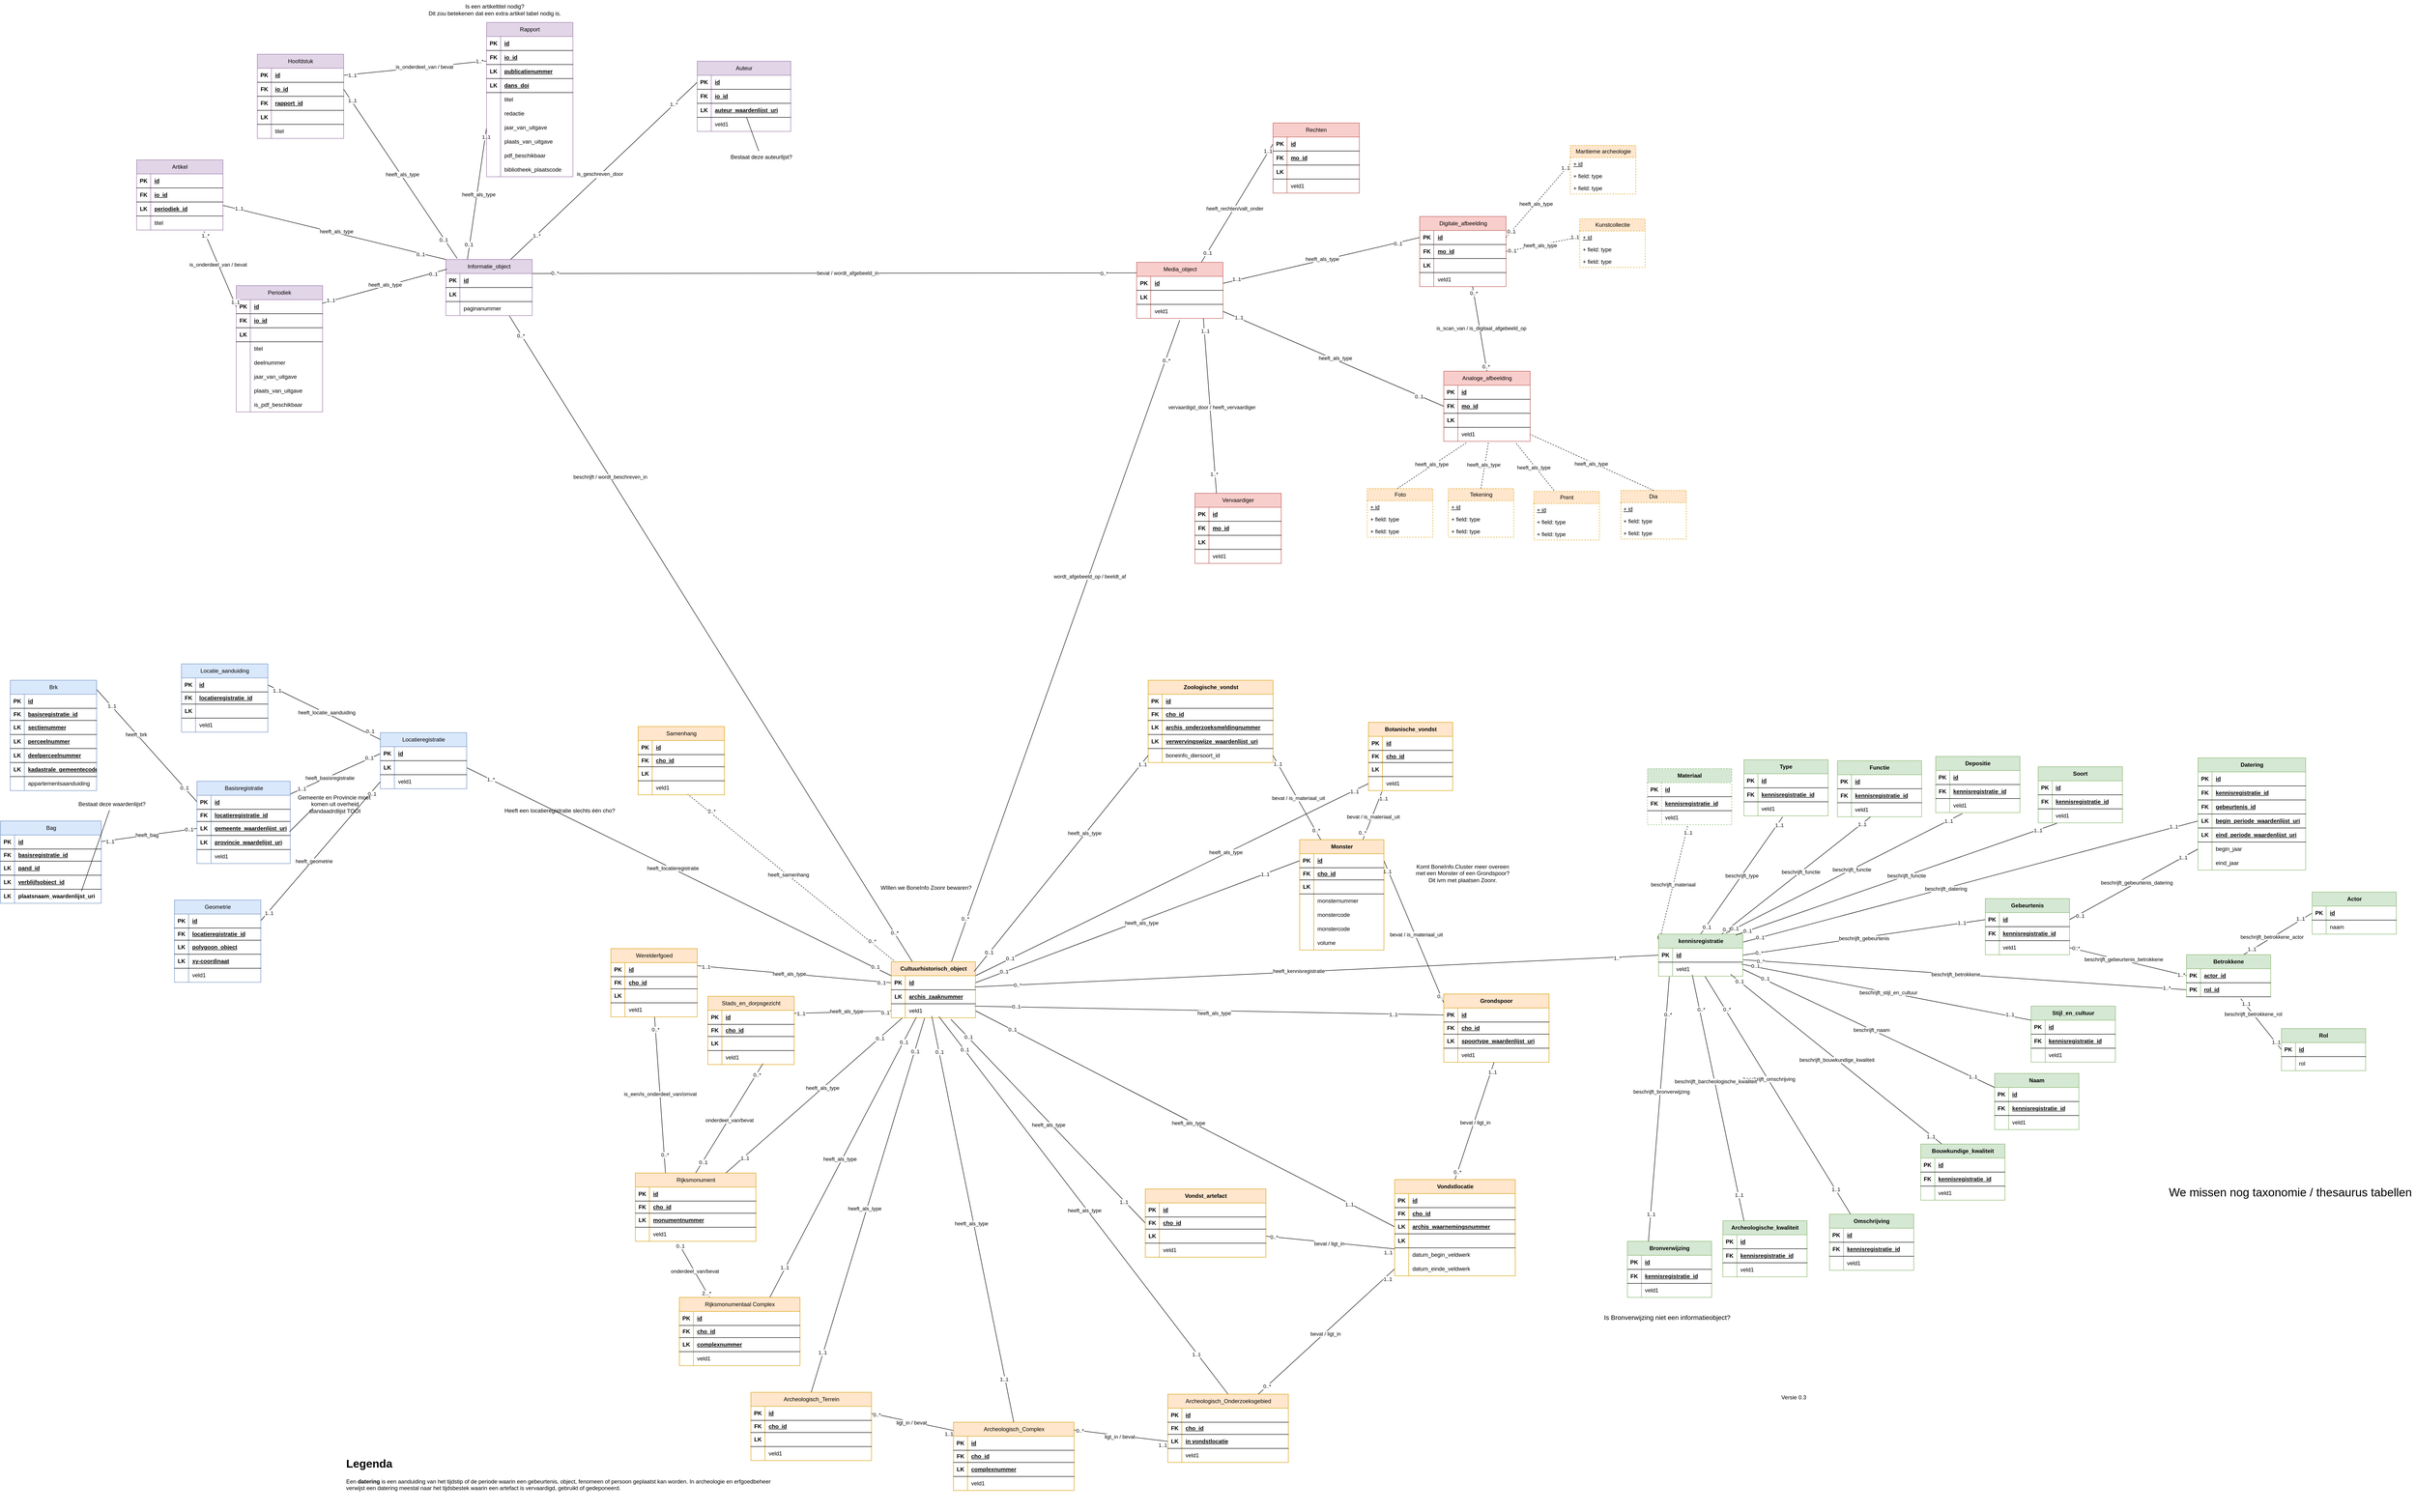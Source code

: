 <mxfile version="26.1.1">
  <diagram name="Page-1" id="KfXqo_QPX8OhPZaS0hgz">
    <mxGraphModel dx="2802" dy="3335" grid="0" gridSize="10" guides="1" tooltips="1" connect="1" arrows="1" fold="1" page="1" pageScale="1" pageWidth="827" pageHeight="1169" math="0" shadow="0">
      <root>
        <mxCell id="0" />
        <mxCell id="1" parent="0" />
        <mxCell id="KRM-vf6Hvt2emhYlbJTk-1" value="" style="endArrow=none;html=1;rounded=0;exitX=0.75;exitY=0;exitDx=0;exitDy=0;entryX=0.128;entryY=1.029;entryDx=0;entryDy=0;entryPerimeter=0;" parent="1" source="KRM-vf6Hvt2emhYlbJTk-589" target="KRM-vf6Hvt2emhYlbJTk-430" edge="1">
          <mxGeometry width="50" height="50" relative="1" as="geometry">
            <mxPoint x="178" y="244" as="sourcePoint" />
            <mxPoint x="228" y="194" as="targetPoint" />
          </mxGeometry>
        </mxCell>
        <mxCell id="KRM-vf6Hvt2emhYlbJTk-2" value="heeft_als_type" style="edgeLabel;html=1;align=center;verticalAlign=middle;resizable=0;points=[];" parent="KRM-vf6Hvt2emhYlbJTk-1" vertex="1" connectable="0">
          <mxGeometry x="0.099" y="1" relative="1" as="geometry">
            <mxPoint as="offset" />
          </mxGeometry>
        </mxCell>
        <mxCell id="KRM-vf6Hvt2emhYlbJTk-3" value="1..1" style="edgeLabel;html=1;align=center;verticalAlign=middle;resizable=0;points=[];" parent="KRM-vf6Hvt2emhYlbJTk-1" vertex="1" connectable="0">
          <mxGeometry x="-0.794" y="-2" relative="1" as="geometry">
            <mxPoint as="offset" />
          </mxGeometry>
        </mxCell>
        <mxCell id="KRM-vf6Hvt2emhYlbJTk-4" value="0..1" style="edgeLabel;html=1;align=center;verticalAlign=middle;resizable=0;points=[];" parent="KRM-vf6Hvt2emhYlbJTk-1" vertex="1" connectable="0">
          <mxGeometry x="0.744" y="-1" relative="1" as="geometry">
            <mxPoint as="offset" />
          </mxGeometry>
        </mxCell>
        <mxCell id="KRM-vf6Hvt2emhYlbJTk-5" value="" style="endArrow=none;html=1;rounded=0;exitX=0.357;exitY=1.131;exitDx=0;exitDy=0;entryX=0.25;entryY=0;entryDx=0;entryDy=0;exitPerimeter=0;" parent="1" source="KRM-vf6Hvt2emhYlbJTk-599" target="KRM-vf6Hvt2emhYlbJTk-576" edge="1">
          <mxGeometry width="50" height="50" relative="1" as="geometry">
            <mxPoint x="398" y="447" as="sourcePoint" />
            <mxPoint x="448" y="397" as="targetPoint" />
          </mxGeometry>
        </mxCell>
        <mxCell id="KRM-vf6Hvt2emhYlbJTk-6" value="onderdeel_van/bevat" style="edgeLabel;html=1;align=center;verticalAlign=middle;resizable=0;points=[];" parent="KRM-vf6Hvt2emhYlbJTk-5" vertex="1" connectable="0">
          <mxGeometry x="0.037" relative="1" as="geometry">
            <mxPoint as="offset" />
          </mxGeometry>
        </mxCell>
        <mxCell id="KRM-vf6Hvt2emhYlbJTk-7" value="2...*" style="edgeLabel;html=1;align=center;verticalAlign=middle;resizable=0;points=[];" parent="KRM-vf6Hvt2emhYlbJTk-5" vertex="1" connectable="0">
          <mxGeometry x="0.828" y="-1" relative="1" as="geometry">
            <mxPoint as="offset" />
          </mxGeometry>
        </mxCell>
        <mxCell id="KRM-vf6Hvt2emhYlbJTk-8" value="0..1" style="edgeLabel;html=1;align=center;verticalAlign=middle;resizable=0;points=[];" parent="KRM-vf6Hvt2emhYlbJTk-5" vertex="1" connectable="0">
          <mxGeometry x="-0.895" relative="1" as="geometry">
            <mxPoint as="offset" />
          </mxGeometry>
        </mxCell>
        <mxCell id="KRM-vf6Hvt2emhYlbJTk-9" value="" style="endArrow=none;html=1;rounded=0;exitX=0.5;exitY=0;exitDx=0;exitDy=0;entryX=0.638;entryY=0.927;entryDx=0;entryDy=0;entryPerimeter=0;" parent="1" source="KRM-vf6Hvt2emhYlbJTk-589" target="KRM-vf6Hvt2emhYlbJTk-625" edge="1">
          <mxGeometry width="50" height="50" relative="1" as="geometry">
            <mxPoint x="-145" y="351" as="sourcePoint" />
            <mxPoint x="-273" y="495" as="targetPoint" />
          </mxGeometry>
        </mxCell>
        <mxCell id="KRM-vf6Hvt2emhYlbJTk-10" value="onderdeel_van/bevat" style="edgeLabel;html=1;align=center;verticalAlign=middle;resizable=0;points=[];" parent="KRM-vf6Hvt2emhYlbJTk-9" vertex="1" connectable="0">
          <mxGeometry x="-0.022" y="-2" relative="1" as="geometry">
            <mxPoint as="offset" />
          </mxGeometry>
        </mxCell>
        <mxCell id="KRM-vf6Hvt2emhYlbJTk-11" value="0..*" style="edgeLabel;html=1;align=center;verticalAlign=middle;resizable=0;points=[];" parent="KRM-vf6Hvt2emhYlbJTk-9" vertex="1" connectable="0">
          <mxGeometry x="0.802" y="-1" relative="1" as="geometry">
            <mxPoint as="offset" />
          </mxGeometry>
        </mxCell>
        <mxCell id="KRM-vf6Hvt2emhYlbJTk-12" value="0..1" style="edgeLabel;html=1;align=center;verticalAlign=middle;resizable=0;points=[];" parent="KRM-vf6Hvt2emhYlbJTk-9" vertex="1" connectable="0">
          <mxGeometry x="-0.797" y="-1" relative="1" as="geometry">
            <mxPoint as="offset" />
          </mxGeometry>
        </mxCell>
        <mxCell id="KRM-vf6Hvt2emhYlbJTk-13" value="" style="endArrow=none;html=1;rounded=0;exitX=0.25;exitY=0;exitDx=0;exitDy=0;" parent="1" source="KRM-vf6Hvt2emhYlbJTk-589" target="KRM-vf6Hvt2emhYlbJTk-612" edge="1">
          <mxGeometry width="50" height="50" relative="1" as="geometry">
            <mxPoint x="-96" y="365" as="sourcePoint" />
            <mxPoint x="-46" y="315" as="targetPoint" />
          </mxGeometry>
        </mxCell>
        <mxCell id="KRM-vf6Hvt2emhYlbJTk-14" value="is_een/is_onderdeel_van/omvat" style="edgeLabel;html=1;align=center;verticalAlign=middle;resizable=0;points=[];" parent="KRM-vf6Hvt2emhYlbJTk-13" vertex="1" connectable="0">
          <mxGeometry x="0.022" relative="1" as="geometry">
            <mxPoint y="1" as="offset" />
          </mxGeometry>
        </mxCell>
        <mxCell id="KRM-vf6Hvt2emhYlbJTk-15" value="0..*" style="edgeLabel;html=1;align=center;verticalAlign=middle;resizable=0;points=[];" parent="KRM-vf6Hvt2emhYlbJTk-13" vertex="1" connectable="0">
          <mxGeometry x="0.841" relative="1" as="geometry">
            <mxPoint as="offset" />
          </mxGeometry>
        </mxCell>
        <mxCell id="KRM-vf6Hvt2emhYlbJTk-16" value="0..*" style="edgeLabel;html=1;align=center;verticalAlign=middle;resizable=0;points=[];" parent="KRM-vf6Hvt2emhYlbJTk-13" vertex="1" connectable="0">
          <mxGeometry x="-0.768" y="-1" relative="1" as="geometry">
            <mxPoint as="offset" />
          </mxGeometry>
        </mxCell>
        <mxCell id="KRM-vf6Hvt2emhYlbJTk-17" value="" style="endArrow=none;html=1;rounded=0;exitX=1;exitY=0.25;exitDx=0;exitDy=0;entryX=0;entryY=0.5;entryDx=0;entryDy=0;" parent="1" source="KRM-vf6Hvt2emhYlbJTk-602" target="KRM-vf6Hvt2emhYlbJTk-427" edge="1">
          <mxGeometry width="50" height="50" relative="1" as="geometry">
            <mxPoint x="208" y="152" as="sourcePoint" />
            <mxPoint x="258" y="102" as="targetPoint" />
          </mxGeometry>
        </mxCell>
        <mxCell id="KRM-vf6Hvt2emhYlbJTk-18" value="heeft_als_type" style="edgeLabel;html=1;align=center;verticalAlign=middle;resizable=0;points=[];" parent="KRM-vf6Hvt2emhYlbJTk-17" vertex="1" connectable="0">
          <mxGeometry x="-0.046" relative="1" as="geometry">
            <mxPoint x="-1" as="offset" />
          </mxGeometry>
        </mxCell>
        <mxCell id="KRM-vf6Hvt2emhYlbJTk-19" value="1..1" style="edgeLabel;html=1;align=center;verticalAlign=middle;resizable=0;points=[];" parent="KRM-vf6Hvt2emhYlbJTk-17" vertex="1" connectable="0">
          <mxGeometry x="-0.908" y="-1" relative="1" as="geometry">
            <mxPoint as="offset" />
          </mxGeometry>
        </mxCell>
        <mxCell id="KRM-vf6Hvt2emhYlbJTk-20" value="0..1" style="edgeLabel;html=1;align=center;verticalAlign=middle;resizable=0;points=[];" parent="KRM-vf6Hvt2emhYlbJTk-17" vertex="1" connectable="0">
          <mxGeometry x="0.9" y="-2" relative="1" as="geometry">
            <mxPoint as="offset" />
          </mxGeometry>
        </mxCell>
        <mxCell id="KRM-vf6Hvt2emhYlbJTk-21" value="" style="endArrow=none;html=1;rounded=0;entryX=0;entryY=0.5;entryDx=0;entryDy=0;exitX=1;exitY=0.25;exitDx=0;exitDy=0;" parent="1" source="KRM-vf6Hvt2emhYlbJTk-615" target="KRM-vf6Hvt2emhYlbJTk-430" edge="1">
          <mxGeometry width="50" height="50" relative="1" as="geometry">
            <mxPoint x="-155" y="403" as="sourcePoint" />
            <mxPoint x="-105" y="353" as="targetPoint" />
          </mxGeometry>
        </mxCell>
        <mxCell id="KRM-vf6Hvt2emhYlbJTk-22" value="heeft_als_type" style="edgeLabel;html=1;align=center;verticalAlign=middle;resizable=0;points=[];" parent="KRM-vf6Hvt2emhYlbJTk-21" vertex="1" connectable="0">
          <mxGeometry x="0.076" y="2" relative="1" as="geometry">
            <mxPoint as="offset" />
          </mxGeometry>
        </mxCell>
        <mxCell id="KRM-vf6Hvt2emhYlbJTk-23" value="1..1" style="edgeLabel;html=1;align=center;verticalAlign=middle;resizable=0;points=[];" parent="KRM-vf6Hvt2emhYlbJTk-21" vertex="1" connectable="0">
          <mxGeometry x="-0.859" y="-1" relative="1" as="geometry">
            <mxPoint as="offset" />
          </mxGeometry>
        </mxCell>
        <mxCell id="KRM-vf6Hvt2emhYlbJTk-24" value="0..1" style="edgeLabel;html=1;align=center;verticalAlign=middle;resizable=0;points=[];" parent="KRM-vf6Hvt2emhYlbJTk-21" vertex="1" connectable="0">
          <mxGeometry x="0.873" y="-2" relative="1" as="geometry">
            <mxPoint y="1" as="offset" />
          </mxGeometry>
        </mxCell>
        <mxCell id="KRM-vf6Hvt2emhYlbJTk-25" value="" style="endArrow=none;html=1;rounded=0;entryX=0.298;entryY=0.951;entryDx=0;entryDy=0;entryPerimeter=0;exitX=0.75;exitY=0;exitDx=0;exitDy=0;" parent="1" source="KRM-vf6Hvt2emhYlbJTk-576" target="KRM-vf6Hvt2emhYlbJTk-430" edge="1">
          <mxGeometry width="50" height="50" relative="1" as="geometry">
            <mxPoint x="721" y="311" as="sourcePoint" />
            <mxPoint x="438" y="222" as="targetPoint" />
          </mxGeometry>
        </mxCell>
        <mxCell id="KRM-vf6Hvt2emhYlbJTk-26" value="heeft_als_type" style="edgeLabel;html=1;align=center;verticalAlign=middle;resizable=0;points=[];" parent="KRM-vf6Hvt2emhYlbJTk-25" vertex="1" connectable="0">
          <mxGeometry x="-0.02" y="5" relative="1" as="geometry">
            <mxPoint as="offset" />
          </mxGeometry>
        </mxCell>
        <mxCell id="KRM-vf6Hvt2emhYlbJTk-27" value="0..1" style="edgeLabel;html=1;align=center;verticalAlign=middle;resizable=0;points=[];" parent="KRM-vf6Hvt2emhYlbJTk-25" vertex="1" connectable="0">
          <mxGeometry x="0.824" y="-1" relative="1" as="geometry">
            <mxPoint as="offset" />
          </mxGeometry>
        </mxCell>
        <mxCell id="KRM-vf6Hvt2emhYlbJTk-28" value="1..1" style="edgeLabel;html=1;align=center;verticalAlign=middle;resizable=0;points=[];" parent="KRM-vf6Hvt2emhYlbJTk-25" vertex="1" connectable="0">
          <mxGeometry x="-0.787" y="1" relative="1" as="geometry">
            <mxPoint x="-1" as="offset" />
          </mxGeometry>
        </mxCell>
        <mxCell id="KRM-vf6Hvt2emhYlbJTk-29" value="" style="endArrow=none;html=1;rounded=0;exitX=0.989;exitY=0.8;exitDx=0;exitDy=0;exitPerimeter=0;entryX=0;entryY=0.5;entryDx=0;entryDy=0;" parent="1" source="KRM-vf6Hvt2emhYlbJTk-427" target="KRM-vf6Hvt2emhYlbJTk-420" edge="1">
          <mxGeometry width="50" height="50" relative="1" as="geometry">
            <mxPoint x="726" y="337" as="sourcePoint" />
            <mxPoint x="776" y="287" as="targetPoint" />
          </mxGeometry>
        </mxCell>
        <mxCell id="KRM-vf6Hvt2emhYlbJTk-30" value="heeft_kennisregistratie" style="edgeLabel;html=1;align=center;verticalAlign=middle;resizable=0;points=[];" parent="KRM-vf6Hvt2emhYlbJTk-29" vertex="1" connectable="0">
          <mxGeometry x="-0.052" y="2" relative="1" as="geometry">
            <mxPoint as="offset" />
          </mxGeometry>
        </mxCell>
        <mxCell id="KRM-vf6Hvt2emhYlbJTk-31" value="0..*" style="edgeLabel;html=1;align=center;verticalAlign=middle;resizable=0;points=[];" parent="KRM-vf6Hvt2emhYlbJTk-29" vertex="1" connectable="0">
          <mxGeometry x="-0.875" relative="1" as="geometry">
            <mxPoint as="offset" />
          </mxGeometry>
        </mxCell>
        <mxCell id="KRM-vf6Hvt2emhYlbJTk-32" value="1..*" style="edgeLabel;html=1;align=center;verticalAlign=middle;resizable=0;points=[];" parent="KRM-vf6Hvt2emhYlbJTk-29" vertex="1" connectable="0">
          <mxGeometry x="0.88" y="-2" relative="1" as="geometry">
            <mxPoint as="offset" />
          </mxGeometry>
        </mxCell>
        <mxCell id="KRM-vf6Hvt2emhYlbJTk-33" value="beschrijft_type" style="endArrow=none;html=1;rounded=0;entryX=0.461;entryY=1.067;entryDx=0;entryDy=0;entryPerimeter=0;exitX=0.5;exitY=0;exitDx=0;exitDy=0;" parent="1" source="KRM-vf6Hvt2emhYlbJTk-419" target="KRM-vf6Hvt2emhYlbJTk-336" edge="1">
          <mxGeometry width="50" height="50" relative="1" as="geometry">
            <mxPoint x="2060.45" y="37" as="sourcePoint" />
            <mxPoint x="2110.45" y="-13" as="targetPoint" />
          </mxGeometry>
        </mxCell>
        <mxCell id="KRM-vf6Hvt2emhYlbJTk-34" value="0..1" style="edgeLabel;html=1;align=center;verticalAlign=middle;resizable=0;points=[];" parent="KRM-vf6Hvt2emhYlbJTk-33" vertex="1" connectable="0">
          <mxGeometry x="-0.87" y="-2" relative="1" as="geometry">
            <mxPoint as="offset" />
          </mxGeometry>
        </mxCell>
        <mxCell id="KRM-vf6Hvt2emhYlbJTk-35" value="1..1" style="edgeLabel;html=1;align=center;verticalAlign=middle;resizable=0;points=[];" parent="KRM-vf6Hvt2emhYlbJTk-33" vertex="1" connectable="0">
          <mxGeometry x="0.874" y="-4" relative="1" as="geometry">
            <mxPoint as="offset" />
          </mxGeometry>
        </mxCell>
        <mxCell id="KRM-vf6Hvt2emhYlbJTk-36" value="" style="endArrow=none;html=1;rounded=0;exitX=0.75;exitY=0;exitDx=0;exitDy=0;" parent="1" source="KRM-vf6Hvt2emhYlbJTk-419" target="KRM-vf6Hvt2emhYlbJTk-326" edge="1">
          <mxGeometry width="50" height="50" relative="1" as="geometry">
            <mxPoint x="2389.45" y="73" as="sourcePoint" />
            <mxPoint x="2439.45" y="23" as="targetPoint" />
          </mxGeometry>
        </mxCell>
        <mxCell id="KRM-vf6Hvt2emhYlbJTk-37" value="beschrijft_functie" style="edgeLabel;html=1;align=center;verticalAlign=middle;resizable=0;points=[];" parent="KRM-vf6Hvt2emhYlbJTk-36" vertex="1" connectable="0">
          <mxGeometry x="0.064" relative="1" as="geometry">
            <mxPoint as="offset" />
          </mxGeometry>
        </mxCell>
        <mxCell id="KRM-vf6Hvt2emhYlbJTk-38" value="0..1" style="edgeLabel;html=1;align=center;verticalAlign=middle;resizable=0;points=[];" parent="KRM-vf6Hvt2emhYlbJTk-36" vertex="1" connectable="0">
          <mxGeometry x="-0.928" y="1" relative="1" as="geometry">
            <mxPoint as="offset" />
          </mxGeometry>
        </mxCell>
        <mxCell id="KRM-vf6Hvt2emhYlbJTk-39" value="1..1" style="edgeLabel;html=1;align=center;verticalAlign=middle;resizable=0;points=[];" parent="KRM-vf6Hvt2emhYlbJTk-36" vertex="1" connectable="0">
          <mxGeometry x="0.881" y="-1" relative="1" as="geometry">
            <mxPoint as="offset" />
          </mxGeometry>
        </mxCell>
        <mxCell id="KRM-vf6Hvt2emhYlbJTk-40" value="" style="endArrow=none;html=1;rounded=0;exitX=0.985;exitY=0.136;exitDx=0;exitDy=0;entryX=0;entryY=0.25;entryDx=0;entryDy=0;exitPerimeter=0;" parent="1" source="KRM-vf6Hvt2emhYlbJTk-423" target="KRM-vf6Hvt2emhYlbJTk-409" edge="1">
          <mxGeometry width="50" height="50" relative="1" as="geometry">
            <mxPoint x="2458.45" y="286" as="sourcePoint" />
            <mxPoint x="2508.45" y="236" as="targetPoint" />
          </mxGeometry>
        </mxCell>
        <mxCell id="KRM-vf6Hvt2emhYlbJTk-41" value="beschrijft_stijl_en_cultuur" style="edgeLabel;html=1;align=center;verticalAlign=middle;resizable=0;points=[];" parent="KRM-vf6Hvt2emhYlbJTk-40" vertex="1" connectable="0">
          <mxGeometry x="0.012" relative="1" as="geometry">
            <mxPoint as="offset" />
          </mxGeometry>
        </mxCell>
        <mxCell id="KRM-vf6Hvt2emhYlbJTk-42" value="0..1" style="edgeLabel;html=1;align=center;verticalAlign=middle;resizable=0;points=[];" parent="KRM-vf6Hvt2emhYlbJTk-40" vertex="1" connectable="0">
          <mxGeometry x="-0.907" y="2" relative="1" as="geometry">
            <mxPoint as="offset" />
          </mxGeometry>
        </mxCell>
        <mxCell id="KRM-vf6Hvt2emhYlbJTk-43" value="1..1" style="edgeLabel;html=1;align=center;verticalAlign=middle;resizable=0;points=[];" parent="KRM-vf6Hvt2emhYlbJTk-40" vertex="1" connectable="0">
          <mxGeometry x="0.85" y="3" relative="1" as="geometry">
            <mxPoint as="offset" />
          </mxGeometry>
        </mxCell>
        <mxCell id="KRM-vf6Hvt2emhYlbJTk-44" value="" style="endArrow=none;html=1;rounded=0;exitX=0.25;exitY=0;exitDx=0;exitDy=0;" parent="1" source="KRM-vf6Hvt2emhYlbJTk-379" target="KRM-vf6Hvt2emhYlbJTk-423" edge="1">
          <mxGeometry width="50" height="50" relative="1" as="geometry">
            <mxPoint x="2039.45" y="327" as="sourcePoint" />
            <mxPoint x="2089.45" y="277" as="targetPoint" />
          </mxGeometry>
        </mxCell>
        <mxCell id="KRM-vf6Hvt2emhYlbJTk-45" value="beschrijft_omschrijving" style="edgeLabel;html=1;align=center;verticalAlign=middle;resizable=0;points=[];" parent="KRM-vf6Hvt2emhYlbJTk-44" vertex="1" connectable="0">
          <mxGeometry x="0.133" y="-2" relative="1" as="geometry">
            <mxPoint as="offset" />
          </mxGeometry>
        </mxCell>
        <mxCell id="KRM-vf6Hvt2emhYlbJTk-46" value="0..*" style="edgeLabel;html=1;align=center;verticalAlign=middle;resizable=0;points=[];" parent="KRM-vf6Hvt2emhYlbJTk-44" vertex="1" connectable="0">
          <mxGeometry x="0.716" y="-3" relative="1" as="geometry">
            <mxPoint as="offset" />
          </mxGeometry>
        </mxCell>
        <mxCell id="KRM-vf6Hvt2emhYlbJTk-47" value="1..1" style="edgeLabel;html=1;align=center;verticalAlign=middle;resizable=0;points=[];" parent="KRM-vf6Hvt2emhYlbJTk-44" vertex="1" connectable="0">
          <mxGeometry x="-0.792" y="-1" relative="1" as="geometry">
            <mxPoint as="offset" />
          </mxGeometry>
        </mxCell>
        <mxCell id="KRM-vf6Hvt2emhYlbJTk-48" value="" style="endArrow=none;html=1;rounded=0;exitX=1;exitY=0.5;exitDx=0;exitDy=0;entryX=0;entryY=0.25;entryDx=0;entryDy=0;" parent="1" source="KRM-vf6Hvt2emhYlbJTk-423" target="KRM-vf6Hvt2emhYlbJTk-399" edge="1">
          <mxGeometry width="50" height="50" relative="1" as="geometry">
            <mxPoint x="2374.45" y="340" as="sourcePoint" />
            <mxPoint x="2424.45" y="290" as="targetPoint" />
          </mxGeometry>
        </mxCell>
        <mxCell id="KRM-vf6Hvt2emhYlbJTk-49" value="beschrijft_naam" style="edgeLabel;html=1;align=center;verticalAlign=middle;resizable=0;points=[];" parent="KRM-vf6Hvt2emhYlbJTk-48" vertex="1" connectable="0">
          <mxGeometry x="0.021" y="-1" relative="1" as="geometry">
            <mxPoint as="offset" />
          </mxGeometry>
        </mxCell>
        <mxCell id="KRM-vf6Hvt2emhYlbJTk-50" value="0..1" style="edgeLabel;html=1;align=center;verticalAlign=middle;resizable=0;points=[];" parent="KRM-vf6Hvt2emhYlbJTk-48" vertex="1" connectable="0">
          <mxGeometry x="-0.827" y="2" relative="1" as="geometry">
            <mxPoint as="offset" />
          </mxGeometry>
        </mxCell>
        <mxCell id="KRM-vf6Hvt2emhYlbJTk-51" value="1..1" style="edgeLabel;html=1;align=center;verticalAlign=middle;resizable=0;points=[];" parent="KRM-vf6Hvt2emhYlbJTk-48" vertex="1" connectable="0">
          <mxGeometry x="0.824" y="1" relative="1" as="geometry">
            <mxPoint as="offset" />
          </mxGeometry>
        </mxCell>
        <mxCell id="KRM-vf6Hvt2emhYlbJTk-52" value="" style="endArrow=none;html=1;rounded=0;entryX=0;entryY=0.5;entryDx=0;entryDy=0;exitX=1;exitY=0.5;exitDx=0;exitDy=0;" parent="1" source="KRM-vf6Hvt2emhYlbJTk-420" target="KRM-vf6Hvt2emhYlbJTk-360" edge="1">
          <mxGeometry width="50" height="50" relative="1" as="geometry">
            <mxPoint x="2158.45" y="175" as="sourcePoint" />
            <mxPoint x="2499.45" y="126" as="targetPoint" />
          </mxGeometry>
        </mxCell>
        <mxCell id="KRM-vf6Hvt2emhYlbJTk-53" value="beschrijft_gebeurtenis" style="edgeLabel;html=1;align=center;verticalAlign=middle;resizable=0;points=[];" parent="KRM-vf6Hvt2emhYlbJTk-52" vertex="1" connectable="0">
          <mxGeometry x="-0.002" y="-2" relative="1" as="geometry">
            <mxPoint as="offset" />
          </mxGeometry>
        </mxCell>
        <mxCell id="KRM-vf6Hvt2emhYlbJTk-54" value="0..*" style="edgeLabel;html=1;align=center;verticalAlign=middle;resizable=0;points=[];" parent="KRM-vf6Hvt2emhYlbJTk-52" vertex="1" connectable="0">
          <mxGeometry x="-0.87" relative="1" as="geometry">
            <mxPoint x="1" as="offset" />
          </mxGeometry>
        </mxCell>
        <mxCell id="KRM-vf6Hvt2emhYlbJTk-55" value="1..1" style="edgeLabel;html=1;align=center;verticalAlign=middle;resizable=0;points=[];" parent="KRM-vf6Hvt2emhYlbJTk-52" vertex="1" connectable="0">
          <mxGeometry x="0.806" y="1" relative="1" as="geometry">
            <mxPoint as="offset" />
          </mxGeometry>
        </mxCell>
        <mxCell id="KRM-vf6Hvt2emhYlbJTk-56" value="" style="endArrow=none;html=1;rounded=0;exitX=1;exitY=0.5;exitDx=0;exitDy=0;entryX=0;entryY=0.5;entryDx=0;entryDy=0;" parent="1" source="KRM-vf6Hvt2emhYlbJTk-360" edge="1">
          <mxGeometry width="50" height="50" relative="1" as="geometry">
            <mxPoint x="2763.45" y="83" as="sourcePoint" />
            <mxPoint x="3161" y="-83" as="targetPoint" />
          </mxGeometry>
        </mxCell>
        <mxCell id="KRM-vf6Hvt2emhYlbJTk-57" value="beschrijft_gebeurtenis_datering" style="edgeLabel;html=1;align=center;verticalAlign=middle;resizable=0;points=[];" parent="KRM-vf6Hvt2emhYlbJTk-56" vertex="1" connectable="0">
          <mxGeometry x="0.043" y="-1" relative="1" as="geometry">
            <mxPoint y="-1" as="offset" />
          </mxGeometry>
        </mxCell>
        <mxCell id="KRM-vf6Hvt2emhYlbJTk-58" value="0..1" style="edgeLabel;html=1;align=center;verticalAlign=middle;resizable=0;points=[];" parent="KRM-vf6Hvt2emhYlbJTk-56" vertex="1" connectable="0">
          <mxGeometry x="-0.849" y="-4" relative="1" as="geometry">
            <mxPoint as="offset" />
          </mxGeometry>
        </mxCell>
        <mxCell id="KRM-vf6Hvt2emhYlbJTk-59" value="1..1" style="edgeLabel;html=1;align=center;verticalAlign=middle;resizable=0;points=[];" parent="KRM-vf6Hvt2emhYlbJTk-56" vertex="1" connectable="0">
          <mxGeometry x="0.764" relative="1" as="geometry">
            <mxPoint as="offset" />
          </mxGeometry>
        </mxCell>
        <mxCell id="KRM-vf6Hvt2emhYlbJTk-60" value="" style="endArrow=none;html=1;rounded=0;exitX=1.006;exitY=0.189;exitDx=0;exitDy=0;exitPerimeter=0;entryX=0;entryY=0.5;entryDx=0;entryDy=0;" parent="1" source="KRM-vf6Hvt2emhYlbJTk-419" target="_ngysuV-ubpujgDFv83F-146" edge="1">
          <mxGeometry width="50" height="50" relative="1" as="geometry">
            <mxPoint x="2293.45" y="121" as="sourcePoint" />
            <mxPoint x="3161" y="-83" as="targetPoint" />
          </mxGeometry>
        </mxCell>
        <mxCell id="KRM-vf6Hvt2emhYlbJTk-61" value="beschrijft_datering" style="edgeLabel;html=1;align=center;verticalAlign=middle;resizable=0;points=[];" parent="KRM-vf6Hvt2emhYlbJTk-60" vertex="1" connectable="0">
          <mxGeometry x="-0.11" y="-1" relative="1" as="geometry">
            <mxPoint as="offset" />
          </mxGeometry>
        </mxCell>
        <mxCell id="KRM-vf6Hvt2emhYlbJTk-62" value="0..1" style="edgeLabel;html=1;align=center;verticalAlign=middle;resizable=0;points=[];" parent="KRM-vf6Hvt2emhYlbJTk-60" vertex="1" connectable="0">
          <mxGeometry x="-0.926" y="1" relative="1" as="geometry">
            <mxPoint as="offset" />
          </mxGeometry>
        </mxCell>
        <mxCell id="KRM-vf6Hvt2emhYlbJTk-63" value="1..1" style="edgeLabel;html=1;align=center;verticalAlign=middle;resizable=0;points=[];" parent="KRM-vf6Hvt2emhYlbJTk-60" vertex="1" connectable="0">
          <mxGeometry x="0.894" y="2" relative="1" as="geometry">
            <mxPoint as="offset" />
          </mxGeometry>
        </mxCell>
        <mxCell id="KRM-vf6Hvt2emhYlbJTk-64" value="" style="endArrow=none;html=1;rounded=0;exitX=1;exitY=0.5;exitDx=0;exitDy=0;entryX=0;entryY=0.5;entryDx=0;entryDy=0;" parent="1" source="KRM-vf6Hvt2emhYlbJTk-366" target="KRM-vf6Hvt2emhYlbJTk-300" edge="1">
          <mxGeometry width="50" height="50" relative="1" as="geometry">
            <mxPoint x="2813.45" y="169" as="sourcePoint" />
            <mxPoint x="2970.45" y="174" as="targetPoint" />
          </mxGeometry>
        </mxCell>
        <mxCell id="KRM-vf6Hvt2emhYlbJTk-65" value="beschrijft_gebeurtenis_betrokkene" style="edgeLabel;html=1;align=center;verticalAlign=middle;resizable=0;points=[];" parent="KRM-vf6Hvt2emhYlbJTk-64" vertex="1" connectable="0">
          <mxGeometry x="-0.082" y="3" relative="1" as="geometry">
            <mxPoint as="offset" />
          </mxGeometry>
        </mxCell>
        <mxCell id="KRM-vf6Hvt2emhYlbJTk-66" value="0::*" style="edgeLabel;html=1;align=center;verticalAlign=middle;resizable=0;points=[];" parent="KRM-vf6Hvt2emhYlbJTk-64" vertex="1" connectable="0">
          <mxGeometry x="-0.9" y="2" relative="1" as="geometry">
            <mxPoint as="offset" />
          </mxGeometry>
        </mxCell>
        <mxCell id="KRM-vf6Hvt2emhYlbJTk-67" value="1..*" style="edgeLabel;html=1;align=center;verticalAlign=middle;resizable=0;points=[];" parent="KRM-vf6Hvt2emhYlbJTk-64" vertex="1" connectable="0">
          <mxGeometry x="0.906" y="-1" relative="1" as="geometry">
            <mxPoint as="offset" />
          </mxGeometry>
        </mxCell>
        <mxCell id="KRM-vf6Hvt2emhYlbJTk-68" value="" style="endArrow=none;html=1;rounded=0;exitX=0.644;exitY=1.133;exitDx=0;exitDy=0;exitPerimeter=0;entryX=0;entryY=0.5;entryDx=0;entryDy=0;" parent="1" source="KRM-vf6Hvt2emhYlbJTk-303" target="KRM-vf6Hvt2emhYlbJTk-286" edge="1">
          <mxGeometry width="50" height="50" relative="1" as="geometry">
            <mxPoint x="3107.47" y="240" as="sourcePoint" />
            <mxPoint x="3212.39" y="322.006" as="targetPoint" />
          </mxGeometry>
        </mxCell>
        <mxCell id="KRM-vf6Hvt2emhYlbJTk-69" value="beschrijft_betrokkene_rol" style="edgeLabel;html=1;align=center;verticalAlign=middle;resizable=0;points=[];" parent="KRM-vf6Hvt2emhYlbJTk-68" vertex="1" connectable="0">
          <mxGeometry x="-0.395" relative="1" as="geometry">
            <mxPoint as="offset" />
          </mxGeometry>
        </mxCell>
        <mxCell id="KRM-vf6Hvt2emhYlbJTk-70" value="1..1" style="edgeLabel;html=1;align=center;verticalAlign=middle;resizable=0;points=[];" parent="KRM-vf6Hvt2emhYlbJTk-68" vertex="1" connectable="0">
          <mxGeometry x="-0.771" y="2" relative="1" as="geometry">
            <mxPoint as="offset" />
          </mxGeometry>
        </mxCell>
        <mxCell id="KRM-vf6Hvt2emhYlbJTk-71" value="1..1" style="edgeLabel;html=1;align=center;verticalAlign=middle;resizable=0;points=[];" parent="KRM-vf6Hvt2emhYlbJTk-68" vertex="1" connectable="0">
          <mxGeometry x="0.704" y="1" relative="1" as="geometry">
            <mxPoint as="offset" />
          </mxGeometry>
        </mxCell>
        <mxCell id="KRM-vf6Hvt2emhYlbJTk-72" value="" style="endArrow=none;html=1;rounded=0;entryX=0;entryY=0.5;entryDx=0;entryDy=0;exitX=0.672;exitY=0.008;exitDx=0;exitDy=0;exitPerimeter=0;" parent="1" source="KRM-vf6Hvt2emhYlbJTk-299" target="KRM-vf6Hvt2emhYlbJTk-293" edge="1">
          <mxGeometry width="50" height="50" relative="1" as="geometry">
            <mxPoint x="3069.45" y="105" as="sourcePoint" />
            <mxPoint x="3177.45" y="36" as="targetPoint" />
          </mxGeometry>
        </mxCell>
        <mxCell id="KRM-vf6Hvt2emhYlbJTk-73" value="beschrijft_betrokkene_actor" style="edgeLabel;html=1;align=center;verticalAlign=middle;resizable=0;points=[];" parent="KRM-vf6Hvt2emhYlbJTk-72" vertex="1" connectable="0">
          <mxGeometry x="-0.161" y="1" relative="1" as="geometry">
            <mxPoint as="offset" />
          </mxGeometry>
        </mxCell>
        <mxCell id="KRM-vf6Hvt2emhYlbJTk-74" value="1..1" style="edgeLabel;html=1;align=center;verticalAlign=middle;resizable=0;points=[];" parent="KRM-vf6Hvt2emhYlbJTk-72" vertex="1" connectable="0">
          <mxGeometry x="-0.732" y="1" relative="1" as="geometry">
            <mxPoint x="-1" as="offset" />
          </mxGeometry>
        </mxCell>
        <mxCell id="KRM-vf6Hvt2emhYlbJTk-75" value="1..1" style="edgeLabel;html=1;align=center;verticalAlign=middle;resizable=0;points=[];" parent="KRM-vf6Hvt2emhYlbJTk-72" vertex="1" connectable="0">
          <mxGeometry x="0.676" y="3" relative="1" as="geometry">
            <mxPoint as="offset" />
          </mxGeometry>
        </mxCell>
        <mxCell id="KRM-vf6Hvt2emhYlbJTk-76" value="Versie 0.3" style="text;html=1;align=center;verticalAlign=middle;whiteSpace=wrap;rounded=0;" parent="1" vertex="1">
          <mxGeometry x="2267" y="1075" width="60" height="30" as="geometry" />
        </mxCell>
        <mxCell id="KRM-vf6Hvt2emhYlbJTk-77" value="" style="endArrow=none;html=1;rounded=0;exitX=1.004;exitY=0.83;exitDx=0;exitDy=0;entryX=0;entryY=0.5;entryDx=0;entryDy=0;exitPerimeter=0;" parent="1" source="KRM-vf6Hvt2emhYlbJTk-420" target="KRM-vf6Hvt2emhYlbJTk-303" edge="1">
          <mxGeometry width="50" height="50" relative="1" as="geometry">
            <mxPoint x="2780.45" y="220" as="sourcePoint" />
            <mxPoint x="2970.45" y="213" as="targetPoint" />
          </mxGeometry>
        </mxCell>
        <mxCell id="KRM-vf6Hvt2emhYlbJTk-78" value="beschrijft_betrokkene" style="edgeLabel;html=1;align=center;verticalAlign=middle;resizable=0;points=[];" parent="KRM-vf6Hvt2emhYlbJTk-77" vertex="1" connectable="0">
          <mxGeometry x="-0.041" relative="1" as="geometry">
            <mxPoint as="offset" />
          </mxGeometry>
        </mxCell>
        <mxCell id="KRM-vf6Hvt2emhYlbJTk-79" value="0..*" style="edgeLabel;html=1;align=center;verticalAlign=middle;resizable=0;points=[];" parent="KRM-vf6Hvt2emhYlbJTk-77" vertex="1" connectable="0">
          <mxGeometry x="-0.921" relative="1" as="geometry">
            <mxPoint as="offset" />
          </mxGeometry>
        </mxCell>
        <mxCell id="KRM-vf6Hvt2emhYlbJTk-80" value="1..*" style="edgeLabel;html=1;align=center;verticalAlign=middle;resizable=0;points=[];" parent="KRM-vf6Hvt2emhYlbJTk-77" vertex="1" connectable="0">
          <mxGeometry x="0.911" y="1" relative="1" as="geometry">
            <mxPoint as="offset" />
          </mxGeometry>
        </mxCell>
        <mxCell id="KRM-vf6Hvt2emhYlbJTk-81" value="" style="endArrow=none;html=1;rounded=0;entryX=0.856;entryY=0.867;entryDx=0;entryDy=0;entryPerimeter=0;exitX=0.25;exitY=0;exitDx=0;exitDy=0;" parent="1" source="KRM-vf6Hvt2emhYlbJTk-389" target="KRM-vf6Hvt2emhYlbJTk-423" edge="1">
          <mxGeometry width="50" height="50" relative="1" as="geometry">
            <mxPoint x="2265.45" y="579" as="sourcePoint" />
            <mxPoint x="2315.45" y="529" as="targetPoint" />
          </mxGeometry>
        </mxCell>
        <mxCell id="KRM-vf6Hvt2emhYlbJTk-82" value="beschrijft_bouwkundige_kwaliteit" style="edgeLabel;html=1;align=center;verticalAlign=middle;resizable=0;points=[];" parent="KRM-vf6Hvt2emhYlbJTk-81" vertex="1" connectable="0">
          <mxGeometry x="-0.003" y="1" relative="1" as="geometry">
            <mxPoint x="1" as="offset" />
          </mxGeometry>
        </mxCell>
        <mxCell id="KRM-vf6Hvt2emhYlbJTk-83" value="0..1" style="edgeLabel;html=1;align=center;verticalAlign=middle;resizable=0;points=[];" parent="KRM-vf6Hvt2emhYlbJTk-81" vertex="1" connectable="0">
          <mxGeometry x="0.918" relative="1" as="geometry">
            <mxPoint as="offset" />
          </mxGeometry>
        </mxCell>
        <mxCell id="KRM-vf6Hvt2emhYlbJTk-84" value="1..1" style="edgeLabel;html=1;align=center;verticalAlign=middle;resizable=0;points=[];" parent="KRM-vf6Hvt2emhYlbJTk-81" vertex="1" connectable="0">
          <mxGeometry x="-0.901" y="2" relative="1" as="geometry">
            <mxPoint as="offset" />
          </mxGeometry>
        </mxCell>
        <mxCell id="KRM-vf6Hvt2emhYlbJTk-85" value="&lt;h1 style=&quot;margin-top: 0px;&quot;&gt;Legenda&lt;/h1&gt;&lt;p&gt;Een &lt;strong data-end=&quot;16&quot; data-start=&quot;4&quot;&gt;datering&lt;/strong&gt; is een aanduiding van het tijdstip of de periode waarin een gebeurtenis, object, fenomeen of persoon geplaatst kan worden. In archeologie en erfgoedbeheer verwijst een datering meestal naar het tijdsbestek waarin een artefact is vervaardigd, gebruikt of gedeponeerd.&lt;/p&gt;" style="text;html=1;whiteSpace=wrap;overflow=hidden;rounded=0;" parent="1" vertex="1">
          <mxGeometry x="-799" y="1211" width="916" height="120" as="geometry" />
        </mxCell>
        <mxCell id="KRM-vf6Hvt2emhYlbJTk-86" value="" style="endArrow=none;html=1;rounded=0;entryX=0;entryY=0.25;entryDx=0;entryDy=0;exitX=1;exitY=0.5;exitDx=0;exitDy=0;" parent="1" source="KRM-vf6Hvt2emhYlbJTk-648" target="KRM-vf6Hvt2emhYlbJTk-426" edge="1">
          <mxGeometry width="50" height="50" relative="1" as="geometry">
            <mxPoint x="-484" y="67" as="sourcePoint" />
            <mxPoint x="288" y="125" as="targetPoint" />
          </mxGeometry>
        </mxCell>
        <mxCell id="KRM-vf6Hvt2emhYlbJTk-87" value="heeft_locatieregistratie" style="edgeLabel;html=1;align=center;verticalAlign=middle;resizable=0;points=[];" parent="KRM-vf6Hvt2emhYlbJTk-86" vertex="1" connectable="0">
          <mxGeometry x="-0.03" y="1" relative="1" as="geometry">
            <mxPoint as="offset" />
          </mxGeometry>
        </mxCell>
        <mxCell id="KRM-vf6Hvt2emhYlbJTk-88" value="1..*" style="edgeLabel;html=1;align=center;verticalAlign=middle;resizable=0;points=[];" parent="KRM-vf6Hvt2emhYlbJTk-86" vertex="1" connectable="0">
          <mxGeometry x="-0.887" relative="1" as="geometry">
            <mxPoint as="offset" />
          </mxGeometry>
        </mxCell>
        <mxCell id="KRM-vf6Hvt2emhYlbJTk-89" value="0..1" style="edgeLabel;html=1;align=center;verticalAlign=middle;resizable=0;points=[];" parent="KRM-vf6Hvt2emhYlbJTk-86" vertex="1" connectable="0">
          <mxGeometry x="0.922" y="2" relative="1" as="geometry">
            <mxPoint as="offset" />
          </mxGeometry>
        </mxCell>
        <mxCell id="KRM-vf6Hvt2emhYlbJTk-90" value="" style="endArrow=none;html=1;rounded=0;entryX=0;entryY=0.5;entryDx=0;entryDy=0;exitX=0.994;exitY=0.159;exitDx=0;exitDy=0;exitPerimeter=0;" parent="1" source="KRM-vf6Hvt2emhYlbJTk-668" target="KRM-vf6Hvt2emhYlbJTk-642" edge="1">
          <mxGeometry width="50" height="50" relative="1" as="geometry">
            <mxPoint x="-556" y="-16" as="sourcePoint" />
            <mxPoint x="-506" y="-66" as="targetPoint" />
          </mxGeometry>
        </mxCell>
        <mxCell id="KRM-vf6Hvt2emhYlbJTk-91" value="heeft_basisregistratie" style="edgeLabel;html=1;align=center;verticalAlign=middle;resizable=0;points=[];" parent="KRM-vf6Hvt2emhYlbJTk-90" vertex="1" connectable="0">
          <mxGeometry x="-0.135" y="-3" relative="1" as="geometry">
            <mxPoint as="offset" />
          </mxGeometry>
        </mxCell>
        <mxCell id="KRM-vf6Hvt2emhYlbJTk-92" value="1..1" style="edgeLabel;html=1;align=center;verticalAlign=middle;resizable=0;points=[];" parent="KRM-vf6Hvt2emhYlbJTk-90" vertex="1" connectable="0">
          <mxGeometry x="-0.73" y="1" relative="1" as="geometry">
            <mxPoint as="offset" />
          </mxGeometry>
        </mxCell>
        <mxCell id="KRM-vf6Hvt2emhYlbJTk-93" value="0..1" style="edgeLabel;html=1;align=center;verticalAlign=middle;resizable=0;points=[];" parent="KRM-vf6Hvt2emhYlbJTk-90" vertex="1" connectable="0">
          <mxGeometry x="0.759" y="2" relative="1" as="geometry">
            <mxPoint as="offset" />
          </mxGeometry>
        </mxCell>
        <mxCell id="KRM-vf6Hvt2emhYlbJTk-94" value="" style="endArrow=none;html=1;rounded=0;entryX=0;entryY=0.25;entryDx=0;entryDy=0;exitX=0.996;exitY=0.08;exitDx=0;exitDy=0;exitPerimeter=0;" parent="1" source="KRM-vf6Hvt2emhYlbJTk-684" target="KRM-vf6Hvt2emhYlbJTk-668" edge="1">
          <mxGeometry width="50" height="50" relative="1" as="geometry">
            <mxPoint x="-832" y="30" as="sourcePoint" />
            <mxPoint x="-613" y="-81" as="targetPoint" />
          </mxGeometry>
        </mxCell>
        <mxCell id="KRM-vf6Hvt2emhYlbJTk-95" value="heeft_brk" style="edgeLabel;html=1;align=center;verticalAlign=middle;resizable=0;points=[];" parent="KRM-vf6Hvt2emhYlbJTk-94" vertex="1" connectable="0">
          <mxGeometry x="-0.207" relative="1" as="geometry">
            <mxPoint y="1" as="offset" />
          </mxGeometry>
        </mxCell>
        <mxCell id="KRM-vf6Hvt2emhYlbJTk-96" value="1..1" style="edgeLabel;html=1;align=center;verticalAlign=middle;resizable=0;points=[];" parent="KRM-vf6Hvt2emhYlbJTk-94" vertex="1" connectable="0">
          <mxGeometry x="-0.694" y="2" relative="1" as="geometry">
            <mxPoint x="-1" as="offset" />
          </mxGeometry>
        </mxCell>
        <mxCell id="KRM-vf6Hvt2emhYlbJTk-97" value="0..1" style="edgeLabel;html=1;align=center;verticalAlign=middle;resizable=0;points=[];" parent="KRM-vf6Hvt2emhYlbJTk-94" vertex="1" connectable="0">
          <mxGeometry x="0.746" relative="1" as="geometry">
            <mxPoint as="offset" />
          </mxGeometry>
        </mxCell>
        <mxCell id="KRM-vf6Hvt2emhYlbJTk-98" value="" style="endArrow=none;html=1;rounded=0;exitX=1;exitY=0.25;exitDx=0;exitDy=0;entryX=0;entryY=0.5;entryDx=0;entryDy=0;" parent="1" source="KRM-vf6Hvt2emhYlbJTk-706" target="KRM-vf6Hvt2emhYlbJTk-675" edge="1">
          <mxGeometry width="50" height="50" relative="1" as="geometry">
            <mxPoint x="-780" y="196" as="sourcePoint" />
            <mxPoint x="-713" y="118" as="targetPoint" />
          </mxGeometry>
        </mxCell>
        <mxCell id="KRM-vf6Hvt2emhYlbJTk-99" value="heeft_bag" style="edgeLabel;html=1;align=center;verticalAlign=middle;resizable=0;points=[];" parent="KRM-vf6Hvt2emhYlbJTk-98" vertex="1" connectable="0">
          <mxGeometry x="-0.047" y="2" relative="1" as="geometry">
            <mxPoint y="1" as="offset" />
          </mxGeometry>
        </mxCell>
        <mxCell id="KRM-vf6Hvt2emhYlbJTk-100" value="1..1" style="edgeLabel;html=1;align=center;verticalAlign=middle;resizable=0;points=[];" parent="KRM-vf6Hvt2emhYlbJTk-98" vertex="1" connectable="0">
          <mxGeometry x="-0.824" y="-2" relative="1" as="geometry">
            <mxPoint as="offset" />
          </mxGeometry>
        </mxCell>
        <mxCell id="KRM-vf6Hvt2emhYlbJTk-101" value="0..1" style="edgeLabel;html=1;align=center;verticalAlign=middle;resizable=0;points=[];" parent="KRM-vf6Hvt2emhYlbJTk-98" vertex="1" connectable="0">
          <mxGeometry x="0.832" y="1" relative="1" as="geometry">
            <mxPoint as="offset" />
          </mxGeometry>
        </mxCell>
        <mxCell id="KRM-vf6Hvt2emhYlbJTk-102" value="" style="endArrow=none;html=1;rounded=0;entryX=0;entryY=0.5;entryDx=0;entryDy=0;exitX=1;exitY=0.25;exitDx=0;exitDy=0;" parent="1" source="KRM-vf6Hvt2emhYlbJTk-722" target="KRM-vf6Hvt2emhYlbJTk-651" edge="1">
          <mxGeometry width="50" height="50" relative="1" as="geometry">
            <mxPoint x="-669" y="283" as="sourcePoint" />
            <mxPoint x="-535" y="219" as="targetPoint" />
          </mxGeometry>
        </mxCell>
        <mxCell id="KRM-vf6Hvt2emhYlbJTk-103" value="heeft_geometrie" style="edgeLabel;html=1;align=center;verticalAlign=middle;resizable=0;points=[];" parent="KRM-vf6Hvt2emhYlbJTk-102" vertex="1" connectable="0">
          <mxGeometry x="-0.132" y="-3" relative="1" as="geometry">
            <mxPoint as="offset" />
          </mxGeometry>
        </mxCell>
        <mxCell id="KRM-vf6Hvt2emhYlbJTk-104" value="1..1" style="edgeLabel;html=1;align=center;verticalAlign=middle;resizable=0;points=[];" parent="KRM-vf6Hvt2emhYlbJTk-102" vertex="1" connectable="0">
          <mxGeometry x="-0.876" y="-3" relative="1" as="geometry">
            <mxPoint x="-1" as="offset" />
          </mxGeometry>
        </mxCell>
        <mxCell id="KRM-vf6Hvt2emhYlbJTk-105" value="0..1" style="edgeLabel;html=1;align=center;verticalAlign=middle;resizable=0;points=[];" parent="KRM-vf6Hvt2emhYlbJTk-102" vertex="1" connectable="0">
          <mxGeometry x="0.841" y="-3" relative="1" as="geometry">
            <mxPoint as="offset" />
          </mxGeometry>
        </mxCell>
        <mxCell id="KRM-vf6Hvt2emhYlbJTk-106" value="" style="endArrow=none;html=1;rounded=0;exitX=1;exitY=0.5;exitDx=0;exitDy=0;entryX=0.017;entryY=0.135;entryDx=0;entryDy=0;entryPerimeter=0;" parent="1" source="KRM-vf6Hvt2emhYlbJTk-656" target="KRM-vf6Hvt2emhYlbJTk-641" edge="1">
          <mxGeometry width="50" height="50" relative="1" as="geometry">
            <mxPoint x="-625" y="-75" as="sourcePoint" />
            <mxPoint x="-575" y="-125" as="targetPoint" />
          </mxGeometry>
        </mxCell>
        <mxCell id="KRM-vf6Hvt2emhYlbJTk-107" value="heeft_locatie_aanduiding" style="edgeLabel;html=1;align=center;verticalAlign=middle;resizable=0;points=[];" parent="KRM-vf6Hvt2emhYlbJTk-106" vertex="1" connectable="0">
          <mxGeometry x="0.022" y="2" relative="1" as="geometry">
            <mxPoint as="offset" />
          </mxGeometry>
        </mxCell>
        <mxCell id="KRM-vf6Hvt2emhYlbJTk-108" value="1..1" style="edgeLabel;html=1;align=center;verticalAlign=middle;resizable=0;points=[];" parent="KRM-vf6Hvt2emhYlbJTk-106" vertex="1" connectable="0">
          <mxGeometry x="-0.835" y="-2" relative="1" as="geometry">
            <mxPoint as="offset" />
          </mxGeometry>
        </mxCell>
        <mxCell id="KRM-vf6Hvt2emhYlbJTk-109" value="0..1" style="edgeLabel;html=1;align=center;verticalAlign=middle;resizable=0;points=[];" parent="KRM-vf6Hvt2emhYlbJTk-106" vertex="1" connectable="0">
          <mxGeometry x="0.881" relative="1" as="geometry">
            <mxPoint x="-11" y="-12" as="offset" />
          </mxGeometry>
        </mxCell>
        <mxCell id="KRM-vf6Hvt2emhYlbJTk-110" value="" style="endArrow=none;html=1;rounded=0;entryX=0.128;entryY=1.033;entryDx=0;entryDy=0;entryPerimeter=0;exitX=0.25;exitY=0;exitDx=0;exitDy=0;" parent="1" source="KRM-vf6Hvt2emhYlbJTk-339" target="KRM-vf6Hvt2emhYlbJTk-423" edge="1">
          <mxGeometry width="50" height="50" relative="1" as="geometry">
            <mxPoint x="2011.45" y="606" as="sourcePoint" />
            <mxPoint x="1941.45" y="286" as="targetPoint" />
          </mxGeometry>
        </mxCell>
        <mxCell id="KRM-vf6Hvt2emhYlbJTk-111" value="beschrijft_bronverwijzing" style="edgeLabel;html=1;align=center;verticalAlign=middle;resizable=0;points=[];" parent="KRM-vf6Hvt2emhYlbJTk-110" vertex="1" connectable="0">
          <mxGeometry x="0.133" y="-2" relative="1" as="geometry">
            <mxPoint as="offset" />
          </mxGeometry>
        </mxCell>
        <mxCell id="KRM-vf6Hvt2emhYlbJTk-112" value="0..*" style="edgeLabel;html=1;align=center;verticalAlign=middle;resizable=0;points=[];" parent="KRM-vf6Hvt2emhYlbJTk-110" vertex="1" connectable="0">
          <mxGeometry x="0.716" y="-3" relative="1" as="geometry">
            <mxPoint as="offset" />
          </mxGeometry>
        </mxCell>
        <mxCell id="KRM-vf6Hvt2emhYlbJTk-113" value="1..1" style="edgeLabel;html=1;align=center;verticalAlign=middle;resizable=0;points=[];" parent="KRM-vf6Hvt2emhYlbJTk-110" vertex="1" connectable="0">
          <mxGeometry x="-0.792" y="-1" relative="1" as="geometry">
            <mxPoint as="offset" />
          </mxGeometry>
        </mxCell>
        <mxCell id="KRM-vf6Hvt2emhYlbJTk-114" value="beschrijft_materiaal" style="endArrow=none;html=1;rounded=0;exitX=0;exitY=0.25;exitDx=0;exitDy=0;dashed=1;" parent="1" source="KRM-vf6Hvt2emhYlbJTk-419" target="KRM-vf6Hvt2emhYlbJTk-356" edge="1">
          <mxGeometry width="50" height="50" relative="1" as="geometry">
            <mxPoint x="1845.45" y="106" as="sourcePoint" />
            <mxPoint x="1858.41" y="-101.012" as="targetPoint" />
          </mxGeometry>
        </mxCell>
        <mxCell id="KRM-vf6Hvt2emhYlbJTk-115" value="0..1" style="edgeLabel;html=1;align=center;verticalAlign=middle;resizable=0;points=[];" parent="KRM-vf6Hvt2emhYlbJTk-114" vertex="1" connectable="0">
          <mxGeometry x="-0.87" y="-2" relative="1" as="geometry">
            <mxPoint as="offset" />
          </mxGeometry>
        </mxCell>
        <mxCell id="KRM-vf6Hvt2emhYlbJTk-116" value="1..1" style="edgeLabel;html=1;align=center;verticalAlign=middle;resizable=0;points=[];" parent="KRM-vf6Hvt2emhYlbJTk-114" vertex="1" connectable="0">
          <mxGeometry x="0.874" y="-4" relative="1" as="geometry">
            <mxPoint as="offset" />
          </mxGeometry>
        </mxCell>
        <mxCell id="KRM-vf6Hvt2emhYlbJTk-117" value="" style="endArrow=none;html=1;rounded=0;entryX=0.575;entryY=0.965;entryDx=0;entryDy=0;entryPerimeter=0;dashed=1;exitX=0.08;exitY=0.041;exitDx=0;exitDy=0;exitPerimeter=0;" parent="1" source="KRM-vf6Hvt2emhYlbJTk-426" target="KRM-vf6Hvt2emhYlbJTk-638" edge="1">
          <mxGeometry width="50" height="50" relative="1" as="geometry">
            <mxPoint x="308" y="102" as="sourcePoint" />
            <mxPoint x="452" y="31" as="targetPoint" />
          </mxGeometry>
        </mxCell>
        <mxCell id="KRM-vf6Hvt2emhYlbJTk-118" value="heeft_samenhang" style="edgeLabel;html=1;align=center;verticalAlign=middle;resizable=0;points=[];" parent="KRM-vf6Hvt2emhYlbJTk-117" vertex="1" connectable="0">
          <mxGeometry x="0.045" y="-1" relative="1" as="geometry">
            <mxPoint y="-1" as="offset" />
          </mxGeometry>
        </mxCell>
        <mxCell id="KRM-vf6Hvt2emhYlbJTk-119" value="0..*" style="edgeLabel;html=1;align=center;verticalAlign=middle;resizable=0;points=[];" parent="KRM-vf6Hvt2emhYlbJTk-117" vertex="1" connectable="0">
          <mxGeometry x="-0.743" y="-3" relative="1" as="geometry">
            <mxPoint as="offset" />
          </mxGeometry>
        </mxCell>
        <mxCell id="KRM-vf6Hvt2emhYlbJTk-120" value="2..*" style="edgeLabel;html=1;align=center;verticalAlign=middle;resizable=0;points=[];" parent="KRM-vf6Hvt2emhYlbJTk-117" vertex="1" connectable="0">
          <mxGeometry x="0.786" y="-4" relative="1" as="geometry">
            <mxPoint as="offset" />
          </mxGeometry>
        </mxCell>
        <mxCell id="KRM-vf6Hvt2emhYlbJTk-121" value="" style="endArrow=none;html=1;rounded=0;entryX=0.991;entryY=0.167;entryDx=0;entryDy=0;entryPerimeter=0;exitX=0;exitY=0.5;exitDx=0;exitDy=0;" parent="1" source="KRM-vf6Hvt2emhYlbJTk-273" target="KRM-vf6Hvt2emhYlbJTk-430" edge="1">
          <mxGeometry width="50" height="50" relative="1" as="geometry">
            <mxPoint x="665" y="262" as="sourcePoint" />
            <mxPoint x="565" y="188" as="targetPoint" />
          </mxGeometry>
        </mxCell>
        <mxCell id="KRM-vf6Hvt2emhYlbJTk-122" value="heeft_als_type" style="edgeLabel;html=1;align=center;verticalAlign=middle;resizable=0;points=[];" parent="KRM-vf6Hvt2emhYlbJTk-121" vertex="1" connectable="0">
          <mxGeometry x="-0.02" y="5" relative="1" as="geometry">
            <mxPoint as="offset" />
          </mxGeometry>
        </mxCell>
        <mxCell id="KRM-vf6Hvt2emhYlbJTk-123" value="0..1" style="edgeLabel;html=1;align=center;verticalAlign=middle;resizable=0;points=[];" parent="KRM-vf6Hvt2emhYlbJTk-121" vertex="1" connectable="0">
          <mxGeometry x="0.824" y="-1" relative="1" as="geometry">
            <mxPoint as="offset" />
          </mxGeometry>
        </mxCell>
        <mxCell id="KRM-vf6Hvt2emhYlbJTk-124" value="1..1" style="edgeLabel;html=1;align=center;verticalAlign=middle;resizable=0;points=[];" parent="KRM-vf6Hvt2emhYlbJTk-121" vertex="1" connectable="0">
          <mxGeometry x="-0.787" y="1" relative="1" as="geometry">
            <mxPoint x="-1" as="offset" />
          </mxGeometry>
        </mxCell>
        <mxCell id="KRM-vf6Hvt2emhYlbJTk-125" value="" style="endArrow=none;html=1;rounded=0;entryX=0.709;entryY=1.108;entryDx=0;entryDy=0;entryPerimeter=0;exitX=0;exitY=0.5;exitDx=0;exitDy=0;" parent="1" source="KRM-vf6Hvt2emhYlbJTk-437" target="KRM-vf6Hvt2emhYlbJTk-430" edge="1">
          <mxGeometry width="50" height="50" relative="1" as="geometry">
            <mxPoint x="679" y="376" as="sourcePoint" />
            <mxPoint x="482" y="197" as="targetPoint" />
          </mxGeometry>
        </mxCell>
        <mxCell id="KRM-vf6Hvt2emhYlbJTk-126" value="heeft_als_type" style="edgeLabel;html=1;align=center;verticalAlign=middle;resizable=0;points=[];" parent="KRM-vf6Hvt2emhYlbJTk-125" vertex="1" connectable="0">
          <mxGeometry x="-0.02" y="5" relative="1" as="geometry">
            <mxPoint as="offset" />
          </mxGeometry>
        </mxCell>
        <mxCell id="KRM-vf6Hvt2emhYlbJTk-127" value="0..1" style="edgeLabel;html=1;align=center;verticalAlign=middle;resizable=0;points=[];" parent="KRM-vf6Hvt2emhYlbJTk-125" vertex="1" connectable="0">
          <mxGeometry x="0.824" y="-1" relative="1" as="geometry">
            <mxPoint as="offset" />
          </mxGeometry>
        </mxCell>
        <mxCell id="KRM-vf6Hvt2emhYlbJTk-128" value="1..1" style="edgeLabel;html=1;align=center;verticalAlign=middle;resizable=0;points=[];" parent="KRM-vf6Hvt2emhYlbJTk-125" vertex="1" connectable="0">
          <mxGeometry x="-0.787" y="1" relative="1" as="geometry">
            <mxPoint x="-1" as="offset" />
          </mxGeometry>
        </mxCell>
        <mxCell id="KRM-vf6Hvt2emhYlbJTk-129" value="" style="endArrow=none;html=1;rounded=0;exitX=0.011;exitY=0.171;exitDx=0;exitDy=0;entryX=1;entryY=0.5;entryDx=0;entryDy=0;exitPerimeter=0;" parent="1" source="KRM-vf6Hvt2emhYlbJTk-272" target="KRM-vf6Hvt2emhYlbJTk-463" edge="1">
          <mxGeometry width="50" height="50" relative="1" as="geometry">
            <mxPoint x="1208" y="224" as="sourcePoint" />
            <mxPoint x="1082" y="-11" as="targetPoint" />
          </mxGeometry>
        </mxCell>
        <mxCell id="KRM-vf6Hvt2emhYlbJTk-130" value="bevat / is_materiaal_uit" style="edgeLabel;html=1;align=center;verticalAlign=middle;resizable=0;points=[];" parent="KRM-vf6Hvt2emhYlbJTk-129" vertex="1" connectable="0">
          <mxGeometry x="-0.022" y="-2" relative="1" as="geometry">
            <mxPoint as="offset" />
          </mxGeometry>
        </mxCell>
        <mxCell id="KRM-vf6Hvt2emhYlbJTk-131" value="0..*" style="edgeLabel;html=1;align=center;verticalAlign=middle;resizable=0;points=[];" parent="KRM-vf6Hvt2emhYlbJTk-129" vertex="1" connectable="0">
          <mxGeometry x="-0.872" relative="1" as="geometry">
            <mxPoint as="offset" />
          </mxGeometry>
        </mxCell>
        <mxCell id="KRM-vf6Hvt2emhYlbJTk-132" value="1..1" style="edgeLabel;html=1;align=center;verticalAlign=middle;resizable=0;points=[];" parent="KRM-vf6Hvt2emhYlbJTk-129" vertex="1" connectable="0">
          <mxGeometry x="0.9" y="-1" relative="1" as="geometry">
            <mxPoint x="-1" y="8" as="offset" />
          </mxGeometry>
        </mxCell>
        <mxCell id="KRM-vf6Hvt2emhYlbJTk-133" value="" style="endArrow=none;html=1;rounded=0;entryX=0.161;entryY=1.067;entryDx=0;entryDy=0;entryPerimeter=0;exitX=0.75;exitY=0;exitDx=0;exitDy=0;" parent="1" source="KRM-vf6Hvt2emhYlbJTk-462" target="KRM-vf6Hvt2emhYlbJTk-485" edge="1">
          <mxGeometry width="50" height="50" relative="1" as="geometry">
            <mxPoint x="1235.972" y="39" as="sourcePoint" />
            <mxPoint x="1008" y="-134" as="targetPoint" />
          </mxGeometry>
        </mxCell>
        <mxCell id="KRM-vf6Hvt2emhYlbJTk-134" value="bevat / is_materiaal_uit" style="edgeLabel;html=1;align=center;verticalAlign=middle;resizable=0;points=[];" parent="KRM-vf6Hvt2emhYlbJTk-133" vertex="1" connectable="0">
          <mxGeometry x="-0.022" y="-2" relative="1" as="geometry">
            <mxPoint as="offset" />
          </mxGeometry>
        </mxCell>
        <mxCell id="KRM-vf6Hvt2emhYlbJTk-135" value="0..*" style="edgeLabel;html=1;align=center;verticalAlign=middle;resizable=0;points=[];" parent="KRM-vf6Hvt2emhYlbJTk-133" vertex="1" connectable="0">
          <mxGeometry x="-0.872" relative="1" as="geometry">
            <mxPoint x="-4" y="-9" as="offset" />
          </mxGeometry>
        </mxCell>
        <mxCell id="KRM-vf6Hvt2emhYlbJTk-136" value="1..1" style="edgeLabel;html=1;align=center;verticalAlign=middle;resizable=0;points=[];" parent="KRM-vf6Hvt2emhYlbJTk-133" vertex="1" connectable="0">
          <mxGeometry x="0.9" y="-1" relative="1" as="geometry">
            <mxPoint x="4" y="9" as="offset" />
          </mxGeometry>
        </mxCell>
        <mxCell id="KRM-vf6Hvt2emhYlbJTk-137" value="" style="endArrow=none;html=1;rounded=0;exitX=0;exitY=0.5;exitDx=0;exitDy=0;entryX=1;entryY=0.25;entryDx=0;entryDy=0;" parent="1" source="KRM-vf6Hvt2emhYlbJTk-485" target="KRM-vf6Hvt2emhYlbJTk-426" edge="1">
          <mxGeometry width="50" height="50" relative="1" as="geometry">
            <mxPoint x="796" y="-42" as="sourcePoint" />
            <mxPoint x="427" y="161" as="targetPoint" />
          </mxGeometry>
        </mxCell>
        <mxCell id="KRM-vf6Hvt2emhYlbJTk-138" value="0..1" style="edgeLabel;html=1;align=center;verticalAlign=middle;resizable=0;points=[];" parent="KRM-vf6Hvt2emhYlbJTk-137" vertex="1" connectable="0">
          <mxGeometry x="0.824" y="-1" relative="1" as="geometry">
            <mxPoint as="offset" />
          </mxGeometry>
        </mxCell>
        <mxCell id="KRM-vf6Hvt2emhYlbJTk-139" value="1..1" style="edgeLabel;html=1;align=center;verticalAlign=middle;resizable=0;points=[];" parent="KRM-vf6Hvt2emhYlbJTk-137" vertex="1" connectable="0">
          <mxGeometry x="-0.925" y="2" relative="1" as="geometry">
            <mxPoint as="offset" />
          </mxGeometry>
        </mxCell>
        <mxCell id="KRM-vf6Hvt2emhYlbJTk-140" value="heeft_als_type" style="edgeLabel;html=1;align=center;verticalAlign=middle;resizable=0;points=[];" parent="KRM-vf6Hvt2emhYlbJTk-137" vertex="1" connectable="0">
          <mxGeometry x="-0.275" y="-2" relative="1" as="geometry">
            <mxPoint as="offset" />
          </mxGeometry>
        </mxCell>
        <mxCell id="KRM-vf6Hvt2emhYlbJTk-141" value="" style="endArrow=none;html=1;rounded=0;entryX=1;entryY=0.5;entryDx=0;entryDy=0;exitX=0;exitY=0.5;exitDx=0;exitDy=0;" parent="1" source="KRM-vf6Hvt2emhYlbJTk-463" target="KRM-vf6Hvt2emhYlbJTk-427" edge="1">
          <mxGeometry width="50" height="50" relative="1" as="geometry">
            <mxPoint x="821" y="70" as="sourcePoint" />
            <mxPoint x="468" y="136" as="targetPoint" />
          </mxGeometry>
        </mxCell>
        <mxCell id="KRM-vf6Hvt2emhYlbJTk-142" value="heeft_als_type" style="edgeLabel;html=1;align=center;verticalAlign=middle;resizable=0;points=[];" parent="KRM-vf6Hvt2emhYlbJTk-141" vertex="1" connectable="0">
          <mxGeometry x="-0.02" y="5" relative="1" as="geometry">
            <mxPoint as="offset" />
          </mxGeometry>
        </mxCell>
        <mxCell id="KRM-vf6Hvt2emhYlbJTk-143" value="0..1" style="edgeLabel;html=1;align=center;verticalAlign=middle;resizable=0;points=[];" parent="KRM-vf6Hvt2emhYlbJTk-141" vertex="1" connectable="0">
          <mxGeometry x="0.824" y="-1" relative="1" as="geometry">
            <mxPoint as="offset" />
          </mxGeometry>
        </mxCell>
        <mxCell id="KRM-vf6Hvt2emhYlbJTk-144" value="1..1" style="edgeLabel;html=1;align=center;verticalAlign=middle;resizable=0;points=[];" parent="KRM-vf6Hvt2emhYlbJTk-141" vertex="1" connectable="0">
          <mxGeometry x="-0.787" y="1" relative="1" as="geometry">
            <mxPoint x="-1" as="offset" />
          </mxGeometry>
        </mxCell>
        <mxCell id="KRM-vf6Hvt2emhYlbJTk-145" value="" style="endArrow=none;html=1;rounded=0;entryX=1;entryY=0.5;entryDx=0;entryDy=0;exitX=0;exitY=0.5;exitDx=0;exitDy=0;" parent="1" source="KRM-vf6Hvt2emhYlbJTk-453" target="KRM-vf6Hvt2emhYlbJTk-430" edge="1">
          <mxGeometry width="50" height="50" relative="1" as="geometry">
            <mxPoint x="825" y="410" as="sourcePoint" />
            <mxPoint x="457" y="190" as="targetPoint" />
          </mxGeometry>
        </mxCell>
        <mxCell id="KRM-vf6Hvt2emhYlbJTk-146" value="heeft_als_type" style="edgeLabel;html=1;align=center;verticalAlign=middle;resizable=0;points=[];" parent="KRM-vf6Hvt2emhYlbJTk-145" vertex="1" connectable="0">
          <mxGeometry x="-0.02" y="5" relative="1" as="geometry">
            <mxPoint as="offset" />
          </mxGeometry>
        </mxCell>
        <mxCell id="KRM-vf6Hvt2emhYlbJTk-147" value="0..1" style="edgeLabel;html=1;align=center;verticalAlign=middle;resizable=0;points=[];" parent="KRM-vf6Hvt2emhYlbJTk-145" vertex="1" connectable="0">
          <mxGeometry x="0.824" y="-1" relative="1" as="geometry">
            <mxPoint as="offset" />
          </mxGeometry>
        </mxCell>
        <mxCell id="KRM-vf6Hvt2emhYlbJTk-148" value="1..1" style="edgeLabel;html=1;align=center;verticalAlign=middle;resizable=0;points=[];" parent="KRM-vf6Hvt2emhYlbJTk-145" vertex="1" connectable="0">
          <mxGeometry x="-0.787" y="1" relative="1" as="geometry">
            <mxPoint x="-1" as="offset" />
          </mxGeometry>
        </mxCell>
        <mxCell id="KRM-vf6Hvt2emhYlbJTk-149" value="" style="endArrow=none;html=1;rounded=0;exitX=0.5;exitY=0;exitDx=0;exitDy=0;" parent="1" source="KRM-vf6Hvt2emhYlbJTk-446" target="KRM-vf6Hvt2emhYlbJTk-282" edge="1">
          <mxGeometry width="50" height="50" relative="1" as="geometry">
            <mxPoint x="1083" y="13" as="sourcePoint" />
            <mxPoint x="1409.073" y="342" as="targetPoint" />
          </mxGeometry>
        </mxCell>
        <mxCell id="KRM-vf6Hvt2emhYlbJTk-150" value="bevat / ligt_in" style="edgeLabel;html=1;align=center;verticalAlign=middle;resizable=0;points=[];" parent="KRM-vf6Hvt2emhYlbJTk-149" vertex="1" connectable="0">
          <mxGeometry x="-0.022" y="-2" relative="1" as="geometry">
            <mxPoint as="offset" />
          </mxGeometry>
        </mxCell>
        <mxCell id="KRM-vf6Hvt2emhYlbJTk-151" value="0..*" style="edgeLabel;html=1;align=center;verticalAlign=middle;resizable=0;points=[];" parent="KRM-vf6Hvt2emhYlbJTk-149" vertex="1" connectable="0">
          <mxGeometry x="-0.872" relative="1" as="geometry">
            <mxPoint as="offset" />
          </mxGeometry>
        </mxCell>
        <mxCell id="KRM-vf6Hvt2emhYlbJTk-152" value="1..1" style="edgeLabel;html=1;align=center;verticalAlign=middle;resizable=0;points=[];" parent="KRM-vf6Hvt2emhYlbJTk-149" vertex="1" connectable="0">
          <mxGeometry x="0.9" y="-1" relative="1" as="geometry">
            <mxPoint x="-1" y="8" as="offset" />
          </mxGeometry>
        </mxCell>
        <mxCell id="KRM-vf6Hvt2emhYlbJTk-153" value="" style="endArrow=none;html=1;rounded=0;exitX=1;exitY=0.5;exitDx=0;exitDy=0;" parent="1" source="KRM-vf6Hvt2emhYlbJTk-440" target="KRM-vf6Hvt2emhYlbJTk-459" edge="1">
          <mxGeometry width="50" height="50" relative="1" as="geometry">
            <mxPoint x="1245" y="691" as="sourcePoint" />
            <mxPoint x="1051" y="94" as="targetPoint" />
          </mxGeometry>
        </mxCell>
        <mxCell id="KRM-vf6Hvt2emhYlbJTk-154" value="bevat / ligt_in" style="edgeLabel;html=1;align=center;verticalAlign=middle;resizable=0;points=[];" parent="KRM-vf6Hvt2emhYlbJTk-153" vertex="1" connectable="0">
          <mxGeometry x="-0.022" y="-2" relative="1" as="geometry">
            <mxPoint as="offset" />
          </mxGeometry>
        </mxCell>
        <mxCell id="KRM-vf6Hvt2emhYlbJTk-155" value="0..*" style="edgeLabel;html=1;align=center;verticalAlign=middle;resizable=0;points=[];" parent="KRM-vf6Hvt2emhYlbJTk-153" vertex="1" connectable="0">
          <mxGeometry x="-0.872" relative="1" as="geometry">
            <mxPoint as="offset" />
          </mxGeometry>
        </mxCell>
        <mxCell id="KRM-vf6Hvt2emhYlbJTk-156" value="1..1" style="edgeLabel;html=1;align=center;verticalAlign=middle;resizable=0;points=[];" parent="KRM-vf6Hvt2emhYlbJTk-153" vertex="1" connectable="0">
          <mxGeometry x="0.9" y="-1" relative="1" as="geometry">
            <mxPoint x="-1" y="8" as="offset" />
          </mxGeometry>
        </mxCell>
        <mxCell id="KRM-vf6Hvt2emhYlbJTk-157" value="" style="endArrow=none;html=1;rounded=0;exitX=0.736;exitY=1.029;exitDx=0;exitDy=0;exitPerimeter=0;entryX=0.25;entryY=0;entryDx=0;entryDy=0;" parent="1" source="KRM-vf6Hvt2emhYlbJTk-742" target="KRM-vf6Hvt2emhYlbJTk-426" edge="1">
          <mxGeometry width="50" height="50" relative="1" as="geometry">
            <mxPoint x="135" y="-371" as="sourcePoint" />
            <mxPoint x="185" y="-421" as="targetPoint" />
          </mxGeometry>
        </mxCell>
        <mxCell id="KRM-vf6Hvt2emhYlbJTk-158" value="beschrijft / wordt_beschreven_in" style="edgeLabel;html=1;align=center;verticalAlign=middle;resizable=0;points=[];" parent="KRM-vf6Hvt2emhYlbJTk-157" vertex="1" connectable="0">
          <mxGeometry x="-0.502" relative="1" as="geometry">
            <mxPoint as="offset" />
          </mxGeometry>
        </mxCell>
        <mxCell id="KRM-vf6Hvt2emhYlbJTk-159" value="0..*" style="edgeLabel;html=1;align=center;verticalAlign=middle;resizable=0;points=[];" parent="KRM-vf6Hvt2emhYlbJTk-157" vertex="1" connectable="0">
          <mxGeometry x="0.909" y="1" relative="1" as="geometry">
            <mxPoint y="1" as="offset" />
          </mxGeometry>
        </mxCell>
        <mxCell id="KRM-vf6Hvt2emhYlbJTk-160" value="0..*" style="edgeLabel;html=1;align=center;verticalAlign=middle;resizable=0;points=[];" parent="KRM-vf6Hvt2emhYlbJTk-157" vertex="1" connectable="0">
          <mxGeometry x="-0.941" y="-2" relative="1" as="geometry">
            <mxPoint as="offset" />
          </mxGeometry>
        </mxCell>
        <mxCell id="KRM-vf6Hvt2emhYlbJTk-161" value="" style="endArrow=none;html=1;rounded=0;exitX=1;exitY=0.25;exitDx=0;exitDy=0;entryX=0.002;entryY=0.189;entryDx=0;entryDy=0;entryPerimeter=0;" parent="1" source="KRM-vf6Hvt2emhYlbJTk-735" target="KRM-vf6Hvt2emhYlbJTk-787" edge="1">
          <mxGeometry width="50" height="50" relative="1" as="geometry">
            <mxPoint x="-19" y="-377" as="sourcePoint" />
            <mxPoint x="352" y="117" as="targetPoint" />
          </mxGeometry>
        </mxCell>
        <mxCell id="KRM-vf6Hvt2emhYlbJTk-162" value="bevat / wordt_afgebeeld_in" style="edgeLabel;html=1;align=center;verticalAlign=middle;resizable=0;points=[];" parent="KRM-vf6Hvt2emhYlbJTk-161" vertex="1" connectable="0">
          <mxGeometry x="0.043" y="1" relative="1" as="geometry">
            <mxPoint as="offset" />
          </mxGeometry>
        </mxCell>
        <mxCell id="KRM-vf6Hvt2emhYlbJTk-163" value="0..*" style="edgeLabel;html=1;align=center;verticalAlign=middle;resizable=0;points=[];" parent="KRM-vf6Hvt2emhYlbJTk-161" vertex="1" connectable="0">
          <mxGeometry x="-0.926" y="1" relative="1" as="geometry">
            <mxPoint as="offset" />
          </mxGeometry>
        </mxCell>
        <mxCell id="KRM-vf6Hvt2emhYlbJTk-164" value="0..*" style="edgeLabel;html=1;align=center;verticalAlign=middle;resizable=0;points=[];" parent="KRM-vf6Hvt2emhYlbJTk-161" vertex="1" connectable="0">
          <mxGeometry x="0.891" y="-1" relative="1" as="geometry">
            <mxPoint as="offset" />
          </mxGeometry>
        </mxCell>
        <mxCell id="KRM-vf6Hvt2emhYlbJTk-165" value="" style="endArrow=none;html=1;rounded=0;entryX=0.711;entryY=0.017;entryDx=0;entryDy=0;entryPerimeter=0;exitX=0.499;exitY=1.127;exitDx=0;exitDy=0;exitPerimeter=0;" parent="1" source="KRM-vf6Hvt2emhYlbJTk-794" target="KRM-vf6Hvt2emhYlbJTk-426" edge="1">
          <mxGeometry width="50" height="50" relative="1" as="geometry">
            <mxPoint x="-9" y="-367" as="sourcePoint" />
            <mxPoint x="362" y="127" as="targetPoint" />
          </mxGeometry>
        </mxCell>
        <mxCell id="KRM-vf6Hvt2emhYlbJTk-166" value="wordt_afgebeeld_op / beeldt_af" style="edgeLabel;html=1;align=center;verticalAlign=middle;resizable=0;points=[];" parent="KRM-vf6Hvt2emhYlbJTk-165" vertex="1" connectable="0">
          <mxGeometry x="-0.205" y="3" relative="1" as="geometry">
            <mxPoint x="-1" as="offset" />
          </mxGeometry>
        </mxCell>
        <mxCell id="KRM-vf6Hvt2emhYlbJTk-167" value="0..*" style="edgeLabel;html=1;align=center;verticalAlign=middle;resizable=0;points=[];" parent="KRM-vf6Hvt2emhYlbJTk-165" vertex="1" connectable="0">
          <mxGeometry x="-0.875" y="2" relative="1" as="geometry">
            <mxPoint as="offset" />
          </mxGeometry>
        </mxCell>
        <mxCell id="KRM-vf6Hvt2emhYlbJTk-168" value="0..*" style="edgeLabel;html=1;align=center;verticalAlign=middle;resizable=0;points=[];" parent="KRM-vf6Hvt2emhYlbJTk-165" vertex="1" connectable="0">
          <mxGeometry x="0.864" y="-4" relative="1" as="geometry">
            <mxPoint as="offset" />
          </mxGeometry>
        </mxCell>
        <mxCell id="KRM-vf6Hvt2emhYlbJTk-169" value="&lt;font style=&quot;font-size: 14px;&quot;&gt;Is Bronverwijzing niet een informatieobject?&lt;/font&gt;" style="text;html=1;align=center;verticalAlign=middle;resizable=0;points=[];autosize=1;strokeColor=none;fillColor=none;" parent="1" vertex="1">
          <mxGeometry x="1881.52" y="904" width="288" height="29" as="geometry" />
        </mxCell>
        <mxCell id="KRM-vf6Hvt2emhYlbJTk-170" value="" style="endArrow=none;html=1;rounded=0;exitX=0.25;exitY=0;exitDx=0;exitDy=0;entryX=0;entryY=0.5;entryDx=0;entryDy=0;" parent="1" source="KRM-vf6Hvt2emhYlbJTk-735" target="_ngysuV-ubpujgDFv83F-26" edge="1">
          <mxGeometry width="50" height="50" relative="1" as="geometry">
            <mxPoint x="-336" y="-1325" as="sourcePoint" />
            <mxPoint x="-679" y="-1304" as="targetPoint" />
          </mxGeometry>
        </mxCell>
        <mxCell id="KRM-vf6Hvt2emhYlbJTk-171" value="heeft_als_type" style="edgeLabel;html=1;align=center;verticalAlign=middle;resizable=0;points=[];" parent="KRM-vf6Hvt2emhYlbJTk-170" vertex="1" connectable="0">
          <mxGeometry x="-0.012" y="-3" relative="1" as="geometry">
            <mxPoint as="offset" />
          </mxGeometry>
        </mxCell>
        <mxCell id="KRM-vf6Hvt2emhYlbJTk-172" value="0..1" style="edgeLabel;html=1;align=center;verticalAlign=middle;resizable=0;points=[];" parent="KRM-vf6Hvt2emhYlbJTk-170" vertex="1" connectable="0">
          <mxGeometry x="-0.776" y="2" relative="1" as="geometry">
            <mxPoint as="offset" />
          </mxGeometry>
        </mxCell>
        <mxCell id="KRM-vf6Hvt2emhYlbJTk-173" value="1..1" style="edgeLabel;html=1;align=center;verticalAlign=middle;resizable=0;points=[];" parent="KRM-vf6Hvt2emhYlbJTk-170" vertex="1" connectable="0">
          <mxGeometry x="0.861" y="-2" relative="1" as="geometry">
            <mxPoint as="offset" />
          </mxGeometry>
        </mxCell>
        <mxCell id="KRM-vf6Hvt2emhYlbJTk-174" value="" style="endArrow=none;html=1;rounded=0;exitX=0.75;exitY=0;exitDx=0;exitDy=0;entryX=0;entryY=0.5;entryDx=0;entryDy=0;" parent="1" source="KRM-vf6Hvt2emhYlbJTk-735" target="KRM-vf6Hvt2emhYlbJTk-746" edge="1">
          <mxGeometry width="50" height="50" relative="1" as="geometry">
            <mxPoint x="-326" y="-1315" as="sourcePoint" />
            <mxPoint x="-669" y="-1294" as="targetPoint" />
          </mxGeometry>
        </mxCell>
        <mxCell id="KRM-vf6Hvt2emhYlbJTk-175" value="Text" style="edgeLabel;html=1;align=center;verticalAlign=middle;resizable=0;points=[];" parent="KRM-vf6Hvt2emhYlbJTk-174" vertex="1" connectable="0">
          <mxGeometry x="-0.053" y="2" relative="1" as="geometry">
            <mxPoint as="offset" />
          </mxGeometry>
        </mxCell>
        <mxCell id="KRM-vf6Hvt2emhYlbJTk-176" value="is_geschreven_door" style="edgeLabel;html=1;align=center;verticalAlign=middle;resizable=0;points=[];" parent="KRM-vf6Hvt2emhYlbJTk-174" vertex="1" connectable="0">
          <mxGeometry x="-0.041" y="2" relative="1" as="geometry">
            <mxPoint as="offset" />
          </mxGeometry>
        </mxCell>
        <mxCell id="KRM-vf6Hvt2emhYlbJTk-177" value="1..*" style="edgeLabel;html=1;align=center;verticalAlign=middle;resizable=0;points=[];" parent="KRM-vf6Hvt2emhYlbJTk-174" vertex="1" connectable="0">
          <mxGeometry x="-0.727" y="-1" relative="1" as="geometry">
            <mxPoint as="offset" />
          </mxGeometry>
        </mxCell>
        <mxCell id="KRM-vf6Hvt2emhYlbJTk-178" value="1..*" style="edgeLabel;html=1;align=center;verticalAlign=middle;resizable=0;points=[];" parent="KRM-vf6Hvt2emhYlbJTk-174" vertex="1" connectable="0">
          <mxGeometry x="0.75" y="1" relative="1" as="geometry">
            <mxPoint as="offset" />
          </mxGeometry>
        </mxCell>
        <mxCell id="KRM-vf6Hvt2emhYlbJTk-179" value="" style="endArrow=none;html=1;rounded=0;exitX=0;exitY=0.25;exitDx=0;exitDy=0;entryX=1;entryY=0.5;entryDx=0;entryDy=0;" parent="1" source="KRM-vf6Hvt2emhYlbJTk-758" target="KRM-vf6Hvt2emhYlbJTk-772" edge="1">
          <mxGeometry width="50" height="50" relative="1" as="geometry">
            <mxPoint x="-266" y="-1255" as="sourcePoint" />
            <mxPoint x="-609" y="-1234" as="targetPoint" />
          </mxGeometry>
        </mxCell>
        <mxCell id="KRM-vf6Hvt2emhYlbJTk-180" value="is_onderdeel_van / bevat" style="edgeLabel;html=1;align=center;verticalAlign=middle;resizable=0;points=[];" parent="KRM-vf6Hvt2emhYlbJTk-179" vertex="1" connectable="0">
          <mxGeometry x="-0.127" y="-1" relative="1" as="geometry">
            <mxPoint as="offset" />
          </mxGeometry>
        </mxCell>
        <mxCell id="KRM-vf6Hvt2emhYlbJTk-181" value="1..1" style="edgeLabel;html=1;align=center;verticalAlign=middle;resizable=0;points=[];" parent="KRM-vf6Hvt2emhYlbJTk-179" vertex="1" connectable="0">
          <mxGeometry x="0.884" y="2" relative="1" as="geometry">
            <mxPoint as="offset" />
          </mxGeometry>
        </mxCell>
        <mxCell id="KRM-vf6Hvt2emhYlbJTk-182" value="1..*" style="edgeLabel;html=1;align=center;verticalAlign=middle;resizable=0;points=[];" parent="KRM-vf6Hvt2emhYlbJTk-179" vertex="1" connectable="0">
          <mxGeometry x="-0.898" y="-1" relative="1" as="geometry">
            <mxPoint as="offset" />
          </mxGeometry>
        </mxCell>
        <mxCell id="KRM-vf6Hvt2emhYlbJTk-184" value="" style="endArrow=none;html=1;rounded=0;entryX=1;entryY=0.5;entryDx=0;entryDy=0;exitX=0;exitY=0.5;exitDx=0;exitDy=0;" parent="1" source="KRM-vf6Hvt2emhYlbJTk-811" target="KRM-vf6Hvt2emhYlbJTk-788" edge="1">
          <mxGeometry width="50" height="50" relative="1" as="geometry">
            <mxPoint x="1431.52" y="-1091" as="sourcePoint" />
            <mxPoint x="1471.52" y="-1535" as="targetPoint" />
          </mxGeometry>
        </mxCell>
        <mxCell id="KRM-vf6Hvt2emhYlbJTk-185" value="heeft_als_type" style="edgeLabel;html=1;align=center;verticalAlign=middle;resizable=0;points=[];" parent="KRM-vf6Hvt2emhYlbJTk-184" vertex="1" connectable="0">
          <mxGeometry x="-0.012" y="-3" relative="1" as="geometry">
            <mxPoint as="offset" />
          </mxGeometry>
        </mxCell>
        <mxCell id="KRM-vf6Hvt2emhYlbJTk-186" value="0..1" style="edgeLabel;html=1;align=center;verticalAlign=middle;resizable=0;points=[];" parent="KRM-vf6Hvt2emhYlbJTk-184" vertex="1" connectable="0">
          <mxGeometry x="-0.776" y="2" relative="1" as="geometry">
            <mxPoint as="offset" />
          </mxGeometry>
        </mxCell>
        <mxCell id="KRM-vf6Hvt2emhYlbJTk-187" value="1..1" style="edgeLabel;html=1;align=center;verticalAlign=middle;resizable=0;points=[];" parent="KRM-vf6Hvt2emhYlbJTk-184" vertex="1" connectable="0">
          <mxGeometry x="0.861" y="-2" relative="1" as="geometry">
            <mxPoint as="offset" />
          </mxGeometry>
        </mxCell>
        <mxCell id="KRM-vf6Hvt2emhYlbJTk-188" value="" style="endArrow=none;html=1;rounded=0;entryX=0;entryY=0.5;entryDx=0;entryDy=0;exitX=0.75;exitY=0;exitDx=0;exitDy=0;" parent="1" source="KRM-vf6Hvt2emhYlbJTk-787" target="KRM-vf6Hvt2emhYlbJTk-798" edge="1">
          <mxGeometry width="50" height="50" relative="1" as="geometry">
            <mxPoint x="1727.52" y="-1330" as="sourcePoint" />
            <mxPoint x="1524.52" y="-1715" as="targetPoint" />
          </mxGeometry>
        </mxCell>
        <mxCell id="KRM-vf6Hvt2emhYlbJTk-189" value="heeft_rechten/valt_onder" style="edgeLabel;html=1;align=center;verticalAlign=middle;resizable=0;points=[];" parent="KRM-vf6Hvt2emhYlbJTk-188" vertex="1" connectable="0">
          <mxGeometry x="-0.085" y="-1" relative="1" as="geometry">
            <mxPoint as="offset" />
          </mxGeometry>
        </mxCell>
        <mxCell id="KRM-vf6Hvt2emhYlbJTk-190" value="0..1" style="edgeLabel;html=1;align=center;verticalAlign=middle;resizable=0;points=[];" parent="KRM-vf6Hvt2emhYlbJTk-188" vertex="1" connectable="0">
          <mxGeometry x="-0.837" relative="1" as="geometry">
            <mxPoint as="offset" />
          </mxGeometry>
        </mxCell>
        <mxCell id="KRM-vf6Hvt2emhYlbJTk-191" value="1..1" style="edgeLabel;html=1;align=center;verticalAlign=middle;resizable=0;points=[];" parent="KRM-vf6Hvt2emhYlbJTk-188" vertex="1" connectable="0">
          <mxGeometry x="0.872" y="2" relative="1" as="geometry">
            <mxPoint as="offset" />
          </mxGeometry>
        </mxCell>
        <mxCell id="KRM-vf6Hvt2emhYlbJTk-192" value="Maritieme archeologie" style="swimlane;fontStyle=0;childLayout=stackLayout;horizontal=1;startSize=26;fillColor=#ffe6cc;horizontalStack=0;resizeParent=1;resizeParentMax=0;resizeLast=0;collapsible=1;marginBottom=0;whiteSpace=wrap;html=1;strokeColor=#d79b00;dashed=1;" parent="1" vertex="1">
          <mxGeometry x="1819.52" y="-1588" width="140" height="104" as="geometry" />
        </mxCell>
        <mxCell id="KRM-vf6Hvt2emhYlbJTk-193" value="&lt;u&gt;+ id&lt;/u&gt;" style="text;strokeColor=none;fillColor=none;align=left;verticalAlign=top;spacingLeft=4;spacingRight=4;overflow=hidden;rotatable=0;points=[[0,0.5],[1,0.5]];portConstraint=eastwest;whiteSpace=wrap;html=1;" parent="KRM-vf6Hvt2emhYlbJTk-192" vertex="1">
          <mxGeometry y="26" width="140" height="26" as="geometry" />
        </mxCell>
        <mxCell id="KRM-vf6Hvt2emhYlbJTk-194" value="+ field: type" style="text;strokeColor=none;fillColor=none;align=left;verticalAlign=top;spacingLeft=4;spacingRight=4;overflow=hidden;rotatable=0;points=[[0,0.5],[1,0.5]];portConstraint=eastwest;whiteSpace=wrap;html=1;" parent="KRM-vf6Hvt2emhYlbJTk-192" vertex="1">
          <mxGeometry y="52" width="140" height="26" as="geometry" />
        </mxCell>
        <mxCell id="KRM-vf6Hvt2emhYlbJTk-195" value="+ field: type" style="text;strokeColor=none;fillColor=none;align=left;verticalAlign=top;spacingLeft=4;spacingRight=4;overflow=hidden;rotatable=0;points=[[0,0.5],[1,0.5]];portConstraint=eastwest;whiteSpace=wrap;html=1;" parent="KRM-vf6Hvt2emhYlbJTk-192" vertex="1">
          <mxGeometry y="78" width="140" height="26" as="geometry" />
        </mxCell>
        <mxCell id="KRM-vf6Hvt2emhYlbJTk-196" value="" style="endArrow=none;html=1;rounded=0;exitX=0.25;exitY=0;exitDx=0;exitDy=0;entryX=0.773;entryY=1.017;entryDx=0;entryDy=0;entryPerimeter=0;" parent="1" source="KRM-vf6Hvt2emhYlbJTk-823" target="KRM-vf6Hvt2emhYlbJTk-794" edge="1">
          <mxGeometry width="50" height="50" relative="1" as="geometry">
            <mxPoint x="1643.52" y="-1158" as="sourcePoint" />
            <mxPoint x="1867.52" y="-1596" as="targetPoint" />
          </mxGeometry>
        </mxCell>
        <mxCell id="KRM-vf6Hvt2emhYlbJTk-197" value="vervaardigd_door / heeft_vervaardiger" style="edgeLabel;html=1;align=center;verticalAlign=middle;resizable=0;points=[];" parent="KRM-vf6Hvt2emhYlbJTk-196" vertex="1" connectable="0">
          <mxGeometry x="-0.012" y="-3" relative="1" as="geometry">
            <mxPoint as="offset" />
          </mxGeometry>
        </mxCell>
        <mxCell id="KRM-vf6Hvt2emhYlbJTk-198" value="1..*" style="edgeLabel;html=1;align=center;verticalAlign=middle;resizable=0;points=[];" parent="KRM-vf6Hvt2emhYlbJTk-196" vertex="1" connectable="0">
          <mxGeometry x="-0.776" y="2" relative="1" as="geometry">
            <mxPoint as="offset" />
          </mxGeometry>
        </mxCell>
        <mxCell id="KRM-vf6Hvt2emhYlbJTk-199" value="1..1" style="edgeLabel;html=1;align=center;verticalAlign=middle;resizable=0;points=[];" parent="KRM-vf6Hvt2emhYlbJTk-196" vertex="1" connectable="0">
          <mxGeometry x="0.861" y="-2" relative="1" as="geometry">
            <mxPoint as="offset" />
          </mxGeometry>
        </mxCell>
        <mxCell id="KRM-vf6Hvt2emhYlbJTk-200" value="Kunstcollectie" style="swimlane;fontStyle=0;childLayout=stackLayout;horizontal=1;startSize=26;fillColor=#ffe6cc;horizontalStack=0;resizeParent=1;resizeParentMax=0;resizeLast=0;collapsible=1;marginBottom=0;whiteSpace=wrap;html=1;strokeColor=#d79b00;dashed=1;" parent="1" vertex="1">
          <mxGeometry x="1839.52" y="-1431" width="140" height="104" as="geometry" />
        </mxCell>
        <mxCell id="KRM-vf6Hvt2emhYlbJTk-201" value="&lt;u&gt;+ id&lt;/u&gt;" style="text;strokeColor=none;fillColor=none;align=left;verticalAlign=top;spacingLeft=4;spacingRight=4;overflow=hidden;rotatable=0;points=[[0,0.5],[1,0.5]];portConstraint=eastwest;whiteSpace=wrap;html=1;" parent="KRM-vf6Hvt2emhYlbJTk-200" vertex="1">
          <mxGeometry y="26" width="140" height="26" as="geometry" />
        </mxCell>
        <mxCell id="KRM-vf6Hvt2emhYlbJTk-202" value="+ field: type" style="text;strokeColor=none;fillColor=none;align=left;verticalAlign=top;spacingLeft=4;spacingRight=4;overflow=hidden;rotatable=0;points=[[0,0.5],[1,0.5]];portConstraint=eastwest;whiteSpace=wrap;html=1;" parent="KRM-vf6Hvt2emhYlbJTk-200" vertex="1">
          <mxGeometry y="52" width="140" height="26" as="geometry" />
        </mxCell>
        <mxCell id="KRM-vf6Hvt2emhYlbJTk-203" value="+ field: type" style="text;strokeColor=none;fillColor=none;align=left;verticalAlign=top;spacingLeft=4;spacingRight=4;overflow=hidden;rotatable=0;points=[[0,0.5],[1,0.5]];portConstraint=eastwest;whiteSpace=wrap;html=1;" parent="KRM-vf6Hvt2emhYlbJTk-200" vertex="1">
          <mxGeometry y="78" width="140" height="26" as="geometry" />
        </mxCell>
        <mxCell id="KRM-vf6Hvt2emhYlbJTk-204" value="" style="endArrow=none;html=1;rounded=0;exitX=1;exitY=0.5;exitDx=0;exitDy=0;entryX=0;entryY=0.5;entryDx=0;entryDy=0;dashed=1;" parent="1" source="KRM-vf6Hvt2emhYlbJTk-811" target="KRM-vf6Hvt2emhYlbJTk-193" edge="1">
          <mxGeometry width="50" height="50" relative="1" as="geometry">
            <mxPoint x="1638.52" y="-1285" as="sourcePoint" />
            <mxPoint x="1439.52" y="-950" as="targetPoint" />
          </mxGeometry>
        </mxCell>
        <mxCell id="KRM-vf6Hvt2emhYlbJTk-205" value="heeft_als_type" style="edgeLabel;html=1;align=center;verticalAlign=middle;resizable=0;points=[];" parent="KRM-vf6Hvt2emhYlbJTk-204" vertex="1" connectable="0">
          <mxGeometry x="-0.085" y="-1" relative="1" as="geometry">
            <mxPoint as="offset" />
          </mxGeometry>
        </mxCell>
        <mxCell id="KRM-vf6Hvt2emhYlbJTk-206" value="0..1" style="edgeLabel;html=1;align=center;verticalAlign=middle;resizable=0;points=[];" parent="KRM-vf6Hvt2emhYlbJTk-204" vertex="1" connectable="0">
          <mxGeometry x="-0.837" relative="1" as="geometry">
            <mxPoint as="offset" />
          </mxGeometry>
        </mxCell>
        <mxCell id="KRM-vf6Hvt2emhYlbJTk-207" value="1..1" style="edgeLabel;html=1;align=center;verticalAlign=middle;resizable=0;points=[];" parent="KRM-vf6Hvt2emhYlbJTk-204" vertex="1" connectable="0">
          <mxGeometry x="0.872" y="2" relative="1" as="geometry">
            <mxPoint as="offset" />
          </mxGeometry>
        </mxCell>
        <mxCell id="KRM-vf6Hvt2emhYlbJTk-208" value="" style="endArrow=none;html=1;rounded=0;entryX=0;entryY=0.5;entryDx=0;entryDy=0;exitX=1;exitY=0.5;exitDx=0;exitDy=0;dashed=1;" parent="1" source="KRM-vf6Hvt2emhYlbJTk-814" target="KRM-vf6Hvt2emhYlbJTk-201" edge="1">
          <mxGeometry width="50" height="50" relative="1" as="geometry">
            <mxPoint x="1614.52" y="-1296.002" as="sourcePoint" />
            <mxPoint x="1741.46" y="-1102.01" as="targetPoint" />
          </mxGeometry>
        </mxCell>
        <mxCell id="KRM-vf6Hvt2emhYlbJTk-209" value="heeft_als_type" style="edgeLabel;html=1;align=center;verticalAlign=middle;resizable=0;points=[];" parent="KRM-vf6Hvt2emhYlbJTk-208" vertex="1" connectable="0">
          <mxGeometry x="-0.085" y="-1" relative="1" as="geometry">
            <mxPoint as="offset" />
          </mxGeometry>
        </mxCell>
        <mxCell id="KRM-vf6Hvt2emhYlbJTk-210" value="0..1" style="edgeLabel;html=1;align=center;verticalAlign=middle;resizable=0;points=[];" parent="KRM-vf6Hvt2emhYlbJTk-208" vertex="1" connectable="0">
          <mxGeometry x="-0.837" relative="1" as="geometry">
            <mxPoint as="offset" />
          </mxGeometry>
        </mxCell>
        <mxCell id="KRM-vf6Hvt2emhYlbJTk-211" value="1..1" style="edgeLabel;html=1;align=center;verticalAlign=middle;resizable=0;points=[];" parent="KRM-vf6Hvt2emhYlbJTk-208" vertex="1" connectable="0">
          <mxGeometry x="0.872" y="2" relative="1" as="geometry">
            <mxPoint as="offset" />
          </mxGeometry>
        </mxCell>
        <mxCell id="KRM-vf6Hvt2emhYlbJTk-212" value="" style="endArrow=none;html=1;rounded=0;entryX=1;entryY=0.5;entryDx=0;entryDy=0;exitX=0;exitY=0.5;exitDx=0;exitDy=0;" parent="1" source="KRM-vf6Hvt2emhYlbJTk-840" target="KRM-vf6Hvt2emhYlbJTk-794" edge="1">
          <mxGeometry width="50" height="50" relative="1" as="geometry">
            <mxPoint x="1538.52" y="-916" as="sourcePoint" />
            <mxPoint x="1265.52" y="-1191.5" as="targetPoint" />
          </mxGeometry>
        </mxCell>
        <mxCell id="KRM-vf6Hvt2emhYlbJTk-213" value="heeft_als_type" style="edgeLabel;html=1;align=center;verticalAlign=middle;resizable=0;points=[];" parent="KRM-vf6Hvt2emhYlbJTk-212" vertex="1" connectable="0">
          <mxGeometry x="-0.012" y="-3" relative="1" as="geometry">
            <mxPoint as="offset" />
          </mxGeometry>
        </mxCell>
        <mxCell id="KRM-vf6Hvt2emhYlbJTk-214" value="0..1" style="edgeLabel;html=1;align=center;verticalAlign=middle;resizable=0;points=[];" parent="KRM-vf6Hvt2emhYlbJTk-212" vertex="1" connectable="0">
          <mxGeometry x="-0.776" y="2" relative="1" as="geometry">
            <mxPoint as="offset" />
          </mxGeometry>
        </mxCell>
        <mxCell id="KRM-vf6Hvt2emhYlbJTk-215" value="1..1" style="edgeLabel;html=1;align=center;verticalAlign=middle;resizable=0;points=[];" parent="KRM-vf6Hvt2emhYlbJTk-212" vertex="1" connectable="0">
          <mxGeometry x="0.861" y="-2" relative="1" as="geometry">
            <mxPoint as="offset" />
          </mxGeometry>
        </mxCell>
        <mxCell id="KRM-vf6Hvt2emhYlbJTk-216" value="" style="endArrow=none;html=1;rounded=0;entryX=0.612;entryY=0.988;entryDx=0;entryDy=0;entryPerimeter=0;exitX=0.5;exitY=0;exitDx=0;exitDy=0;" parent="1" source="KRM-vf6Hvt2emhYlbJTk-836" target="KRM-vf6Hvt2emhYlbJTk-820" edge="1">
          <mxGeometry width="50" height="50" relative="1" as="geometry">
            <mxPoint x="1548.52" y="-1110" as="sourcePoint" />
            <mxPoint x="1598.52" y="-1160" as="targetPoint" />
          </mxGeometry>
        </mxCell>
        <mxCell id="KRM-vf6Hvt2emhYlbJTk-217" value="is_scan_van / is_digitaal_afgebeeld_op " style="edgeLabel;html=1;align=center;verticalAlign=middle;resizable=0;points=[];" parent="KRM-vf6Hvt2emhYlbJTk-216" vertex="1" connectable="0">
          <mxGeometry x="0.011" y="-3" relative="1" as="geometry">
            <mxPoint as="offset" />
          </mxGeometry>
        </mxCell>
        <mxCell id="KRM-vf6Hvt2emhYlbJTk-218" value="0..*" style="edgeLabel;html=1;align=center;verticalAlign=middle;resizable=0;points=[];" parent="KRM-vf6Hvt2emhYlbJTk-216" vertex="1" connectable="0">
          <mxGeometry x="-0.88" y="1" relative="1" as="geometry">
            <mxPoint as="offset" />
          </mxGeometry>
        </mxCell>
        <mxCell id="KRM-vf6Hvt2emhYlbJTk-219" value="0..*" style="edgeLabel;html=1;align=center;verticalAlign=middle;resizable=0;points=[];" parent="KRM-vf6Hvt2emhYlbJTk-216" vertex="1" connectable="0">
          <mxGeometry x="0.849" relative="1" as="geometry">
            <mxPoint as="offset" />
          </mxGeometry>
        </mxCell>
        <mxCell id="KRM-vf6Hvt2emhYlbJTk-220" value="Foto" style="swimlane;fontStyle=0;childLayout=stackLayout;horizontal=1;startSize=26;fillColor=#ffe6cc;horizontalStack=0;resizeParent=1;resizeParentMax=0;resizeLast=0;collapsible=1;marginBottom=0;whiteSpace=wrap;html=1;strokeColor=#d79b00;dashed=1;" parent="1" vertex="1">
          <mxGeometry x="1385.52" y="-854" width="140" height="104" as="geometry" />
        </mxCell>
        <mxCell id="KRM-vf6Hvt2emhYlbJTk-221" value="&lt;u&gt;+ id&lt;/u&gt;" style="text;strokeColor=none;fillColor=none;align=left;verticalAlign=top;spacingLeft=4;spacingRight=4;overflow=hidden;rotatable=0;points=[[0,0.5],[1,0.5]];portConstraint=eastwest;whiteSpace=wrap;html=1;" parent="KRM-vf6Hvt2emhYlbJTk-220" vertex="1">
          <mxGeometry y="26" width="140" height="26" as="geometry" />
        </mxCell>
        <mxCell id="KRM-vf6Hvt2emhYlbJTk-222" value="+ field: type" style="text;strokeColor=none;fillColor=none;align=left;verticalAlign=top;spacingLeft=4;spacingRight=4;overflow=hidden;rotatable=0;points=[[0,0.5],[1,0.5]];portConstraint=eastwest;whiteSpace=wrap;html=1;" parent="KRM-vf6Hvt2emhYlbJTk-220" vertex="1">
          <mxGeometry y="52" width="140" height="26" as="geometry" />
        </mxCell>
        <mxCell id="KRM-vf6Hvt2emhYlbJTk-223" value="+ field: type" style="text;strokeColor=none;fillColor=none;align=left;verticalAlign=top;spacingLeft=4;spacingRight=4;overflow=hidden;rotatable=0;points=[[0,0.5],[1,0.5]];portConstraint=eastwest;whiteSpace=wrap;html=1;" parent="KRM-vf6Hvt2emhYlbJTk-220" vertex="1">
          <mxGeometry y="78" width="140" height="26" as="geometry" />
        </mxCell>
        <mxCell id="KRM-vf6Hvt2emhYlbJTk-224" value="Tekening" style="swimlane;fontStyle=0;childLayout=stackLayout;horizontal=1;startSize=26;fillColor=#ffe6cc;horizontalStack=0;resizeParent=1;resizeParentMax=0;resizeLast=0;collapsible=1;marginBottom=0;whiteSpace=wrap;html=1;strokeColor=#d79b00;dashed=1;" parent="1" vertex="1">
          <mxGeometry x="1558.52" y="-854" width="140" height="104" as="geometry" />
        </mxCell>
        <mxCell id="KRM-vf6Hvt2emhYlbJTk-225" value="&lt;u&gt;+ id&lt;/u&gt;" style="text;strokeColor=none;fillColor=none;align=left;verticalAlign=top;spacingLeft=4;spacingRight=4;overflow=hidden;rotatable=0;points=[[0,0.5],[1,0.5]];portConstraint=eastwest;whiteSpace=wrap;html=1;" parent="KRM-vf6Hvt2emhYlbJTk-224" vertex="1">
          <mxGeometry y="26" width="140" height="26" as="geometry" />
        </mxCell>
        <mxCell id="KRM-vf6Hvt2emhYlbJTk-226" value="+ field: type" style="text;strokeColor=none;fillColor=none;align=left;verticalAlign=top;spacingLeft=4;spacingRight=4;overflow=hidden;rotatable=0;points=[[0,0.5],[1,0.5]];portConstraint=eastwest;whiteSpace=wrap;html=1;" parent="KRM-vf6Hvt2emhYlbJTk-224" vertex="1">
          <mxGeometry y="52" width="140" height="26" as="geometry" />
        </mxCell>
        <mxCell id="KRM-vf6Hvt2emhYlbJTk-227" value="+ field: type" style="text;strokeColor=none;fillColor=none;align=left;verticalAlign=top;spacingLeft=4;spacingRight=4;overflow=hidden;rotatable=0;points=[[0,0.5],[1,0.5]];portConstraint=eastwest;whiteSpace=wrap;html=1;" parent="KRM-vf6Hvt2emhYlbJTk-224" vertex="1">
          <mxGeometry y="78" width="140" height="26" as="geometry" />
        </mxCell>
        <mxCell id="KRM-vf6Hvt2emhYlbJTk-228" value="Prent" style="swimlane;fontStyle=0;childLayout=stackLayout;horizontal=1;startSize=26;fillColor=#ffe6cc;horizontalStack=0;resizeParent=1;resizeParentMax=0;resizeLast=0;collapsible=1;marginBottom=0;whiteSpace=wrap;html=1;strokeColor=#d79b00;dashed=1;" parent="1" vertex="1">
          <mxGeometry x="1741.52" y="-848" width="140" height="104" as="geometry" />
        </mxCell>
        <mxCell id="KRM-vf6Hvt2emhYlbJTk-229" value="&lt;u&gt;+ id&lt;/u&gt;" style="text;strokeColor=none;fillColor=none;align=left;verticalAlign=top;spacingLeft=4;spacingRight=4;overflow=hidden;rotatable=0;points=[[0,0.5],[1,0.5]];portConstraint=eastwest;whiteSpace=wrap;html=1;" parent="KRM-vf6Hvt2emhYlbJTk-228" vertex="1">
          <mxGeometry y="26" width="140" height="26" as="geometry" />
        </mxCell>
        <mxCell id="KRM-vf6Hvt2emhYlbJTk-230" value="+ field: type" style="text;strokeColor=none;fillColor=none;align=left;verticalAlign=top;spacingLeft=4;spacingRight=4;overflow=hidden;rotatable=0;points=[[0,0.5],[1,0.5]];portConstraint=eastwest;whiteSpace=wrap;html=1;" parent="KRM-vf6Hvt2emhYlbJTk-228" vertex="1">
          <mxGeometry y="52" width="140" height="26" as="geometry" />
        </mxCell>
        <mxCell id="KRM-vf6Hvt2emhYlbJTk-231" value="+ field: type" style="text;strokeColor=none;fillColor=none;align=left;verticalAlign=top;spacingLeft=4;spacingRight=4;overflow=hidden;rotatable=0;points=[[0,0.5],[1,0.5]];portConstraint=eastwest;whiteSpace=wrap;html=1;" parent="KRM-vf6Hvt2emhYlbJTk-228" vertex="1">
          <mxGeometry y="78" width="140" height="26" as="geometry" />
        </mxCell>
        <mxCell id="KRM-vf6Hvt2emhYlbJTk-232" value="Dia" style="swimlane;fontStyle=0;childLayout=stackLayout;horizontal=1;startSize=26;fillColor=#ffe6cc;horizontalStack=0;resizeParent=1;resizeParentMax=0;resizeLast=0;collapsible=1;marginBottom=0;whiteSpace=wrap;html=1;strokeColor=#d79b00;dashed=1;" parent="1" vertex="1">
          <mxGeometry x="1927.46" y="-850" width="140" height="104" as="geometry" />
        </mxCell>
        <mxCell id="KRM-vf6Hvt2emhYlbJTk-233" value="&lt;u&gt;+ id&lt;/u&gt;" style="text;strokeColor=none;fillColor=none;align=left;verticalAlign=top;spacingLeft=4;spacingRight=4;overflow=hidden;rotatable=0;points=[[0,0.5],[1,0.5]];portConstraint=eastwest;whiteSpace=wrap;html=1;" parent="KRM-vf6Hvt2emhYlbJTk-232" vertex="1">
          <mxGeometry y="26" width="140" height="26" as="geometry" />
        </mxCell>
        <mxCell id="KRM-vf6Hvt2emhYlbJTk-234" value="+ field: type" style="text;strokeColor=none;fillColor=none;align=left;verticalAlign=top;spacingLeft=4;spacingRight=4;overflow=hidden;rotatable=0;points=[[0,0.5],[1,0.5]];portConstraint=eastwest;whiteSpace=wrap;html=1;" parent="KRM-vf6Hvt2emhYlbJTk-232" vertex="1">
          <mxGeometry y="52" width="140" height="26" as="geometry" />
        </mxCell>
        <mxCell id="KRM-vf6Hvt2emhYlbJTk-235" value="+ field: type" style="text;strokeColor=none;fillColor=none;align=left;verticalAlign=top;spacingLeft=4;spacingRight=4;overflow=hidden;rotatable=0;points=[[0,0.5],[1,0.5]];portConstraint=eastwest;whiteSpace=wrap;html=1;" parent="KRM-vf6Hvt2emhYlbJTk-232" vertex="1">
          <mxGeometry y="78" width="140" height="26" as="geometry" />
        </mxCell>
        <mxCell id="KRM-vf6Hvt2emhYlbJTk-236" value="" style="endArrow=none;html=1;rounded=0;entryX=0.271;entryY=1.06;entryDx=0;entryDy=0;entryPerimeter=0;exitX=0.457;exitY=0;exitDx=0;exitDy=0;exitPerimeter=0;dashed=1;" parent="1" source="KRM-vf6Hvt2emhYlbJTk-220" target="KRM-vf6Hvt2emhYlbJTk-846" edge="1">
          <mxGeometry width="50" height="50" relative="1" as="geometry">
            <mxPoint x="1433.52" y="-859" as="sourcePoint" />
            <mxPoint x="1483.52" y="-909" as="targetPoint" />
          </mxGeometry>
        </mxCell>
        <mxCell id="KRM-vf6Hvt2emhYlbJTk-237" value="heeft_als_type" style="edgeLabel;html=1;align=center;verticalAlign=middle;resizable=0;points=[];" parent="KRM-vf6Hvt2emhYlbJTk-236" vertex="1" connectable="0">
          <mxGeometry x="-0.001" y="3" relative="1" as="geometry">
            <mxPoint as="offset" />
          </mxGeometry>
        </mxCell>
        <mxCell id="KRM-vf6Hvt2emhYlbJTk-238" value="" style="endArrow=none;html=1;rounded=0;entryX=0.519;entryY=0.997;entryDx=0;entryDy=0;entryPerimeter=0;exitX=0.5;exitY=0;exitDx=0;exitDy=0;dashed=1;" parent="1" source="KRM-vf6Hvt2emhYlbJTk-224" target="KRM-vf6Hvt2emhYlbJTk-846" edge="1">
          <mxGeometry width="50" height="50" relative="1" as="geometry">
            <mxPoint x="1459.52" y="-844" as="sourcePoint" />
            <mxPoint x="1608.52" y="-929" as="targetPoint" />
          </mxGeometry>
        </mxCell>
        <mxCell id="KRM-vf6Hvt2emhYlbJTk-239" value="heeft_als_type" style="edgeLabel;html=1;align=center;verticalAlign=middle;resizable=0;points=[];" parent="KRM-vf6Hvt2emhYlbJTk-238" vertex="1" connectable="0">
          <mxGeometry x="-0.001" y="3" relative="1" as="geometry">
            <mxPoint as="offset" />
          </mxGeometry>
        </mxCell>
        <mxCell id="KRM-vf6Hvt2emhYlbJTk-240" value="" style="endArrow=none;html=1;rounded=0;entryX=0.828;entryY=1.06;entryDx=0;entryDy=0;entryPerimeter=0;exitX=0.5;exitY=0;exitDx=0;exitDy=0;dashed=1;" parent="1" target="KRM-vf6Hvt2emhYlbJTk-846" edge="1">
          <mxGeometry width="50" height="50" relative="1" as="geometry">
            <mxPoint x="1784.52" y="-850" as="sourcePoint" />
            <mxPoint x="1777.52" y="-935" as="targetPoint" />
          </mxGeometry>
        </mxCell>
        <mxCell id="KRM-vf6Hvt2emhYlbJTk-241" value="heeft_als_type" style="edgeLabel;html=1;align=center;verticalAlign=middle;resizable=0;points=[];" parent="KRM-vf6Hvt2emhYlbJTk-240" vertex="1" connectable="0">
          <mxGeometry x="-0.001" y="3" relative="1" as="geometry">
            <mxPoint as="offset" />
          </mxGeometry>
        </mxCell>
        <mxCell id="KRM-vf6Hvt2emhYlbJTk-242" value="" style="endArrow=none;html=1;rounded=0;entryX=1;entryY=0.5;entryDx=0;entryDy=0;exitX=0.5;exitY=0;exitDx=0;exitDy=0;dashed=1;" parent="1" source="KRM-vf6Hvt2emhYlbJTk-232" target="KRM-vf6Hvt2emhYlbJTk-846" edge="1">
          <mxGeometry width="50" height="50" relative="1" as="geometry">
            <mxPoint x="1898.52" y="-860" as="sourcePoint" />
            <mxPoint x="1778.52" y="-952" as="targetPoint" />
          </mxGeometry>
        </mxCell>
        <mxCell id="KRM-vf6Hvt2emhYlbJTk-243" value="heeft_als_type" style="edgeLabel;html=1;align=center;verticalAlign=middle;resizable=0;points=[];" parent="KRM-vf6Hvt2emhYlbJTk-242" vertex="1" connectable="0">
          <mxGeometry x="-0.001" y="3" relative="1" as="geometry">
            <mxPoint as="offset" />
          </mxGeometry>
        </mxCell>
        <mxCell id="KRM-vf6Hvt2emhYlbJTk-244" value="" style="endArrow=none;html=1;rounded=0;entryX=0.396;entryY=1.029;entryDx=0;entryDy=0;entryPerimeter=0;exitX=0.5;exitY=0;exitDx=0;exitDy=0;" parent="1" source="KRM-vf6Hvt2emhYlbJTk-563" target="KRM-vf6Hvt2emhYlbJTk-430" edge="1">
          <mxGeometry width="50" height="50" relative="1" as="geometry">
            <mxPoint x="930" y="796" as="sourcePoint" />
            <mxPoint x="356" y="331" as="targetPoint" />
          </mxGeometry>
        </mxCell>
        <mxCell id="KRM-vf6Hvt2emhYlbJTk-245" value="heeft_als_type" style="edgeLabel;html=1;align=center;verticalAlign=middle;resizable=0;points=[];" parent="KRM-vf6Hvt2emhYlbJTk-244" vertex="1" connectable="0">
          <mxGeometry x="-0.02" y="5" relative="1" as="geometry">
            <mxPoint as="offset" />
          </mxGeometry>
        </mxCell>
        <mxCell id="KRM-vf6Hvt2emhYlbJTk-246" value="0..1" style="edgeLabel;html=1;align=center;verticalAlign=middle;resizable=0;points=[];" parent="KRM-vf6Hvt2emhYlbJTk-244" vertex="1" connectable="0">
          <mxGeometry x="0.824" y="-1" relative="1" as="geometry">
            <mxPoint as="offset" />
          </mxGeometry>
        </mxCell>
        <mxCell id="KRM-vf6Hvt2emhYlbJTk-247" value="1..1" style="edgeLabel;html=1;align=center;verticalAlign=middle;resizable=0;points=[];" parent="KRM-vf6Hvt2emhYlbJTk-244" vertex="1" connectable="0">
          <mxGeometry x="-0.787" y="1" relative="1" as="geometry">
            <mxPoint x="-1" as="offset" />
          </mxGeometry>
        </mxCell>
        <mxCell id="KRM-vf6Hvt2emhYlbJTk-248" value="" style="endArrow=none;html=1;rounded=0;exitX=0.5;exitY=0;exitDx=0;exitDy=0;entryX=0.481;entryY=0.873;entryDx=0;entryDy=0;entryPerimeter=0;" parent="1" source="KRM-vf6Hvt2emhYlbJTk-550" target="KRM-vf6Hvt2emhYlbJTk-430" edge="1">
          <mxGeometry width="50" height="50" relative="1" as="geometry">
            <mxPoint x="559.0" y="1067" as="sourcePoint" />
            <mxPoint x="408" y="211" as="targetPoint" />
          </mxGeometry>
        </mxCell>
        <mxCell id="KRM-vf6Hvt2emhYlbJTk-249" value="heeft_als_type" style="edgeLabel;html=1;align=center;verticalAlign=middle;resizable=0;points=[];" parent="KRM-vf6Hvt2emhYlbJTk-248" vertex="1" connectable="0">
          <mxGeometry x="-0.02" y="5" relative="1" as="geometry">
            <mxPoint as="offset" />
          </mxGeometry>
        </mxCell>
        <mxCell id="KRM-vf6Hvt2emhYlbJTk-250" value="0..1" style="edgeLabel;html=1;align=center;verticalAlign=middle;resizable=0;points=[];" parent="KRM-vf6Hvt2emhYlbJTk-248" vertex="1" connectable="0">
          <mxGeometry x="0.824" y="-1" relative="1" as="geometry">
            <mxPoint as="offset" />
          </mxGeometry>
        </mxCell>
        <mxCell id="KRM-vf6Hvt2emhYlbJTk-251" value="1..1" style="edgeLabel;html=1;align=center;verticalAlign=middle;resizable=0;points=[];" parent="KRM-vf6Hvt2emhYlbJTk-248" vertex="1" connectable="0">
          <mxGeometry x="-0.787" y="1" relative="1" as="geometry">
            <mxPoint x="-1" as="offset" />
          </mxGeometry>
        </mxCell>
        <mxCell id="KRM-vf6Hvt2emhYlbJTk-252" value="" style="endArrow=none;html=1;rounded=0;exitX=0.5;exitY=0;exitDx=0;exitDy=0;entryX=0.566;entryY=0.912;entryDx=0;entryDy=0;entryPerimeter=0;" parent="1" source="KRM-vf6Hvt2emhYlbJTk-537" target="KRM-vf6Hvt2emhYlbJTk-430" edge="1">
          <mxGeometry width="50" height="50" relative="1" as="geometry">
            <mxPoint x="833" y="1048" as="sourcePoint" />
            <mxPoint x="428" y="231" as="targetPoint" />
          </mxGeometry>
        </mxCell>
        <mxCell id="KRM-vf6Hvt2emhYlbJTk-253" value="heeft_als_type" style="edgeLabel;html=1;align=center;verticalAlign=middle;resizable=0;points=[];" parent="KRM-vf6Hvt2emhYlbJTk-252" vertex="1" connectable="0">
          <mxGeometry x="-0.02" y="5" relative="1" as="geometry">
            <mxPoint as="offset" />
          </mxGeometry>
        </mxCell>
        <mxCell id="KRM-vf6Hvt2emhYlbJTk-254" value="0..1" style="edgeLabel;html=1;align=center;verticalAlign=middle;resizable=0;points=[];" parent="KRM-vf6Hvt2emhYlbJTk-252" vertex="1" connectable="0">
          <mxGeometry x="0.824" y="-1" relative="1" as="geometry">
            <mxPoint as="offset" />
          </mxGeometry>
        </mxCell>
        <mxCell id="KRM-vf6Hvt2emhYlbJTk-255" value="1..1" style="edgeLabel;html=1;align=center;verticalAlign=middle;resizable=0;points=[];" parent="KRM-vf6Hvt2emhYlbJTk-252" vertex="1" connectable="0">
          <mxGeometry x="-0.787" y="1" relative="1" as="geometry">
            <mxPoint x="-1" as="offset" />
          </mxGeometry>
        </mxCell>
        <mxCell id="KRM-vf6Hvt2emhYlbJTk-256" value="" style="endArrow=none;html=1;rounded=0;entryX=0;entryY=0.5;entryDx=0;entryDy=0;exitX=0.75;exitY=0;exitDx=0;exitDy=0;" parent="1" source="KRM-vf6Hvt2emhYlbJTk-537" target="_ngysuV-ubpujgDFv83F-134" edge="1">
          <mxGeometry width="50" height="50" relative="1" as="geometry">
            <mxPoint x="1103" y="682" as="sourcePoint" />
            <mxPoint x="1357" y="582" as="targetPoint" />
          </mxGeometry>
        </mxCell>
        <mxCell id="KRM-vf6Hvt2emhYlbJTk-257" value="bevat / ligt_in" style="edgeLabel;html=1;align=center;verticalAlign=middle;resizable=0;points=[];" parent="KRM-vf6Hvt2emhYlbJTk-256" vertex="1" connectable="0">
          <mxGeometry x="-0.022" y="-2" relative="1" as="geometry">
            <mxPoint as="offset" />
          </mxGeometry>
        </mxCell>
        <mxCell id="KRM-vf6Hvt2emhYlbJTk-258" value="0..*" style="edgeLabel;html=1;align=center;verticalAlign=middle;resizable=0;points=[];" parent="KRM-vf6Hvt2emhYlbJTk-256" vertex="1" connectable="0">
          <mxGeometry x="-0.872" relative="1" as="geometry">
            <mxPoint as="offset" />
          </mxGeometry>
        </mxCell>
        <mxCell id="KRM-vf6Hvt2emhYlbJTk-259" value="1..1" style="edgeLabel;html=1;align=center;verticalAlign=middle;resizable=0;points=[];" parent="KRM-vf6Hvt2emhYlbJTk-256" vertex="1" connectable="0">
          <mxGeometry x="0.9" y="-1" relative="1" as="geometry">
            <mxPoint x="-1" y="8" as="offset" />
          </mxGeometry>
        </mxCell>
        <mxCell id="KRM-vf6Hvt2emhYlbJTk-260" value="" style="endArrow=none;html=1;rounded=0;entryX=-0.003;entryY=0.12;entryDx=0;entryDy=0;entryPerimeter=0;exitX=1;exitY=0.5;exitDx=0;exitDy=0;" parent="1" source="KRM-vf6Hvt2emhYlbJTk-564" target="KRM-vf6Hvt2emhYlbJTk-550" edge="1">
          <mxGeometry width="50" height="50" relative="1" as="geometry">
            <mxPoint x="394" y="1007" as="sourcePoint" />
            <mxPoint x="490.68" y="1123.342" as="targetPoint" />
          </mxGeometry>
        </mxCell>
        <mxCell id="KRM-vf6Hvt2emhYlbJTk-261" value="ligt_in / bevat" style="edgeLabel;html=1;align=center;verticalAlign=middle;resizable=0;points=[];" parent="KRM-vf6Hvt2emhYlbJTk-260" vertex="1" connectable="0">
          <mxGeometry x="-0.022" y="-2" relative="1" as="geometry">
            <mxPoint as="offset" />
          </mxGeometry>
        </mxCell>
        <mxCell id="KRM-vf6Hvt2emhYlbJTk-262" value="0..*" style="edgeLabel;html=1;align=center;verticalAlign=middle;resizable=0;points=[];" parent="KRM-vf6Hvt2emhYlbJTk-260" vertex="1" connectable="0">
          <mxGeometry x="-0.872" relative="1" as="geometry">
            <mxPoint as="offset" />
          </mxGeometry>
        </mxCell>
        <mxCell id="KRM-vf6Hvt2emhYlbJTk-263" value="1..1" style="edgeLabel;html=1;align=center;verticalAlign=middle;resizable=0;points=[];" parent="KRM-vf6Hvt2emhYlbJTk-260" vertex="1" connectable="0">
          <mxGeometry x="0.9" y="-1" relative="1" as="geometry">
            <mxPoint x="-1" y="8" as="offset" />
          </mxGeometry>
        </mxCell>
        <mxCell id="KRM-vf6Hvt2emhYlbJTk-264" value="" style="endArrow=none;html=1;rounded=0;entryX=0;entryY=0.5;entryDx=0;entryDy=0;exitX=0.996;exitY=0.112;exitDx=0;exitDy=0;exitPerimeter=0;" parent="1" source="KRM-vf6Hvt2emhYlbJTk-550" target="KRM-vf6Hvt2emhYlbJTk-544" edge="1">
          <mxGeometry width="50" height="50" relative="1" as="geometry">
            <mxPoint x="629.28" y="1145.988" as="sourcePoint" />
            <mxPoint x="860" y="1333" as="targetPoint" />
          </mxGeometry>
        </mxCell>
        <mxCell id="KRM-vf6Hvt2emhYlbJTk-265" value="ligt_in / bevat" style="edgeLabel;html=1;align=center;verticalAlign=middle;resizable=0;points=[];" parent="KRM-vf6Hvt2emhYlbJTk-264" vertex="1" connectable="0">
          <mxGeometry x="-0.022" y="-2" relative="1" as="geometry">
            <mxPoint as="offset" />
          </mxGeometry>
        </mxCell>
        <mxCell id="KRM-vf6Hvt2emhYlbJTk-266" value="0..*" style="edgeLabel;html=1;align=center;verticalAlign=middle;resizable=0;points=[];" parent="KRM-vf6Hvt2emhYlbJTk-264" vertex="1" connectable="0">
          <mxGeometry x="-0.872" relative="1" as="geometry">
            <mxPoint as="offset" />
          </mxGeometry>
        </mxCell>
        <mxCell id="KRM-vf6Hvt2emhYlbJTk-267" value="1..1" style="edgeLabel;html=1;align=center;verticalAlign=middle;resizable=0;points=[];" parent="KRM-vf6Hvt2emhYlbJTk-264" vertex="1" connectable="0">
          <mxGeometry x="0.9" y="-1" relative="1" as="geometry">
            <mxPoint x="-1" y="8" as="offset" />
          </mxGeometry>
        </mxCell>
        <mxCell id="KRM-vf6Hvt2emhYlbJTk-268" value="" style="endArrow=none;html=1;rounded=0;entryX=0.4;entryY=0.9;entryDx=0;entryDy=0;entryPerimeter=0;exitX=0.25;exitY=0;exitDx=0;exitDy=0;" parent="1" source="KRM-vf6Hvt2emhYlbJTk-369" target="KRM-vf6Hvt2emhYlbJTk-423" edge="1">
          <mxGeometry width="50" height="50" relative="1" as="geometry">
            <mxPoint x="2217.45" y="666" as="sourcePoint" />
            <mxPoint x="2054.45" y="240" as="targetPoint" />
          </mxGeometry>
        </mxCell>
        <mxCell id="KRM-vf6Hvt2emhYlbJTk-269" value="beschrijft_barcheologische_kwaliteit" style="edgeLabel;html=1;align=center;verticalAlign=middle;resizable=0;points=[];" parent="KRM-vf6Hvt2emhYlbJTk-268" vertex="1" connectable="0">
          <mxGeometry x="0.133" y="-2" relative="1" as="geometry">
            <mxPoint as="offset" />
          </mxGeometry>
        </mxCell>
        <mxCell id="KRM-vf6Hvt2emhYlbJTk-270" value="0..*" style="edgeLabel;html=1;align=center;verticalAlign=middle;resizable=0;points=[];" parent="KRM-vf6Hvt2emhYlbJTk-268" vertex="1" connectable="0">
          <mxGeometry x="0.716" y="-3" relative="1" as="geometry">
            <mxPoint as="offset" />
          </mxGeometry>
        </mxCell>
        <mxCell id="KRM-vf6Hvt2emhYlbJTk-271" value="1..1" style="edgeLabel;html=1;align=center;verticalAlign=middle;resizable=0;points=[];" parent="KRM-vf6Hvt2emhYlbJTk-268" vertex="1" connectable="0">
          <mxGeometry x="-0.792" y="-1" relative="1" as="geometry">
            <mxPoint as="offset" />
          </mxGeometry>
        </mxCell>
        <mxCell id="KRM-vf6Hvt2emhYlbJTk-272" value="Grondspoor" style="shape=table;startSize=30;container=1;collapsible=1;childLayout=tableLayout;fixedRows=1;rowLines=0;fontStyle=1;align=center;resizeLast=1;html=1;fillColor=#ffe6cc;strokeColor=#d79b00;" parent="1" vertex="1">
          <mxGeometry x="1549" y="227" width="224.938" height="146" as="geometry" />
        </mxCell>
        <mxCell id="KRM-vf6Hvt2emhYlbJTk-273" value="" style="shape=tableRow;horizontal=0;startSize=0;swimlaneHead=0;swimlaneBody=0;fillColor=none;collapsible=0;dropTarget=0;points=[[0,0.5],[1,0.5]];portConstraint=eastwest;top=0;left=0;right=0;bottom=1;" parent="KRM-vf6Hvt2emhYlbJTk-272" vertex="1">
          <mxGeometry y="30" width="224.938" height="30" as="geometry" />
        </mxCell>
        <mxCell id="KRM-vf6Hvt2emhYlbJTk-274" value="PK" style="shape=partialRectangle;connectable=0;fillColor=none;top=0;left=0;bottom=0;right=0;fontStyle=1;overflow=hidden;whiteSpace=wrap;html=1;" parent="KRM-vf6Hvt2emhYlbJTk-273" vertex="1">
          <mxGeometry width="30" height="30" as="geometry">
            <mxRectangle width="30" height="30" as="alternateBounds" />
          </mxGeometry>
        </mxCell>
        <mxCell id="KRM-vf6Hvt2emhYlbJTk-275" value="id" style="shape=partialRectangle;connectable=0;fillColor=none;top=0;left=0;bottom=0;right=0;align=left;spacingLeft=6;fontStyle=5;overflow=hidden;whiteSpace=wrap;html=1;" parent="KRM-vf6Hvt2emhYlbJTk-273" vertex="1">
          <mxGeometry x="30" width="194.938" height="30" as="geometry">
            <mxRectangle width="194.938" height="30" as="alternateBounds" />
          </mxGeometry>
        </mxCell>
        <mxCell id="KRM-vf6Hvt2emhYlbJTk-276" value="" style="shape=tableRow;horizontal=0;startSize=0;swimlaneHead=0;swimlaneBody=0;fillColor=none;collapsible=0;dropTarget=0;points=[[0,0.5],[1,0.5]];portConstraint=eastwest;top=0;left=0;right=0;bottom=1;" parent="KRM-vf6Hvt2emhYlbJTk-272" vertex="1">
          <mxGeometry y="60" width="224.938" height="26" as="geometry" />
        </mxCell>
        <mxCell id="KRM-vf6Hvt2emhYlbJTk-277" value="FK" style="shape=partialRectangle;connectable=0;fillColor=none;top=0;left=0;bottom=0;right=0;fontStyle=1;overflow=hidden;whiteSpace=wrap;html=1;" parent="KRM-vf6Hvt2emhYlbJTk-276" vertex="1">
          <mxGeometry width="30" height="26" as="geometry">
            <mxRectangle width="30" height="26" as="alternateBounds" />
          </mxGeometry>
        </mxCell>
        <mxCell id="KRM-vf6Hvt2emhYlbJTk-278" value="cho_id" style="shape=partialRectangle;connectable=0;fillColor=none;top=0;left=0;bottom=0;right=0;align=left;spacingLeft=6;fontStyle=5;overflow=hidden;whiteSpace=wrap;html=1;" parent="KRM-vf6Hvt2emhYlbJTk-276" vertex="1">
          <mxGeometry x="30" width="194.938" height="26" as="geometry">
            <mxRectangle width="194.938" height="26" as="alternateBounds" />
          </mxGeometry>
        </mxCell>
        <mxCell id="KRM-vf6Hvt2emhYlbJTk-279" value="" style="shape=tableRow;horizontal=0;startSize=0;swimlaneHead=0;swimlaneBody=0;fillColor=none;collapsible=0;dropTarget=0;points=[[0,0.5],[1,0.5]];portConstraint=eastwest;top=0;left=0;right=0;bottom=1;" parent="KRM-vf6Hvt2emhYlbJTk-272" vertex="1">
          <mxGeometry y="86" width="224.938" height="30" as="geometry" />
        </mxCell>
        <mxCell id="KRM-vf6Hvt2emhYlbJTk-280" value="LK" style="shape=partialRectangle;connectable=0;fillColor=none;top=0;left=0;bottom=0;right=0;fontStyle=1;overflow=hidden;whiteSpace=wrap;html=1;" parent="KRM-vf6Hvt2emhYlbJTk-279" vertex="1">
          <mxGeometry width="30" height="30" as="geometry">
            <mxRectangle width="30" height="30" as="alternateBounds" />
          </mxGeometry>
        </mxCell>
        <mxCell id="KRM-vf6Hvt2emhYlbJTk-281" value="spoortype_waardenlijst_uri" style="shape=partialRectangle;connectable=0;fillColor=none;top=0;left=0;bottom=0;right=0;align=left;spacingLeft=6;fontStyle=5;overflow=hidden;whiteSpace=wrap;html=1;" parent="KRM-vf6Hvt2emhYlbJTk-279" vertex="1">
          <mxGeometry x="30" width="194.938" height="30" as="geometry">
            <mxRectangle width="194.938" height="30" as="alternateBounds" />
          </mxGeometry>
        </mxCell>
        <mxCell id="KRM-vf6Hvt2emhYlbJTk-282" value="" style="shape=tableRow;horizontal=0;startSize=0;swimlaneHead=0;swimlaneBody=0;fillColor=none;collapsible=0;dropTarget=0;points=[[0,0.5],[1,0.5]];portConstraint=eastwest;top=0;left=0;right=0;bottom=0;" parent="KRM-vf6Hvt2emhYlbJTk-272" vertex="1">
          <mxGeometry y="116" width="224.938" height="30" as="geometry" />
        </mxCell>
        <mxCell id="KRM-vf6Hvt2emhYlbJTk-283" value="" style="shape=partialRectangle;connectable=0;fillColor=none;top=0;left=0;bottom=0;right=0;editable=1;overflow=hidden;whiteSpace=wrap;html=1;" parent="KRM-vf6Hvt2emhYlbJTk-282" vertex="1">
          <mxGeometry width="30" height="30" as="geometry">
            <mxRectangle width="30" height="30" as="alternateBounds" />
          </mxGeometry>
        </mxCell>
        <mxCell id="KRM-vf6Hvt2emhYlbJTk-284" value="veld1" style="shape=partialRectangle;connectable=0;fillColor=none;top=0;left=0;bottom=0;right=0;align=left;spacingLeft=6;overflow=hidden;whiteSpace=wrap;html=1;" parent="KRM-vf6Hvt2emhYlbJTk-282" vertex="1">
          <mxGeometry x="30" width="194.938" height="30" as="geometry">
            <mxRectangle width="194.938" height="30" as="alternateBounds" />
          </mxGeometry>
        </mxCell>
        <mxCell id="KRM-vf6Hvt2emhYlbJTk-285" value="Rol" style="shape=table;startSize=30;container=1;collapsible=1;childLayout=tableLayout;fixedRows=1;rowLines=0;fontStyle=1;align=center;resizeLast=1;html=1;fillColor=#d5e8d4;strokeColor=#82b366;" parent="1" vertex="1">
          <mxGeometry x="3339.45" y="301" width="180" height="90" as="geometry" />
        </mxCell>
        <mxCell id="KRM-vf6Hvt2emhYlbJTk-286" value="" style="shape=tableRow;horizontal=0;startSize=0;swimlaneHead=0;swimlaneBody=0;fillColor=none;collapsible=0;dropTarget=0;points=[[0,0.5],[1,0.5]];portConstraint=eastwest;top=0;left=0;right=0;bottom=1;" parent="KRM-vf6Hvt2emhYlbJTk-285" vertex="1">
          <mxGeometry y="30" width="180" height="30" as="geometry" />
        </mxCell>
        <mxCell id="KRM-vf6Hvt2emhYlbJTk-287" value="PK" style="shape=partialRectangle;connectable=0;fillColor=none;top=0;left=0;bottom=0;right=0;fontStyle=1;overflow=hidden;whiteSpace=wrap;html=1;" parent="KRM-vf6Hvt2emhYlbJTk-286" vertex="1">
          <mxGeometry width="30" height="30" as="geometry">
            <mxRectangle width="30" height="30" as="alternateBounds" />
          </mxGeometry>
        </mxCell>
        <mxCell id="KRM-vf6Hvt2emhYlbJTk-288" value="id" style="shape=partialRectangle;connectable=0;fillColor=none;top=0;left=0;bottom=0;right=0;align=left;spacingLeft=6;fontStyle=5;overflow=hidden;whiteSpace=wrap;html=1;" parent="KRM-vf6Hvt2emhYlbJTk-286" vertex="1">
          <mxGeometry x="30" width="150" height="30" as="geometry">
            <mxRectangle width="150" height="30" as="alternateBounds" />
          </mxGeometry>
        </mxCell>
        <mxCell id="KRM-vf6Hvt2emhYlbJTk-289" value="" style="shape=tableRow;horizontal=0;startSize=0;swimlaneHead=0;swimlaneBody=0;fillColor=none;collapsible=0;dropTarget=0;points=[[0,0.5],[1,0.5]];portConstraint=eastwest;top=0;left=0;right=0;bottom=0;" parent="KRM-vf6Hvt2emhYlbJTk-285" vertex="1">
          <mxGeometry y="60" width="180" height="30" as="geometry" />
        </mxCell>
        <mxCell id="KRM-vf6Hvt2emhYlbJTk-290" value="" style="shape=partialRectangle;connectable=0;fillColor=none;top=0;left=0;bottom=0;right=0;editable=1;overflow=hidden;whiteSpace=wrap;html=1;" parent="KRM-vf6Hvt2emhYlbJTk-289" vertex="1">
          <mxGeometry width="30" height="30" as="geometry">
            <mxRectangle width="30" height="30" as="alternateBounds" />
          </mxGeometry>
        </mxCell>
        <mxCell id="KRM-vf6Hvt2emhYlbJTk-291" value="rol" style="shape=partialRectangle;connectable=0;fillColor=none;top=0;left=0;bottom=0;right=0;align=left;spacingLeft=6;overflow=hidden;whiteSpace=wrap;html=1;" parent="KRM-vf6Hvt2emhYlbJTk-289" vertex="1">
          <mxGeometry x="30" width="150" height="30" as="geometry">
            <mxRectangle width="150" height="30" as="alternateBounds" />
          </mxGeometry>
        </mxCell>
        <mxCell id="KRM-vf6Hvt2emhYlbJTk-292" value="Actor" style="shape=table;startSize=30;container=1;collapsible=1;childLayout=tableLayout;fixedRows=1;rowLines=0;fontStyle=1;align=center;resizeLast=1;html=1;fillColor=#d5e8d4;strokeColor=#82b366;" parent="1" vertex="1">
          <mxGeometry x="3405" y="9" width="180" height="90" as="geometry" />
        </mxCell>
        <mxCell id="KRM-vf6Hvt2emhYlbJTk-293" value="" style="shape=tableRow;horizontal=0;startSize=0;swimlaneHead=0;swimlaneBody=0;fillColor=none;collapsible=0;dropTarget=0;points=[[0,0.5],[1,0.5]];portConstraint=eastwest;top=0;left=0;right=0;bottom=1;" parent="KRM-vf6Hvt2emhYlbJTk-292" vertex="1">
          <mxGeometry y="30" width="180" height="30" as="geometry" />
        </mxCell>
        <mxCell id="KRM-vf6Hvt2emhYlbJTk-294" value="PK" style="shape=partialRectangle;connectable=0;fillColor=none;top=0;left=0;bottom=0;right=0;fontStyle=1;overflow=hidden;whiteSpace=wrap;html=1;" parent="KRM-vf6Hvt2emhYlbJTk-293" vertex="1">
          <mxGeometry width="30" height="30" as="geometry">
            <mxRectangle width="30" height="30" as="alternateBounds" />
          </mxGeometry>
        </mxCell>
        <mxCell id="KRM-vf6Hvt2emhYlbJTk-295" value="id" style="shape=partialRectangle;connectable=0;fillColor=none;top=0;left=0;bottom=0;right=0;align=left;spacingLeft=6;fontStyle=5;overflow=hidden;whiteSpace=wrap;html=1;" parent="KRM-vf6Hvt2emhYlbJTk-293" vertex="1">
          <mxGeometry x="30" width="150" height="30" as="geometry">
            <mxRectangle width="150" height="30" as="alternateBounds" />
          </mxGeometry>
        </mxCell>
        <mxCell id="KRM-vf6Hvt2emhYlbJTk-296" value="" style="shape=tableRow;horizontal=0;startSize=0;swimlaneHead=0;swimlaneBody=0;fillColor=none;collapsible=0;dropTarget=0;points=[[0,0.5],[1,0.5]];portConstraint=eastwest;top=0;left=0;right=0;bottom=0;" parent="KRM-vf6Hvt2emhYlbJTk-292" vertex="1">
          <mxGeometry y="60" width="180" height="30" as="geometry" />
        </mxCell>
        <mxCell id="KRM-vf6Hvt2emhYlbJTk-297" value="" style="shape=partialRectangle;connectable=0;fillColor=none;top=0;left=0;bottom=0;right=0;editable=1;overflow=hidden;whiteSpace=wrap;html=1;" parent="KRM-vf6Hvt2emhYlbJTk-296" vertex="1">
          <mxGeometry width="30" height="30" as="geometry">
            <mxRectangle width="30" height="30" as="alternateBounds" />
          </mxGeometry>
        </mxCell>
        <mxCell id="KRM-vf6Hvt2emhYlbJTk-298" value="naam" style="shape=partialRectangle;connectable=0;fillColor=none;top=0;left=0;bottom=0;right=0;align=left;spacingLeft=6;overflow=hidden;whiteSpace=wrap;html=1;" parent="KRM-vf6Hvt2emhYlbJTk-296" vertex="1">
          <mxGeometry x="30" width="150" height="30" as="geometry">
            <mxRectangle width="150" height="30" as="alternateBounds" />
          </mxGeometry>
        </mxCell>
        <mxCell id="KRM-vf6Hvt2emhYlbJTk-299" value="Betrokkene" style="shape=table;startSize=30;container=1;collapsible=1;childLayout=tableLayout;fixedRows=1;rowLines=0;fontStyle=1;align=center;resizeLast=1;html=1;fillColor=#d5e8d4;strokeColor=#82b366;" parent="1" vertex="1">
          <mxGeometry x="3136.45" y="143" width="180" height="90" as="geometry" />
        </mxCell>
        <mxCell id="KRM-vf6Hvt2emhYlbJTk-300" value="" style="shape=tableRow;horizontal=0;startSize=0;swimlaneHead=0;swimlaneBody=0;fillColor=none;collapsible=0;dropTarget=0;points=[[0,0.5],[1,0.5]];portConstraint=eastwest;top=0;left=0;right=0;bottom=1;" parent="KRM-vf6Hvt2emhYlbJTk-299" vertex="1">
          <mxGeometry y="30" width="180" height="30" as="geometry" />
        </mxCell>
        <mxCell id="KRM-vf6Hvt2emhYlbJTk-301" value="PK" style="shape=partialRectangle;connectable=0;fillColor=none;top=0;left=0;bottom=0;right=0;fontStyle=1;overflow=hidden;whiteSpace=wrap;html=1;" parent="KRM-vf6Hvt2emhYlbJTk-300" vertex="1">
          <mxGeometry width="30" height="30" as="geometry">
            <mxRectangle width="30" height="30" as="alternateBounds" />
          </mxGeometry>
        </mxCell>
        <mxCell id="KRM-vf6Hvt2emhYlbJTk-302" value="actor_id" style="shape=partialRectangle;connectable=0;fillColor=none;top=0;left=0;bottom=0;right=0;align=left;spacingLeft=6;fontStyle=5;overflow=hidden;whiteSpace=wrap;html=1;" parent="KRM-vf6Hvt2emhYlbJTk-300" vertex="1">
          <mxGeometry x="30" width="150" height="30" as="geometry">
            <mxRectangle width="150" height="30" as="alternateBounds" />
          </mxGeometry>
        </mxCell>
        <mxCell id="KRM-vf6Hvt2emhYlbJTk-303" value="" style="shape=tableRow;horizontal=0;startSize=0;swimlaneHead=0;swimlaneBody=0;fillColor=none;collapsible=0;dropTarget=0;points=[[0,0.5],[1,0.5]];portConstraint=eastwest;top=0;left=0;right=0;bottom=1;" parent="KRM-vf6Hvt2emhYlbJTk-299" vertex="1">
          <mxGeometry y="60" width="180" height="30" as="geometry" />
        </mxCell>
        <mxCell id="KRM-vf6Hvt2emhYlbJTk-304" value="PK" style="shape=partialRectangle;connectable=0;fillColor=none;top=0;left=0;bottom=0;right=0;fontStyle=1;overflow=hidden;whiteSpace=wrap;html=1;" parent="KRM-vf6Hvt2emhYlbJTk-303" vertex="1">
          <mxGeometry width="30" height="30" as="geometry">
            <mxRectangle width="30" height="30" as="alternateBounds" />
          </mxGeometry>
        </mxCell>
        <mxCell id="KRM-vf6Hvt2emhYlbJTk-305" value="rol_id" style="shape=partialRectangle;connectable=0;fillColor=none;top=0;left=0;bottom=0;right=0;align=left;spacingLeft=6;fontStyle=5;overflow=hidden;whiteSpace=wrap;html=1;" parent="KRM-vf6Hvt2emhYlbJTk-303" vertex="1">
          <mxGeometry x="30" width="150" height="30" as="geometry">
            <mxRectangle width="150" height="30" as="alternateBounds" />
          </mxGeometry>
        </mxCell>
        <mxCell id="KRM-vf6Hvt2emhYlbJTk-306" value="Datering" style="shape=table;startSize=30;container=1;collapsible=1;childLayout=tableLayout;fixedRows=1;rowLines=0;fontStyle=1;align=center;resizeLast=1;html=1;fillColor=#d5e8d4;strokeColor=#82b366;" parent="1" vertex="1">
          <mxGeometry x="3161" y="-278" width="230.19" height="240" as="geometry" />
        </mxCell>
        <mxCell id="KRM-vf6Hvt2emhYlbJTk-307" value="" style="shape=tableRow;horizontal=0;startSize=0;swimlaneHead=0;swimlaneBody=0;fillColor=none;collapsible=0;dropTarget=0;points=[[0,0.5],[1,0.5]];portConstraint=eastwest;top=0;left=0;right=0;bottom=1;" parent="KRM-vf6Hvt2emhYlbJTk-306" vertex="1">
          <mxGeometry y="30" width="230.19" height="30" as="geometry" />
        </mxCell>
        <mxCell id="KRM-vf6Hvt2emhYlbJTk-308" value="PK" style="shape=partialRectangle;connectable=0;fillColor=none;top=0;left=0;bottom=0;right=0;fontStyle=1;overflow=hidden;whiteSpace=wrap;html=1;" parent="KRM-vf6Hvt2emhYlbJTk-307" vertex="1">
          <mxGeometry width="30" height="30" as="geometry">
            <mxRectangle width="30" height="30" as="alternateBounds" />
          </mxGeometry>
        </mxCell>
        <mxCell id="KRM-vf6Hvt2emhYlbJTk-309" value="id" style="shape=partialRectangle;connectable=0;fillColor=none;top=0;left=0;bottom=0;right=0;align=left;spacingLeft=6;fontStyle=5;overflow=hidden;whiteSpace=wrap;html=1;" parent="KRM-vf6Hvt2emhYlbJTk-307" vertex="1">
          <mxGeometry x="30" width="200.19" height="30" as="geometry">
            <mxRectangle width="200.19" height="30" as="alternateBounds" />
          </mxGeometry>
        </mxCell>
        <mxCell id="KRM-vf6Hvt2emhYlbJTk-310" value="" style="shape=tableRow;horizontal=0;startSize=0;swimlaneHead=0;swimlaneBody=0;fillColor=none;collapsible=0;dropTarget=0;points=[[0,0.5],[1,0.5]];portConstraint=eastwest;top=0;left=0;right=0;bottom=1;" parent="KRM-vf6Hvt2emhYlbJTk-306" vertex="1">
          <mxGeometry y="60" width="230.19" height="30" as="geometry" />
        </mxCell>
        <mxCell id="KRM-vf6Hvt2emhYlbJTk-311" value="FK" style="shape=partialRectangle;connectable=0;fillColor=none;top=0;left=0;bottom=0;right=0;fontStyle=1;overflow=hidden;whiteSpace=wrap;html=1;" parent="KRM-vf6Hvt2emhYlbJTk-310" vertex="1">
          <mxGeometry width="30" height="30" as="geometry">
            <mxRectangle width="30" height="30" as="alternateBounds" />
          </mxGeometry>
        </mxCell>
        <mxCell id="KRM-vf6Hvt2emhYlbJTk-312" value="kennisregistratie_id" style="shape=partialRectangle;connectable=0;fillColor=none;top=0;left=0;bottom=0;right=0;align=left;spacingLeft=6;fontStyle=5;overflow=hidden;whiteSpace=wrap;html=1;" parent="KRM-vf6Hvt2emhYlbJTk-310" vertex="1">
          <mxGeometry x="30" width="200.19" height="30" as="geometry">
            <mxRectangle width="200.19" height="30" as="alternateBounds" />
          </mxGeometry>
        </mxCell>
        <mxCell id="KRM-vf6Hvt2emhYlbJTk-313" value="" style="shape=tableRow;horizontal=0;startSize=0;swimlaneHead=0;swimlaneBody=0;fillColor=none;collapsible=0;dropTarget=0;points=[[0,0.5],[1,0.5]];portConstraint=eastwest;top=0;left=0;right=0;bottom=1;" parent="KRM-vf6Hvt2emhYlbJTk-306" vertex="1">
          <mxGeometry y="90" width="230.19" height="30" as="geometry" />
        </mxCell>
        <mxCell id="KRM-vf6Hvt2emhYlbJTk-314" value="FK" style="shape=partialRectangle;connectable=0;fillColor=none;top=0;left=0;bottom=0;right=0;fontStyle=1;overflow=hidden;whiteSpace=wrap;html=1;" parent="KRM-vf6Hvt2emhYlbJTk-313" vertex="1">
          <mxGeometry width="30" height="30" as="geometry">
            <mxRectangle width="30" height="30" as="alternateBounds" />
          </mxGeometry>
        </mxCell>
        <mxCell id="KRM-vf6Hvt2emhYlbJTk-315" value="gebeurtenis_id" style="shape=partialRectangle;connectable=0;fillColor=none;top=0;left=0;bottom=0;right=0;align=left;spacingLeft=6;fontStyle=5;overflow=hidden;whiteSpace=wrap;html=1;" parent="KRM-vf6Hvt2emhYlbJTk-313" vertex="1">
          <mxGeometry x="30" width="200.19" height="30" as="geometry">
            <mxRectangle width="200.19" height="30" as="alternateBounds" />
          </mxGeometry>
        </mxCell>
        <mxCell id="_ngysuV-ubpujgDFv83F-146" value="" style="shape=tableRow;horizontal=0;startSize=0;swimlaneHead=0;swimlaneBody=0;fillColor=none;collapsible=0;dropTarget=0;points=[[0,0.5],[1,0.5]];portConstraint=eastwest;top=0;left=0;right=0;bottom=1;" parent="KRM-vf6Hvt2emhYlbJTk-306" vertex="1">
          <mxGeometry y="120" width="230.19" height="30" as="geometry" />
        </mxCell>
        <mxCell id="_ngysuV-ubpujgDFv83F-147" value="LK" style="shape=partialRectangle;connectable=0;fillColor=none;top=0;left=0;bottom=0;right=0;fontStyle=1;overflow=hidden;whiteSpace=wrap;html=1;" parent="_ngysuV-ubpujgDFv83F-146" vertex="1">
          <mxGeometry width="30" height="30" as="geometry">
            <mxRectangle width="30" height="30" as="alternateBounds" />
          </mxGeometry>
        </mxCell>
        <mxCell id="_ngysuV-ubpujgDFv83F-148" value="begin_periode_waardenlijst_uri" style="shape=partialRectangle;connectable=0;fillColor=none;top=0;left=0;bottom=0;right=0;align=left;spacingLeft=6;fontStyle=5;overflow=hidden;whiteSpace=wrap;html=1;" parent="_ngysuV-ubpujgDFv83F-146" vertex="1">
          <mxGeometry x="30" width="200.19" height="30" as="geometry">
            <mxRectangle width="200.19" height="30" as="alternateBounds" />
          </mxGeometry>
        </mxCell>
        <mxCell id="_ngysuV-ubpujgDFv83F-149" value="" style="shape=tableRow;horizontal=0;startSize=0;swimlaneHead=0;swimlaneBody=0;fillColor=none;collapsible=0;dropTarget=0;points=[[0,0.5],[1,0.5]];portConstraint=eastwest;top=0;left=0;right=0;bottom=1;" parent="KRM-vf6Hvt2emhYlbJTk-306" vertex="1">
          <mxGeometry y="150" width="230.19" height="30" as="geometry" />
        </mxCell>
        <mxCell id="_ngysuV-ubpujgDFv83F-150" value="LK" style="shape=partialRectangle;connectable=0;fillColor=none;top=0;left=0;bottom=0;right=0;fontStyle=1;overflow=hidden;whiteSpace=wrap;html=1;" parent="_ngysuV-ubpujgDFv83F-149" vertex="1">
          <mxGeometry width="30" height="30" as="geometry">
            <mxRectangle width="30" height="30" as="alternateBounds" />
          </mxGeometry>
        </mxCell>
        <mxCell id="_ngysuV-ubpujgDFv83F-151" value="eind_periode_waardenlijst_uri" style="shape=partialRectangle;connectable=0;fillColor=none;top=0;left=0;bottom=0;right=0;align=left;spacingLeft=6;fontStyle=5;overflow=hidden;whiteSpace=wrap;html=1;" parent="_ngysuV-ubpujgDFv83F-149" vertex="1">
          <mxGeometry x="30" width="200.19" height="30" as="geometry">
            <mxRectangle width="200.19" height="30" as="alternateBounds" />
          </mxGeometry>
        </mxCell>
        <mxCell id="_ngysuV-ubpujgDFv83F-140" value="" style="shape=tableRow;horizontal=0;startSize=0;swimlaneHead=0;swimlaneBody=0;fillColor=none;collapsible=0;dropTarget=0;points=[[0,0.5],[1,0.5]];portConstraint=eastwest;top=0;left=0;right=0;bottom=0;" parent="KRM-vf6Hvt2emhYlbJTk-306" vertex="1">
          <mxGeometry y="180" width="230.19" height="30" as="geometry" />
        </mxCell>
        <mxCell id="_ngysuV-ubpujgDFv83F-141" value="" style="shape=partialRectangle;connectable=0;fillColor=none;top=0;left=0;bottom=0;right=0;editable=1;overflow=hidden;whiteSpace=wrap;html=1;" parent="_ngysuV-ubpujgDFv83F-140" vertex="1">
          <mxGeometry width="30" height="30" as="geometry">
            <mxRectangle width="30" height="30" as="alternateBounds" />
          </mxGeometry>
        </mxCell>
        <mxCell id="_ngysuV-ubpujgDFv83F-142" value="begin_jaar" style="shape=partialRectangle;connectable=0;fillColor=none;top=0;left=0;bottom=0;right=0;align=left;spacingLeft=6;overflow=hidden;whiteSpace=wrap;html=1;" parent="_ngysuV-ubpujgDFv83F-140" vertex="1">
          <mxGeometry x="30" width="200.19" height="30" as="geometry">
            <mxRectangle width="200.19" height="30" as="alternateBounds" />
          </mxGeometry>
        </mxCell>
        <mxCell id="_ngysuV-ubpujgDFv83F-143" value="" style="shape=tableRow;horizontal=0;startSize=0;swimlaneHead=0;swimlaneBody=0;fillColor=none;collapsible=0;dropTarget=0;points=[[0,0.5],[1,0.5]];portConstraint=eastwest;top=0;left=0;right=0;bottom=0;" parent="KRM-vf6Hvt2emhYlbJTk-306" vertex="1">
          <mxGeometry y="210" width="230.19" height="30" as="geometry" />
        </mxCell>
        <mxCell id="_ngysuV-ubpujgDFv83F-144" value="" style="shape=partialRectangle;connectable=0;fillColor=none;top=0;left=0;bottom=0;right=0;editable=1;overflow=hidden;whiteSpace=wrap;html=1;" parent="_ngysuV-ubpujgDFv83F-143" vertex="1">
          <mxGeometry width="30" height="30" as="geometry">
            <mxRectangle width="30" height="30" as="alternateBounds" />
          </mxGeometry>
        </mxCell>
        <mxCell id="_ngysuV-ubpujgDFv83F-145" value="eind_jaar" style="shape=partialRectangle;connectable=0;fillColor=none;top=0;left=0;bottom=0;right=0;align=left;spacingLeft=6;overflow=hidden;whiteSpace=wrap;html=1;" parent="_ngysuV-ubpujgDFv83F-143" vertex="1">
          <mxGeometry x="30" width="200.19" height="30" as="geometry">
            <mxRectangle width="200.19" height="30" as="alternateBounds" />
          </mxGeometry>
        </mxCell>
        <mxCell id="KRM-vf6Hvt2emhYlbJTk-319" value="Functie" style="shape=table;startSize=30;container=1;collapsible=1;childLayout=tableLayout;fixedRows=1;rowLines=0;fontStyle=1;align=center;resizeLast=1;html=1;fillColor=#d5e8d4;strokeColor=#82b366;" parent="1" vertex="1">
          <mxGeometry x="2390.39" y="-272" width="180" height="120" as="geometry" />
        </mxCell>
        <mxCell id="KRM-vf6Hvt2emhYlbJTk-320" value="" style="shape=tableRow;horizontal=0;startSize=0;swimlaneHead=0;swimlaneBody=0;fillColor=none;collapsible=0;dropTarget=0;points=[[0,0.5],[1,0.5]];portConstraint=eastwest;top=0;left=0;right=0;bottom=1;" parent="KRM-vf6Hvt2emhYlbJTk-319" vertex="1">
          <mxGeometry y="30" width="180" height="30" as="geometry" />
        </mxCell>
        <mxCell id="KRM-vf6Hvt2emhYlbJTk-321" value="PK" style="shape=partialRectangle;connectable=0;fillColor=none;top=0;left=0;bottom=0;right=0;fontStyle=1;overflow=hidden;whiteSpace=wrap;html=1;" parent="KRM-vf6Hvt2emhYlbJTk-320" vertex="1">
          <mxGeometry width="30" height="30" as="geometry">
            <mxRectangle width="30" height="30" as="alternateBounds" />
          </mxGeometry>
        </mxCell>
        <mxCell id="KRM-vf6Hvt2emhYlbJTk-322" value="id" style="shape=partialRectangle;connectable=0;fillColor=none;top=0;left=0;bottom=0;right=0;align=left;spacingLeft=6;fontStyle=5;overflow=hidden;whiteSpace=wrap;html=1;" parent="KRM-vf6Hvt2emhYlbJTk-320" vertex="1">
          <mxGeometry x="30" width="150" height="30" as="geometry">
            <mxRectangle width="150" height="30" as="alternateBounds" />
          </mxGeometry>
        </mxCell>
        <mxCell id="KRM-vf6Hvt2emhYlbJTk-323" value="" style="shape=tableRow;horizontal=0;startSize=0;swimlaneHead=0;swimlaneBody=0;fillColor=none;collapsible=0;dropTarget=0;points=[[0,0.5],[1,0.5]];portConstraint=eastwest;top=0;left=0;right=0;bottom=1;" parent="KRM-vf6Hvt2emhYlbJTk-319" vertex="1">
          <mxGeometry y="60" width="180" height="30" as="geometry" />
        </mxCell>
        <mxCell id="KRM-vf6Hvt2emhYlbJTk-324" value="FK" style="shape=partialRectangle;connectable=0;fillColor=none;top=0;left=0;bottom=0;right=0;fontStyle=1;overflow=hidden;whiteSpace=wrap;html=1;" parent="KRM-vf6Hvt2emhYlbJTk-323" vertex="1">
          <mxGeometry width="30" height="30" as="geometry">
            <mxRectangle width="30" height="30" as="alternateBounds" />
          </mxGeometry>
        </mxCell>
        <mxCell id="KRM-vf6Hvt2emhYlbJTk-325" value="kennisregistratie_id" style="shape=partialRectangle;connectable=0;fillColor=none;top=0;left=0;bottom=0;right=0;align=left;spacingLeft=6;fontStyle=5;overflow=hidden;whiteSpace=wrap;html=1;" parent="KRM-vf6Hvt2emhYlbJTk-323" vertex="1">
          <mxGeometry x="30" width="150" height="30" as="geometry">
            <mxRectangle width="150" height="30" as="alternateBounds" />
          </mxGeometry>
        </mxCell>
        <mxCell id="KRM-vf6Hvt2emhYlbJTk-326" value="" style="shape=tableRow;horizontal=0;startSize=0;swimlaneHead=0;swimlaneBody=0;fillColor=none;collapsible=0;dropTarget=0;points=[[0,0.5],[1,0.5]];portConstraint=eastwest;top=0;left=0;right=0;bottom=0;" parent="KRM-vf6Hvt2emhYlbJTk-319" vertex="1">
          <mxGeometry y="90" width="180" height="30" as="geometry" />
        </mxCell>
        <mxCell id="KRM-vf6Hvt2emhYlbJTk-327" value="" style="shape=partialRectangle;connectable=0;fillColor=none;top=0;left=0;bottom=0;right=0;editable=1;overflow=hidden;whiteSpace=wrap;html=1;" parent="KRM-vf6Hvt2emhYlbJTk-326" vertex="1">
          <mxGeometry width="30" height="30" as="geometry">
            <mxRectangle width="30" height="30" as="alternateBounds" />
          </mxGeometry>
        </mxCell>
        <mxCell id="KRM-vf6Hvt2emhYlbJTk-328" value="veld1" style="shape=partialRectangle;connectable=0;fillColor=none;top=0;left=0;bottom=0;right=0;align=left;spacingLeft=6;overflow=hidden;whiteSpace=wrap;html=1;" parent="KRM-vf6Hvt2emhYlbJTk-326" vertex="1">
          <mxGeometry x="30" width="150" height="30" as="geometry">
            <mxRectangle width="150" height="30" as="alternateBounds" />
          </mxGeometry>
        </mxCell>
        <mxCell id="KRM-vf6Hvt2emhYlbJTk-329" value="Type" style="shape=table;startSize=30;container=1;collapsible=1;childLayout=tableLayout;fixedRows=1;rowLines=0;fontStyle=1;align=center;resizeLast=1;html=1;fillColor=#d5e8d4;strokeColor=#82b366;" parent="1" vertex="1">
          <mxGeometry x="2190.45" y="-274" width="180" height="120" as="geometry" />
        </mxCell>
        <mxCell id="KRM-vf6Hvt2emhYlbJTk-330" value="" style="shape=tableRow;horizontal=0;startSize=0;swimlaneHead=0;swimlaneBody=0;fillColor=none;collapsible=0;dropTarget=0;points=[[0,0.5],[1,0.5]];portConstraint=eastwest;top=0;left=0;right=0;bottom=1;" parent="KRM-vf6Hvt2emhYlbJTk-329" vertex="1">
          <mxGeometry y="30" width="180" height="30" as="geometry" />
        </mxCell>
        <mxCell id="KRM-vf6Hvt2emhYlbJTk-331" value="PK" style="shape=partialRectangle;connectable=0;fillColor=none;top=0;left=0;bottom=0;right=0;fontStyle=1;overflow=hidden;whiteSpace=wrap;html=1;" parent="KRM-vf6Hvt2emhYlbJTk-330" vertex="1">
          <mxGeometry width="30" height="30" as="geometry">
            <mxRectangle width="30" height="30" as="alternateBounds" />
          </mxGeometry>
        </mxCell>
        <mxCell id="KRM-vf6Hvt2emhYlbJTk-332" value="id" style="shape=partialRectangle;connectable=0;fillColor=none;top=0;left=0;bottom=0;right=0;align=left;spacingLeft=6;fontStyle=5;overflow=hidden;whiteSpace=wrap;html=1;" parent="KRM-vf6Hvt2emhYlbJTk-330" vertex="1">
          <mxGeometry x="30" width="150" height="30" as="geometry">
            <mxRectangle width="150" height="30" as="alternateBounds" />
          </mxGeometry>
        </mxCell>
        <mxCell id="KRM-vf6Hvt2emhYlbJTk-333" value="" style="shape=tableRow;horizontal=0;startSize=0;swimlaneHead=0;swimlaneBody=0;fillColor=none;collapsible=0;dropTarget=0;points=[[0,0.5],[1,0.5]];portConstraint=eastwest;top=0;left=0;right=0;bottom=1;" parent="KRM-vf6Hvt2emhYlbJTk-329" vertex="1">
          <mxGeometry y="60" width="180" height="30" as="geometry" />
        </mxCell>
        <mxCell id="KRM-vf6Hvt2emhYlbJTk-334" value="FK" style="shape=partialRectangle;connectable=0;fillColor=none;top=0;left=0;bottom=0;right=0;fontStyle=1;overflow=hidden;whiteSpace=wrap;html=1;" parent="KRM-vf6Hvt2emhYlbJTk-333" vertex="1">
          <mxGeometry width="30" height="30" as="geometry">
            <mxRectangle width="30" height="30" as="alternateBounds" />
          </mxGeometry>
        </mxCell>
        <mxCell id="KRM-vf6Hvt2emhYlbJTk-335" value="kennisregistratie_id" style="shape=partialRectangle;connectable=0;fillColor=none;top=0;left=0;bottom=0;right=0;align=left;spacingLeft=6;fontStyle=5;overflow=hidden;whiteSpace=wrap;html=1;" parent="KRM-vf6Hvt2emhYlbJTk-333" vertex="1">
          <mxGeometry x="30" width="150" height="30" as="geometry">
            <mxRectangle width="150" height="30" as="alternateBounds" />
          </mxGeometry>
        </mxCell>
        <mxCell id="KRM-vf6Hvt2emhYlbJTk-336" value="" style="shape=tableRow;horizontal=0;startSize=0;swimlaneHead=0;swimlaneBody=0;fillColor=none;collapsible=0;dropTarget=0;points=[[0,0.5],[1,0.5]];portConstraint=eastwest;top=0;left=0;right=0;bottom=0;" parent="KRM-vf6Hvt2emhYlbJTk-329" vertex="1">
          <mxGeometry y="90" width="180" height="30" as="geometry" />
        </mxCell>
        <mxCell id="KRM-vf6Hvt2emhYlbJTk-337" value="" style="shape=partialRectangle;connectable=0;fillColor=none;top=0;left=0;bottom=0;right=0;editable=1;overflow=hidden;whiteSpace=wrap;html=1;" parent="KRM-vf6Hvt2emhYlbJTk-336" vertex="1">
          <mxGeometry width="30" height="30" as="geometry">
            <mxRectangle width="30" height="30" as="alternateBounds" />
          </mxGeometry>
        </mxCell>
        <mxCell id="KRM-vf6Hvt2emhYlbJTk-338" value="veld1" style="shape=partialRectangle;connectable=0;fillColor=none;top=0;left=0;bottom=0;right=0;align=left;spacingLeft=6;overflow=hidden;whiteSpace=wrap;html=1;" parent="KRM-vf6Hvt2emhYlbJTk-336" vertex="1">
          <mxGeometry x="30" width="150" height="30" as="geometry">
            <mxRectangle width="150" height="30" as="alternateBounds" />
          </mxGeometry>
        </mxCell>
        <mxCell id="KRM-vf6Hvt2emhYlbJTk-339" value="Bronverwijzing" style="shape=table;startSize=30;container=1;collapsible=1;childLayout=tableLayout;fixedRows=1;rowLines=0;fontStyle=1;align=center;resizeLast=1;html=1;fillColor=#d5e8d4;strokeColor=#82b366;" parent="1" vertex="1">
          <mxGeometry x="1941.45" y="756" width="180" height="120" as="geometry" />
        </mxCell>
        <mxCell id="KRM-vf6Hvt2emhYlbJTk-340" value="" style="shape=tableRow;horizontal=0;startSize=0;swimlaneHead=0;swimlaneBody=0;fillColor=none;collapsible=0;dropTarget=0;points=[[0,0.5],[1,0.5]];portConstraint=eastwest;top=0;left=0;right=0;bottom=1;" parent="KRM-vf6Hvt2emhYlbJTk-339" vertex="1">
          <mxGeometry y="30" width="180" height="30" as="geometry" />
        </mxCell>
        <mxCell id="KRM-vf6Hvt2emhYlbJTk-341" value="PK" style="shape=partialRectangle;connectable=0;fillColor=none;top=0;left=0;bottom=0;right=0;fontStyle=1;overflow=hidden;whiteSpace=wrap;html=1;" parent="KRM-vf6Hvt2emhYlbJTk-340" vertex="1">
          <mxGeometry width="30" height="30" as="geometry">
            <mxRectangle width="30" height="30" as="alternateBounds" />
          </mxGeometry>
        </mxCell>
        <mxCell id="KRM-vf6Hvt2emhYlbJTk-342" value="id" style="shape=partialRectangle;connectable=0;fillColor=none;top=0;left=0;bottom=0;right=0;align=left;spacingLeft=6;fontStyle=5;overflow=hidden;whiteSpace=wrap;html=1;" parent="KRM-vf6Hvt2emhYlbJTk-340" vertex="1">
          <mxGeometry x="30" width="150" height="30" as="geometry">
            <mxRectangle width="150" height="30" as="alternateBounds" />
          </mxGeometry>
        </mxCell>
        <mxCell id="KRM-vf6Hvt2emhYlbJTk-343" value="" style="shape=tableRow;horizontal=0;startSize=0;swimlaneHead=0;swimlaneBody=0;fillColor=none;collapsible=0;dropTarget=0;points=[[0,0.5],[1,0.5]];portConstraint=eastwest;top=0;left=0;right=0;bottom=1;" parent="KRM-vf6Hvt2emhYlbJTk-339" vertex="1">
          <mxGeometry y="60" width="180" height="30" as="geometry" />
        </mxCell>
        <mxCell id="KRM-vf6Hvt2emhYlbJTk-344" value="FK" style="shape=partialRectangle;connectable=0;fillColor=none;top=0;left=0;bottom=0;right=0;fontStyle=1;overflow=hidden;whiteSpace=wrap;html=1;" parent="KRM-vf6Hvt2emhYlbJTk-343" vertex="1">
          <mxGeometry width="30" height="30" as="geometry">
            <mxRectangle width="30" height="30" as="alternateBounds" />
          </mxGeometry>
        </mxCell>
        <mxCell id="KRM-vf6Hvt2emhYlbJTk-345" value="kennisregistratie_id" style="shape=partialRectangle;connectable=0;fillColor=none;top=0;left=0;bottom=0;right=0;align=left;spacingLeft=6;fontStyle=5;overflow=hidden;whiteSpace=wrap;html=1;" parent="KRM-vf6Hvt2emhYlbJTk-343" vertex="1">
          <mxGeometry x="30" width="150" height="30" as="geometry">
            <mxRectangle width="150" height="30" as="alternateBounds" />
          </mxGeometry>
        </mxCell>
        <mxCell id="KRM-vf6Hvt2emhYlbJTk-346" value="" style="shape=tableRow;horizontal=0;startSize=0;swimlaneHead=0;swimlaneBody=0;fillColor=none;collapsible=0;dropTarget=0;points=[[0,0.5],[1,0.5]];portConstraint=eastwest;top=0;left=0;right=0;bottom=0;" parent="KRM-vf6Hvt2emhYlbJTk-339" vertex="1">
          <mxGeometry y="90" width="180" height="30" as="geometry" />
        </mxCell>
        <mxCell id="KRM-vf6Hvt2emhYlbJTk-347" value="" style="shape=partialRectangle;connectable=0;fillColor=none;top=0;left=0;bottom=0;right=0;editable=1;overflow=hidden;whiteSpace=wrap;html=1;" parent="KRM-vf6Hvt2emhYlbJTk-346" vertex="1">
          <mxGeometry width="30" height="30" as="geometry">
            <mxRectangle width="30" height="30" as="alternateBounds" />
          </mxGeometry>
        </mxCell>
        <mxCell id="KRM-vf6Hvt2emhYlbJTk-348" value="veld1" style="shape=partialRectangle;connectable=0;fillColor=none;top=0;left=0;bottom=0;right=0;align=left;spacingLeft=6;overflow=hidden;whiteSpace=wrap;html=1;" parent="KRM-vf6Hvt2emhYlbJTk-346" vertex="1">
          <mxGeometry x="30" width="150" height="30" as="geometry">
            <mxRectangle width="150" height="30" as="alternateBounds" />
          </mxGeometry>
        </mxCell>
        <mxCell id="KRM-vf6Hvt2emhYlbJTk-349" value="Materiaal" style="shape=table;startSize=30;container=1;collapsible=1;childLayout=tableLayout;fixedRows=1;rowLines=0;fontStyle=1;align=center;resizeLast=1;html=1;fillColor=#d5e8d4;strokeColor=#82b366;dashed=1;" parent="1" vertex="1">
          <mxGeometry x="1984.45" y="-255" width="180" height="120" as="geometry" />
        </mxCell>
        <mxCell id="KRM-vf6Hvt2emhYlbJTk-350" value="" style="shape=tableRow;horizontal=0;startSize=0;swimlaneHead=0;swimlaneBody=0;fillColor=none;collapsible=0;dropTarget=0;points=[[0,0.5],[1,0.5]];portConstraint=eastwest;top=0;left=0;right=0;bottom=1;" parent="KRM-vf6Hvt2emhYlbJTk-349" vertex="1">
          <mxGeometry y="30" width="180" height="30" as="geometry" />
        </mxCell>
        <mxCell id="KRM-vf6Hvt2emhYlbJTk-351" value="PK" style="shape=partialRectangle;connectable=0;fillColor=none;top=0;left=0;bottom=0;right=0;fontStyle=1;overflow=hidden;whiteSpace=wrap;html=1;" parent="KRM-vf6Hvt2emhYlbJTk-350" vertex="1">
          <mxGeometry width="30" height="30" as="geometry">
            <mxRectangle width="30" height="30" as="alternateBounds" />
          </mxGeometry>
        </mxCell>
        <mxCell id="KRM-vf6Hvt2emhYlbJTk-352" value="id" style="shape=partialRectangle;connectable=0;fillColor=none;top=0;left=0;bottom=0;right=0;align=left;spacingLeft=6;fontStyle=5;overflow=hidden;whiteSpace=wrap;html=1;" parent="KRM-vf6Hvt2emhYlbJTk-350" vertex="1">
          <mxGeometry x="30" width="150" height="30" as="geometry">
            <mxRectangle width="150" height="30" as="alternateBounds" />
          </mxGeometry>
        </mxCell>
        <mxCell id="KRM-vf6Hvt2emhYlbJTk-353" value="" style="shape=tableRow;horizontal=0;startSize=0;swimlaneHead=0;swimlaneBody=0;fillColor=none;collapsible=0;dropTarget=0;points=[[0,0.5],[1,0.5]];portConstraint=eastwest;top=0;left=0;right=0;bottom=1;" parent="KRM-vf6Hvt2emhYlbJTk-349" vertex="1">
          <mxGeometry y="60" width="180" height="30" as="geometry" />
        </mxCell>
        <mxCell id="KRM-vf6Hvt2emhYlbJTk-354" value="FK" style="shape=partialRectangle;connectable=0;fillColor=none;top=0;left=0;bottom=0;right=0;fontStyle=1;overflow=hidden;whiteSpace=wrap;html=1;" parent="KRM-vf6Hvt2emhYlbJTk-353" vertex="1">
          <mxGeometry width="30" height="30" as="geometry">
            <mxRectangle width="30" height="30" as="alternateBounds" />
          </mxGeometry>
        </mxCell>
        <mxCell id="KRM-vf6Hvt2emhYlbJTk-355" value="kennisregistratie_id" style="shape=partialRectangle;connectable=0;fillColor=none;top=0;left=0;bottom=0;right=0;align=left;spacingLeft=6;fontStyle=5;overflow=hidden;whiteSpace=wrap;html=1;" parent="KRM-vf6Hvt2emhYlbJTk-353" vertex="1">
          <mxGeometry x="30" width="150" height="30" as="geometry">
            <mxRectangle width="150" height="30" as="alternateBounds" />
          </mxGeometry>
        </mxCell>
        <mxCell id="KRM-vf6Hvt2emhYlbJTk-356" value="" style="shape=tableRow;horizontal=0;startSize=0;swimlaneHead=0;swimlaneBody=0;fillColor=none;collapsible=0;dropTarget=0;points=[[0,0.5],[1,0.5]];portConstraint=eastwest;top=0;left=0;right=0;bottom=0;" parent="KRM-vf6Hvt2emhYlbJTk-349" vertex="1">
          <mxGeometry y="90" width="180" height="30" as="geometry" />
        </mxCell>
        <mxCell id="KRM-vf6Hvt2emhYlbJTk-357" value="" style="shape=partialRectangle;connectable=0;fillColor=none;top=0;left=0;bottom=0;right=0;editable=1;overflow=hidden;whiteSpace=wrap;html=1;" parent="KRM-vf6Hvt2emhYlbJTk-356" vertex="1">
          <mxGeometry width="30" height="30" as="geometry">
            <mxRectangle width="30" height="30" as="alternateBounds" />
          </mxGeometry>
        </mxCell>
        <mxCell id="KRM-vf6Hvt2emhYlbJTk-358" value="veld1" style="shape=partialRectangle;connectable=0;fillColor=none;top=0;left=0;bottom=0;right=0;align=left;spacingLeft=6;overflow=hidden;whiteSpace=wrap;html=1;" parent="KRM-vf6Hvt2emhYlbJTk-356" vertex="1">
          <mxGeometry x="30" width="150" height="30" as="geometry">
            <mxRectangle width="150" height="30" as="alternateBounds" />
          </mxGeometry>
        </mxCell>
        <mxCell id="KRM-vf6Hvt2emhYlbJTk-359" value="Gebeurtenis" style="shape=table;startSize=30;container=1;collapsible=1;childLayout=tableLayout;fixedRows=1;rowLines=0;fontStyle=1;align=center;resizeLast=1;html=1;fillColor=#d5e8d4;strokeColor=#82b366;" parent="1" vertex="1">
          <mxGeometry x="2706.45" y="23" width="180" height="120" as="geometry" />
        </mxCell>
        <mxCell id="KRM-vf6Hvt2emhYlbJTk-360" value="" style="shape=tableRow;horizontal=0;startSize=0;swimlaneHead=0;swimlaneBody=0;fillColor=none;collapsible=0;dropTarget=0;points=[[0,0.5],[1,0.5]];portConstraint=eastwest;top=0;left=0;right=0;bottom=1;" parent="KRM-vf6Hvt2emhYlbJTk-359" vertex="1">
          <mxGeometry y="30" width="180" height="30" as="geometry" />
        </mxCell>
        <mxCell id="KRM-vf6Hvt2emhYlbJTk-361" value="PK" style="shape=partialRectangle;connectable=0;fillColor=none;top=0;left=0;bottom=0;right=0;fontStyle=1;overflow=hidden;whiteSpace=wrap;html=1;" parent="KRM-vf6Hvt2emhYlbJTk-360" vertex="1">
          <mxGeometry width="30" height="30" as="geometry">
            <mxRectangle width="30" height="30" as="alternateBounds" />
          </mxGeometry>
        </mxCell>
        <mxCell id="KRM-vf6Hvt2emhYlbJTk-362" value="id" style="shape=partialRectangle;connectable=0;fillColor=none;top=0;left=0;bottom=0;right=0;align=left;spacingLeft=6;fontStyle=5;overflow=hidden;whiteSpace=wrap;html=1;" parent="KRM-vf6Hvt2emhYlbJTk-360" vertex="1">
          <mxGeometry x="30" width="150" height="30" as="geometry">
            <mxRectangle width="150" height="30" as="alternateBounds" />
          </mxGeometry>
        </mxCell>
        <mxCell id="KRM-vf6Hvt2emhYlbJTk-363" value="" style="shape=tableRow;horizontal=0;startSize=0;swimlaneHead=0;swimlaneBody=0;fillColor=none;collapsible=0;dropTarget=0;points=[[0,0.5],[1,0.5]];portConstraint=eastwest;top=0;left=0;right=0;bottom=1;" parent="KRM-vf6Hvt2emhYlbJTk-359" vertex="1">
          <mxGeometry y="60" width="180" height="30" as="geometry" />
        </mxCell>
        <mxCell id="KRM-vf6Hvt2emhYlbJTk-364" value="FK" style="shape=partialRectangle;connectable=0;fillColor=none;top=0;left=0;bottom=0;right=0;fontStyle=1;overflow=hidden;whiteSpace=wrap;html=1;" parent="KRM-vf6Hvt2emhYlbJTk-363" vertex="1">
          <mxGeometry width="30" height="30" as="geometry">
            <mxRectangle width="30" height="30" as="alternateBounds" />
          </mxGeometry>
        </mxCell>
        <mxCell id="KRM-vf6Hvt2emhYlbJTk-365" value="kennisregistratie_id" style="shape=partialRectangle;connectable=0;fillColor=none;top=0;left=0;bottom=0;right=0;align=left;spacingLeft=6;fontStyle=5;overflow=hidden;whiteSpace=wrap;html=1;" parent="KRM-vf6Hvt2emhYlbJTk-363" vertex="1">
          <mxGeometry x="30" width="150" height="30" as="geometry">
            <mxRectangle width="150" height="30" as="alternateBounds" />
          </mxGeometry>
        </mxCell>
        <mxCell id="KRM-vf6Hvt2emhYlbJTk-366" value="" style="shape=tableRow;horizontal=0;startSize=0;swimlaneHead=0;swimlaneBody=0;fillColor=none;collapsible=0;dropTarget=0;points=[[0,0.5],[1,0.5]];portConstraint=eastwest;top=0;left=0;right=0;bottom=0;" parent="KRM-vf6Hvt2emhYlbJTk-359" vertex="1">
          <mxGeometry y="90" width="180" height="30" as="geometry" />
        </mxCell>
        <mxCell id="KRM-vf6Hvt2emhYlbJTk-367" value="" style="shape=partialRectangle;connectable=0;fillColor=none;top=0;left=0;bottom=0;right=0;editable=1;overflow=hidden;whiteSpace=wrap;html=1;" parent="KRM-vf6Hvt2emhYlbJTk-366" vertex="1">
          <mxGeometry width="30" height="30" as="geometry">
            <mxRectangle width="30" height="30" as="alternateBounds" />
          </mxGeometry>
        </mxCell>
        <mxCell id="KRM-vf6Hvt2emhYlbJTk-368" value="veld1" style="shape=partialRectangle;connectable=0;fillColor=none;top=0;left=0;bottom=0;right=0;align=left;spacingLeft=6;overflow=hidden;whiteSpace=wrap;html=1;" parent="KRM-vf6Hvt2emhYlbJTk-366" vertex="1">
          <mxGeometry x="30" width="150" height="30" as="geometry">
            <mxRectangle width="150" height="30" as="alternateBounds" />
          </mxGeometry>
        </mxCell>
        <mxCell id="KRM-vf6Hvt2emhYlbJTk-369" value="Archeologische_kwaliteit" style="shape=table;startSize=30;container=1;collapsible=1;childLayout=tableLayout;fixedRows=1;rowLines=0;fontStyle=1;align=center;resizeLast=1;html=1;fillColor=#d5e8d4;strokeColor=#82b366;" parent="1" vertex="1">
          <mxGeometry x="2145.45" y="712" width="180" height="120" as="geometry" />
        </mxCell>
        <mxCell id="KRM-vf6Hvt2emhYlbJTk-370" value="" style="shape=tableRow;horizontal=0;startSize=0;swimlaneHead=0;swimlaneBody=0;fillColor=none;collapsible=0;dropTarget=0;points=[[0,0.5],[1,0.5]];portConstraint=eastwest;top=0;left=0;right=0;bottom=1;" parent="KRM-vf6Hvt2emhYlbJTk-369" vertex="1">
          <mxGeometry y="30" width="180" height="30" as="geometry" />
        </mxCell>
        <mxCell id="KRM-vf6Hvt2emhYlbJTk-371" value="PK" style="shape=partialRectangle;connectable=0;fillColor=none;top=0;left=0;bottom=0;right=0;fontStyle=1;overflow=hidden;whiteSpace=wrap;html=1;" parent="KRM-vf6Hvt2emhYlbJTk-370" vertex="1">
          <mxGeometry width="30" height="30" as="geometry">
            <mxRectangle width="30" height="30" as="alternateBounds" />
          </mxGeometry>
        </mxCell>
        <mxCell id="KRM-vf6Hvt2emhYlbJTk-372" value="id" style="shape=partialRectangle;connectable=0;fillColor=none;top=0;left=0;bottom=0;right=0;align=left;spacingLeft=6;fontStyle=5;overflow=hidden;whiteSpace=wrap;html=1;" parent="KRM-vf6Hvt2emhYlbJTk-370" vertex="1">
          <mxGeometry x="30" width="150" height="30" as="geometry">
            <mxRectangle width="150" height="30" as="alternateBounds" />
          </mxGeometry>
        </mxCell>
        <mxCell id="KRM-vf6Hvt2emhYlbJTk-373" value="" style="shape=tableRow;horizontal=0;startSize=0;swimlaneHead=0;swimlaneBody=0;fillColor=none;collapsible=0;dropTarget=0;points=[[0,0.5],[1,0.5]];portConstraint=eastwest;top=0;left=0;right=0;bottom=1;" parent="KRM-vf6Hvt2emhYlbJTk-369" vertex="1">
          <mxGeometry y="60" width="180" height="30" as="geometry" />
        </mxCell>
        <mxCell id="KRM-vf6Hvt2emhYlbJTk-374" value="FK" style="shape=partialRectangle;connectable=0;fillColor=none;top=0;left=0;bottom=0;right=0;fontStyle=1;overflow=hidden;whiteSpace=wrap;html=1;" parent="KRM-vf6Hvt2emhYlbJTk-373" vertex="1">
          <mxGeometry width="30" height="30" as="geometry">
            <mxRectangle width="30" height="30" as="alternateBounds" />
          </mxGeometry>
        </mxCell>
        <mxCell id="KRM-vf6Hvt2emhYlbJTk-375" value="kennisregistratie_id" style="shape=partialRectangle;connectable=0;fillColor=none;top=0;left=0;bottom=0;right=0;align=left;spacingLeft=6;fontStyle=5;overflow=hidden;whiteSpace=wrap;html=1;" parent="KRM-vf6Hvt2emhYlbJTk-373" vertex="1">
          <mxGeometry x="30" width="150" height="30" as="geometry">
            <mxRectangle width="150" height="30" as="alternateBounds" />
          </mxGeometry>
        </mxCell>
        <mxCell id="KRM-vf6Hvt2emhYlbJTk-376" value="" style="shape=tableRow;horizontal=0;startSize=0;swimlaneHead=0;swimlaneBody=0;fillColor=none;collapsible=0;dropTarget=0;points=[[0,0.5],[1,0.5]];portConstraint=eastwest;top=0;left=0;right=0;bottom=0;" parent="KRM-vf6Hvt2emhYlbJTk-369" vertex="1">
          <mxGeometry y="90" width="180" height="30" as="geometry" />
        </mxCell>
        <mxCell id="KRM-vf6Hvt2emhYlbJTk-377" value="" style="shape=partialRectangle;connectable=0;fillColor=none;top=0;left=0;bottom=0;right=0;editable=1;overflow=hidden;whiteSpace=wrap;html=1;" parent="KRM-vf6Hvt2emhYlbJTk-376" vertex="1">
          <mxGeometry width="30" height="30" as="geometry">
            <mxRectangle width="30" height="30" as="alternateBounds" />
          </mxGeometry>
        </mxCell>
        <mxCell id="KRM-vf6Hvt2emhYlbJTk-378" value="veld1" style="shape=partialRectangle;connectable=0;fillColor=none;top=0;left=0;bottom=0;right=0;align=left;spacingLeft=6;overflow=hidden;whiteSpace=wrap;html=1;" parent="KRM-vf6Hvt2emhYlbJTk-376" vertex="1">
          <mxGeometry x="30" width="150" height="30" as="geometry">
            <mxRectangle width="150" height="30" as="alternateBounds" />
          </mxGeometry>
        </mxCell>
        <mxCell id="KRM-vf6Hvt2emhYlbJTk-379" value="Omschrijving" style="shape=table;startSize=30;container=1;collapsible=1;childLayout=tableLayout;fixedRows=1;rowLines=0;fontStyle=1;align=center;resizeLast=1;html=1;fillColor=#d5e8d4;strokeColor=#82b366;" parent="1" vertex="1">
          <mxGeometry x="2373.45" y="698" width="180" height="120" as="geometry" />
        </mxCell>
        <mxCell id="KRM-vf6Hvt2emhYlbJTk-380" value="" style="shape=tableRow;horizontal=0;startSize=0;swimlaneHead=0;swimlaneBody=0;fillColor=none;collapsible=0;dropTarget=0;points=[[0,0.5],[1,0.5]];portConstraint=eastwest;top=0;left=0;right=0;bottom=1;" parent="KRM-vf6Hvt2emhYlbJTk-379" vertex="1">
          <mxGeometry y="30" width="180" height="30" as="geometry" />
        </mxCell>
        <mxCell id="KRM-vf6Hvt2emhYlbJTk-381" value="PK" style="shape=partialRectangle;connectable=0;fillColor=none;top=0;left=0;bottom=0;right=0;fontStyle=1;overflow=hidden;whiteSpace=wrap;html=1;" parent="KRM-vf6Hvt2emhYlbJTk-380" vertex="1">
          <mxGeometry width="30" height="30" as="geometry">
            <mxRectangle width="30" height="30" as="alternateBounds" />
          </mxGeometry>
        </mxCell>
        <mxCell id="KRM-vf6Hvt2emhYlbJTk-382" value="id" style="shape=partialRectangle;connectable=0;fillColor=none;top=0;left=0;bottom=0;right=0;align=left;spacingLeft=6;fontStyle=5;overflow=hidden;whiteSpace=wrap;html=1;" parent="KRM-vf6Hvt2emhYlbJTk-380" vertex="1">
          <mxGeometry x="30" width="150" height="30" as="geometry">
            <mxRectangle width="150" height="30" as="alternateBounds" />
          </mxGeometry>
        </mxCell>
        <mxCell id="KRM-vf6Hvt2emhYlbJTk-383" value="" style="shape=tableRow;horizontal=0;startSize=0;swimlaneHead=0;swimlaneBody=0;fillColor=none;collapsible=0;dropTarget=0;points=[[0,0.5],[1,0.5]];portConstraint=eastwest;top=0;left=0;right=0;bottom=1;" parent="KRM-vf6Hvt2emhYlbJTk-379" vertex="1">
          <mxGeometry y="60" width="180" height="30" as="geometry" />
        </mxCell>
        <mxCell id="KRM-vf6Hvt2emhYlbJTk-384" value="FK" style="shape=partialRectangle;connectable=0;fillColor=none;top=0;left=0;bottom=0;right=0;fontStyle=1;overflow=hidden;whiteSpace=wrap;html=1;" parent="KRM-vf6Hvt2emhYlbJTk-383" vertex="1">
          <mxGeometry width="30" height="30" as="geometry">
            <mxRectangle width="30" height="30" as="alternateBounds" />
          </mxGeometry>
        </mxCell>
        <mxCell id="KRM-vf6Hvt2emhYlbJTk-385" value="kennisregistratie_id" style="shape=partialRectangle;connectable=0;fillColor=none;top=0;left=0;bottom=0;right=0;align=left;spacingLeft=6;fontStyle=5;overflow=hidden;whiteSpace=wrap;html=1;" parent="KRM-vf6Hvt2emhYlbJTk-383" vertex="1">
          <mxGeometry x="30" width="150" height="30" as="geometry">
            <mxRectangle width="150" height="30" as="alternateBounds" />
          </mxGeometry>
        </mxCell>
        <mxCell id="KRM-vf6Hvt2emhYlbJTk-386" value="" style="shape=tableRow;horizontal=0;startSize=0;swimlaneHead=0;swimlaneBody=0;fillColor=none;collapsible=0;dropTarget=0;points=[[0,0.5],[1,0.5]];portConstraint=eastwest;top=0;left=0;right=0;bottom=0;" parent="KRM-vf6Hvt2emhYlbJTk-379" vertex="1">
          <mxGeometry y="90" width="180" height="30" as="geometry" />
        </mxCell>
        <mxCell id="KRM-vf6Hvt2emhYlbJTk-387" value="" style="shape=partialRectangle;connectable=0;fillColor=none;top=0;left=0;bottom=0;right=0;editable=1;overflow=hidden;whiteSpace=wrap;html=1;" parent="KRM-vf6Hvt2emhYlbJTk-386" vertex="1">
          <mxGeometry width="30" height="30" as="geometry">
            <mxRectangle width="30" height="30" as="alternateBounds" />
          </mxGeometry>
        </mxCell>
        <mxCell id="KRM-vf6Hvt2emhYlbJTk-388" value="veld1" style="shape=partialRectangle;connectable=0;fillColor=none;top=0;left=0;bottom=0;right=0;align=left;spacingLeft=6;overflow=hidden;whiteSpace=wrap;html=1;" parent="KRM-vf6Hvt2emhYlbJTk-386" vertex="1">
          <mxGeometry x="30" width="150" height="30" as="geometry">
            <mxRectangle width="150" height="30" as="alternateBounds" />
          </mxGeometry>
        </mxCell>
        <mxCell id="KRM-vf6Hvt2emhYlbJTk-389" value="Bouwkundige_kwaliteit" style="shape=table;startSize=30;container=1;collapsible=1;childLayout=tableLayout;fixedRows=1;rowLines=0;fontStyle=1;align=center;resizeLast=1;html=1;fillColor=#d5e8d4;strokeColor=#82b366;" parent="1" vertex="1">
          <mxGeometry x="2568.45" y="548" width="180" height="120" as="geometry" />
        </mxCell>
        <mxCell id="KRM-vf6Hvt2emhYlbJTk-390" value="" style="shape=tableRow;horizontal=0;startSize=0;swimlaneHead=0;swimlaneBody=0;fillColor=none;collapsible=0;dropTarget=0;points=[[0,0.5],[1,0.5]];portConstraint=eastwest;top=0;left=0;right=0;bottom=1;" parent="KRM-vf6Hvt2emhYlbJTk-389" vertex="1">
          <mxGeometry y="30" width="180" height="30" as="geometry" />
        </mxCell>
        <mxCell id="KRM-vf6Hvt2emhYlbJTk-391" value="PK" style="shape=partialRectangle;connectable=0;fillColor=none;top=0;left=0;bottom=0;right=0;fontStyle=1;overflow=hidden;whiteSpace=wrap;html=1;" parent="KRM-vf6Hvt2emhYlbJTk-390" vertex="1">
          <mxGeometry width="30" height="30" as="geometry">
            <mxRectangle width="30" height="30" as="alternateBounds" />
          </mxGeometry>
        </mxCell>
        <mxCell id="KRM-vf6Hvt2emhYlbJTk-392" value="id" style="shape=partialRectangle;connectable=0;fillColor=none;top=0;left=0;bottom=0;right=0;align=left;spacingLeft=6;fontStyle=5;overflow=hidden;whiteSpace=wrap;html=1;" parent="KRM-vf6Hvt2emhYlbJTk-390" vertex="1">
          <mxGeometry x="30" width="150" height="30" as="geometry">
            <mxRectangle width="150" height="30" as="alternateBounds" />
          </mxGeometry>
        </mxCell>
        <mxCell id="KRM-vf6Hvt2emhYlbJTk-393" value="" style="shape=tableRow;horizontal=0;startSize=0;swimlaneHead=0;swimlaneBody=0;fillColor=none;collapsible=0;dropTarget=0;points=[[0,0.5],[1,0.5]];portConstraint=eastwest;top=0;left=0;right=0;bottom=1;" parent="KRM-vf6Hvt2emhYlbJTk-389" vertex="1">
          <mxGeometry y="60" width="180" height="30" as="geometry" />
        </mxCell>
        <mxCell id="KRM-vf6Hvt2emhYlbJTk-394" value="FK" style="shape=partialRectangle;connectable=0;fillColor=none;top=0;left=0;bottom=0;right=0;fontStyle=1;overflow=hidden;whiteSpace=wrap;html=1;" parent="KRM-vf6Hvt2emhYlbJTk-393" vertex="1">
          <mxGeometry width="30" height="30" as="geometry">
            <mxRectangle width="30" height="30" as="alternateBounds" />
          </mxGeometry>
        </mxCell>
        <mxCell id="KRM-vf6Hvt2emhYlbJTk-395" value="kennisregistratie_id" style="shape=partialRectangle;connectable=0;fillColor=none;top=0;left=0;bottom=0;right=0;align=left;spacingLeft=6;fontStyle=5;overflow=hidden;whiteSpace=wrap;html=1;" parent="KRM-vf6Hvt2emhYlbJTk-393" vertex="1">
          <mxGeometry x="30" width="150" height="30" as="geometry">
            <mxRectangle width="150" height="30" as="alternateBounds" />
          </mxGeometry>
        </mxCell>
        <mxCell id="KRM-vf6Hvt2emhYlbJTk-396" value="" style="shape=tableRow;horizontal=0;startSize=0;swimlaneHead=0;swimlaneBody=0;fillColor=none;collapsible=0;dropTarget=0;points=[[0,0.5],[1,0.5]];portConstraint=eastwest;top=0;left=0;right=0;bottom=0;" parent="KRM-vf6Hvt2emhYlbJTk-389" vertex="1">
          <mxGeometry y="90" width="180" height="30" as="geometry" />
        </mxCell>
        <mxCell id="KRM-vf6Hvt2emhYlbJTk-397" value="" style="shape=partialRectangle;connectable=0;fillColor=none;top=0;left=0;bottom=0;right=0;editable=1;overflow=hidden;whiteSpace=wrap;html=1;" parent="KRM-vf6Hvt2emhYlbJTk-396" vertex="1">
          <mxGeometry width="30" height="30" as="geometry">
            <mxRectangle width="30" height="30" as="alternateBounds" />
          </mxGeometry>
        </mxCell>
        <mxCell id="KRM-vf6Hvt2emhYlbJTk-398" value="veld1" style="shape=partialRectangle;connectable=0;fillColor=none;top=0;left=0;bottom=0;right=0;align=left;spacingLeft=6;overflow=hidden;whiteSpace=wrap;html=1;" parent="KRM-vf6Hvt2emhYlbJTk-396" vertex="1">
          <mxGeometry x="30" width="150" height="30" as="geometry">
            <mxRectangle width="150" height="30" as="alternateBounds" />
          </mxGeometry>
        </mxCell>
        <mxCell id="KRM-vf6Hvt2emhYlbJTk-399" value="Naam" style="shape=table;startSize=30;container=1;collapsible=1;childLayout=tableLayout;fixedRows=1;rowLines=0;fontStyle=1;align=center;resizeLast=1;html=1;fillColor=#d5e8d4;strokeColor=#82b366;" parent="1" vertex="1">
          <mxGeometry x="2726.45" y="397" width="180" height="120" as="geometry" />
        </mxCell>
        <mxCell id="KRM-vf6Hvt2emhYlbJTk-400" value="" style="shape=tableRow;horizontal=0;startSize=0;swimlaneHead=0;swimlaneBody=0;fillColor=none;collapsible=0;dropTarget=0;points=[[0,0.5],[1,0.5]];portConstraint=eastwest;top=0;left=0;right=0;bottom=1;" parent="KRM-vf6Hvt2emhYlbJTk-399" vertex="1">
          <mxGeometry y="30" width="180" height="30" as="geometry" />
        </mxCell>
        <mxCell id="KRM-vf6Hvt2emhYlbJTk-401" value="PK" style="shape=partialRectangle;connectable=0;fillColor=none;top=0;left=0;bottom=0;right=0;fontStyle=1;overflow=hidden;whiteSpace=wrap;html=1;" parent="KRM-vf6Hvt2emhYlbJTk-400" vertex="1">
          <mxGeometry width="30" height="30" as="geometry">
            <mxRectangle width="30" height="30" as="alternateBounds" />
          </mxGeometry>
        </mxCell>
        <mxCell id="KRM-vf6Hvt2emhYlbJTk-402" value="id" style="shape=partialRectangle;connectable=0;fillColor=none;top=0;left=0;bottom=0;right=0;align=left;spacingLeft=6;fontStyle=5;overflow=hidden;whiteSpace=wrap;html=1;" parent="KRM-vf6Hvt2emhYlbJTk-400" vertex="1">
          <mxGeometry x="30" width="150" height="30" as="geometry">
            <mxRectangle width="150" height="30" as="alternateBounds" />
          </mxGeometry>
        </mxCell>
        <mxCell id="KRM-vf6Hvt2emhYlbJTk-403" value="" style="shape=tableRow;horizontal=0;startSize=0;swimlaneHead=0;swimlaneBody=0;fillColor=none;collapsible=0;dropTarget=0;points=[[0,0.5],[1,0.5]];portConstraint=eastwest;top=0;left=0;right=0;bottom=1;" parent="KRM-vf6Hvt2emhYlbJTk-399" vertex="1">
          <mxGeometry y="60" width="180" height="30" as="geometry" />
        </mxCell>
        <mxCell id="KRM-vf6Hvt2emhYlbJTk-404" value="FK" style="shape=partialRectangle;connectable=0;fillColor=none;top=0;left=0;bottom=0;right=0;fontStyle=1;overflow=hidden;whiteSpace=wrap;html=1;" parent="KRM-vf6Hvt2emhYlbJTk-403" vertex="1">
          <mxGeometry width="30" height="30" as="geometry">
            <mxRectangle width="30" height="30" as="alternateBounds" />
          </mxGeometry>
        </mxCell>
        <mxCell id="KRM-vf6Hvt2emhYlbJTk-405" value="kennisregistratie_id" style="shape=partialRectangle;connectable=0;fillColor=none;top=0;left=0;bottom=0;right=0;align=left;spacingLeft=6;fontStyle=5;overflow=hidden;whiteSpace=wrap;html=1;" parent="KRM-vf6Hvt2emhYlbJTk-403" vertex="1">
          <mxGeometry x="30" width="150" height="30" as="geometry">
            <mxRectangle width="150" height="30" as="alternateBounds" />
          </mxGeometry>
        </mxCell>
        <mxCell id="KRM-vf6Hvt2emhYlbJTk-406" value="" style="shape=tableRow;horizontal=0;startSize=0;swimlaneHead=0;swimlaneBody=0;fillColor=none;collapsible=0;dropTarget=0;points=[[0,0.5],[1,0.5]];portConstraint=eastwest;top=0;left=0;right=0;bottom=0;" parent="KRM-vf6Hvt2emhYlbJTk-399" vertex="1">
          <mxGeometry y="90" width="180" height="30" as="geometry" />
        </mxCell>
        <mxCell id="KRM-vf6Hvt2emhYlbJTk-407" value="" style="shape=partialRectangle;connectable=0;fillColor=none;top=0;left=0;bottom=0;right=0;editable=1;overflow=hidden;whiteSpace=wrap;html=1;" parent="KRM-vf6Hvt2emhYlbJTk-406" vertex="1">
          <mxGeometry width="30" height="30" as="geometry">
            <mxRectangle width="30" height="30" as="alternateBounds" />
          </mxGeometry>
        </mxCell>
        <mxCell id="KRM-vf6Hvt2emhYlbJTk-408" value="veld1" style="shape=partialRectangle;connectable=0;fillColor=none;top=0;left=0;bottom=0;right=0;align=left;spacingLeft=6;overflow=hidden;whiteSpace=wrap;html=1;" parent="KRM-vf6Hvt2emhYlbJTk-406" vertex="1">
          <mxGeometry x="30" width="150" height="30" as="geometry">
            <mxRectangle width="150" height="30" as="alternateBounds" />
          </mxGeometry>
        </mxCell>
        <mxCell id="KRM-vf6Hvt2emhYlbJTk-409" value="Stijl_en_cultuur" style="shape=table;startSize=30;container=1;collapsible=1;childLayout=tableLayout;fixedRows=1;rowLines=0;fontStyle=1;align=center;resizeLast=1;html=1;fillColor=#d5e8d4;strokeColor=#82b366;" parent="1" vertex="1">
          <mxGeometry x="2804.45" y="253" width="180" height="120" as="geometry" />
        </mxCell>
        <mxCell id="KRM-vf6Hvt2emhYlbJTk-410" value="" style="shape=tableRow;horizontal=0;startSize=0;swimlaneHead=0;swimlaneBody=0;fillColor=none;collapsible=0;dropTarget=0;points=[[0,0.5],[1,0.5]];portConstraint=eastwest;top=0;left=0;right=0;bottom=1;" parent="KRM-vf6Hvt2emhYlbJTk-409" vertex="1">
          <mxGeometry y="30" width="180" height="30" as="geometry" />
        </mxCell>
        <mxCell id="KRM-vf6Hvt2emhYlbJTk-411" value="PK" style="shape=partialRectangle;connectable=0;fillColor=none;top=0;left=0;bottom=0;right=0;fontStyle=1;overflow=hidden;whiteSpace=wrap;html=1;" parent="KRM-vf6Hvt2emhYlbJTk-410" vertex="1">
          <mxGeometry width="30" height="30" as="geometry">
            <mxRectangle width="30" height="30" as="alternateBounds" />
          </mxGeometry>
        </mxCell>
        <mxCell id="KRM-vf6Hvt2emhYlbJTk-412" value="id" style="shape=partialRectangle;connectable=0;fillColor=none;top=0;left=0;bottom=0;right=0;align=left;spacingLeft=6;fontStyle=5;overflow=hidden;whiteSpace=wrap;html=1;" parent="KRM-vf6Hvt2emhYlbJTk-410" vertex="1">
          <mxGeometry x="30" width="150" height="30" as="geometry">
            <mxRectangle width="150" height="30" as="alternateBounds" />
          </mxGeometry>
        </mxCell>
        <mxCell id="KRM-vf6Hvt2emhYlbJTk-413" value="" style="shape=tableRow;horizontal=0;startSize=0;swimlaneHead=0;swimlaneBody=0;fillColor=none;collapsible=0;dropTarget=0;points=[[0,0.5],[1,0.5]];portConstraint=eastwest;top=0;left=0;right=0;bottom=1;" parent="KRM-vf6Hvt2emhYlbJTk-409" vertex="1">
          <mxGeometry y="60" width="180" height="30" as="geometry" />
        </mxCell>
        <mxCell id="KRM-vf6Hvt2emhYlbJTk-414" value="FK" style="shape=partialRectangle;connectable=0;fillColor=none;top=0;left=0;bottom=0;right=0;fontStyle=1;overflow=hidden;whiteSpace=wrap;html=1;" parent="KRM-vf6Hvt2emhYlbJTk-413" vertex="1">
          <mxGeometry width="30" height="30" as="geometry">
            <mxRectangle width="30" height="30" as="alternateBounds" />
          </mxGeometry>
        </mxCell>
        <mxCell id="KRM-vf6Hvt2emhYlbJTk-415" value="kennisregistratie_id" style="shape=partialRectangle;connectable=0;fillColor=none;top=0;left=0;bottom=0;right=0;align=left;spacingLeft=6;fontStyle=5;overflow=hidden;whiteSpace=wrap;html=1;" parent="KRM-vf6Hvt2emhYlbJTk-413" vertex="1">
          <mxGeometry x="30" width="150" height="30" as="geometry">
            <mxRectangle width="150" height="30" as="alternateBounds" />
          </mxGeometry>
        </mxCell>
        <mxCell id="KRM-vf6Hvt2emhYlbJTk-416" value="" style="shape=tableRow;horizontal=0;startSize=0;swimlaneHead=0;swimlaneBody=0;fillColor=none;collapsible=0;dropTarget=0;points=[[0,0.5],[1,0.5]];portConstraint=eastwest;top=0;left=0;right=0;bottom=0;" parent="KRM-vf6Hvt2emhYlbJTk-409" vertex="1">
          <mxGeometry y="90" width="180" height="30" as="geometry" />
        </mxCell>
        <mxCell id="KRM-vf6Hvt2emhYlbJTk-417" value="" style="shape=partialRectangle;connectable=0;fillColor=none;top=0;left=0;bottom=0;right=0;editable=1;overflow=hidden;whiteSpace=wrap;html=1;" parent="KRM-vf6Hvt2emhYlbJTk-416" vertex="1">
          <mxGeometry width="30" height="30" as="geometry">
            <mxRectangle width="30" height="30" as="alternateBounds" />
          </mxGeometry>
        </mxCell>
        <mxCell id="KRM-vf6Hvt2emhYlbJTk-418" value="veld1" style="shape=partialRectangle;connectable=0;fillColor=none;top=0;left=0;bottom=0;right=0;align=left;spacingLeft=6;overflow=hidden;whiteSpace=wrap;html=1;" parent="KRM-vf6Hvt2emhYlbJTk-416" vertex="1">
          <mxGeometry x="30" width="150" height="30" as="geometry">
            <mxRectangle width="150" height="30" as="alternateBounds" />
          </mxGeometry>
        </mxCell>
        <mxCell id="KRM-vf6Hvt2emhYlbJTk-419" value="kennisregistratie" style="shape=table;startSize=30;container=1;collapsible=1;childLayout=tableLayout;fixedRows=1;rowLines=0;fontStyle=1;align=center;resizeLast=1;html=1;fillColor=#d5e8d4;strokeColor=#82b366;" parent="1" vertex="1">
          <mxGeometry x="2008" y="99" width="180" height="90" as="geometry" />
        </mxCell>
        <mxCell id="KRM-vf6Hvt2emhYlbJTk-420" value="" style="shape=tableRow;horizontal=0;startSize=0;swimlaneHead=0;swimlaneBody=0;fillColor=none;collapsible=0;dropTarget=0;points=[[0,0.5],[1,0.5]];portConstraint=eastwest;top=0;left=0;right=0;bottom=1;" parent="KRM-vf6Hvt2emhYlbJTk-419" vertex="1">
          <mxGeometry y="30" width="180" height="30" as="geometry" />
        </mxCell>
        <mxCell id="KRM-vf6Hvt2emhYlbJTk-421" value="PK" style="shape=partialRectangle;connectable=0;fillColor=none;top=0;left=0;bottom=0;right=0;fontStyle=1;overflow=hidden;whiteSpace=wrap;html=1;" parent="KRM-vf6Hvt2emhYlbJTk-420" vertex="1">
          <mxGeometry width="30" height="30" as="geometry">
            <mxRectangle width="30" height="30" as="alternateBounds" />
          </mxGeometry>
        </mxCell>
        <mxCell id="KRM-vf6Hvt2emhYlbJTk-422" value="id" style="shape=partialRectangle;connectable=0;fillColor=none;top=0;left=0;bottom=0;right=0;align=left;spacingLeft=6;fontStyle=5;overflow=hidden;whiteSpace=wrap;html=1;" parent="KRM-vf6Hvt2emhYlbJTk-420" vertex="1">
          <mxGeometry x="30" width="150" height="30" as="geometry">
            <mxRectangle width="150" height="30" as="alternateBounds" />
          </mxGeometry>
        </mxCell>
        <mxCell id="KRM-vf6Hvt2emhYlbJTk-423" value="" style="shape=tableRow;horizontal=0;startSize=0;swimlaneHead=0;swimlaneBody=0;fillColor=none;collapsible=0;dropTarget=0;points=[[0,0.5],[1,0.5]];portConstraint=eastwest;top=0;left=0;right=0;bottom=0;" parent="KRM-vf6Hvt2emhYlbJTk-419" vertex="1">
          <mxGeometry y="60" width="180" height="30" as="geometry" />
        </mxCell>
        <mxCell id="KRM-vf6Hvt2emhYlbJTk-424" value="" style="shape=partialRectangle;connectable=0;fillColor=none;top=0;left=0;bottom=0;right=0;editable=1;overflow=hidden;whiteSpace=wrap;html=1;" parent="KRM-vf6Hvt2emhYlbJTk-423" vertex="1">
          <mxGeometry width="30" height="30" as="geometry">
            <mxRectangle width="30" height="30" as="alternateBounds" />
          </mxGeometry>
        </mxCell>
        <mxCell id="KRM-vf6Hvt2emhYlbJTk-425" value="veld1" style="shape=partialRectangle;connectable=0;fillColor=none;top=0;left=0;bottom=0;right=0;align=left;spacingLeft=6;overflow=hidden;whiteSpace=wrap;html=1;" parent="KRM-vf6Hvt2emhYlbJTk-423" vertex="1">
          <mxGeometry x="30" width="150" height="30" as="geometry">
            <mxRectangle width="150" height="30" as="alternateBounds" />
          </mxGeometry>
        </mxCell>
        <mxCell id="KRM-vf6Hvt2emhYlbJTk-426" value="Cultuurhistorisch_object" style="shape=table;startSize=30;container=1;collapsible=1;childLayout=tableLayout;fixedRows=1;rowLines=0;fontStyle=1;align=center;resizeLast=1;html=1;fillColor=#ffe6cc;strokeColor=#d79b00;" parent="1" vertex="1">
          <mxGeometry x="368" y="158" width="180" height="120" as="geometry" />
        </mxCell>
        <mxCell id="KRM-vf6Hvt2emhYlbJTk-427" value="" style="shape=tableRow;horizontal=0;startSize=0;swimlaneHead=0;swimlaneBody=0;fillColor=none;collapsible=0;dropTarget=0;points=[[0,0.5],[1,0.5]];portConstraint=eastwest;top=0;left=0;right=0;bottom=1;" parent="KRM-vf6Hvt2emhYlbJTk-426" vertex="1">
          <mxGeometry y="30" width="180" height="30" as="geometry" />
        </mxCell>
        <mxCell id="KRM-vf6Hvt2emhYlbJTk-428" value="PK" style="shape=partialRectangle;connectable=0;fillColor=none;top=0;left=0;bottom=0;right=0;fontStyle=1;overflow=hidden;whiteSpace=wrap;html=1;" parent="KRM-vf6Hvt2emhYlbJTk-427" vertex="1">
          <mxGeometry width="30" height="30" as="geometry">
            <mxRectangle width="30" height="30" as="alternateBounds" />
          </mxGeometry>
        </mxCell>
        <mxCell id="KRM-vf6Hvt2emhYlbJTk-429" value="id" style="shape=partialRectangle;connectable=0;fillColor=none;top=0;left=0;bottom=0;right=0;align=left;spacingLeft=6;fontStyle=5;overflow=hidden;whiteSpace=wrap;html=1;" parent="KRM-vf6Hvt2emhYlbJTk-427" vertex="1">
          <mxGeometry x="30" width="150" height="30" as="geometry">
            <mxRectangle width="150" height="30" as="alternateBounds" />
          </mxGeometry>
        </mxCell>
        <mxCell id="JAQAvgRgg8spK7fa-nuz-1" value="" style="shape=tableRow;horizontal=0;startSize=0;swimlaneHead=0;swimlaneBody=0;fillColor=none;collapsible=0;dropTarget=0;points=[[0,0.5],[1,0.5]];portConstraint=eastwest;top=0;left=0;right=0;bottom=1;" vertex="1" parent="KRM-vf6Hvt2emhYlbJTk-426">
          <mxGeometry y="60" width="180" height="30" as="geometry" />
        </mxCell>
        <mxCell id="JAQAvgRgg8spK7fa-nuz-2" value="LK" style="shape=partialRectangle;connectable=0;fillColor=none;top=0;left=0;bottom=0;right=0;fontStyle=1;overflow=hidden;whiteSpace=wrap;html=1;" vertex="1" parent="JAQAvgRgg8spK7fa-nuz-1">
          <mxGeometry width="30" height="30" as="geometry">
            <mxRectangle width="30" height="30" as="alternateBounds" />
          </mxGeometry>
        </mxCell>
        <mxCell id="JAQAvgRgg8spK7fa-nuz-3" value="archis_zaaknummer" style="shape=partialRectangle;connectable=0;fillColor=none;top=0;left=0;bottom=0;right=0;align=left;spacingLeft=6;fontStyle=5;overflow=hidden;whiteSpace=wrap;html=1;" vertex="1" parent="JAQAvgRgg8spK7fa-nuz-1">
          <mxGeometry x="30" width="150" height="30" as="geometry">
            <mxRectangle width="150" height="30" as="alternateBounds" />
          </mxGeometry>
        </mxCell>
        <mxCell id="KRM-vf6Hvt2emhYlbJTk-430" value="" style="shape=tableRow;horizontal=0;startSize=0;swimlaneHead=0;swimlaneBody=0;fillColor=none;collapsible=0;dropTarget=0;points=[[0,0.5],[1,0.5]];portConstraint=eastwest;top=0;left=0;right=0;bottom=0;" parent="KRM-vf6Hvt2emhYlbJTk-426" vertex="1">
          <mxGeometry y="90" width="180" height="30" as="geometry" />
        </mxCell>
        <mxCell id="KRM-vf6Hvt2emhYlbJTk-431" value="" style="shape=partialRectangle;connectable=0;fillColor=none;top=0;left=0;bottom=0;right=0;editable=1;overflow=hidden;whiteSpace=wrap;html=1;" parent="KRM-vf6Hvt2emhYlbJTk-430" vertex="1">
          <mxGeometry width="30" height="30" as="geometry">
            <mxRectangle width="30" height="30" as="alternateBounds" />
          </mxGeometry>
        </mxCell>
        <mxCell id="KRM-vf6Hvt2emhYlbJTk-432" value="veld1" style="shape=partialRectangle;connectable=0;fillColor=none;top=0;left=0;bottom=0;right=0;align=left;spacingLeft=6;overflow=hidden;whiteSpace=wrap;html=1;" parent="KRM-vf6Hvt2emhYlbJTk-430" vertex="1">
          <mxGeometry x="30" width="150" height="30" as="geometry">
            <mxRectangle width="150" height="30" as="alternateBounds" />
          </mxGeometry>
        </mxCell>
        <mxCell id="KRM-vf6Hvt2emhYlbJTk-433" value="Vondst_artefact" style="shape=table;startSize=30;container=1;collapsible=1;childLayout=tableLayout;fixedRows=1;rowLines=0;fontStyle=1;align=center;resizeLast=1;html=1;fillColor=#ffe6cc;strokeColor=#d79b00;" parent="1" vertex="1">
          <mxGeometry x="911" y="644" width="257.75" height="146" as="geometry" />
        </mxCell>
        <mxCell id="KRM-vf6Hvt2emhYlbJTk-434" value="" style="shape=tableRow;horizontal=0;startSize=0;swimlaneHead=0;swimlaneBody=0;fillColor=none;collapsible=0;dropTarget=0;points=[[0,0.5],[1,0.5]];portConstraint=eastwest;top=0;left=0;right=0;bottom=1;" parent="KRM-vf6Hvt2emhYlbJTk-433" vertex="1">
          <mxGeometry y="30" width="257.75" height="30" as="geometry" />
        </mxCell>
        <mxCell id="KRM-vf6Hvt2emhYlbJTk-435" value="PK" style="shape=partialRectangle;connectable=0;fillColor=none;top=0;left=0;bottom=0;right=0;fontStyle=1;overflow=hidden;whiteSpace=wrap;html=1;" parent="KRM-vf6Hvt2emhYlbJTk-434" vertex="1">
          <mxGeometry width="30" height="30" as="geometry">
            <mxRectangle width="30" height="30" as="alternateBounds" />
          </mxGeometry>
        </mxCell>
        <mxCell id="KRM-vf6Hvt2emhYlbJTk-436" value="id" style="shape=partialRectangle;connectable=0;fillColor=none;top=0;left=0;bottom=0;right=0;align=left;spacingLeft=6;fontStyle=5;overflow=hidden;whiteSpace=wrap;html=1;" parent="KRM-vf6Hvt2emhYlbJTk-434" vertex="1">
          <mxGeometry x="30" width="227.75" height="30" as="geometry">
            <mxRectangle width="227.75" height="30" as="alternateBounds" />
          </mxGeometry>
        </mxCell>
        <mxCell id="KRM-vf6Hvt2emhYlbJTk-437" value="" style="shape=tableRow;horizontal=0;startSize=0;swimlaneHead=0;swimlaneBody=0;fillColor=none;collapsible=0;dropTarget=0;points=[[0,0.5],[1,0.5]];portConstraint=eastwest;top=0;left=0;right=0;bottom=1;" parent="KRM-vf6Hvt2emhYlbJTk-433" vertex="1">
          <mxGeometry y="60" width="257.75" height="26" as="geometry" />
        </mxCell>
        <mxCell id="KRM-vf6Hvt2emhYlbJTk-438" value="FK" style="shape=partialRectangle;connectable=0;fillColor=none;top=0;left=0;bottom=0;right=0;fontStyle=1;overflow=hidden;whiteSpace=wrap;html=1;" parent="KRM-vf6Hvt2emhYlbJTk-437" vertex="1">
          <mxGeometry width="30" height="26" as="geometry">
            <mxRectangle width="30" height="26" as="alternateBounds" />
          </mxGeometry>
        </mxCell>
        <mxCell id="KRM-vf6Hvt2emhYlbJTk-439" value="cho_id" style="shape=partialRectangle;connectable=0;fillColor=none;top=0;left=0;bottom=0;right=0;align=left;spacingLeft=6;fontStyle=5;overflow=hidden;whiteSpace=wrap;html=1;" parent="KRM-vf6Hvt2emhYlbJTk-437" vertex="1">
          <mxGeometry x="30" width="227.75" height="26" as="geometry">
            <mxRectangle width="227.75" height="26" as="alternateBounds" />
          </mxGeometry>
        </mxCell>
        <mxCell id="KRM-vf6Hvt2emhYlbJTk-440" value="" style="shape=tableRow;horizontal=0;startSize=0;swimlaneHead=0;swimlaneBody=0;fillColor=none;collapsible=0;dropTarget=0;points=[[0,0.5],[1,0.5]];portConstraint=eastwest;top=0;left=0;right=0;bottom=1;" parent="KRM-vf6Hvt2emhYlbJTk-433" vertex="1">
          <mxGeometry y="86" width="257.75" height="30" as="geometry" />
        </mxCell>
        <mxCell id="KRM-vf6Hvt2emhYlbJTk-441" value="LK" style="shape=partialRectangle;connectable=0;fillColor=none;top=0;left=0;bottom=0;right=0;fontStyle=1;overflow=hidden;whiteSpace=wrap;html=1;" parent="KRM-vf6Hvt2emhYlbJTk-440" vertex="1">
          <mxGeometry width="30" height="30" as="geometry">
            <mxRectangle width="30" height="30" as="alternateBounds" />
          </mxGeometry>
        </mxCell>
        <mxCell id="KRM-vf6Hvt2emhYlbJTk-442" value="" style="shape=partialRectangle;connectable=0;fillColor=none;top=0;left=0;bottom=0;right=0;align=left;spacingLeft=6;fontStyle=5;overflow=hidden;whiteSpace=wrap;html=1;" parent="KRM-vf6Hvt2emhYlbJTk-440" vertex="1">
          <mxGeometry x="30" width="227.75" height="30" as="geometry">
            <mxRectangle width="227.75" height="30" as="alternateBounds" />
          </mxGeometry>
        </mxCell>
        <mxCell id="KRM-vf6Hvt2emhYlbJTk-443" value="" style="shape=tableRow;horizontal=0;startSize=0;swimlaneHead=0;swimlaneBody=0;fillColor=none;collapsible=0;dropTarget=0;points=[[0,0.5],[1,0.5]];portConstraint=eastwest;top=0;left=0;right=0;bottom=0;" parent="KRM-vf6Hvt2emhYlbJTk-433" vertex="1">
          <mxGeometry y="116" width="257.75" height="30" as="geometry" />
        </mxCell>
        <mxCell id="KRM-vf6Hvt2emhYlbJTk-444" value="" style="shape=partialRectangle;connectable=0;fillColor=none;top=0;left=0;bottom=0;right=0;editable=1;overflow=hidden;whiteSpace=wrap;html=1;" parent="KRM-vf6Hvt2emhYlbJTk-443" vertex="1">
          <mxGeometry width="30" height="30" as="geometry">
            <mxRectangle width="30" height="30" as="alternateBounds" />
          </mxGeometry>
        </mxCell>
        <mxCell id="KRM-vf6Hvt2emhYlbJTk-445" value="veld1" style="shape=partialRectangle;connectable=0;fillColor=none;top=0;left=0;bottom=0;right=0;align=left;spacingLeft=6;overflow=hidden;whiteSpace=wrap;html=1;" parent="KRM-vf6Hvt2emhYlbJTk-443" vertex="1">
          <mxGeometry x="30" width="227.75" height="30" as="geometry">
            <mxRectangle width="227.75" height="30" as="alternateBounds" />
          </mxGeometry>
        </mxCell>
        <mxCell id="KRM-vf6Hvt2emhYlbJTk-446" value="Vondstlocatie" style="shape=table;startSize=30;container=1;collapsible=1;childLayout=tableLayout;fixedRows=1;rowLines=0;fontStyle=1;align=center;resizeLast=1;html=1;fillColor=#ffe6cc;strokeColor=#d79b00;" parent="1" vertex="1">
          <mxGeometry x="1444" y="624" width="257.75" height="206" as="geometry" />
        </mxCell>
        <mxCell id="KRM-vf6Hvt2emhYlbJTk-447" value="" style="shape=tableRow;horizontal=0;startSize=0;swimlaneHead=0;swimlaneBody=0;fillColor=none;collapsible=0;dropTarget=0;points=[[0,0.5],[1,0.5]];portConstraint=eastwest;top=0;left=0;right=0;bottom=1;" parent="KRM-vf6Hvt2emhYlbJTk-446" vertex="1">
          <mxGeometry y="30" width="257.75" height="30" as="geometry" />
        </mxCell>
        <mxCell id="KRM-vf6Hvt2emhYlbJTk-448" value="PK" style="shape=partialRectangle;connectable=0;fillColor=none;top=0;left=0;bottom=0;right=0;fontStyle=1;overflow=hidden;whiteSpace=wrap;html=1;" parent="KRM-vf6Hvt2emhYlbJTk-447" vertex="1">
          <mxGeometry width="30" height="30" as="geometry">
            <mxRectangle width="30" height="30" as="alternateBounds" />
          </mxGeometry>
        </mxCell>
        <mxCell id="KRM-vf6Hvt2emhYlbJTk-449" value="id" style="shape=partialRectangle;connectable=0;fillColor=none;top=0;left=0;bottom=0;right=0;align=left;spacingLeft=6;fontStyle=5;overflow=hidden;whiteSpace=wrap;html=1;" parent="KRM-vf6Hvt2emhYlbJTk-447" vertex="1">
          <mxGeometry x="30" width="227.75" height="30" as="geometry">
            <mxRectangle width="227.75" height="30" as="alternateBounds" />
          </mxGeometry>
        </mxCell>
        <mxCell id="KRM-vf6Hvt2emhYlbJTk-450" value="" style="shape=tableRow;horizontal=0;startSize=0;swimlaneHead=0;swimlaneBody=0;fillColor=none;collapsible=0;dropTarget=0;points=[[0,0.5],[1,0.5]];portConstraint=eastwest;top=0;left=0;right=0;bottom=1;" parent="KRM-vf6Hvt2emhYlbJTk-446" vertex="1">
          <mxGeometry y="60" width="257.75" height="26" as="geometry" />
        </mxCell>
        <mxCell id="KRM-vf6Hvt2emhYlbJTk-451" value="FK" style="shape=partialRectangle;connectable=0;fillColor=none;top=0;left=0;bottom=0;right=0;fontStyle=1;overflow=hidden;whiteSpace=wrap;html=1;" parent="KRM-vf6Hvt2emhYlbJTk-450" vertex="1">
          <mxGeometry width="30" height="26" as="geometry">
            <mxRectangle width="30" height="26" as="alternateBounds" />
          </mxGeometry>
        </mxCell>
        <mxCell id="KRM-vf6Hvt2emhYlbJTk-452" value="cho_id" style="shape=partialRectangle;connectable=0;fillColor=none;top=0;left=0;bottom=0;right=0;align=left;spacingLeft=6;fontStyle=5;overflow=hidden;whiteSpace=wrap;html=1;" parent="KRM-vf6Hvt2emhYlbJTk-450" vertex="1">
          <mxGeometry x="30" width="227.75" height="26" as="geometry">
            <mxRectangle width="227.75" height="26" as="alternateBounds" />
          </mxGeometry>
        </mxCell>
        <mxCell id="KRM-vf6Hvt2emhYlbJTk-453" value="" style="shape=tableRow;horizontal=0;startSize=0;swimlaneHead=0;swimlaneBody=0;fillColor=none;collapsible=0;dropTarget=0;points=[[0,0.5],[1,0.5]];portConstraint=eastwest;top=0;left=0;right=0;bottom=1;" parent="KRM-vf6Hvt2emhYlbJTk-446" vertex="1">
          <mxGeometry y="86" width="257.75" height="30" as="geometry" />
        </mxCell>
        <mxCell id="KRM-vf6Hvt2emhYlbJTk-454" value="LK" style="shape=partialRectangle;connectable=0;fillColor=none;top=0;left=0;bottom=0;right=0;fontStyle=1;overflow=hidden;whiteSpace=wrap;html=1;" parent="KRM-vf6Hvt2emhYlbJTk-453" vertex="1">
          <mxGeometry width="30" height="30" as="geometry">
            <mxRectangle width="30" height="30" as="alternateBounds" />
          </mxGeometry>
        </mxCell>
        <mxCell id="KRM-vf6Hvt2emhYlbJTk-455" value="archis_waarnemingsnummer" style="shape=partialRectangle;connectable=0;fillColor=none;top=0;left=0;bottom=0;right=0;align=left;spacingLeft=6;fontStyle=5;overflow=hidden;whiteSpace=wrap;html=1;" parent="KRM-vf6Hvt2emhYlbJTk-453" vertex="1">
          <mxGeometry x="30" width="227.75" height="30" as="geometry">
            <mxRectangle width="227.75" height="30" as="alternateBounds" />
          </mxGeometry>
        </mxCell>
        <mxCell id="KRM-vf6Hvt2emhYlbJTk-456" value="" style="shape=tableRow;horizontal=0;startSize=0;swimlaneHead=0;swimlaneBody=0;fillColor=none;collapsible=0;dropTarget=0;points=[[0,0.5],[1,0.5]];portConstraint=eastwest;top=0;left=0;right=0;bottom=1;" parent="KRM-vf6Hvt2emhYlbJTk-446" vertex="1">
          <mxGeometry y="116" width="257.75" height="30" as="geometry" />
        </mxCell>
        <mxCell id="KRM-vf6Hvt2emhYlbJTk-457" value="LK" style="shape=partialRectangle;connectable=0;fillColor=none;top=0;left=0;bottom=0;right=0;fontStyle=1;overflow=hidden;whiteSpace=wrap;html=1;" parent="KRM-vf6Hvt2emhYlbJTk-456" vertex="1">
          <mxGeometry width="30" height="30" as="geometry">
            <mxRectangle width="30" height="30" as="alternateBounds" />
          </mxGeometry>
        </mxCell>
        <mxCell id="KRM-vf6Hvt2emhYlbJTk-458" value="" style="shape=partialRectangle;connectable=0;fillColor=none;top=0;left=0;bottom=0;right=0;align=left;spacingLeft=6;fontStyle=5;overflow=hidden;whiteSpace=wrap;html=1;" parent="KRM-vf6Hvt2emhYlbJTk-456" vertex="1">
          <mxGeometry x="30" width="227.75" height="30" as="geometry">
            <mxRectangle width="227.75" height="30" as="alternateBounds" />
          </mxGeometry>
        </mxCell>
        <mxCell id="KRM-vf6Hvt2emhYlbJTk-459" value="" style="shape=tableRow;horizontal=0;startSize=0;swimlaneHead=0;swimlaneBody=0;fillColor=none;collapsible=0;dropTarget=0;points=[[0,0.5],[1,0.5]];portConstraint=eastwest;top=0;left=0;right=0;bottom=0;" parent="KRM-vf6Hvt2emhYlbJTk-446" vertex="1">
          <mxGeometry y="146" width="257.75" height="30" as="geometry" />
        </mxCell>
        <mxCell id="KRM-vf6Hvt2emhYlbJTk-460" value="" style="shape=partialRectangle;connectable=0;fillColor=none;top=0;left=0;bottom=0;right=0;editable=1;overflow=hidden;whiteSpace=wrap;html=1;" parent="KRM-vf6Hvt2emhYlbJTk-459" vertex="1">
          <mxGeometry width="30" height="30" as="geometry">
            <mxRectangle width="30" height="30" as="alternateBounds" />
          </mxGeometry>
        </mxCell>
        <mxCell id="KRM-vf6Hvt2emhYlbJTk-461" value="datum_begin_veldwerk" style="shape=partialRectangle;connectable=0;fillColor=none;top=0;left=0;bottom=0;right=0;align=left;spacingLeft=6;overflow=hidden;whiteSpace=wrap;html=1;" parent="KRM-vf6Hvt2emhYlbJTk-459" vertex="1">
          <mxGeometry x="30" width="227.75" height="30" as="geometry">
            <mxRectangle width="227.75" height="30" as="alternateBounds" />
          </mxGeometry>
        </mxCell>
        <mxCell id="_ngysuV-ubpujgDFv83F-134" value="" style="shape=tableRow;horizontal=0;startSize=0;swimlaneHead=0;swimlaneBody=0;fillColor=none;collapsible=0;dropTarget=0;points=[[0,0.5],[1,0.5]];portConstraint=eastwest;top=0;left=0;right=0;bottom=0;" parent="KRM-vf6Hvt2emhYlbJTk-446" vertex="1">
          <mxGeometry y="176" width="257.75" height="30" as="geometry" />
        </mxCell>
        <mxCell id="_ngysuV-ubpujgDFv83F-135" value="" style="shape=partialRectangle;connectable=0;fillColor=none;top=0;left=0;bottom=0;right=0;editable=1;overflow=hidden;whiteSpace=wrap;html=1;" parent="_ngysuV-ubpujgDFv83F-134" vertex="1">
          <mxGeometry width="30" height="30" as="geometry">
            <mxRectangle width="30" height="30" as="alternateBounds" />
          </mxGeometry>
        </mxCell>
        <mxCell id="_ngysuV-ubpujgDFv83F-136" value="datum_einde_veldwerk" style="shape=partialRectangle;connectable=0;fillColor=none;top=0;left=0;bottom=0;right=0;align=left;spacingLeft=6;overflow=hidden;whiteSpace=wrap;html=1;" parent="_ngysuV-ubpujgDFv83F-134" vertex="1">
          <mxGeometry x="30" width="227.75" height="30" as="geometry">
            <mxRectangle width="227.75" height="30" as="alternateBounds" />
          </mxGeometry>
        </mxCell>
        <mxCell id="KRM-vf6Hvt2emhYlbJTk-462" value="Monster" style="shape=table;startSize=30;container=1;collapsible=1;childLayout=tableLayout;fixedRows=1;rowLines=0;fontStyle=1;align=center;resizeLast=1;html=1;fillColor=#ffe6cc;strokeColor=#d79b00;" parent="1" vertex="1">
          <mxGeometry x="1241" y="-103" width="180" height="236" as="geometry" />
        </mxCell>
        <mxCell id="KRM-vf6Hvt2emhYlbJTk-463" value="" style="shape=tableRow;horizontal=0;startSize=0;swimlaneHead=0;swimlaneBody=0;fillColor=none;collapsible=0;dropTarget=0;points=[[0,0.5],[1,0.5]];portConstraint=eastwest;top=0;left=0;right=0;bottom=1;" parent="KRM-vf6Hvt2emhYlbJTk-462" vertex="1">
          <mxGeometry y="30" width="180" height="30" as="geometry" />
        </mxCell>
        <mxCell id="KRM-vf6Hvt2emhYlbJTk-464" value="PK" style="shape=partialRectangle;connectable=0;fillColor=none;top=0;left=0;bottom=0;right=0;fontStyle=1;overflow=hidden;whiteSpace=wrap;html=1;" parent="KRM-vf6Hvt2emhYlbJTk-463" vertex="1">
          <mxGeometry width="30" height="30" as="geometry">
            <mxRectangle width="30" height="30" as="alternateBounds" />
          </mxGeometry>
        </mxCell>
        <mxCell id="KRM-vf6Hvt2emhYlbJTk-465" value="id" style="shape=partialRectangle;connectable=0;fillColor=none;top=0;left=0;bottom=0;right=0;align=left;spacingLeft=6;fontStyle=5;overflow=hidden;whiteSpace=wrap;html=1;" parent="KRM-vf6Hvt2emhYlbJTk-463" vertex="1">
          <mxGeometry x="30" width="150" height="30" as="geometry">
            <mxRectangle width="150" height="30" as="alternateBounds" />
          </mxGeometry>
        </mxCell>
        <mxCell id="KRM-vf6Hvt2emhYlbJTk-466" value="" style="shape=tableRow;horizontal=0;startSize=0;swimlaneHead=0;swimlaneBody=0;fillColor=none;collapsible=0;dropTarget=0;points=[[0,0.5],[1,0.5]];portConstraint=eastwest;top=0;left=0;right=0;bottom=1;" parent="KRM-vf6Hvt2emhYlbJTk-462" vertex="1">
          <mxGeometry y="60" width="180" height="26" as="geometry" />
        </mxCell>
        <mxCell id="KRM-vf6Hvt2emhYlbJTk-467" value="FK" style="shape=partialRectangle;connectable=0;fillColor=none;top=0;left=0;bottom=0;right=0;fontStyle=1;overflow=hidden;whiteSpace=wrap;html=1;" parent="KRM-vf6Hvt2emhYlbJTk-466" vertex="1">
          <mxGeometry width="30" height="26" as="geometry">
            <mxRectangle width="30" height="26" as="alternateBounds" />
          </mxGeometry>
        </mxCell>
        <mxCell id="KRM-vf6Hvt2emhYlbJTk-468" value="cho_id" style="shape=partialRectangle;connectable=0;fillColor=none;top=0;left=0;bottom=0;right=0;align=left;spacingLeft=6;fontStyle=5;overflow=hidden;whiteSpace=wrap;html=1;" parent="KRM-vf6Hvt2emhYlbJTk-466" vertex="1">
          <mxGeometry x="30" width="150" height="26" as="geometry">
            <mxRectangle width="150" height="26" as="alternateBounds" />
          </mxGeometry>
        </mxCell>
        <mxCell id="KRM-vf6Hvt2emhYlbJTk-469" value="" style="shape=tableRow;horizontal=0;startSize=0;swimlaneHead=0;swimlaneBody=0;fillColor=none;collapsible=0;dropTarget=0;points=[[0,0.5],[1,0.5]];portConstraint=eastwest;top=0;left=0;right=0;bottom=1;" parent="KRM-vf6Hvt2emhYlbJTk-462" vertex="1">
          <mxGeometry y="86" width="180" height="30" as="geometry" />
        </mxCell>
        <mxCell id="KRM-vf6Hvt2emhYlbJTk-470" value="LK" style="shape=partialRectangle;connectable=0;fillColor=none;top=0;left=0;bottom=0;right=0;fontStyle=1;overflow=hidden;whiteSpace=wrap;html=1;" parent="KRM-vf6Hvt2emhYlbJTk-469" vertex="1">
          <mxGeometry width="30" height="30" as="geometry">
            <mxRectangle width="30" height="30" as="alternateBounds" />
          </mxGeometry>
        </mxCell>
        <mxCell id="KRM-vf6Hvt2emhYlbJTk-471" value="" style="shape=partialRectangle;connectable=0;fillColor=none;top=0;left=0;bottom=0;right=0;align=left;spacingLeft=6;fontStyle=5;overflow=hidden;whiteSpace=wrap;html=1;" parent="KRM-vf6Hvt2emhYlbJTk-469" vertex="1">
          <mxGeometry x="30" width="150" height="30" as="geometry">
            <mxRectangle width="150" height="30" as="alternateBounds" />
          </mxGeometry>
        </mxCell>
        <mxCell id="KRM-vf6Hvt2emhYlbJTk-472" value="" style="shape=tableRow;horizontal=0;startSize=0;swimlaneHead=0;swimlaneBody=0;fillColor=none;collapsible=0;dropTarget=0;points=[[0,0.5],[1,0.5]];portConstraint=eastwest;top=0;left=0;right=0;bottom=0;" parent="KRM-vf6Hvt2emhYlbJTk-462" vertex="1">
          <mxGeometry y="116" width="180" height="30" as="geometry" />
        </mxCell>
        <mxCell id="KRM-vf6Hvt2emhYlbJTk-473" value="" style="shape=partialRectangle;connectable=0;fillColor=none;top=0;left=0;bottom=0;right=0;editable=1;overflow=hidden;whiteSpace=wrap;html=1;" parent="KRM-vf6Hvt2emhYlbJTk-472" vertex="1">
          <mxGeometry width="30" height="30" as="geometry">
            <mxRectangle width="30" height="30" as="alternateBounds" />
          </mxGeometry>
        </mxCell>
        <mxCell id="KRM-vf6Hvt2emhYlbJTk-474" value="monsternummer" style="shape=partialRectangle;connectable=0;fillColor=none;top=0;left=0;bottom=0;right=0;align=left;spacingLeft=6;overflow=hidden;whiteSpace=wrap;html=1;" parent="KRM-vf6Hvt2emhYlbJTk-472" vertex="1">
          <mxGeometry x="30" width="150" height="30" as="geometry">
            <mxRectangle width="150" height="30" as="alternateBounds" />
          </mxGeometry>
        </mxCell>
        <mxCell id="_ngysuV-ubpujgDFv83F-2" value="" style="shape=tableRow;horizontal=0;startSize=0;swimlaneHead=0;swimlaneBody=0;fillColor=none;collapsible=0;dropTarget=0;points=[[0,0.5],[1,0.5]];portConstraint=eastwest;top=0;left=0;right=0;bottom=0;" parent="KRM-vf6Hvt2emhYlbJTk-462" vertex="1">
          <mxGeometry y="146" width="180" height="30" as="geometry" />
        </mxCell>
        <mxCell id="_ngysuV-ubpujgDFv83F-3" value="" style="shape=partialRectangle;connectable=0;fillColor=none;top=0;left=0;bottom=0;right=0;editable=1;overflow=hidden;whiteSpace=wrap;html=1;" parent="_ngysuV-ubpujgDFv83F-2" vertex="1">
          <mxGeometry width="30" height="30" as="geometry">
            <mxRectangle width="30" height="30" as="alternateBounds" />
          </mxGeometry>
        </mxCell>
        <mxCell id="_ngysuV-ubpujgDFv83F-4" value="monstercode" style="shape=partialRectangle;connectable=0;fillColor=none;top=0;left=0;bottom=0;right=0;align=left;spacingLeft=6;overflow=hidden;whiteSpace=wrap;html=1;" parent="_ngysuV-ubpujgDFv83F-2" vertex="1">
          <mxGeometry x="30" width="150" height="30" as="geometry">
            <mxRectangle width="150" height="30" as="alternateBounds" />
          </mxGeometry>
        </mxCell>
        <mxCell id="_ngysuV-ubpujgDFv83F-5" value="" style="shape=tableRow;horizontal=0;startSize=0;swimlaneHead=0;swimlaneBody=0;fillColor=none;collapsible=0;dropTarget=0;points=[[0,0.5],[1,0.5]];portConstraint=eastwest;top=0;left=0;right=0;bottom=0;" parent="KRM-vf6Hvt2emhYlbJTk-462" vertex="1">
          <mxGeometry y="176" width="180" height="30" as="geometry" />
        </mxCell>
        <mxCell id="_ngysuV-ubpujgDFv83F-6" value="" style="shape=partialRectangle;connectable=0;fillColor=none;top=0;left=0;bottom=0;right=0;editable=1;overflow=hidden;whiteSpace=wrap;html=1;" parent="_ngysuV-ubpujgDFv83F-5" vertex="1">
          <mxGeometry width="30" height="30" as="geometry">
            <mxRectangle width="30" height="30" as="alternateBounds" />
          </mxGeometry>
        </mxCell>
        <mxCell id="_ngysuV-ubpujgDFv83F-7" value="monstercode" style="shape=partialRectangle;connectable=0;fillColor=none;top=0;left=0;bottom=0;right=0;align=left;spacingLeft=6;overflow=hidden;whiteSpace=wrap;html=1;" parent="_ngysuV-ubpujgDFv83F-5" vertex="1">
          <mxGeometry x="30" width="150" height="30" as="geometry">
            <mxRectangle width="150" height="30" as="alternateBounds" />
          </mxGeometry>
        </mxCell>
        <mxCell id="_ngysuV-ubpujgDFv83F-8" value="" style="shape=tableRow;horizontal=0;startSize=0;swimlaneHead=0;swimlaneBody=0;fillColor=none;collapsible=0;dropTarget=0;points=[[0,0.5],[1,0.5]];portConstraint=eastwest;top=0;left=0;right=0;bottom=0;" parent="KRM-vf6Hvt2emhYlbJTk-462" vertex="1">
          <mxGeometry y="206" width="180" height="30" as="geometry" />
        </mxCell>
        <mxCell id="_ngysuV-ubpujgDFv83F-9" value="" style="shape=partialRectangle;connectable=0;fillColor=none;top=0;left=0;bottom=0;right=0;editable=1;overflow=hidden;whiteSpace=wrap;html=1;" parent="_ngysuV-ubpujgDFv83F-8" vertex="1">
          <mxGeometry width="30" height="30" as="geometry">
            <mxRectangle width="30" height="30" as="alternateBounds" />
          </mxGeometry>
        </mxCell>
        <mxCell id="_ngysuV-ubpujgDFv83F-10" value="volume" style="shape=partialRectangle;connectable=0;fillColor=none;top=0;left=0;bottom=0;right=0;align=left;spacingLeft=6;overflow=hidden;whiteSpace=wrap;html=1;" parent="_ngysuV-ubpujgDFv83F-8" vertex="1">
          <mxGeometry x="30" width="150" height="30" as="geometry">
            <mxRectangle width="150" height="30" as="alternateBounds" />
          </mxGeometry>
        </mxCell>
        <mxCell id="KRM-vf6Hvt2emhYlbJTk-475" value="Botanische_vondst" style="shape=table;startSize=30;container=1;collapsible=1;childLayout=tableLayout;fixedRows=1;rowLines=0;fontStyle=1;align=center;resizeLast=1;html=1;fillColor=#ffe6cc;strokeColor=#d79b00;" parent="1" vertex="1">
          <mxGeometry x="1388" y="-354" width="180" height="146" as="geometry" />
        </mxCell>
        <mxCell id="KRM-vf6Hvt2emhYlbJTk-476" value="" style="shape=tableRow;horizontal=0;startSize=0;swimlaneHead=0;swimlaneBody=0;fillColor=none;collapsible=0;dropTarget=0;points=[[0,0.5],[1,0.5]];portConstraint=eastwest;top=0;left=0;right=0;bottom=1;" parent="KRM-vf6Hvt2emhYlbJTk-475" vertex="1">
          <mxGeometry y="30" width="180" height="30" as="geometry" />
        </mxCell>
        <mxCell id="KRM-vf6Hvt2emhYlbJTk-477" value="PK" style="shape=partialRectangle;connectable=0;fillColor=none;top=0;left=0;bottom=0;right=0;fontStyle=1;overflow=hidden;whiteSpace=wrap;html=1;" parent="KRM-vf6Hvt2emhYlbJTk-476" vertex="1">
          <mxGeometry width="30" height="30" as="geometry">
            <mxRectangle width="30" height="30" as="alternateBounds" />
          </mxGeometry>
        </mxCell>
        <mxCell id="KRM-vf6Hvt2emhYlbJTk-478" value="id" style="shape=partialRectangle;connectable=0;fillColor=none;top=0;left=0;bottom=0;right=0;align=left;spacingLeft=6;fontStyle=5;overflow=hidden;whiteSpace=wrap;html=1;" parent="KRM-vf6Hvt2emhYlbJTk-476" vertex="1">
          <mxGeometry x="30" width="150" height="30" as="geometry">
            <mxRectangle width="150" height="30" as="alternateBounds" />
          </mxGeometry>
        </mxCell>
        <mxCell id="KRM-vf6Hvt2emhYlbJTk-479" value="" style="shape=tableRow;horizontal=0;startSize=0;swimlaneHead=0;swimlaneBody=0;fillColor=none;collapsible=0;dropTarget=0;points=[[0,0.5],[1,0.5]];portConstraint=eastwest;top=0;left=0;right=0;bottom=1;" parent="KRM-vf6Hvt2emhYlbJTk-475" vertex="1">
          <mxGeometry y="60" width="180" height="26" as="geometry" />
        </mxCell>
        <mxCell id="KRM-vf6Hvt2emhYlbJTk-480" value="FK" style="shape=partialRectangle;connectable=0;fillColor=none;top=0;left=0;bottom=0;right=0;fontStyle=1;overflow=hidden;whiteSpace=wrap;html=1;" parent="KRM-vf6Hvt2emhYlbJTk-479" vertex="1">
          <mxGeometry width="30" height="26" as="geometry">
            <mxRectangle width="30" height="26" as="alternateBounds" />
          </mxGeometry>
        </mxCell>
        <mxCell id="KRM-vf6Hvt2emhYlbJTk-481" value="cho_id" style="shape=partialRectangle;connectable=0;fillColor=none;top=0;left=0;bottom=0;right=0;align=left;spacingLeft=6;fontStyle=5;overflow=hidden;whiteSpace=wrap;html=1;" parent="KRM-vf6Hvt2emhYlbJTk-479" vertex="1">
          <mxGeometry x="30" width="150" height="26" as="geometry">
            <mxRectangle width="150" height="26" as="alternateBounds" />
          </mxGeometry>
        </mxCell>
        <mxCell id="KRM-vf6Hvt2emhYlbJTk-482" value="" style="shape=tableRow;horizontal=0;startSize=0;swimlaneHead=0;swimlaneBody=0;fillColor=none;collapsible=0;dropTarget=0;points=[[0,0.5],[1,0.5]];portConstraint=eastwest;top=0;left=0;right=0;bottom=1;" parent="KRM-vf6Hvt2emhYlbJTk-475" vertex="1">
          <mxGeometry y="86" width="180" height="30" as="geometry" />
        </mxCell>
        <mxCell id="KRM-vf6Hvt2emhYlbJTk-483" value="LK" style="shape=partialRectangle;connectable=0;fillColor=none;top=0;left=0;bottom=0;right=0;fontStyle=1;overflow=hidden;whiteSpace=wrap;html=1;" parent="KRM-vf6Hvt2emhYlbJTk-482" vertex="1">
          <mxGeometry width="30" height="30" as="geometry">
            <mxRectangle width="30" height="30" as="alternateBounds" />
          </mxGeometry>
        </mxCell>
        <mxCell id="KRM-vf6Hvt2emhYlbJTk-484" value="" style="shape=partialRectangle;connectable=0;fillColor=none;top=0;left=0;bottom=0;right=0;align=left;spacingLeft=6;fontStyle=5;overflow=hidden;whiteSpace=wrap;html=1;" parent="KRM-vf6Hvt2emhYlbJTk-482" vertex="1">
          <mxGeometry x="30" width="150" height="30" as="geometry">
            <mxRectangle width="150" height="30" as="alternateBounds" />
          </mxGeometry>
        </mxCell>
        <mxCell id="KRM-vf6Hvt2emhYlbJTk-485" value="" style="shape=tableRow;horizontal=0;startSize=0;swimlaneHead=0;swimlaneBody=0;fillColor=none;collapsible=0;dropTarget=0;points=[[0,0.5],[1,0.5]];portConstraint=eastwest;top=0;left=0;right=0;bottom=0;" parent="KRM-vf6Hvt2emhYlbJTk-475" vertex="1">
          <mxGeometry y="116" width="180" height="30" as="geometry" />
        </mxCell>
        <mxCell id="KRM-vf6Hvt2emhYlbJTk-486" value="" style="shape=partialRectangle;connectable=0;fillColor=none;top=0;left=0;bottom=0;right=0;editable=1;overflow=hidden;whiteSpace=wrap;html=1;" parent="KRM-vf6Hvt2emhYlbJTk-485" vertex="1">
          <mxGeometry width="30" height="30" as="geometry">
            <mxRectangle width="30" height="30" as="alternateBounds" />
          </mxGeometry>
        </mxCell>
        <mxCell id="KRM-vf6Hvt2emhYlbJTk-487" value="veld1" style="shape=partialRectangle;connectable=0;fillColor=none;top=0;left=0;bottom=0;right=0;align=left;spacingLeft=6;overflow=hidden;whiteSpace=wrap;html=1;" parent="KRM-vf6Hvt2emhYlbJTk-485" vertex="1">
          <mxGeometry x="30" width="150" height="30" as="geometry">
            <mxRectangle width="150" height="30" as="alternateBounds" />
          </mxGeometry>
        </mxCell>
        <mxCell id="KRM-vf6Hvt2emhYlbJTk-488" value="Zoologische_vondst" style="shape=table;startSize=30;container=1;collapsible=1;childLayout=tableLayout;fixedRows=1;rowLines=0;fontStyle=1;align=center;resizeLast=1;html=1;fillColor=#ffe6cc;strokeColor=#d79b00;" parent="1" vertex="1">
          <mxGeometry x="917.06" y="-444" width="266.938" height="176" as="geometry" />
        </mxCell>
        <mxCell id="KRM-vf6Hvt2emhYlbJTk-489" value="" style="shape=tableRow;horizontal=0;startSize=0;swimlaneHead=0;swimlaneBody=0;fillColor=none;collapsible=0;dropTarget=0;points=[[0,0.5],[1,0.5]];portConstraint=eastwest;top=0;left=0;right=0;bottom=1;" parent="KRM-vf6Hvt2emhYlbJTk-488" vertex="1">
          <mxGeometry y="30" width="266.938" height="30" as="geometry" />
        </mxCell>
        <mxCell id="KRM-vf6Hvt2emhYlbJTk-490" value="PK" style="shape=partialRectangle;connectable=0;fillColor=none;top=0;left=0;bottom=0;right=0;fontStyle=1;overflow=hidden;whiteSpace=wrap;html=1;" parent="KRM-vf6Hvt2emhYlbJTk-489" vertex="1">
          <mxGeometry width="30" height="30" as="geometry">
            <mxRectangle width="30" height="30" as="alternateBounds" />
          </mxGeometry>
        </mxCell>
        <mxCell id="KRM-vf6Hvt2emhYlbJTk-491" value="id" style="shape=partialRectangle;connectable=0;fillColor=none;top=0;left=0;bottom=0;right=0;align=left;spacingLeft=6;fontStyle=5;overflow=hidden;whiteSpace=wrap;html=1;" parent="KRM-vf6Hvt2emhYlbJTk-489" vertex="1">
          <mxGeometry x="30" width="236.938" height="30" as="geometry">
            <mxRectangle width="236.938" height="30" as="alternateBounds" />
          </mxGeometry>
        </mxCell>
        <mxCell id="KRM-vf6Hvt2emhYlbJTk-492" value="" style="shape=tableRow;horizontal=0;startSize=0;swimlaneHead=0;swimlaneBody=0;fillColor=none;collapsible=0;dropTarget=0;points=[[0,0.5],[1,0.5]];portConstraint=eastwest;top=0;left=0;right=0;bottom=1;" parent="KRM-vf6Hvt2emhYlbJTk-488" vertex="1">
          <mxGeometry y="60" width="266.938" height="26" as="geometry" />
        </mxCell>
        <mxCell id="KRM-vf6Hvt2emhYlbJTk-493" value="FK" style="shape=partialRectangle;connectable=0;fillColor=none;top=0;left=0;bottom=0;right=0;fontStyle=1;overflow=hidden;whiteSpace=wrap;html=1;" parent="KRM-vf6Hvt2emhYlbJTk-492" vertex="1">
          <mxGeometry width="30" height="26" as="geometry">
            <mxRectangle width="30" height="26" as="alternateBounds" />
          </mxGeometry>
        </mxCell>
        <mxCell id="KRM-vf6Hvt2emhYlbJTk-494" value="cho_id" style="shape=partialRectangle;connectable=0;fillColor=none;top=0;left=0;bottom=0;right=0;align=left;spacingLeft=6;fontStyle=5;overflow=hidden;whiteSpace=wrap;html=1;" parent="KRM-vf6Hvt2emhYlbJTk-492" vertex="1">
          <mxGeometry x="30" width="236.938" height="26" as="geometry">
            <mxRectangle width="236.938" height="26" as="alternateBounds" />
          </mxGeometry>
        </mxCell>
        <mxCell id="KRM-vf6Hvt2emhYlbJTk-495" value="" style="shape=tableRow;horizontal=0;startSize=0;swimlaneHead=0;swimlaneBody=0;fillColor=none;collapsible=0;dropTarget=0;points=[[0,0.5],[1,0.5]];portConstraint=eastwest;top=0;left=0;right=0;bottom=1;" parent="KRM-vf6Hvt2emhYlbJTk-488" vertex="1">
          <mxGeometry y="86" width="266.938" height="30" as="geometry" />
        </mxCell>
        <mxCell id="KRM-vf6Hvt2emhYlbJTk-496" value="LK" style="shape=partialRectangle;connectable=0;fillColor=none;top=0;left=0;bottom=0;right=0;fontStyle=1;overflow=hidden;whiteSpace=wrap;html=1;" parent="KRM-vf6Hvt2emhYlbJTk-495" vertex="1">
          <mxGeometry width="30" height="30" as="geometry">
            <mxRectangle width="30" height="30" as="alternateBounds" />
          </mxGeometry>
        </mxCell>
        <mxCell id="KRM-vf6Hvt2emhYlbJTk-497" value="archis_onderzoeksmeldingnummer" style="shape=partialRectangle;connectable=0;fillColor=none;top=0;left=0;bottom=0;right=0;align=left;spacingLeft=6;fontStyle=5;overflow=hidden;whiteSpace=wrap;html=1;" parent="KRM-vf6Hvt2emhYlbJTk-495" vertex="1">
          <mxGeometry x="30" width="236.938" height="30" as="geometry">
            <mxRectangle width="236.938" height="30" as="alternateBounds" />
          </mxGeometry>
        </mxCell>
        <mxCell id="_ngysuV-ubpujgDFv83F-131" value="" style="shape=tableRow;horizontal=0;startSize=0;swimlaneHead=0;swimlaneBody=0;fillColor=none;collapsible=0;dropTarget=0;points=[[0,0.5],[1,0.5]];portConstraint=eastwest;top=0;left=0;right=0;bottom=1;" parent="KRM-vf6Hvt2emhYlbJTk-488" vertex="1">
          <mxGeometry y="116" width="266.938" height="30" as="geometry" />
        </mxCell>
        <mxCell id="_ngysuV-ubpujgDFv83F-132" value="LK" style="shape=partialRectangle;connectable=0;fillColor=none;top=0;left=0;bottom=0;right=0;fontStyle=1;overflow=hidden;whiteSpace=wrap;html=1;" parent="_ngysuV-ubpujgDFv83F-131" vertex="1">
          <mxGeometry width="30" height="30" as="geometry">
            <mxRectangle width="30" height="30" as="alternateBounds" />
          </mxGeometry>
        </mxCell>
        <mxCell id="_ngysuV-ubpujgDFv83F-133" value="verwervingswijze_waardenlijst_uri" style="shape=partialRectangle;connectable=0;fillColor=none;top=0;left=0;bottom=0;right=0;align=left;spacingLeft=6;fontStyle=5;overflow=hidden;whiteSpace=wrap;html=1;" parent="_ngysuV-ubpujgDFv83F-131" vertex="1">
          <mxGeometry x="30" width="236.938" height="30" as="geometry">
            <mxRectangle width="236.938" height="30" as="alternateBounds" />
          </mxGeometry>
        </mxCell>
        <mxCell id="KRM-vf6Hvt2emhYlbJTk-498" value="" style="shape=tableRow;horizontal=0;startSize=0;swimlaneHead=0;swimlaneBody=0;fillColor=none;collapsible=0;dropTarget=0;points=[[0,0.5],[1,0.5]];portConstraint=eastwest;top=0;left=0;right=0;bottom=0;" parent="KRM-vf6Hvt2emhYlbJTk-488" vertex="1">
          <mxGeometry y="146" width="266.938" height="30" as="geometry" />
        </mxCell>
        <mxCell id="KRM-vf6Hvt2emhYlbJTk-499" value="" style="shape=partialRectangle;connectable=0;fillColor=none;top=0;left=0;bottom=0;right=0;editable=1;overflow=hidden;whiteSpace=wrap;html=1;" parent="KRM-vf6Hvt2emhYlbJTk-498" vertex="1">
          <mxGeometry width="30" height="30" as="geometry">
            <mxRectangle width="30" height="30" as="alternateBounds" />
          </mxGeometry>
        </mxCell>
        <mxCell id="KRM-vf6Hvt2emhYlbJTk-500" value="boneinfo_diersoort_id" style="shape=partialRectangle;connectable=0;fillColor=none;top=0;left=0;bottom=0;right=0;align=left;spacingLeft=6;overflow=hidden;whiteSpace=wrap;html=1;" parent="KRM-vf6Hvt2emhYlbJTk-498" vertex="1">
          <mxGeometry x="30" width="236.938" height="30" as="geometry">
            <mxRectangle width="236.938" height="30" as="alternateBounds" />
          </mxGeometry>
        </mxCell>
        <mxCell id="KRM-vf6Hvt2emhYlbJTk-501" value="" style="endArrow=none;html=1;rounded=0;entryX=1;entryY=0.5;entryDx=0;entryDy=0;exitX=0.25;exitY=0;exitDx=0;exitDy=0;" parent="1" source="KRM-vf6Hvt2emhYlbJTk-462" target="KRM-vf6Hvt2emhYlbJTk-498" edge="1">
          <mxGeometry width="50" height="50" relative="1" as="geometry">
            <mxPoint x="1227" y="171" as="sourcePoint" />
            <mxPoint x="1285" y="65" as="targetPoint" />
          </mxGeometry>
        </mxCell>
        <mxCell id="KRM-vf6Hvt2emhYlbJTk-502" value="bevat / is_materiaal_uit" style="edgeLabel;html=1;align=center;verticalAlign=middle;resizable=0;points=[];" parent="KRM-vf6Hvt2emhYlbJTk-501" vertex="1" connectable="0">
          <mxGeometry x="-0.022" y="-2" relative="1" as="geometry">
            <mxPoint as="offset" />
          </mxGeometry>
        </mxCell>
        <mxCell id="KRM-vf6Hvt2emhYlbJTk-503" value="0..*" style="edgeLabel;html=1;align=center;verticalAlign=middle;resizable=0;points=[];" parent="KRM-vf6Hvt2emhYlbJTk-501" vertex="1" connectable="0">
          <mxGeometry x="-0.872" relative="1" as="geometry">
            <mxPoint x="-4" y="-9" as="offset" />
          </mxGeometry>
        </mxCell>
        <mxCell id="KRM-vf6Hvt2emhYlbJTk-504" value="1..1" style="edgeLabel;html=1;align=center;verticalAlign=middle;resizable=0;points=[];" parent="KRM-vf6Hvt2emhYlbJTk-501" vertex="1" connectable="0">
          <mxGeometry x="0.9" y="-1" relative="1" as="geometry">
            <mxPoint x="4" y="9" as="offset" />
          </mxGeometry>
        </mxCell>
        <mxCell id="KRM-vf6Hvt2emhYlbJTk-505" value="" style="endArrow=none;html=1;rounded=0;exitX=0;exitY=0.5;exitDx=0;exitDy=0;entryX=0.984;entryY=0.173;entryDx=0;entryDy=0;entryPerimeter=0;" parent="1" source="KRM-vf6Hvt2emhYlbJTk-498" target="KRM-vf6Hvt2emhYlbJTk-426" edge="1">
          <mxGeometry width="50" height="50" relative="1" as="geometry">
            <mxPoint x="1244" y="21" as="sourcePoint" />
            <mxPoint x="428" y="161" as="targetPoint" />
          </mxGeometry>
        </mxCell>
        <mxCell id="KRM-vf6Hvt2emhYlbJTk-506" value="0..1" style="edgeLabel;html=1;align=center;verticalAlign=middle;resizable=0;points=[];" parent="KRM-vf6Hvt2emhYlbJTk-505" vertex="1" connectable="0">
          <mxGeometry x="0.824" y="-1" relative="1" as="geometry">
            <mxPoint as="offset" />
          </mxGeometry>
        </mxCell>
        <mxCell id="KRM-vf6Hvt2emhYlbJTk-507" value="1..1" style="edgeLabel;html=1;align=center;verticalAlign=middle;resizable=0;points=[];" parent="KRM-vf6Hvt2emhYlbJTk-505" vertex="1" connectable="0">
          <mxGeometry x="-0.925" y="2" relative="1" as="geometry">
            <mxPoint as="offset" />
          </mxGeometry>
        </mxCell>
        <mxCell id="KRM-vf6Hvt2emhYlbJTk-508" value="heeft_als_type" style="edgeLabel;html=1;align=center;verticalAlign=middle;resizable=0;points=[];" parent="KRM-vf6Hvt2emhYlbJTk-505" vertex="1" connectable="0">
          <mxGeometry x="-0.275" y="-2" relative="1" as="geometry">
            <mxPoint as="offset" />
          </mxGeometry>
        </mxCell>
        <mxCell id="KRM-vf6Hvt2emhYlbJTk-509" value="Depositie" style="shape=table;startSize=30;container=1;collapsible=1;childLayout=tableLayout;fixedRows=1;rowLines=0;fontStyle=1;align=center;resizeLast=1;html=1;fillColor=#d5e8d4;strokeColor=#82b366;" parent="1" vertex="1">
          <mxGeometry x="2600.45" y="-281" width="180" height="120" as="geometry" />
        </mxCell>
        <mxCell id="KRM-vf6Hvt2emhYlbJTk-510" value="" style="shape=tableRow;horizontal=0;startSize=0;swimlaneHead=0;swimlaneBody=0;fillColor=none;collapsible=0;dropTarget=0;points=[[0,0.5],[1,0.5]];portConstraint=eastwest;top=0;left=0;right=0;bottom=1;" parent="KRM-vf6Hvt2emhYlbJTk-509" vertex="1">
          <mxGeometry y="30" width="180" height="30" as="geometry" />
        </mxCell>
        <mxCell id="KRM-vf6Hvt2emhYlbJTk-511" value="PK" style="shape=partialRectangle;connectable=0;fillColor=none;top=0;left=0;bottom=0;right=0;fontStyle=1;overflow=hidden;whiteSpace=wrap;html=1;" parent="KRM-vf6Hvt2emhYlbJTk-510" vertex="1">
          <mxGeometry width="30" height="30" as="geometry">
            <mxRectangle width="30" height="30" as="alternateBounds" />
          </mxGeometry>
        </mxCell>
        <mxCell id="KRM-vf6Hvt2emhYlbJTk-512" value="id" style="shape=partialRectangle;connectable=0;fillColor=none;top=0;left=0;bottom=0;right=0;align=left;spacingLeft=6;fontStyle=5;overflow=hidden;whiteSpace=wrap;html=1;" parent="KRM-vf6Hvt2emhYlbJTk-510" vertex="1">
          <mxGeometry x="30" width="150" height="30" as="geometry">
            <mxRectangle width="150" height="30" as="alternateBounds" />
          </mxGeometry>
        </mxCell>
        <mxCell id="KRM-vf6Hvt2emhYlbJTk-513" value="" style="shape=tableRow;horizontal=0;startSize=0;swimlaneHead=0;swimlaneBody=0;fillColor=none;collapsible=0;dropTarget=0;points=[[0,0.5],[1,0.5]];portConstraint=eastwest;top=0;left=0;right=0;bottom=1;" parent="KRM-vf6Hvt2emhYlbJTk-509" vertex="1">
          <mxGeometry y="60" width="180" height="30" as="geometry" />
        </mxCell>
        <mxCell id="KRM-vf6Hvt2emhYlbJTk-514" value="FK" style="shape=partialRectangle;connectable=0;fillColor=none;top=0;left=0;bottom=0;right=0;fontStyle=1;overflow=hidden;whiteSpace=wrap;html=1;" parent="KRM-vf6Hvt2emhYlbJTk-513" vertex="1">
          <mxGeometry width="30" height="30" as="geometry">
            <mxRectangle width="30" height="30" as="alternateBounds" />
          </mxGeometry>
        </mxCell>
        <mxCell id="KRM-vf6Hvt2emhYlbJTk-515" value="kennisregistratie_id" style="shape=partialRectangle;connectable=0;fillColor=none;top=0;left=0;bottom=0;right=0;align=left;spacingLeft=6;fontStyle=5;overflow=hidden;whiteSpace=wrap;html=1;" parent="KRM-vf6Hvt2emhYlbJTk-513" vertex="1">
          <mxGeometry x="30" width="150" height="30" as="geometry">
            <mxRectangle width="150" height="30" as="alternateBounds" />
          </mxGeometry>
        </mxCell>
        <mxCell id="KRM-vf6Hvt2emhYlbJTk-516" value="" style="shape=tableRow;horizontal=0;startSize=0;swimlaneHead=0;swimlaneBody=0;fillColor=none;collapsible=0;dropTarget=0;points=[[0,0.5],[1,0.5]];portConstraint=eastwest;top=0;left=0;right=0;bottom=0;" parent="KRM-vf6Hvt2emhYlbJTk-509" vertex="1">
          <mxGeometry y="90" width="180" height="30" as="geometry" />
        </mxCell>
        <mxCell id="KRM-vf6Hvt2emhYlbJTk-517" value="" style="shape=partialRectangle;connectable=0;fillColor=none;top=0;left=0;bottom=0;right=0;editable=1;overflow=hidden;whiteSpace=wrap;html=1;" parent="KRM-vf6Hvt2emhYlbJTk-516" vertex="1">
          <mxGeometry width="30" height="30" as="geometry">
            <mxRectangle width="30" height="30" as="alternateBounds" />
          </mxGeometry>
        </mxCell>
        <mxCell id="KRM-vf6Hvt2emhYlbJTk-518" value="veld1" style="shape=partialRectangle;connectable=0;fillColor=none;top=0;left=0;bottom=0;right=0;align=left;spacingLeft=6;overflow=hidden;whiteSpace=wrap;html=1;" parent="KRM-vf6Hvt2emhYlbJTk-516" vertex="1">
          <mxGeometry x="30" width="150" height="30" as="geometry">
            <mxRectangle width="150" height="30" as="alternateBounds" />
          </mxGeometry>
        </mxCell>
        <mxCell id="KRM-vf6Hvt2emhYlbJTk-519" value="" style="endArrow=none;html=1;rounded=0;exitX=0.8;exitY=-0.022;exitDx=0;exitDy=0;exitPerimeter=0;entryX=0.317;entryY=1.067;entryDx=0;entryDy=0;entryPerimeter=0;" parent="1" source="KRM-vf6Hvt2emhYlbJTk-419" target="KRM-vf6Hvt2emhYlbJTk-516" edge="1">
          <mxGeometry width="50" height="50" relative="1" as="geometry">
            <mxPoint x="2139.45" y="97" as="sourcePoint" />
            <mxPoint x="2253.45" y="-133" as="targetPoint" />
          </mxGeometry>
        </mxCell>
        <mxCell id="KRM-vf6Hvt2emhYlbJTk-520" value="beschrijft_functie" style="edgeLabel;html=1;align=center;verticalAlign=middle;resizable=0;points=[];" parent="KRM-vf6Hvt2emhYlbJTk-519" vertex="1" connectable="0">
          <mxGeometry x="0.064" relative="1" as="geometry">
            <mxPoint as="offset" />
          </mxGeometry>
        </mxCell>
        <mxCell id="KRM-vf6Hvt2emhYlbJTk-521" value="0..1" style="edgeLabel;html=1;align=center;verticalAlign=middle;resizable=0;points=[];" parent="KRM-vf6Hvt2emhYlbJTk-519" vertex="1" connectable="0">
          <mxGeometry x="-0.928" y="1" relative="1" as="geometry">
            <mxPoint as="offset" />
          </mxGeometry>
        </mxCell>
        <mxCell id="KRM-vf6Hvt2emhYlbJTk-522" value="1..1" style="edgeLabel;html=1;align=center;verticalAlign=middle;resizable=0;points=[];" parent="KRM-vf6Hvt2emhYlbJTk-519" vertex="1" connectable="0">
          <mxGeometry x="0.881" y="-1" relative="1" as="geometry">
            <mxPoint as="offset" />
          </mxGeometry>
        </mxCell>
        <mxCell id="KRM-vf6Hvt2emhYlbJTk-523" value="Soort" style="shape=table;startSize=30;container=1;collapsible=1;childLayout=tableLayout;fixedRows=1;rowLines=0;fontStyle=1;align=center;resizeLast=1;html=1;fillColor=#d5e8d4;strokeColor=#82b366;" parent="1" vertex="1">
          <mxGeometry x="2819.45" y="-259" width="180" height="120" as="geometry" />
        </mxCell>
        <mxCell id="KRM-vf6Hvt2emhYlbJTk-524" value="" style="shape=tableRow;horizontal=0;startSize=0;swimlaneHead=0;swimlaneBody=0;fillColor=none;collapsible=0;dropTarget=0;points=[[0,0.5],[1,0.5]];portConstraint=eastwest;top=0;left=0;right=0;bottom=1;" parent="KRM-vf6Hvt2emhYlbJTk-523" vertex="1">
          <mxGeometry y="30" width="180" height="30" as="geometry" />
        </mxCell>
        <mxCell id="KRM-vf6Hvt2emhYlbJTk-525" value="PK" style="shape=partialRectangle;connectable=0;fillColor=none;top=0;left=0;bottom=0;right=0;fontStyle=1;overflow=hidden;whiteSpace=wrap;html=1;" parent="KRM-vf6Hvt2emhYlbJTk-524" vertex="1">
          <mxGeometry width="30" height="30" as="geometry">
            <mxRectangle width="30" height="30" as="alternateBounds" />
          </mxGeometry>
        </mxCell>
        <mxCell id="KRM-vf6Hvt2emhYlbJTk-526" value="id" style="shape=partialRectangle;connectable=0;fillColor=none;top=0;left=0;bottom=0;right=0;align=left;spacingLeft=6;fontStyle=5;overflow=hidden;whiteSpace=wrap;html=1;" parent="KRM-vf6Hvt2emhYlbJTk-524" vertex="1">
          <mxGeometry x="30" width="150" height="30" as="geometry">
            <mxRectangle width="150" height="30" as="alternateBounds" />
          </mxGeometry>
        </mxCell>
        <mxCell id="KRM-vf6Hvt2emhYlbJTk-527" value="" style="shape=tableRow;horizontal=0;startSize=0;swimlaneHead=0;swimlaneBody=0;fillColor=none;collapsible=0;dropTarget=0;points=[[0,0.5],[1,0.5]];portConstraint=eastwest;top=0;left=0;right=0;bottom=1;" parent="KRM-vf6Hvt2emhYlbJTk-523" vertex="1">
          <mxGeometry y="60" width="180" height="30" as="geometry" />
        </mxCell>
        <mxCell id="KRM-vf6Hvt2emhYlbJTk-528" value="FK" style="shape=partialRectangle;connectable=0;fillColor=none;top=0;left=0;bottom=0;right=0;fontStyle=1;overflow=hidden;whiteSpace=wrap;html=1;" parent="KRM-vf6Hvt2emhYlbJTk-527" vertex="1">
          <mxGeometry width="30" height="30" as="geometry">
            <mxRectangle width="30" height="30" as="alternateBounds" />
          </mxGeometry>
        </mxCell>
        <mxCell id="KRM-vf6Hvt2emhYlbJTk-529" value="kennisregistratie_id" style="shape=partialRectangle;connectable=0;fillColor=none;top=0;left=0;bottom=0;right=0;align=left;spacingLeft=6;fontStyle=5;overflow=hidden;whiteSpace=wrap;html=1;" parent="KRM-vf6Hvt2emhYlbJTk-527" vertex="1">
          <mxGeometry x="30" width="150" height="30" as="geometry">
            <mxRectangle width="150" height="30" as="alternateBounds" />
          </mxGeometry>
        </mxCell>
        <mxCell id="KRM-vf6Hvt2emhYlbJTk-530" value="" style="shape=tableRow;horizontal=0;startSize=0;swimlaneHead=0;swimlaneBody=0;fillColor=none;collapsible=0;dropTarget=0;points=[[0,0.5],[1,0.5]];portConstraint=eastwest;top=0;left=0;right=0;bottom=0;" parent="KRM-vf6Hvt2emhYlbJTk-523" vertex="1">
          <mxGeometry y="90" width="180" height="30" as="geometry" />
        </mxCell>
        <mxCell id="KRM-vf6Hvt2emhYlbJTk-531" value="" style="shape=partialRectangle;connectable=0;fillColor=none;top=0;left=0;bottom=0;right=0;editable=1;overflow=hidden;whiteSpace=wrap;html=1;" parent="KRM-vf6Hvt2emhYlbJTk-530" vertex="1">
          <mxGeometry width="30" height="30" as="geometry">
            <mxRectangle width="30" height="30" as="alternateBounds" />
          </mxGeometry>
        </mxCell>
        <mxCell id="KRM-vf6Hvt2emhYlbJTk-532" value="veld1" style="shape=partialRectangle;connectable=0;fillColor=none;top=0;left=0;bottom=0;right=0;align=left;spacingLeft=6;overflow=hidden;whiteSpace=wrap;html=1;" parent="KRM-vf6Hvt2emhYlbJTk-530" vertex="1">
          <mxGeometry x="30" width="150" height="30" as="geometry">
            <mxRectangle width="150" height="30" as="alternateBounds" />
          </mxGeometry>
        </mxCell>
        <mxCell id="KRM-vf6Hvt2emhYlbJTk-533" value="" style="endArrow=none;html=1;rounded=0;entryX=0.222;entryY=1.033;entryDx=0;entryDy=0;entryPerimeter=0;exitX=0.917;exitY=0.022;exitDx=0;exitDy=0;exitPerimeter=0;" parent="1" source="KRM-vf6Hvt2emhYlbJTk-419" target="KRM-vf6Hvt2emhYlbJTk-530" edge="1">
          <mxGeometry width="50" height="50" relative="1" as="geometry">
            <mxPoint x="2155.45" y="88" as="sourcePoint" />
            <mxPoint x="2437.45" y="-140" as="targetPoint" />
          </mxGeometry>
        </mxCell>
        <mxCell id="KRM-vf6Hvt2emhYlbJTk-534" value="beschrijft_functie" style="edgeLabel;html=1;align=center;verticalAlign=middle;resizable=0;points=[];" parent="KRM-vf6Hvt2emhYlbJTk-533" vertex="1" connectable="0">
          <mxGeometry x="0.064" relative="1" as="geometry">
            <mxPoint as="offset" />
          </mxGeometry>
        </mxCell>
        <mxCell id="KRM-vf6Hvt2emhYlbJTk-535" value="0..1" style="edgeLabel;html=1;align=center;verticalAlign=middle;resizable=0;points=[];" parent="KRM-vf6Hvt2emhYlbJTk-533" vertex="1" connectable="0">
          <mxGeometry x="-0.928" y="1" relative="1" as="geometry">
            <mxPoint as="offset" />
          </mxGeometry>
        </mxCell>
        <mxCell id="KRM-vf6Hvt2emhYlbJTk-536" value="1..1" style="edgeLabel;html=1;align=center;verticalAlign=middle;resizable=0;points=[];" parent="KRM-vf6Hvt2emhYlbJTk-533" vertex="1" connectable="0">
          <mxGeometry x="0.881" y="-1" relative="1" as="geometry">
            <mxPoint as="offset" />
          </mxGeometry>
        </mxCell>
        <mxCell id="KRM-vf6Hvt2emhYlbJTk-537" value="&lt;span style=&quot;font-weight: 400; text-wrap-mode: wrap;&quot;&gt;Archeologisch_Onderzoeksgebied&lt;/span&gt;" style="shape=table;startSize=30;container=1;collapsible=1;childLayout=tableLayout;fixedRows=1;rowLines=0;fontStyle=1;align=center;resizeLast=1;html=1;fillColor=#ffe6cc;strokeColor=#d79b00;" parent="1" vertex="1">
          <mxGeometry x="959" y="1083" width="257.75" height="146" as="geometry" />
        </mxCell>
        <mxCell id="KRM-vf6Hvt2emhYlbJTk-538" value="" style="shape=tableRow;horizontal=0;startSize=0;swimlaneHead=0;swimlaneBody=0;fillColor=none;collapsible=0;dropTarget=0;points=[[0,0.5],[1,0.5]];portConstraint=eastwest;top=0;left=0;right=0;bottom=1;" parent="KRM-vf6Hvt2emhYlbJTk-537" vertex="1">
          <mxGeometry y="30" width="257.75" height="30" as="geometry" />
        </mxCell>
        <mxCell id="KRM-vf6Hvt2emhYlbJTk-539" value="PK" style="shape=partialRectangle;connectable=0;fillColor=none;top=0;left=0;bottom=0;right=0;fontStyle=1;overflow=hidden;whiteSpace=wrap;html=1;" parent="KRM-vf6Hvt2emhYlbJTk-538" vertex="1">
          <mxGeometry width="30" height="30" as="geometry">
            <mxRectangle width="30" height="30" as="alternateBounds" />
          </mxGeometry>
        </mxCell>
        <mxCell id="KRM-vf6Hvt2emhYlbJTk-540" value="id" style="shape=partialRectangle;connectable=0;fillColor=none;top=0;left=0;bottom=0;right=0;align=left;spacingLeft=6;fontStyle=5;overflow=hidden;whiteSpace=wrap;html=1;" parent="KRM-vf6Hvt2emhYlbJTk-538" vertex="1">
          <mxGeometry x="30" width="227.75" height="30" as="geometry">
            <mxRectangle width="227.75" height="30" as="alternateBounds" />
          </mxGeometry>
        </mxCell>
        <mxCell id="KRM-vf6Hvt2emhYlbJTk-541" value="" style="shape=tableRow;horizontal=0;startSize=0;swimlaneHead=0;swimlaneBody=0;fillColor=none;collapsible=0;dropTarget=0;points=[[0,0.5],[1,0.5]];portConstraint=eastwest;top=0;left=0;right=0;bottom=1;" parent="KRM-vf6Hvt2emhYlbJTk-537" vertex="1">
          <mxGeometry y="60" width="257.75" height="26" as="geometry" />
        </mxCell>
        <mxCell id="KRM-vf6Hvt2emhYlbJTk-542" value="FK" style="shape=partialRectangle;connectable=0;fillColor=none;top=0;left=0;bottom=0;right=0;fontStyle=1;overflow=hidden;whiteSpace=wrap;html=1;" parent="KRM-vf6Hvt2emhYlbJTk-541" vertex="1">
          <mxGeometry width="30" height="26" as="geometry">
            <mxRectangle width="30" height="26" as="alternateBounds" />
          </mxGeometry>
        </mxCell>
        <mxCell id="KRM-vf6Hvt2emhYlbJTk-543" value="cho_id" style="shape=partialRectangle;connectable=0;fillColor=none;top=0;left=0;bottom=0;right=0;align=left;spacingLeft=6;fontStyle=5;overflow=hidden;whiteSpace=wrap;html=1;" parent="KRM-vf6Hvt2emhYlbJTk-541" vertex="1">
          <mxGeometry x="30" width="227.75" height="26" as="geometry">
            <mxRectangle width="227.75" height="26" as="alternateBounds" />
          </mxGeometry>
        </mxCell>
        <mxCell id="KRM-vf6Hvt2emhYlbJTk-544" value="" style="shape=tableRow;horizontal=0;startSize=0;swimlaneHead=0;swimlaneBody=0;fillColor=none;collapsible=0;dropTarget=0;points=[[0,0.5],[1,0.5]];portConstraint=eastwest;top=0;left=0;right=0;bottom=1;" parent="KRM-vf6Hvt2emhYlbJTk-537" vertex="1">
          <mxGeometry y="86" width="257.75" height="30" as="geometry" />
        </mxCell>
        <mxCell id="KRM-vf6Hvt2emhYlbJTk-545" value="LK" style="shape=partialRectangle;connectable=0;fillColor=none;top=0;left=0;bottom=0;right=0;fontStyle=1;overflow=hidden;whiteSpace=wrap;html=1;" parent="KRM-vf6Hvt2emhYlbJTk-544" vertex="1">
          <mxGeometry width="30" height="30" as="geometry">
            <mxRectangle width="30" height="30" as="alternateBounds" />
          </mxGeometry>
        </mxCell>
        <mxCell id="KRM-vf6Hvt2emhYlbJTk-546" value="in vondstlocatie" style="shape=partialRectangle;connectable=0;fillColor=none;top=0;left=0;bottom=0;right=0;align=left;spacingLeft=6;fontStyle=5;overflow=hidden;whiteSpace=wrap;html=1;" parent="KRM-vf6Hvt2emhYlbJTk-544" vertex="1">
          <mxGeometry x="30" width="227.75" height="30" as="geometry">
            <mxRectangle width="227.75" height="30" as="alternateBounds" />
          </mxGeometry>
        </mxCell>
        <mxCell id="KRM-vf6Hvt2emhYlbJTk-547" value="" style="shape=tableRow;horizontal=0;startSize=0;swimlaneHead=0;swimlaneBody=0;fillColor=none;collapsible=0;dropTarget=0;points=[[0,0.5],[1,0.5]];portConstraint=eastwest;top=0;left=0;right=0;bottom=0;" parent="KRM-vf6Hvt2emhYlbJTk-537" vertex="1">
          <mxGeometry y="116" width="257.75" height="30" as="geometry" />
        </mxCell>
        <mxCell id="KRM-vf6Hvt2emhYlbJTk-548" value="" style="shape=partialRectangle;connectable=0;fillColor=none;top=0;left=0;bottom=0;right=0;editable=1;overflow=hidden;whiteSpace=wrap;html=1;" parent="KRM-vf6Hvt2emhYlbJTk-547" vertex="1">
          <mxGeometry width="30" height="30" as="geometry">
            <mxRectangle width="30" height="30" as="alternateBounds" />
          </mxGeometry>
        </mxCell>
        <mxCell id="KRM-vf6Hvt2emhYlbJTk-549" value="veld1" style="shape=partialRectangle;connectable=0;fillColor=none;top=0;left=0;bottom=0;right=0;align=left;spacingLeft=6;overflow=hidden;whiteSpace=wrap;html=1;" parent="KRM-vf6Hvt2emhYlbJTk-547" vertex="1">
          <mxGeometry x="30" width="227.75" height="30" as="geometry">
            <mxRectangle width="227.75" height="30" as="alternateBounds" />
          </mxGeometry>
        </mxCell>
        <mxCell id="KRM-vf6Hvt2emhYlbJTk-550" value="&lt;span style=&quot;font-weight: 400; text-wrap-mode: wrap;&quot;&gt;Archeologisch_Complex&lt;/span&gt;" style="shape=table;startSize=30;container=1;collapsible=1;childLayout=tableLayout;fixedRows=1;rowLines=0;fontStyle=1;align=center;resizeLast=1;html=1;fillColor=#ffe6cc;strokeColor=#d79b00;" parent="1" vertex="1">
          <mxGeometry x="501" y="1143" width="257.75" height="146" as="geometry" />
        </mxCell>
        <mxCell id="KRM-vf6Hvt2emhYlbJTk-551" value="" style="shape=tableRow;horizontal=0;startSize=0;swimlaneHead=0;swimlaneBody=0;fillColor=none;collapsible=0;dropTarget=0;points=[[0,0.5],[1,0.5]];portConstraint=eastwest;top=0;left=0;right=0;bottom=1;" parent="KRM-vf6Hvt2emhYlbJTk-550" vertex="1">
          <mxGeometry y="30" width="257.75" height="30" as="geometry" />
        </mxCell>
        <mxCell id="KRM-vf6Hvt2emhYlbJTk-552" value="PK" style="shape=partialRectangle;connectable=0;fillColor=none;top=0;left=0;bottom=0;right=0;fontStyle=1;overflow=hidden;whiteSpace=wrap;html=1;" parent="KRM-vf6Hvt2emhYlbJTk-551" vertex="1">
          <mxGeometry width="30" height="30" as="geometry">
            <mxRectangle width="30" height="30" as="alternateBounds" />
          </mxGeometry>
        </mxCell>
        <mxCell id="KRM-vf6Hvt2emhYlbJTk-553" value="id" style="shape=partialRectangle;connectable=0;fillColor=none;top=0;left=0;bottom=0;right=0;align=left;spacingLeft=6;fontStyle=5;overflow=hidden;whiteSpace=wrap;html=1;" parent="KRM-vf6Hvt2emhYlbJTk-551" vertex="1">
          <mxGeometry x="30" width="227.75" height="30" as="geometry">
            <mxRectangle width="227.75" height="30" as="alternateBounds" />
          </mxGeometry>
        </mxCell>
        <mxCell id="KRM-vf6Hvt2emhYlbJTk-554" value="" style="shape=tableRow;horizontal=0;startSize=0;swimlaneHead=0;swimlaneBody=0;fillColor=none;collapsible=0;dropTarget=0;points=[[0,0.5],[1,0.5]];portConstraint=eastwest;top=0;left=0;right=0;bottom=1;" parent="KRM-vf6Hvt2emhYlbJTk-550" vertex="1">
          <mxGeometry y="60" width="257.75" height="26" as="geometry" />
        </mxCell>
        <mxCell id="KRM-vf6Hvt2emhYlbJTk-555" value="FK" style="shape=partialRectangle;connectable=0;fillColor=none;top=0;left=0;bottom=0;right=0;fontStyle=1;overflow=hidden;whiteSpace=wrap;html=1;" parent="KRM-vf6Hvt2emhYlbJTk-554" vertex="1">
          <mxGeometry width="30" height="26" as="geometry">
            <mxRectangle width="30" height="26" as="alternateBounds" />
          </mxGeometry>
        </mxCell>
        <mxCell id="KRM-vf6Hvt2emhYlbJTk-556" value="cho_id" style="shape=partialRectangle;connectable=0;fillColor=none;top=0;left=0;bottom=0;right=0;align=left;spacingLeft=6;fontStyle=5;overflow=hidden;whiteSpace=wrap;html=1;" parent="KRM-vf6Hvt2emhYlbJTk-554" vertex="1">
          <mxGeometry x="30" width="227.75" height="26" as="geometry">
            <mxRectangle width="227.75" height="26" as="alternateBounds" />
          </mxGeometry>
        </mxCell>
        <mxCell id="KRM-vf6Hvt2emhYlbJTk-557" value="" style="shape=tableRow;horizontal=0;startSize=0;swimlaneHead=0;swimlaneBody=0;fillColor=none;collapsible=0;dropTarget=0;points=[[0,0.5],[1,0.5]];portConstraint=eastwest;top=0;left=0;right=0;bottom=1;" parent="KRM-vf6Hvt2emhYlbJTk-550" vertex="1">
          <mxGeometry y="86" width="257.75" height="30" as="geometry" />
        </mxCell>
        <mxCell id="KRM-vf6Hvt2emhYlbJTk-558" value="LK" style="shape=partialRectangle;connectable=0;fillColor=none;top=0;left=0;bottom=0;right=0;fontStyle=1;overflow=hidden;whiteSpace=wrap;html=1;" parent="KRM-vf6Hvt2emhYlbJTk-557" vertex="1">
          <mxGeometry width="30" height="30" as="geometry">
            <mxRectangle width="30" height="30" as="alternateBounds" />
          </mxGeometry>
        </mxCell>
        <mxCell id="KRM-vf6Hvt2emhYlbJTk-559" value="complexnummer" style="shape=partialRectangle;connectable=0;fillColor=none;top=0;left=0;bottom=0;right=0;align=left;spacingLeft=6;fontStyle=5;overflow=hidden;whiteSpace=wrap;html=1;" parent="KRM-vf6Hvt2emhYlbJTk-557" vertex="1">
          <mxGeometry x="30" width="227.75" height="30" as="geometry">
            <mxRectangle width="227.75" height="30" as="alternateBounds" />
          </mxGeometry>
        </mxCell>
        <mxCell id="KRM-vf6Hvt2emhYlbJTk-560" value="" style="shape=tableRow;horizontal=0;startSize=0;swimlaneHead=0;swimlaneBody=0;fillColor=none;collapsible=0;dropTarget=0;points=[[0,0.5],[1,0.5]];portConstraint=eastwest;top=0;left=0;right=0;bottom=0;" parent="KRM-vf6Hvt2emhYlbJTk-550" vertex="1">
          <mxGeometry y="116" width="257.75" height="30" as="geometry" />
        </mxCell>
        <mxCell id="KRM-vf6Hvt2emhYlbJTk-561" value="" style="shape=partialRectangle;connectable=0;fillColor=none;top=0;left=0;bottom=0;right=0;editable=1;overflow=hidden;whiteSpace=wrap;html=1;" parent="KRM-vf6Hvt2emhYlbJTk-560" vertex="1">
          <mxGeometry width="30" height="30" as="geometry">
            <mxRectangle width="30" height="30" as="alternateBounds" />
          </mxGeometry>
        </mxCell>
        <mxCell id="KRM-vf6Hvt2emhYlbJTk-562" value="veld1" style="shape=partialRectangle;connectable=0;fillColor=none;top=0;left=0;bottom=0;right=0;align=left;spacingLeft=6;overflow=hidden;whiteSpace=wrap;html=1;" parent="KRM-vf6Hvt2emhYlbJTk-560" vertex="1">
          <mxGeometry x="30" width="227.75" height="30" as="geometry">
            <mxRectangle width="227.75" height="30" as="alternateBounds" />
          </mxGeometry>
        </mxCell>
        <mxCell id="KRM-vf6Hvt2emhYlbJTk-563" value="&lt;span style=&quot;font-weight: 400; text-wrap-mode: wrap;&quot;&gt;Archeologisch_Terrein&lt;/span&gt;" style="shape=table;startSize=30;container=1;collapsible=1;childLayout=tableLayout;fixedRows=1;rowLines=0;fontStyle=1;align=center;resizeLast=1;html=1;fillColor=#ffe6cc;strokeColor=#d79b00;" parent="1" vertex="1">
          <mxGeometry x="68" y="1079" width="257.75" height="146" as="geometry" />
        </mxCell>
        <mxCell id="KRM-vf6Hvt2emhYlbJTk-564" value="" style="shape=tableRow;horizontal=0;startSize=0;swimlaneHead=0;swimlaneBody=0;fillColor=none;collapsible=0;dropTarget=0;points=[[0,0.5],[1,0.5]];portConstraint=eastwest;top=0;left=0;right=0;bottom=1;" parent="KRM-vf6Hvt2emhYlbJTk-563" vertex="1">
          <mxGeometry y="30" width="257.75" height="30" as="geometry" />
        </mxCell>
        <mxCell id="KRM-vf6Hvt2emhYlbJTk-565" value="PK" style="shape=partialRectangle;connectable=0;fillColor=none;top=0;left=0;bottom=0;right=0;fontStyle=1;overflow=hidden;whiteSpace=wrap;html=1;" parent="KRM-vf6Hvt2emhYlbJTk-564" vertex="1">
          <mxGeometry width="30" height="30" as="geometry">
            <mxRectangle width="30" height="30" as="alternateBounds" />
          </mxGeometry>
        </mxCell>
        <mxCell id="KRM-vf6Hvt2emhYlbJTk-566" value="id" style="shape=partialRectangle;connectable=0;fillColor=none;top=0;left=0;bottom=0;right=0;align=left;spacingLeft=6;fontStyle=5;overflow=hidden;whiteSpace=wrap;html=1;" parent="KRM-vf6Hvt2emhYlbJTk-564" vertex="1">
          <mxGeometry x="30" width="227.75" height="30" as="geometry">
            <mxRectangle width="227.75" height="30" as="alternateBounds" />
          </mxGeometry>
        </mxCell>
        <mxCell id="KRM-vf6Hvt2emhYlbJTk-567" value="" style="shape=tableRow;horizontal=0;startSize=0;swimlaneHead=0;swimlaneBody=0;fillColor=none;collapsible=0;dropTarget=0;points=[[0,0.5],[1,0.5]];portConstraint=eastwest;top=0;left=0;right=0;bottom=1;" parent="KRM-vf6Hvt2emhYlbJTk-563" vertex="1">
          <mxGeometry y="60" width="257.75" height="26" as="geometry" />
        </mxCell>
        <mxCell id="KRM-vf6Hvt2emhYlbJTk-568" value="FK" style="shape=partialRectangle;connectable=0;fillColor=none;top=0;left=0;bottom=0;right=0;fontStyle=1;overflow=hidden;whiteSpace=wrap;html=1;" parent="KRM-vf6Hvt2emhYlbJTk-567" vertex="1">
          <mxGeometry width="30" height="26" as="geometry">
            <mxRectangle width="30" height="26" as="alternateBounds" />
          </mxGeometry>
        </mxCell>
        <mxCell id="KRM-vf6Hvt2emhYlbJTk-569" value="cho_id" style="shape=partialRectangle;connectable=0;fillColor=none;top=0;left=0;bottom=0;right=0;align=left;spacingLeft=6;fontStyle=5;overflow=hidden;whiteSpace=wrap;html=1;" parent="KRM-vf6Hvt2emhYlbJTk-567" vertex="1">
          <mxGeometry x="30" width="227.75" height="26" as="geometry">
            <mxRectangle width="227.75" height="26" as="alternateBounds" />
          </mxGeometry>
        </mxCell>
        <mxCell id="KRM-vf6Hvt2emhYlbJTk-570" value="" style="shape=tableRow;horizontal=0;startSize=0;swimlaneHead=0;swimlaneBody=0;fillColor=none;collapsible=0;dropTarget=0;points=[[0,0.5],[1,0.5]];portConstraint=eastwest;top=0;left=0;right=0;bottom=1;" parent="KRM-vf6Hvt2emhYlbJTk-563" vertex="1">
          <mxGeometry y="86" width="257.75" height="30" as="geometry" />
        </mxCell>
        <mxCell id="KRM-vf6Hvt2emhYlbJTk-571" value="LK" style="shape=partialRectangle;connectable=0;fillColor=none;top=0;left=0;bottom=0;right=0;fontStyle=1;overflow=hidden;whiteSpace=wrap;html=1;" parent="KRM-vf6Hvt2emhYlbJTk-570" vertex="1">
          <mxGeometry width="30" height="30" as="geometry">
            <mxRectangle width="30" height="30" as="alternateBounds" />
          </mxGeometry>
        </mxCell>
        <mxCell id="KRM-vf6Hvt2emhYlbJTk-572" value="" style="shape=partialRectangle;connectable=0;fillColor=none;top=0;left=0;bottom=0;right=0;align=left;spacingLeft=6;fontStyle=5;overflow=hidden;whiteSpace=wrap;html=1;" parent="KRM-vf6Hvt2emhYlbJTk-570" vertex="1">
          <mxGeometry x="30" width="227.75" height="30" as="geometry">
            <mxRectangle width="227.75" height="30" as="alternateBounds" />
          </mxGeometry>
        </mxCell>
        <mxCell id="KRM-vf6Hvt2emhYlbJTk-573" value="" style="shape=tableRow;horizontal=0;startSize=0;swimlaneHead=0;swimlaneBody=0;fillColor=none;collapsible=0;dropTarget=0;points=[[0,0.5],[1,0.5]];portConstraint=eastwest;top=0;left=0;right=0;bottom=0;" parent="KRM-vf6Hvt2emhYlbJTk-563" vertex="1">
          <mxGeometry y="116" width="257.75" height="30" as="geometry" />
        </mxCell>
        <mxCell id="KRM-vf6Hvt2emhYlbJTk-574" value="" style="shape=partialRectangle;connectable=0;fillColor=none;top=0;left=0;bottom=0;right=0;editable=1;overflow=hidden;whiteSpace=wrap;html=1;" parent="KRM-vf6Hvt2emhYlbJTk-573" vertex="1">
          <mxGeometry width="30" height="30" as="geometry">
            <mxRectangle width="30" height="30" as="alternateBounds" />
          </mxGeometry>
        </mxCell>
        <mxCell id="KRM-vf6Hvt2emhYlbJTk-575" value="veld1" style="shape=partialRectangle;connectable=0;fillColor=none;top=0;left=0;bottom=0;right=0;align=left;spacingLeft=6;overflow=hidden;whiteSpace=wrap;html=1;" parent="KRM-vf6Hvt2emhYlbJTk-573" vertex="1">
          <mxGeometry x="30" width="227.75" height="30" as="geometry">
            <mxRectangle width="227.75" height="30" as="alternateBounds" />
          </mxGeometry>
        </mxCell>
        <mxCell id="KRM-vf6Hvt2emhYlbJTk-576" value="&lt;span style=&quot;font-weight: 400; text-wrap-mode: wrap;&quot;&gt;Rijksmonumentaal Complex&lt;/span&gt;" style="shape=table;startSize=30;container=1;collapsible=1;childLayout=tableLayout;fixedRows=1;rowLines=0;fontStyle=1;align=center;resizeLast=1;html=1;fillColor=#ffe6cc;strokeColor=#d79b00;" parent="1" vertex="1">
          <mxGeometry x="-84.88" y="876" width="257.75" height="146" as="geometry" />
        </mxCell>
        <mxCell id="KRM-vf6Hvt2emhYlbJTk-577" value="" style="shape=tableRow;horizontal=0;startSize=0;swimlaneHead=0;swimlaneBody=0;fillColor=none;collapsible=0;dropTarget=0;points=[[0,0.5],[1,0.5]];portConstraint=eastwest;top=0;left=0;right=0;bottom=1;" parent="KRM-vf6Hvt2emhYlbJTk-576" vertex="1">
          <mxGeometry y="30" width="257.75" height="30" as="geometry" />
        </mxCell>
        <mxCell id="KRM-vf6Hvt2emhYlbJTk-578" value="PK" style="shape=partialRectangle;connectable=0;fillColor=none;top=0;left=0;bottom=0;right=0;fontStyle=1;overflow=hidden;whiteSpace=wrap;html=1;" parent="KRM-vf6Hvt2emhYlbJTk-577" vertex="1">
          <mxGeometry width="30" height="30" as="geometry">
            <mxRectangle width="30" height="30" as="alternateBounds" />
          </mxGeometry>
        </mxCell>
        <mxCell id="KRM-vf6Hvt2emhYlbJTk-579" value="id" style="shape=partialRectangle;connectable=0;fillColor=none;top=0;left=0;bottom=0;right=0;align=left;spacingLeft=6;fontStyle=5;overflow=hidden;whiteSpace=wrap;html=1;" parent="KRM-vf6Hvt2emhYlbJTk-577" vertex="1">
          <mxGeometry x="30" width="227.75" height="30" as="geometry">
            <mxRectangle width="227.75" height="30" as="alternateBounds" />
          </mxGeometry>
        </mxCell>
        <mxCell id="KRM-vf6Hvt2emhYlbJTk-580" value="" style="shape=tableRow;horizontal=0;startSize=0;swimlaneHead=0;swimlaneBody=0;fillColor=none;collapsible=0;dropTarget=0;points=[[0,0.5],[1,0.5]];portConstraint=eastwest;top=0;left=0;right=0;bottom=1;" parent="KRM-vf6Hvt2emhYlbJTk-576" vertex="1">
          <mxGeometry y="60" width="257.75" height="26" as="geometry" />
        </mxCell>
        <mxCell id="KRM-vf6Hvt2emhYlbJTk-581" value="FK" style="shape=partialRectangle;connectable=0;fillColor=none;top=0;left=0;bottom=0;right=0;fontStyle=1;overflow=hidden;whiteSpace=wrap;html=1;" parent="KRM-vf6Hvt2emhYlbJTk-580" vertex="1">
          <mxGeometry width="30" height="26" as="geometry">
            <mxRectangle width="30" height="26" as="alternateBounds" />
          </mxGeometry>
        </mxCell>
        <mxCell id="KRM-vf6Hvt2emhYlbJTk-582" value="cho_id" style="shape=partialRectangle;connectable=0;fillColor=none;top=0;left=0;bottom=0;right=0;align=left;spacingLeft=6;fontStyle=5;overflow=hidden;whiteSpace=wrap;html=1;" parent="KRM-vf6Hvt2emhYlbJTk-580" vertex="1">
          <mxGeometry x="30" width="227.75" height="26" as="geometry">
            <mxRectangle width="227.75" height="26" as="alternateBounds" />
          </mxGeometry>
        </mxCell>
        <mxCell id="KRM-vf6Hvt2emhYlbJTk-583" value="" style="shape=tableRow;horizontal=0;startSize=0;swimlaneHead=0;swimlaneBody=0;fillColor=none;collapsible=0;dropTarget=0;points=[[0,0.5],[1,0.5]];portConstraint=eastwest;top=0;left=0;right=0;bottom=1;" parent="KRM-vf6Hvt2emhYlbJTk-576" vertex="1">
          <mxGeometry y="86" width="257.75" height="30" as="geometry" />
        </mxCell>
        <mxCell id="KRM-vf6Hvt2emhYlbJTk-584" value="LK" style="shape=partialRectangle;connectable=0;fillColor=none;top=0;left=0;bottom=0;right=0;fontStyle=1;overflow=hidden;whiteSpace=wrap;html=1;" parent="KRM-vf6Hvt2emhYlbJTk-583" vertex="1">
          <mxGeometry width="30" height="30" as="geometry">
            <mxRectangle width="30" height="30" as="alternateBounds" />
          </mxGeometry>
        </mxCell>
        <mxCell id="KRM-vf6Hvt2emhYlbJTk-585" value="complexnummer" style="shape=partialRectangle;connectable=0;fillColor=none;top=0;left=0;bottom=0;right=0;align=left;spacingLeft=6;fontStyle=5;overflow=hidden;whiteSpace=wrap;html=1;" parent="KRM-vf6Hvt2emhYlbJTk-583" vertex="1">
          <mxGeometry x="30" width="227.75" height="30" as="geometry">
            <mxRectangle width="227.75" height="30" as="alternateBounds" />
          </mxGeometry>
        </mxCell>
        <mxCell id="KRM-vf6Hvt2emhYlbJTk-586" value="" style="shape=tableRow;horizontal=0;startSize=0;swimlaneHead=0;swimlaneBody=0;fillColor=none;collapsible=0;dropTarget=0;points=[[0,0.5],[1,0.5]];portConstraint=eastwest;top=0;left=0;right=0;bottom=0;" parent="KRM-vf6Hvt2emhYlbJTk-576" vertex="1">
          <mxGeometry y="116" width="257.75" height="30" as="geometry" />
        </mxCell>
        <mxCell id="KRM-vf6Hvt2emhYlbJTk-587" value="" style="shape=partialRectangle;connectable=0;fillColor=none;top=0;left=0;bottom=0;right=0;editable=1;overflow=hidden;whiteSpace=wrap;html=1;" parent="KRM-vf6Hvt2emhYlbJTk-586" vertex="1">
          <mxGeometry width="30" height="30" as="geometry">
            <mxRectangle width="30" height="30" as="alternateBounds" />
          </mxGeometry>
        </mxCell>
        <mxCell id="KRM-vf6Hvt2emhYlbJTk-588" value="veld1" style="shape=partialRectangle;connectable=0;fillColor=none;top=0;left=0;bottom=0;right=0;align=left;spacingLeft=6;overflow=hidden;whiteSpace=wrap;html=1;" parent="KRM-vf6Hvt2emhYlbJTk-586" vertex="1">
          <mxGeometry x="30" width="227.75" height="30" as="geometry">
            <mxRectangle width="227.75" height="30" as="alternateBounds" />
          </mxGeometry>
        </mxCell>
        <mxCell id="KRM-vf6Hvt2emhYlbJTk-589" value="&lt;span style=&quot;font-weight: 400; text-wrap-mode: wrap;&quot;&gt;Rijksmonument&lt;/span&gt;" style="shape=table;startSize=30;container=1;collapsible=1;childLayout=tableLayout;fixedRows=1;rowLines=0;fontStyle=1;align=center;resizeLast=1;html=1;fillColor=#ffe6cc;strokeColor=#d79b00;" parent="1" vertex="1">
          <mxGeometry x="-179" y="610" width="257.75" height="146" as="geometry" />
        </mxCell>
        <mxCell id="KRM-vf6Hvt2emhYlbJTk-590" value="" style="shape=tableRow;horizontal=0;startSize=0;swimlaneHead=0;swimlaneBody=0;fillColor=none;collapsible=0;dropTarget=0;points=[[0,0.5],[1,0.5]];portConstraint=eastwest;top=0;left=0;right=0;bottom=1;" parent="KRM-vf6Hvt2emhYlbJTk-589" vertex="1">
          <mxGeometry y="30" width="257.75" height="30" as="geometry" />
        </mxCell>
        <mxCell id="KRM-vf6Hvt2emhYlbJTk-591" value="PK" style="shape=partialRectangle;connectable=0;fillColor=none;top=0;left=0;bottom=0;right=0;fontStyle=1;overflow=hidden;whiteSpace=wrap;html=1;" parent="KRM-vf6Hvt2emhYlbJTk-590" vertex="1">
          <mxGeometry width="30" height="30" as="geometry">
            <mxRectangle width="30" height="30" as="alternateBounds" />
          </mxGeometry>
        </mxCell>
        <mxCell id="KRM-vf6Hvt2emhYlbJTk-592" value="id" style="shape=partialRectangle;connectable=0;fillColor=none;top=0;left=0;bottom=0;right=0;align=left;spacingLeft=6;fontStyle=5;overflow=hidden;whiteSpace=wrap;html=1;" parent="KRM-vf6Hvt2emhYlbJTk-590" vertex="1">
          <mxGeometry x="30" width="227.75" height="30" as="geometry">
            <mxRectangle width="227.75" height="30" as="alternateBounds" />
          </mxGeometry>
        </mxCell>
        <mxCell id="KRM-vf6Hvt2emhYlbJTk-593" value="" style="shape=tableRow;horizontal=0;startSize=0;swimlaneHead=0;swimlaneBody=0;fillColor=none;collapsible=0;dropTarget=0;points=[[0,0.5],[1,0.5]];portConstraint=eastwest;top=0;left=0;right=0;bottom=1;" parent="KRM-vf6Hvt2emhYlbJTk-589" vertex="1">
          <mxGeometry y="60" width="257.75" height="26" as="geometry" />
        </mxCell>
        <mxCell id="KRM-vf6Hvt2emhYlbJTk-594" value="FK" style="shape=partialRectangle;connectable=0;fillColor=none;top=0;left=0;bottom=0;right=0;fontStyle=1;overflow=hidden;whiteSpace=wrap;html=1;" parent="KRM-vf6Hvt2emhYlbJTk-593" vertex="1">
          <mxGeometry width="30" height="26" as="geometry">
            <mxRectangle width="30" height="26" as="alternateBounds" />
          </mxGeometry>
        </mxCell>
        <mxCell id="KRM-vf6Hvt2emhYlbJTk-595" value="cho_id" style="shape=partialRectangle;connectable=0;fillColor=none;top=0;left=0;bottom=0;right=0;align=left;spacingLeft=6;fontStyle=5;overflow=hidden;whiteSpace=wrap;html=1;" parent="KRM-vf6Hvt2emhYlbJTk-593" vertex="1">
          <mxGeometry x="30" width="227.75" height="26" as="geometry">
            <mxRectangle width="227.75" height="26" as="alternateBounds" />
          </mxGeometry>
        </mxCell>
        <mxCell id="KRM-vf6Hvt2emhYlbJTk-596" value="" style="shape=tableRow;horizontal=0;startSize=0;swimlaneHead=0;swimlaneBody=0;fillColor=none;collapsible=0;dropTarget=0;points=[[0,0.5],[1,0.5]];portConstraint=eastwest;top=0;left=0;right=0;bottom=1;" parent="KRM-vf6Hvt2emhYlbJTk-589" vertex="1">
          <mxGeometry y="86" width="257.75" height="30" as="geometry" />
        </mxCell>
        <mxCell id="KRM-vf6Hvt2emhYlbJTk-597" value="LK" style="shape=partialRectangle;connectable=0;fillColor=none;top=0;left=0;bottom=0;right=0;fontStyle=1;overflow=hidden;whiteSpace=wrap;html=1;" parent="KRM-vf6Hvt2emhYlbJTk-596" vertex="1">
          <mxGeometry width="30" height="30" as="geometry">
            <mxRectangle width="30" height="30" as="alternateBounds" />
          </mxGeometry>
        </mxCell>
        <mxCell id="KRM-vf6Hvt2emhYlbJTk-598" value="monumentnummer" style="shape=partialRectangle;connectable=0;fillColor=none;top=0;left=0;bottom=0;right=0;align=left;spacingLeft=6;fontStyle=5;overflow=hidden;whiteSpace=wrap;html=1;" parent="KRM-vf6Hvt2emhYlbJTk-596" vertex="1">
          <mxGeometry x="30" width="227.75" height="30" as="geometry">
            <mxRectangle width="227.75" height="30" as="alternateBounds" />
          </mxGeometry>
        </mxCell>
        <mxCell id="KRM-vf6Hvt2emhYlbJTk-599" value="" style="shape=tableRow;horizontal=0;startSize=0;swimlaneHead=0;swimlaneBody=0;fillColor=none;collapsible=0;dropTarget=0;points=[[0,0.5],[1,0.5]];portConstraint=eastwest;top=0;left=0;right=0;bottom=0;" parent="KRM-vf6Hvt2emhYlbJTk-589" vertex="1">
          <mxGeometry y="116" width="257.75" height="30" as="geometry" />
        </mxCell>
        <mxCell id="KRM-vf6Hvt2emhYlbJTk-600" value="" style="shape=partialRectangle;connectable=0;fillColor=none;top=0;left=0;bottom=0;right=0;editable=1;overflow=hidden;whiteSpace=wrap;html=1;" parent="KRM-vf6Hvt2emhYlbJTk-599" vertex="1">
          <mxGeometry width="30" height="30" as="geometry">
            <mxRectangle width="30" height="30" as="alternateBounds" />
          </mxGeometry>
        </mxCell>
        <mxCell id="KRM-vf6Hvt2emhYlbJTk-601" value="veld1" style="shape=partialRectangle;connectable=0;fillColor=none;top=0;left=0;bottom=0;right=0;align=left;spacingLeft=6;overflow=hidden;whiteSpace=wrap;html=1;" parent="KRM-vf6Hvt2emhYlbJTk-599" vertex="1">
          <mxGeometry x="30" width="227.75" height="30" as="geometry">
            <mxRectangle width="227.75" height="30" as="alternateBounds" />
          </mxGeometry>
        </mxCell>
        <mxCell id="KRM-vf6Hvt2emhYlbJTk-602" value="&lt;span style=&quot;font-weight: 400; text-wrap-mode: wrap;&quot;&gt;Werelderfgoed&lt;/span&gt;" style="shape=table;startSize=30;container=1;collapsible=1;childLayout=tableLayout;fixedRows=1;rowLines=0;fontStyle=1;align=center;resizeLast=1;html=1;fillColor=#ffe6cc;strokeColor=#d79b00;" parent="1" vertex="1">
          <mxGeometry x="-231.26" y="130" width="184.529" height="146" as="geometry" />
        </mxCell>
        <mxCell id="KRM-vf6Hvt2emhYlbJTk-603" value="" style="shape=tableRow;horizontal=0;startSize=0;swimlaneHead=0;swimlaneBody=0;fillColor=none;collapsible=0;dropTarget=0;points=[[0,0.5],[1,0.5]];portConstraint=eastwest;top=0;left=0;right=0;bottom=1;" parent="KRM-vf6Hvt2emhYlbJTk-602" vertex="1">
          <mxGeometry y="30" width="184.529" height="30" as="geometry" />
        </mxCell>
        <mxCell id="KRM-vf6Hvt2emhYlbJTk-604" value="PK" style="shape=partialRectangle;connectable=0;fillColor=none;top=0;left=0;bottom=0;right=0;fontStyle=1;overflow=hidden;whiteSpace=wrap;html=1;" parent="KRM-vf6Hvt2emhYlbJTk-603" vertex="1">
          <mxGeometry width="30" height="30" as="geometry">
            <mxRectangle width="30" height="30" as="alternateBounds" />
          </mxGeometry>
        </mxCell>
        <mxCell id="KRM-vf6Hvt2emhYlbJTk-605" value="id" style="shape=partialRectangle;connectable=0;fillColor=none;top=0;left=0;bottom=0;right=0;align=left;spacingLeft=6;fontStyle=5;overflow=hidden;whiteSpace=wrap;html=1;" parent="KRM-vf6Hvt2emhYlbJTk-603" vertex="1">
          <mxGeometry x="30" width="154.529" height="30" as="geometry">
            <mxRectangle width="154.529" height="30" as="alternateBounds" />
          </mxGeometry>
        </mxCell>
        <mxCell id="KRM-vf6Hvt2emhYlbJTk-606" value="" style="shape=tableRow;horizontal=0;startSize=0;swimlaneHead=0;swimlaneBody=0;fillColor=none;collapsible=0;dropTarget=0;points=[[0,0.5],[1,0.5]];portConstraint=eastwest;top=0;left=0;right=0;bottom=1;" parent="KRM-vf6Hvt2emhYlbJTk-602" vertex="1">
          <mxGeometry y="60" width="184.529" height="26" as="geometry" />
        </mxCell>
        <mxCell id="KRM-vf6Hvt2emhYlbJTk-607" value="FK" style="shape=partialRectangle;connectable=0;fillColor=none;top=0;left=0;bottom=0;right=0;fontStyle=1;overflow=hidden;whiteSpace=wrap;html=1;" parent="KRM-vf6Hvt2emhYlbJTk-606" vertex="1">
          <mxGeometry width="30" height="26" as="geometry">
            <mxRectangle width="30" height="26" as="alternateBounds" />
          </mxGeometry>
        </mxCell>
        <mxCell id="KRM-vf6Hvt2emhYlbJTk-608" value="cho_id" style="shape=partialRectangle;connectable=0;fillColor=none;top=0;left=0;bottom=0;right=0;align=left;spacingLeft=6;fontStyle=5;overflow=hidden;whiteSpace=wrap;html=1;" parent="KRM-vf6Hvt2emhYlbJTk-606" vertex="1">
          <mxGeometry x="30" width="154.529" height="26" as="geometry">
            <mxRectangle width="154.529" height="26" as="alternateBounds" />
          </mxGeometry>
        </mxCell>
        <mxCell id="KRM-vf6Hvt2emhYlbJTk-609" value="" style="shape=tableRow;horizontal=0;startSize=0;swimlaneHead=0;swimlaneBody=0;fillColor=none;collapsible=0;dropTarget=0;points=[[0,0.5],[1,0.5]];portConstraint=eastwest;top=0;left=0;right=0;bottom=1;" parent="KRM-vf6Hvt2emhYlbJTk-602" vertex="1">
          <mxGeometry y="86" width="184.529" height="30" as="geometry" />
        </mxCell>
        <mxCell id="KRM-vf6Hvt2emhYlbJTk-610" value="LK" style="shape=partialRectangle;connectable=0;fillColor=none;top=0;left=0;bottom=0;right=0;fontStyle=1;overflow=hidden;whiteSpace=wrap;html=1;" parent="KRM-vf6Hvt2emhYlbJTk-609" vertex="1">
          <mxGeometry width="30" height="30" as="geometry">
            <mxRectangle width="30" height="30" as="alternateBounds" />
          </mxGeometry>
        </mxCell>
        <mxCell id="KRM-vf6Hvt2emhYlbJTk-611" value="" style="shape=partialRectangle;connectable=0;fillColor=none;top=0;left=0;bottom=0;right=0;align=left;spacingLeft=6;fontStyle=5;overflow=hidden;whiteSpace=wrap;html=1;" parent="KRM-vf6Hvt2emhYlbJTk-609" vertex="1">
          <mxGeometry x="30" width="154.529" height="30" as="geometry">
            <mxRectangle width="154.529" height="30" as="alternateBounds" />
          </mxGeometry>
        </mxCell>
        <mxCell id="KRM-vf6Hvt2emhYlbJTk-612" value="" style="shape=tableRow;horizontal=0;startSize=0;swimlaneHead=0;swimlaneBody=0;fillColor=none;collapsible=0;dropTarget=0;points=[[0,0.5],[1,0.5]];portConstraint=eastwest;top=0;left=0;right=0;bottom=0;" parent="KRM-vf6Hvt2emhYlbJTk-602" vertex="1">
          <mxGeometry y="116" width="184.529" height="30" as="geometry" />
        </mxCell>
        <mxCell id="KRM-vf6Hvt2emhYlbJTk-613" value="" style="shape=partialRectangle;connectable=0;fillColor=none;top=0;left=0;bottom=0;right=0;editable=1;overflow=hidden;whiteSpace=wrap;html=1;" parent="KRM-vf6Hvt2emhYlbJTk-612" vertex="1">
          <mxGeometry width="30" height="30" as="geometry">
            <mxRectangle width="30" height="30" as="alternateBounds" />
          </mxGeometry>
        </mxCell>
        <mxCell id="KRM-vf6Hvt2emhYlbJTk-614" value="veld1" style="shape=partialRectangle;connectable=0;fillColor=none;top=0;left=0;bottom=0;right=0;align=left;spacingLeft=6;overflow=hidden;whiteSpace=wrap;html=1;" parent="KRM-vf6Hvt2emhYlbJTk-612" vertex="1">
          <mxGeometry x="30" width="154.529" height="30" as="geometry">
            <mxRectangle width="154.529" height="30" as="alternateBounds" />
          </mxGeometry>
        </mxCell>
        <mxCell id="KRM-vf6Hvt2emhYlbJTk-615" value="&lt;span style=&quot;font-weight: 400; text-wrap-mode: wrap;&quot;&gt;Stads_en_dorpsgezicht&lt;/span&gt;" style="shape=table;startSize=30;container=1;collapsible=1;childLayout=tableLayout;fixedRows=1;rowLines=0;fontStyle=1;align=center;resizeLast=1;html=1;fillColor=#ffe6cc;strokeColor=#d79b00;" parent="1" vertex="1">
          <mxGeometry x="-24" y="232" width="184.529" height="146" as="geometry" />
        </mxCell>
        <mxCell id="KRM-vf6Hvt2emhYlbJTk-616" value="" style="shape=tableRow;horizontal=0;startSize=0;swimlaneHead=0;swimlaneBody=0;fillColor=none;collapsible=0;dropTarget=0;points=[[0,0.5],[1,0.5]];portConstraint=eastwest;top=0;left=0;right=0;bottom=1;" parent="KRM-vf6Hvt2emhYlbJTk-615" vertex="1">
          <mxGeometry y="30" width="184.529" height="30" as="geometry" />
        </mxCell>
        <mxCell id="KRM-vf6Hvt2emhYlbJTk-617" value="PK" style="shape=partialRectangle;connectable=0;fillColor=none;top=0;left=0;bottom=0;right=0;fontStyle=1;overflow=hidden;whiteSpace=wrap;html=1;" parent="KRM-vf6Hvt2emhYlbJTk-616" vertex="1">
          <mxGeometry width="30" height="30" as="geometry">
            <mxRectangle width="30" height="30" as="alternateBounds" />
          </mxGeometry>
        </mxCell>
        <mxCell id="KRM-vf6Hvt2emhYlbJTk-618" value="id" style="shape=partialRectangle;connectable=0;fillColor=none;top=0;left=0;bottom=0;right=0;align=left;spacingLeft=6;fontStyle=5;overflow=hidden;whiteSpace=wrap;html=1;" parent="KRM-vf6Hvt2emhYlbJTk-616" vertex="1">
          <mxGeometry x="30" width="154.529" height="30" as="geometry">
            <mxRectangle width="154.529" height="30" as="alternateBounds" />
          </mxGeometry>
        </mxCell>
        <mxCell id="KRM-vf6Hvt2emhYlbJTk-619" value="" style="shape=tableRow;horizontal=0;startSize=0;swimlaneHead=0;swimlaneBody=0;fillColor=none;collapsible=0;dropTarget=0;points=[[0,0.5],[1,0.5]];portConstraint=eastwest;top=0;left=0;right=0;bottom=1;" parent="KRM-vf6Hvt2emhYlbJTk-615" vertex="1">
          <mxGeometry y="60" width="184.529" height="26" as="geometry" />
        </mxCell>
        <mxCell id="KRM-vf6Hvt2emhYlbJTk-620" value="FK" style="shape=partialRectangle;connectable=0;fillColor=none;top=0;left=0;bottom=0;right=0;fontStyle=1;overflow=hidden;whiteSpace=wrap;html=1;" parent="KRM-vf6Hvt2emhYlbJTk-619" vertex="1">
          <mxGeometry width="30" height="26" as="geometry">
            <mxRectangle width="30" height="26" as="alternateBounds" />
          </mxGeometry>
        </mxCell>
        <mxCell id="KRM-vf6Hvt2emhYlbJTk-621" value="cho_id" style="shape=partialRectangle;connectable=0;fillColor=none;top=0;left=0;bottom=0;right=0;align=left;spacingLeft=6;fontStyle=5;overflow=hidden;whiteSpace=wrap;html=1;" parent="KRM-vf6Hvt2emhYlbJTk-619" vertex="1">
          <mxGeometry x="30" width="154.529" height="26" as="geometry">
            <mxRectangle width="154.529" height="26" as="alternateBounds" />
          </mxGeometry>
        </mxCell>
        <mxCell id="KRM-vf6Hvt2emhYlbJTk-622" value="" style="shape=tableRow;horizontal=0;startSize=0;swimlaneHead=0;swimlaneBody=0;fillColor=none;collapsible=0;dropTarget=0;points=[[0,0.5],[1,0.5]];portConstraint=eastwest;top=0;left=0;right=0;bottom=1;" parent="KRM-vf6Hvt2emhYlbJTk-615" vertex="1">
          <mxGeometry y="86" width="184.529" height="30" as="geometry" />
        </mxCell>
        <mxCell id="KRM-vf6Hvt2emhYlbJTk-623" value="LK" style="shape=partialRectangle;connectable=0;fillColor=none;top=0;left=0;bottom=0;right=0;fontStyle=1;overflow=hidden;whiteSpace=wrap;html=1;" parent="KRM-vf6Hvt2emhYlbJTk-622" vertex="1">
          <mxGeometry width="30" height="30" as="geometry">
            <mxRectangle width="30" height="30" as="alternateBounds" />
          </mxGeometry>
        </mxCell>
        <mxCell id="KRM-vf6Hvt2emhYlbJTk-624" value="" style="shape=partialRectangle;connectable=0;fillColor=none;top=0;left=0;bottom=0;right=0;align=left;spacingLeft=6;fontStyle=5;overflow=hidden;whiteSpace=wrap;html=1;" parent="KRM-vf6Hvt2emhYlbJTk-622" vertex="1">
          <mxGeometry x="30" width="154.529" height="30" as="geometry">
            <mxRectangle width="154.529" height="30" as="alternateBounds" />
          </mxGeometry>
        </mxCell>
        <mxCell id="KRM-vf6Hvt2emhYlbJTk-625" value="" style="shape=tableRow;horizontal=0;startSize=0;swimlaneHead=0;swimlaneBody=0;fillColor=none;collapsible=0;dropTarget=0;points=[[0,0.5],[1,0.5]];portConstraint=eastwest;top=0;left=0;right=0;bottom=0;" parent="KRM-vf6Hvt2emhYlbJTk-615" vertex="1">
          <mxGeometry y="116" width="184.529" height="30" as="geometry" />
        </mxCell>
        <mxCell id="KRM-vf6Hvt2emhYlbJTk-626" value="" style="shape=partialRectangle;connectable=0;fillColor=none;top=0;left=0;bottom=0;right=0;editable=1;overflow=hidden;whiteSpace=wrap;html=1;" parent="KRM-vf6Hvt2emhYlbJTk-625" vertex="1">
          <mxGeometry width="30" height="30" as="geometry">
            <mxRectangle width="30" height="30" as="alternateBounds" />
          </mxGeometry>
        </mxCell>
        <mxCell id="KRM-vf6Hvt2emhYlbJTk-627" value="veld1" style="shape=partialRectangle;connectable=0;fillColor=none;top=0;left=0;bottom=0;right=0;align=left;spacingLeft=6;overflow=hidden;whiteSpace=wrap;html=1;" parent="KRM-vf6Hvt2emhYlbJTk-625" vertex="1">
          <mxGeometry x="30" width="154.529" height="30" as="geometry">
            <mxRectangle width="154.529" height="30" as="alternateBounds" />
          </mxGeometry>
        </mxCell>
        <mxCell id="KRM-vf6Hvt2emhYlbJTk-628" value="&lt;span style=&quot;font-weight: 400; text-wrap-mode: wrap;&quot;&gt;Samenhang&lt;/span&gt;" style="shape=table;startSize=30;container=1;collapsible=1;childLayout=tableLayout;fixedRows=1;rowLines=0;fontStyle=1;align=center;resizeLast=1;html=1;fillColor=#ffe6cc;strokeColor=#d79b00;" parent="1" vertex="1">
          <mxGeometry x="-173" y="-345" width="184.529" height="146" as="geometry" />
        </mxCell>
        <mxCell id="KRM-vf6Hvt2emhYlbJTk-629" value="" style="shape=tableRow;horizontal=0;startSize=0;swimlaneHead=0;swimlaneBody=0;fillColor=none;collapsible=0;dropTarget=0;points=[[0,0.5],[1,0.5]];portConstraint=eastwest;top=0;left=0;right=0;bottom=1;" parent="KRM-vf6Hvt2emhYlbJTk-628" vertex="1">
          <mxGeometry y="30" width="184.529" height="30" as="geometry" />
        </mxCell>
        <mxCell id="KRM-vf6Hvt2emhYlbJTk-630" value="PK" style="shape=partialRectangle;connectable=0;fillColor=none;top=0;left=0;bottom=0;right=0;fontStyle=1;overflow=hidden;whiteSpace=wrap;html=1;" parent="KRM-vf6Hvt2emhYlbJTk-629" vertex="1">
          <mxGeometry width="30" height="30" as="geometry">
            <mxRectangle width="30" height="30" as="alternateBounds" />
          </mxGeometry>
        </mxCell>
        <mxCell id="KRM-vf6Hvt2emhYlbJTk-631" value="id" style="shape=partialRectangle;connectable=0;fillColor=none;top=0;left=0;bottom=0;right=0;align=left;spacingLeft=6;fontStyle=5;overflow=hidden;whiteSpace=wrap;html=1;" parent="KRM-vf6Hvt2emhYlbJTk-629" vertex="1">
          <mxGeometry x="30" width="154.529" height="30" as="geometry">
            <mxRectangle width="154.529" height="30" as="alternateBounds" />
          </mxGeometry>
        </mxCell>
        <mxCell id="KRM-vf6Hvt2emhYlbJTk-632" value="" style="shape=tableRow;horizontal=0;startSize=0;swimlaneHead=0;swimlaneBody=0;fillColor=none;collapsible=0;dropTarget=0;points=[[0,0.5],[1,0.5]];portConstraint=eastwest;top=0;left=0;right=0;bottom=1;" parent="KRM-vf6Hvt2emhYlbJTk-628" vertex="1">
          <mxGeometry y="60" width="184.529" height="26" as="geometry" />
        </mxCell>
        <mxCell id="KRM-vf6Hvt2emhYlbJTk-633" value="FK" style="shape=partialRectangle;connectable=0;fillColor=none;top=0;left=0;bottom=0;right=0;fontStyle=1;overflow=hidden;whiteSpace=wrap;html=1;" parent="KRM-vf6Hvt2emhYlbJTk-632" vertex="1">
          <mxGeometry width="30" height="26" as="geometry">
            <mxRectangle width="30" height="26" as="alternateBounds" />
          </mxGeometry>
        </mxCell>
        <mxCell id="KRM-vf6Hvt2emhYlbJTk-634" value="cho_id" style="shape=partialRectangle;connectable=0;fillColor=none;top=0;left=0;bottom=0;right=0;align=left;spacingLeft=6;fontStyle=5;overflow=hidden;whiteSpace=wrap;html=1;" parent="KRM-vf6Hvt2emhYlbJTk-632" vertex="1">
          <mxGeometry x="30" width="154.529" height="26" as="geometry">
            <mxRectangle width="154.529" height="26" as="alternateBounds" />
          </mxGeometry>
        </mxCell>
        <mxCell id="KRM-vf6Hvt2emhYlbJTk-635" value="" style="shape=tableRow;horizontal=0;startSize=0;swimlaneHead=0;swimlaneBody=0;fillColor=none;collapsible=0;dropTarget=0;points=[[0,0.5],[1,0.5]];portConstraint=eastwest;top=0;left=0;right=0;bottom=1;" parent="KRM-vf6Hvt2emhYlbJTk-628" vertex="1">
          <mxGeometry y="86" width="184.529" height="30" as="geometry" />
        </mxCell>
        <mxCell id="KRM-vf6Hvt2emhYlbJTk-636" value="LK" style="shape=partialRectangle;connectable=0;fillColor=none;top=0;left=0;bottom=0;right=0;fontStyle=1;overflow=hidden;whiteSpace=wrap;html=1;" parent="KRM-vf6Hvt2emhYlbJTk-635" vertex="1">
          <mxGeometry width="30" height="30" as="geometry">
            <mxRectangle width="30" height="30" as="alternateBounds" />
          </mxGeometry>
        </mxCell>
        <mxCell id="KRM-vf6Hvt2emhYlbJTk-637" value="" style="shape=partialRectangle;connectable=0;fillColor=none;top=0;left=0;bottom=0;right=0;align=left;spacingLeft=6;fontStyle=5;overflow=hidden;whiteSpace=wrap;html=1;" parent="KRM-vf6Hvt2emhYlbJTk-635" vertex="1">
          <mxGeometry x="30" width="154.529" height="30" as="geometry">
            <mxRectangle width="154.529" height="30" as="alternateBounds" />
          </mxGeometry>
        </mxCell>
        <mxCell id="KRM-vf6Hvt2emhYlbJTk-638" value="" style="shape=tableRow;horizontal=0;startSize=0;swimlaneHead=0;swimlaneBody=0;fillColor=none;collapsible=0;dropTarget=0;points=[[0,0.5],[1,0.5]];portConstraint=eastwest;top=0;left=0;right=0;bottom=0;" parent="KRM-vf6Hvt2emhYlbJTk-628" vertex="1">
          <mxGeometry y="116" width="184.529" height="30" as="geometry" />
        </mxCell>
        <mxCell id="KRM-vf6Hvt2emhYlbJTk-639" value="" style="shape=partialRectangle;connectable=0;fillColor=none;top=0;left=0;bottom=0;right=0;editable=1;overflow=hidden;whiteSpace=wrap;html=1;" parent="KRM-vf6Hvt2emhYlbJTk-638" vertex="1">
          <mxGeometry width="30" height="30" as="geometry">
            <mxRectangle width="30" height="30" as="alternateBounds" />
          </mxGeometry>
        </mxCell>
        <mxCell id="KRM-vf6Hvt2emhYlbJTk-640" value="veld1" style="shape=partialRectangle;connectable=0;fillColor=none;top=0;left=0;bottom=0;right=0;align=left;spacingLeft=6;overflow=hidden;whiteSpace=wrap;html=1;" parent="KRM-vf6Hvt2emhYlbJTk-638" vertex="1">
          <mxGeometry x="30" width="154.529" height="30" as="geometry">
            <mxRectangle width="154.529" height="30" as="alternateBounds" />
          </mxGeometry>
        </mxCell>
        <mxCell id="KRM-vf6Hvt2emhYlbJTk-641" value="&lt;span style=&quot;font-weight: 400; text-wrap-mode: wrap;&quot;&gt;Locatieregistratie&lt;/span&gt;" style="shape=table;startSize=30;container=1;collapsible=1;childLayout=tableLayout;fixedRows=1;rowLines=0;fontStyle=1;align=center;resizeLast=1;html=1;fillColor=#dae8fc;strokeColor=#6c8ebf;" parent="1" vertex="1">
          <mxGeometry x="-724" y="-332" width="184.529" height="120" as="geometry" />
        </mxCell>
        <mxCell id="KRM-vf6Hvt2emhYlbJTk-642" value="" style="shape=tableRow;horizontal=0;startSize=0;swimlaneHead=0;swimlaneBody=0;fillColor=none;collapsible=0;dropTarget=0;points=[[0,0.5],[1,0.5]];portConstraint=eastwest;top=0;left=0;right=0;bottom=1;" parent="KRM-vf6Hvt2emhYlbJTk-641" vertex="1">
          <mxGeometry y="30" width="184.529" height="30" as="geometry" />
        </mxCell>
        <mxCell id="KRM-vf6Hvt2emhYlbJTk-643" value="PK" style="shape=partialRectangle;connectable=0;fillColor=none;top=0;left=0;bottom=0;right=0;fontStyle=1;overflow=hidden;whiteSpace=wrap;html=1;" parent="KRM-vf6Hvt2emhYlbJTk-642" vertex="1">
          <mxGeometry width="30" height="30" as="geometry">
            <mxRectangle width="30" height="30" as="alternateBounds" />
          </mxGeometry>
        </mxCell>
        <mxCell id="KRM-vf6Hvt2emhYlbJTk-644" value="id" style="shape=partialRectangle;connectable=0;fillColor=none;top=0;left=0;bottom=0;right=0;align=left;spacingLeft=6;fontStyle=5;overflow=hidden;whiteSpace=wrap;html=1;" parent="KRM-vf6Hvt2emhYlbJTk-642" vertex="1">
          <mxGeometry x="30" width="154.529" height="30" as="geometry">
            <mxRectangle width="154.529" height="30" as="alternateBounds" />
          </mxGeometry>
        </mxCell>
        <mxCell id="KRM-vf6Hvt2emhYlbJTk-648" value="" style="shape=tableRow;horizontal=0;startSize=0;swimlaneHead=0;swimlaneBody=0;fillColor=none;collapsible=0;dropTarget=0;points=[[0,0.5],[1,0.5]];portConstraint=eastwest;top=0;left=0;right=0;bottom=1;" parent="KRM-vf6Hvt2emhYlbJTk-641" vertex="1">
          <mxGeometry y="60" width="184.529" height="30" as="geometry" />
        </mxCell>
        <mxCell id="KRM-vf6Hvt2emhYlbJTk-649" value="LK" style="shape=partialRectangle;connectable=0;fillColor=none;top=0;left=0;bottom=0;right=0;fontStyle=1;overflow=hidden;whiteSpace=wrap;html=1;" parent="KRM-vf6Hvt2emhYlbJTk-648" vertex="1">
          <mxGeometry width="30" height="30" as="geometry">
            <mxRectangle width="30" height="30" as="alternateBounds" />
          </mxGeometry>
        </mxCell>
        <mxCell id="KRM-vf6Hvt2emhYlbJTk-650" value="" style="shape=partialRectangle;connectable=0;fillColor=none;top=0;left=0;bottom=0;right=0;align=left;spacingLeft=6;fontStyle=5;overflow=hidden;whiteSpace=wrap;html=1;" parent="KRM-vf6Hvt2emhYlbJTk-648" vertex="1">
          <mxGeometry x="30" width="154.529" height="30" as="geometry">
            <mxRectangle width="154.529" height="30" as="alternateBounds" />
          </mxGeometry>
        </mxCell>
        <mxCell id="KRM-vf6Hvt2emhYlbJTk-651" value="" style="shape=tableRow;horizontal=0;startSize=0;swimlaneHead=0;swimlaneBody=0;fillColor=none;collapsible=0;dropTarget=0;points=[[0,0.5],[1,0.5]];portConstraint=eastwest;top=0;left=0;right=0;bottom=0;" parent="KRM-vf6Hvt2emhYlbJTk-641" vertex="1">
          <mxGeometry y="90" width="184.529" height="30" as="geometry" />
        </mxCell>
        <mxCell id="KRM-vf6Hvt2emhYlbJTk-652" value="" style="shape=partialRectangle;connectable=0;fillColor=none;top=0;left=0;bottom=0;right=0;editable=1;overflow=hidden;whiteSpace=wrap;html=1;" parent="KRM-vf6Hvt2emhYlbJTk-651" vertex="1">
          <mxGeometry width="30" height="30" as="geometry">
            <mxRectangle width="30" height="30" as="alternateBounds" />
          </mxGeometry>
        </mxCell>
        <mxCell id="KRM-vf6Hvt2emhYlbJTk-653" value="veld1" style="shape=partialRectangle;connectable=0;fillColor=none;top=0;left=0;bottom=0;right=0;align=left;spacingLeft=6;overflow=hidden;whiteSpace=wrap;html=1;" parent="KRM-vf6Hvt2emhYlbJTk-651" vertex="1">
          <mxGeometry x="30" width="154.529" height="30" as="geometry">
            <mxRectangle width="154.529" height="30" as="alternateBounds" />
          </mxGeometry>
        </mxCell>
        <mxCell id="KRM-vf6Hvt2emhYlbJTk-654" value="Heeft een locatieregistratie slechts één cho?" style="text;html=1;align=center;verticalAlign=middle;resizable=0;points=[];autosize=1;strokeColor=none;fillColor=none;" parent="1" vertex="1">
          <mxGeometry x="-468" y="-178" width="254" height="26" as="geometry" />
        </mxCell>
        <mxCell id="KRM-vf6Hvt2emhYlbJTk-655" value="&lt;span style=&quot;font-weight: 400; text-wrap-mode: wrap;&quot;&gt;Locatie_aanduiding&lt;/span&gt;" style="shape=table;startSize=30;container=1;collapsible=1;childLayout=tableLayout;fixedRows=1;rowLines=0;fontStyle=1;align=center;resizeLast=1;html=1;fillColor=#dae8fc;strokeColor=#6c8ebf;" parent="1" vertex="1">
          <mxGeometry x="-1149" y="-479" width="184.529" height="146" as="geometry" />
        </mxCell>
        <mxCell id="KRM-vf6Hvt2emhYlbJTk-656" value="" style="shape=tableRow;horizontal=0;startSize=0;swimlaneHead=0;swimlaneBody=0;fillColor=none;collapsible=0;dropTarget=0;points=[[0,0.5],[1,0.5]];portConstraint=eastwest;top=0;left=0;right=0;bottom=1;" parent="KRM-vf6Hvt2emhYlbJTk-655" vertex="1">
          <mxGeometry y="30" width="184.529" height="30" as="geometry" />
        </mxCell>
        <mxCell id="KRM-vf6Hvt2emhYlbJTk-657" value="PK" style="shape=partialRectangle;connectable=0;fillColor=none;top=0;left=0;bottom=0;right=0;fontStyle=1;overflow=hidden;whiteSpace=wrap;html=1;" parent="KRM-vf6Hvt2emhYlbJTk-656" vertex="1">
          <mxGeometry width="30" height="30" as="geometry">
            <mxRectangle width="30" height="30" as="alternateBounds" />
          </mxGeometry>
        </mxCell>
        <mxCell id="KRM-vf6Hvt2emhYlbJTk-658" value="id" style="shape=partialRectangle;connectable=0;fillColor=none;top=0;left=0;bottom=0;right=0;align=left;spacingLeft=6;fontStyle=5;overflow=hidden;whiteSpace=wrap;html=1;" parent="KRM-vf6Hvt2emhYlbJTk-656" vertex="1">
          <mxGeometry x="30" width="154.529" height="30" as="geometry">
            <mxRectangle width="154.529" height="30" as="alternateBounds" />
          </mxGeometry>
        </mxCell>
        <mxCell id="KRM-vf6Hvt2emhYlbJTk-659" value="" style="shape=tableRow;horizontal=0;startSize=0;swimlaneHead=0;swimlaneBody=0;fillColor=none;collapsible=0;dropTarget=0;points=[[0,0.5],[1,0.5]];portConstraint=eastwest;top=0;left=0;right=0;bottom=1;" parent="KRM-vf6Hvt2emhYlbJTk-655" vertex="1">
          <mxGeometry y="60" width="184.529" height="26" as="geometry" />
        </mxCell>
        <mxCell id="KRM-vf6Hvt2emhYlbJTk-660" value="FK" style="shape=partialRectangle;connectable=0;fillColor=none;top=0;left=0;bottom=0;right=0;fontStyle=1;overflow=hidden;whiteSpace=wrap;html=1;" parent="KRM-vf6Hvt2emhYlbJTk-659" vertex="1">
          <mxGeometry width="30" height="26" as="geometry">
            <mxRectangle width="30" height="26" as="alternateBounds" />
          </mxGeometry>
        </mxCell>
        <mxCell id="KRM-vf6Hvt2emhYlbJTk-661" value="locatieregistratie_id" style="shape=partialRectangle;connectable=0;fillColor=none;top=0;left=0;bottom=0;right=0;align=left;spacingLeft=6;fontStyle=5;overflow=hidden;whiteSpace=wrap;html=1;" parent="KRM-vf6Hvt2emhYlbJTk-659" vertex="1">
          <mxGeometry x="30" width="154.529" height="26" as="geometry">
            <mxRectangle width="154.529" height="26" as="alternateBounds" />
          </mxGeometry>
        </mxCell>
        <mxCell id="KRM-vf6Hvt2emhYlbJTk-662" value="" style="shape=tableRow;horizontal=0;startSize=0;swimlaneHead=0;swimlaneBody=0;fillColor=none;collapsible=0;dropTarget=0;points=[[0,0.5],[1,0.5]];portConstraint=eastwest;top=0;left=0;right=0;bottom=1;" parent="KRM-vf6Hvt2emhYlbJTk-655" vertex="1">
          <mxGeometry y="86" width="184.529" height="30" as="geometry" />
        </mxCell>
        <mxCell id="KRM-vf6Hvt2emhYlbJTk-663" value="LK" style="shape=partialRectangle;connectable=0;fillColor=none;top=0;left=0;bottom=0;right=0;fontStyle=1;overflow=hidden;whiteSpace=wrap;html=1;" parent="KRM-vf6Hvt2emhYlbJTk-662" vertex="1">
          <mxGeometry width="30" height="30" as="geometry">
            <mxRectangle width="30" height="30" as="alternateBounds" />
          </mxGeometry>
        </mxCell>
        <mxCell id="KRM-vf6Hvt2emhYlbJTk-664" value="" style="shape=partialRectangle;connectable=0;fillColor=none;top=0;left=0;bottom=0;right=0;align=left;spacingLeft=6;fontStyle=5;overflow=hidden;whiteSpace=wrap;html=1;" parent="KRM-vf6Hvt2emhYlbJTk-662" vertex="1">
          <mxGeometry x="30" width="154.529" height="30" as="geometry">
            <mxRectangle width="154.529" height="30" as="alternateBounds" />
          </mxGeometry>
        </mxCell>
        <mxCell id="KRM-vf6Hvt2emhYlbJTk-665" value="" style="shape=tableRow;horizontal=0;startSize=0;swimlaneHead=0;swimlaneBody=0;fillColor=none;collapsible=0;dropTarget=0;points=[[0,0.5],[1,0.5]];portConstraint=eastwest;top=0;left=0;right=0;bottom=0;" parent="KRM-vf6Hvt2emhYlbJTk-655" vertex="1">
          <mxGeometry y="116" width="184.529" height="30" as="geometry" />
        </mxCell>
        <mxCell id="KRM-vf6Hvt2emhYlbJTk-666" value="" style="shape=partialRectangle;connectable=0;fillColor=none;top=0;left=0;bottom=0;right=0;editable=1;overflow=hidden;whiteSpace=wrap;html=1;" parent="KRM-vf6Hvt2emhYlbJTk-665" vertex="1">
          <mxGeometry width="30" height="30" as="geometry">
            <mxRectangle width="30" height="30" as="alternateBounds" />
          </mxGeometry>
        </mxCell>
        <mxCell id="KRM-vf6Hvt2emhYlbJTk-667" value="veld1" style="shape=partialRectangle;connectable=0;fillColor=none;top=0;left=0;bottom=0;right=0;align=left;spacingLeft=6;overflow=hidden;whiteSpace=wrap;html=1;" parent="KRM-vf6Hvt2emhYlbJTk-665" vertex="1">
          <mxGeometry x="30" width="154.529" height="30" as="geometry">
            <mxRectangle width="154.529" height="30" as="alternateBounds" />
          </mxGeometry>
        </mxCell>
        <mxCell id="KRM-vf6Hvt2emhYlbJTk-668" value="&lt;span style=&quot;font-weight: 400; text-wrap-mode: wrap;&quot;&gt;Basisregistratie&lt;/span&gt;" style="shape=table;startSize=30;container=1;collapsible=1;childLayout=tableLayout;fixedRows=1;rowLines=0;fontStyle=1;align=center;resizeLast=1;html=1;fillColor=#dae8fc;strokeColor=#6c8ebf;" parent="1" vertex="1">
          <mxGeometry x="-1116" y="-228" width="199.4" height="176" as="geometry" />
        </mxCell>
        <mxCell id="KRM-vf6Hvt2emhYlbJTk-669" value="" style="shape=tableRow;horizontal=0;startSize=0;swimlaneHead=0;swimlaneBody=0;fillColor=none;collapsible=0;dropTarget=0;points=[[0,0.5],[1,0.5]];portConstraint=eastwest;top=0;left=0;right=0;bottom=1;" parent="KRM-vf6Hvt2emhYlbJTk-668" vertex="1">
          <mxGeometry y="30" width="199.4" height="30" as="geometry" />
        </mxCell>
        <mxCell id="KRM-vf6Hvt2emhYlbJTk-670" value="PK" style="shape=partialRectangle;connectable=0;fillColor=none;top=0;left=0;bottom=0;right=0;fontStyle=1;overflow=hidden;whiteSpace=wrap;html=1;" parent="KRM-vf6Hvt2emhYlbJTk-669" vertex="1">
          <mxGeometry width="30" height="30" as="geometry">
            <mxRectangle width="30" height="30" as="alternateBounds" />
          </mxGeometry>
        </mxCell>
        <mxCell id="KRM-vf6Hvt2emhYlbJTk-671" value="id" style="shape=partialRectangle;connectable=0;fillColor=none;top=0;left=0;bottom=0;right=0;align=left;spacingLeft=6;fontStyle=5;overflow=hidden;whiteSpace=wrap;html=1;" parent="KRM-vf6Hvt2emhYlbJTk-669" vertex="1">
          <mxGeometry x="30" width="169.4" height="30" as="geometry">
            <mxRectangle width="169.4" height="30" as="alternateBounds" />
          </mxGeometry>
        </mxCell>
        <mxCell id="KRM-vf6Hvt2emhYlbJTk-672" value="" style="shape=tableRow;horizontal=0;startSize=0;swimlaneHead=0;swimlaneBody=0;fillColor=none;collapsible=0;dropTarget=0;points=[[0,0.5],[1,0.5]];portConstraint=eastwest;top=0;left=0;right=0;bottom=1;" parent="KRM-vf6Hvt2emhYlbJTk-668" vertex="1">
          <mxGeometry y="60" width="199.4" height="26" as="geometry" />
        </mxCell>
        <mxCell id="KRM-vf6Hvt2emhYlbJTk-673" value="FK" style="shape=partialRectangle;connectable=0;fillColor=none;top=0;left=0;bottom=0;right=0;fontStyle=1;overflow=hidden;whiteSpace=wrap;html=1;" parent="KRM-vf6Hvt2emhYlbJTk-672" vertex="1">
          <mxGeometry width="30" height="26" as="geometry">
            <mxRectangle width="30" height="26" as="alternateBounds" />
          </mxGeometry>
        </mxCell>
        <mxCell id="KRM-vf6Hvt2emhYlbJTk-674" value="locatieregistratie_id" style="shape=partialRectangle;connectable=0;fillColor=none;top=0;left=0;bottom=0;right=0;align=left;spacingLeft=6;fontStyle=5;overflow=hidden;whiteSpace=wrap;html=1;" parent="KRM-vf6Hvt2emhYlbJTk-672" vertex="1">
          <mxGeometry x="30" width="169.4" height="26" as="geometry">
            <mxRectangle width="169.4" height="26" as="alternateBounds" />
          </mxGeometry>
        </mxCell>
        <mxCell id="KRM-vf6Hvt2emhYlbJTk-675" value="" style="shape=tableRow;horizontal=0;startSize=0;swimlaneHead=0;swimlaneBody=0;fillColor=none;collapsible=0;dropTarget=0;points=[[0,0.5],[1,0.5]];portConstraint=eastwest;top=0;left=0;right=0;bottom=1;" parent="KRM-vf6Hvt2emhYlbJTk-668" vertex="1">
          <mxGeometry y="86" width="199.4" height="30" as="geometry" />
        </mxCell>
        <mxCell id="KRM-vf6Hvt2emhYlbJTk-676" value="LK" style="shape=partialRectangle;connectable=0;fillColor=none;top=0;left=0;bottom=0;right=0;fontStyle=1;overflow=hidden;whiteSpace=wrap;html=1;" parent="KRM-vf6Hvt2emhYlbJTk-675" vertex="1">
          <mxGeometry width="30" height="30" as="geometry">
            <mxRectangle width="30" height="30" as="alternateBounds" />
          </mxGeometry>
        </mxCell>
        <mxCell id="KRM-vf6Hvt2emhYlbJTk-677" value="gemeente_waardenlijst_uri" style="shape=partialRectangle;connectable=0;fillColor=none;top=0;left=0;bottom=0;right=0;align=left;spacingLeft=6;fontStyle=5;overflow=hidden;whiteSpace=wrap;html=1;" parent="KRM-vf6Hvt2emhYlbJTk-675" vertex="1">
          <mxGeometry x="30" width="169.4" height="30" as="geometry">
            <mxRectangle width="169.4" height="30" as="alternateBounds" />
          </mxGeometry>
        </mxCell>
        <mxCell id="KRM-vf6Hvt2emhYlbJTk-678" value="" style="shape=tableRow;horizontal=0;startSize=0;swimlaneHead=0;swimlaneBody=0;fillColor=none;collapsible=0;dropTarget=0;points=[[0,0.5],[1,0.5]];portConstraint=eastwest;top=0;left=0;right=0;bottom=1;" parent="KRM-vf6Hvt2emhYlbJTk-668" vertex="1">
          <mxGeometry y="116" width="199.4" height="30" as="geometry" />
        </mxCell>
        <mxCell id="KRM-vf6Hvt2emhYlbJTk-679" value="LK" style="shape=partialRectangle;connectable=0;fillColor=none;top=0;left=0;bottom=0;right=0;fontStyle=1;overflow=hidden;whiteSpace=wrap;html=1;" parent="KRM-vf6Hvt2emhYlbJTk-678" vertex="1">
          <mxGeometry width="30" height="30" as="geometry">
            <mxRectangle width="30" height="30" as="alternateBounds" />
          </mxGeometry>
        </mxCell>
        <mxCell id="KRM-vf6Hvt2emhYlbJTk-680" value="provincie_waardelijst_uri" style="shape=partialRectangle;connectable=0;fillColor=none;top=0;left=0;bottom=0;right=0;align=left;spacingLeft=6;fontStyle=5;overflow=hidden;whiteSpace=wrap;html=1;" parent="KRM-vf6Hvt2emhYlbJTk-678" vertex="1">
          <mxGeometry x="30" width="169.4" height="30" as="geometry">
            <mxRectangle width="169.4" height="30" as="alternateBounds" />
          </mxGeometry>
        </mxCell>
        <mxCell id="KRM-vf6Hvt2emhYlbJTk-681" value="" style="shape=tableRow;horizontal=0;startSize=0;swimlaneHead=0;swimlaneBody=0;fillColor=none;collapsible=0;dropTarget=0;points=[[0,0.5],[1,0.5]];portConstraint=eastwest;top=0;left=0;right=0;bottom=0;" parent="KRM-vf6Hvt2emhYlbJTk-668" vertex="1">
          <mxGeometry y="146" width="199.4" height="30" as="geometry" />
        </mxCell>
        <mxCell id="KRM-vf6Hvt2emhYlbJTk-682" value="" style="shape=partialRectangle;connectable=0;fillColor=none;top=0;left=0;bottom=0;right=0;editable=1;overflow=hidden;whiteSpace=wrap;html=1;" parent="KRM-vf6Hvt2emhYlbJTk-681" vertex="1">
          <mxGeometry width="30" height="30" as="geometry">
            <mxRectangle width="30" height="30" as="alternateBounds" />
          </mxGeometry>
        </mxCell>
        <mxCell id="KRM-vf6Hvt2emhYlbJTk-683" value="veld1" style="shape=partialRectangle;connectable=0;fillColor=none;top=0;left=0;bottom=0;right=0;align=left;spacingLeft=6;overflow=hidden;whiteSpace=wrap;html=1;" parent="KRM-vf6Hvt2emhYlbJTk-681" vertex="1">
          <mxGeometry x="30" width="169.4" height="30" as="geometry">
            <mxRectangle width="169.4" height="30" as="alternateBounds" />
          </mxGeometry>
        </mxCell>
        <mxCell id="KRM-vf6Hvt2emhYlbJTk-684" value="&lt;span style=&quot;font-weight: 400; text-wrap-mode: wrap;&quot;&gt;Brk&lt;/span&gt;" style="shape=table;startSize=30;container=1;collapsible=1;childLayout=tableLayout;fixedRows=1;rowLines=0;fontStyle=1;align=center;resizeLast=1;html=1;fillColor=#dae8fc;strokeColor=#6c8ebf;" parent="1" vertex="1">
          <mxGeometry x="-1515" y="-444" width="184.529" height="236" as="geometry" />
        </mxCell>
        <mxCell id="KRM-vf6Hvt2emhYlbJTk-685" value="" style="shape=tableRow;horizontal=0;startSize=0;swimlaneHead=0;swimlaneBody=0;fillColor=none;collapsible=0;dropTarget=0;points=[[0,0.5],[1,0.5]];portConstraint=eastwest;top=0;left=0;right=0;bottom=1;" parent="KRM-vf6Hvt2emhYlbJTk-684" vertex="1">
          <mxGeometry y="30" width="184.529" height="30" as="geometry" />
        </mxCell>
        <mxCell id="KRM-vf6Hvt2emhYlbJTk-686" value="PK" style="shape=partialRectangle;connectable=0;fillColor=none;top=0;left=0;bottom=0;right=0;fontStyle=1;overflow=hidden;whiteSpace=wrap;html=1;" parent="KRM-vf6Hvt2emhYlbJTk-685" vertex="1">
          <mxGeometry width="30" height="30" as="geometry">
            <mxRectangle width="30" height="30" as="alternateBounds" />
          </mxGeometry>
        </mxCell>
        <mxCell id="KRM-vf6Hvt2emhYlbJTk-687" value="id" style="shape=partialRectangle;connectable=0;fillColor=none;top=0;left=0;bottom=0;right=0;align=left;spacingLeft=6;fontStyle=5;overflow=hidden;whiteSpace=wrap;html=1;" parent="KRM-vf6Hvt2emhYlbJTk-685" vertex="1">
          <mxGeometry x="30" width="154.529" height="30" as="geometry">
            <mxRectangle width="154.529" height="30" as="alternateBounds" />
          </mxGeometry>
        </mxCell>
        <mxCell id="KRM-vf6Hvt2emhYlbJTk-688" value="" style="shape=tableRow;horizontal=0;startSize=0;swimlaneHead=0;swimlaneBody=0;fillColor=none;collapsible=0;dropTarget=0;points=[[0,0.5],[1,0.5]];portConstraint=eastwest;top=0;left=0;right=0;bottom=1;" parent="KRM-vf6Hvt2emhYlbJTk-684" vertex="1">
          <mxGeometry y="60" width="184.529" height="26" as="geometry" />
        </mxCell>
        <mxCell id="KRM-vf6Hvt2emhYlbJTk-689" value="FK" style="shape=partialRectangle;connectable=0;fillColor=none;top=0;left=0;bottom=0;right=0;fontStyle=1;overflow=hidden;whiteSpace=wrap;html=1;" parent="KRM-vf6Hvt2emhYlbJTk-688" vertex="1">
          <mxGeometry width="30" height="26" as="geometry">
            <mxRectangle width="30" height="26" as="alternateBounds" />
          </mxGeometry>
        </mxCell>
        <mxCell id="KRM-vf6Hvt2emhYlbJTk-690" value="basisregistratie_id" style="shape=partialRectangle;connectable=0;fillColor=none;top=0;left=0;bottom=0;right=0;align=left;spacingLeft=6;fontStyle=5;overflow=hidden;whiteSpace=wrap;html=1;" parent="KRM-vf6Hvt2emhYlbJTk-688" vertex="1">
          <mxGeometry x="30" width="154.529" height="26" as="geometry">
            <mxRectangle width="154.529" height="26" as="alternateBounds" />
          </mxGeometry>
        </mxCell>
        <mxCell id="KRM-vf6Hvt2emhYlbJTk-691" value="" style="shape=tableRow;horizontal=0;startSize=0;swimlaneHead=0;swimlaneBody=0;fillColor=none;collapsible=0;dropTarget=0;points=[[0,0.5],[1,0.5]];portConstraint=eastwest;top=0;left=0;right=0;bottom=1;" parent="KRM-vf6Hvt2emhYlbJTk-684" vertex="1">
          <mxGeometry y="86" width="184.529" height="30" as="geometry" />
        </mxCell>
        <mxCell id="KRM-vf6Hvt2emhYlbJTk-692" value="LK" style="shape=partialRectangle;connectable=0;fillColor=none;top=0;left=0;bottom=0;right=0;fontStyle=1;overflow=hidden;whiteSpace=wrap;html=1;" parent="KRM-vf6Hvt2emhYlbJTk-691" vertex="1">
          <mxGeometry width="30" height="30" as="geometry">
            <mxRectangle width="30" height="30" as="alternateBounds" />
          </mxGeometry>
        </mxCell>
        <mxCell id="KRM-vf6Hvt2emhYlbJTk-693" value="sectienummer" style="shape=partialRectangle;connectable=0;fillColor=none;top=0;left=0;bottom=0;right=0;align=left;spacingLeft=6;fontStyle=5;overflow=hidden;whiteSpace=wrap;html=1;" parent="KRM-vf6Hvt2emhYlbJTk-691" vertex="1">
          <mxGeometry x="30" width="154.529" height="30" as="geometry">
            <mxRectangle width="154.529" height="30" as="alternateBounds" />
          </mxGeometry>
        </mxCell>
        <mxCell id="KRM-vf6Hvt2emhYlbJTk-694" value="" style="shape=tableRow;horizontal=0;startSize=0;swimlaneHead=0;swimlaneBody=0;fillColor=none;collapsible=0;dropTarget=0;points=[[0,0.5],[1,0.5]];portConstraint=eastwest;top=0;left=0;right=0;bottom=1;" parent="KRM-vf6Hvt2emhYlbJTk-684" vertex="1">
          <mxGeometry y="116" width="184.529" height="30" as="geometry" />
        </mxCell>
        <mxCell id="KRM-vf6Hvt2emhYlbJTk-695" value="LK" style="shape=partialRectangle;connectable=0;fillColor=none;top=0;left=0;bottom=0;right=0;fontStyle=1;overflow=hidden;whiteSpace=wrap;html=1;" parent="KRM-vf6Hvt2emhYlbJTk-694" vertex="1">
          <mxGeometry width="30" height="30" as="geometry">
            <mxRectangle width="30" height="30" as="alternateBounds" />
          </mxGeometry>
        </mxCell>
        <mxCell id="KRM-vf6Hvt2emhYlbJTk-696" value="perceelnummer" style="shape=partialRectangle;connectable=0;fillColor=none;top=0;left=0;bottom=0;right=0;align=left;spacingLeft=6;fontStyle=5;overflow=hidden;whiteSpace=wrap;html=1;" parent="KRM-vf6Hvt2emhYlbJTk-694" vertex="1">
          <mxGeometry x="30" width="154.529" height="30" as="geometry">
            <mxRectangle width="154.529" height="30" as="alternateBounds" />
          </mxGeometry>
        </mxCell>
        <mxCell id="KRM-vf6Hvt2emhYlbJTk-697" value="" style="shape=tableRow;horizontal=0;startSize=0;swimlaneHead=0;swimlaneBody=0;fillColor=none;collapsible=0;dropTarget=0;points=[[0,0.5],[1,0.5]];portConstraint=eastwest;top=0;left=0;right=0;bottom=1;" parent="KRM-vf6Hvt2emhYlbJTk-684" vertex="1">
          <mxGeometry y="146" width="184.529" height="30" as="geometry" />
        </mxCell>
        <mxCell id="KRM-vf6Hvt2emhYlbJTk-698" value="LK" style="shape=partialRectangle;connectable=0;fillColor=none;top=0;left=0;bottom=0;right=0;fontStyle=1;overflow=hidden;whiteSpace=wrap;html=1;" parent="KRM-vf6Hvt2emhYlbJTk-697" vertex="1">
          <mxGeometry width="30" height="30" as="geometry">
            <mxRectangle width="30" height="30" as="alternateBounds" />
          </mxGeometry>
        </mxCell>
        <mxCell id="KRM-vf6Hvt2emhYlbJTk-699" value="deelperceelnummer" style="shape=partialRectangle;connectable=0;fillColor=none;top=0;left=0;bottom=0;right=0;align=left;spacingLeft=6;fontStyle=5;overflow=hidden;whiteSpace=wrap;html=1;" parent="KRM-vf6Hvt2emhYlbJTk-697" vertex="1">
          <mxGeometry x="30" width="154.529" height="30" as="geometry">
            <mxRectangle width="154.529" height="30" as="alternateBounds" />
          </mxGeometry>
        </mxCell>
        <mxCell id="KRM-vf6Hvt2emhYlbJTk-700" value="" style="shape=tableRow;horizontal=0;startSize=0;swimlaneHead=0;swimlaneBody=0;fillColor=none;collapsible=0;dropTarget=0;points=[[0,0.5],[1,0.5]];portConstraint=eastwest;top=0;left=0;right=0;bottom=1;" parent="KRM-vf6Hvt2emhYlbJTk-684" vertex="1">
          <mxGeometry y="176" width="184.529" height="30" as="geometry" />
        </mxCell>
        <mxCell id="KRM-vf6Hvt2emhYlbJTk-701" value="LK" style="shape=partialRectangle;connectable=0;fillColor=none;top=0;left=0;bottom=0;right=0;fontStyle=1;overflow=hidden;whiteSpace=wrap;html=1;" parent="KRM-vf6Hvt2emhYlbJTk-700" vertex="1">
          <mxGeometry width="30" height="30" as="geometry">
            <mxRectangle width="30" height="30" as="alternateBounds" />
          </mxGeometry>
        </mxCell>
        <mxCell id="KRM-vf6Hvt2emhYlbJTk-702" value="kadastrale_gemeentecode" style="shape=partialRectangle;connectable=0;fillColor=none;top=0;left=0;bottom=0;right=0;align=left;spacingLeft=6;fontStyle=5;overflow=hidden;whiteSpace=wrap;html=1;" parent="KRM-vf6Hvt2emhYlbJTk-700" vertex="1">
          <mxGeometry x="30" width="154.529" height="30" as="geometry">
            <mxRectangle width="154.529" height="30" as="alternateBounds" />
          </mxGeometry>
        </mxCell>
        <mxCell id="KRM-vf6Hvt2emhYlbJTk-703" value="" style="shape=tableRow;horizontal=0;startSize=0;swimlaneHead=0;swimlaneBody=0;fillColor=none;collapsible=0;dropTarget=0;points=[[0,0.5],[1,0.5]];portConstraint=eastwest;top=0;left=0;right=0;bottom=0;" parent="KRM-vf6Hvt2emhYlbJTk-684" vertex="1">
          <mxGeometry y="206" width="184.529" height="30" as="geometry" />
        </mxCell>
        <mxCell id="KRM-vf6Hvt2emhYlbJTk-704" value="" style="shape=partialRectangle;connectable=0;fillColor=none;top=0;left=0;bottom=0;right=0;editable=1;overflow=hidden;whiteSpace=wrap;html=1;" parent="KRM-vf6Hvt2emhYlbJTk-703" vertex="1">
          <mxGeometry width="30" height="30" as="geometry">
            <mxRectangle width="30" height="30" as="alternateBounds" />
          </mxGeometry>
        </mxCell>
        <mxCell id="KRM-vf6Hvt2emhYlbJTk-705" value="appartementsaanduiding" style="shape=partialRectangle;connectable=0;fillColor=none;top=0;left=0;bottom=0;right=0;align=left;spacingLeft=6;overflow=hidden;whiteSpace=wrap;html=1;" parent="KRM-vf6Hvt2emhYlbJTk-703" vertex="1">
          <mxGeometry x="30" width="154.529" height="30" as="geometry">
            <mxRectangle width="154.529" height="30" as="alternateBounds" />
          </mxGeometry>
        </mxCell>
        <mxCell id="KRM-vf6Hvt2emhYlbJTk-706" value="&lt;span style=&quot;font-weight: 400; text-wrap-mode: wrap;&quot;&gt;Bag&lt;/span&gt;" style="shape=table;startSize=30;container=1;collapsible=1;childLayout=tableLayout;fixedRows=1;rowLines=0;fontStyle=1;align=center;resizeLast=1;html=1;fillColor=#dae8fc;strokeColor=#6c8ebf;" parent="1" vertex="1">
          <mxGeometry x="-1536" y="-143" width="215.4" height="176" as="geometry" />
        </mxCell>
        <mxCell id="KRM-vf6Hvt2emhYlbJTk-707" value="" style="shape=tableRow;horizontal=0;startSize=0;swimlaneHead=0;swimlaneBody=0;fillColor=none;collapsible=0;dropTarget=0;points=[[0,0.5],[1,0.5]];portConstraint=eastwest;top=0;left=0;right=0;bottom=1;" parent="KRM-vf6Hvt2emhYlbJTk-706" vertex="1">
          <mxGeometry y="30" width="215.4" height="30" as="geometry" />
        </mxCell>
        <mxCell id="KRM-vf6Hvt2emhYlbJTk-708" value="PK" style="shape=partialRectangle;connectable=0;fillColor=none;top=0;left=0;bottom=0;right=0;fontStyle=1;overflow=hidden;whiteSpace=wrap;html=1;" parent="KRM-vf6Hvt2emhYlbJTk-707" vertex="1">
          <mxGeometry width="30" height="30" as="geometry">
            <mxRectangle width="30" height="30" as="alternateBounds" />
          </mxGeometry>
        </mxCell>
        <mxCell id="KRM-vf6Hvt2emhYlbJTk-709" value="id" style="shape=partialRectangle;connectable=0;fillColor=none;top=0;left=0;bottom=0;right=0;align=left;spacingLeft=6;fontStyle=5;overflow=hidden;whiteSpace=wrap;html=1;" parent="KRM-vf6Hvt2emhYlbJTk-707" vertex="1">
          <mxGeometry x="30" width="185.4" height="30" as="geometry">
            <mxRectangle width="185.4" height="30" as="alternateBounds" />
          </mxGeometry>
        </mxCell>
        <mxCell id="KRM-vf6Hvt2emhYlbJTk-710" value="" style="shape=tableRow;horizontal=0;startSize=0;swimlaneHead=0;swimlaneBody=0;fillColor=none;collapsible=0;dropTarget=0;points=[[0,0.5],[1,0.5]];portConstraint=eastwest;top=0;left=0;right=0;bottom=1;" parent="KRM-vf6Hvt2emhYlbJTk-706" vertex="1">
          <mxGeometry y="60" width="215.4" height="26" as="geometry" />
        </mxCell>
        <mxCell id="KRM-vf6Hvt2emhYlbJTk-711" value="FK" style="shape=partialRectangle;connectable=0;fillColor=none;top=0;left=0;bottom=0;right=0;fontStyle=1;overflow=hidden;whiteSpace=wrap;html=1;" parent="KRM-vf6Hvt2emhYlbJTk-710" vertex="1">
          <mxGeometry width="30" height="26" as="geometry">
            <mxRectangle width="30" height="26" as="alternateBounds" />
          </mxGeometry>
        </mxCell>
        <mxCell id="KRM-vf6Hvt2emhYlbJTk-712" value="basisregistratie_id" style="shape=partialRectangle;connectable=0;fillColor=none;top=0;left=0;bottom=0;right=0;align=left;spacingLeft=6;fontStyle=5;overflow=hidden;whiteSpace=wrap;html=1;" parent="KRM-vf6Hvt2emhYlbJTk-710" vertex="1">
          <mxGeometry x="30" width="185.4" height="26" as="geometry">
            <mxRectangle width="185.4" height="26" as="alternateBounds" />
          </mxGeometry>
        </mxCell>
        <mxCell id="KRM-vf6Hvt2emhYlbJTk-713" value="" style="shape=tableRow;horizontal=0;startSize=0;swimlaneHead=0;swimlaneBody=0;fillColor=none;collapsible=0;dropTarget=0;points=[[0,0.5],[1,0.5]];portConstraint=eastwest;top=0;left=0;right=0;bottom=1;" parent="KRM-vf6Hvt2emhYlbJTk-706" vertex="1">
          <mxGeometry y="86" width="215.4" height="30" as="geometry" />
        </mxCell>
        <mxCell id="KRM-vf6Hvt2emhYlbJTk-714" value="LK" style="shape=partialRectangle;connectable=0;fillColor=none;top=0;left=0;bottom=0;right=0;fontStyle=1;overflow=hidden;whiteSpace=wrap;html=1;" parent="KRM-vf6Hvt2emhYlbJTk-713" vertex="1">
          <mxGeometry width="30" height="30" as="geometry">
            <mxRectangle width="30" height="30" as="alternateBounds" />
          </mxGeometry>
        </mxCell>
        <mxCell id="KRM-vf6Hvt2emhYlbJTk-715" value="pand_id" style="shape=partialRectangle;connectable=0;fillColor=none;top=0;left=0;bottom=0;right=0;align=left;spacingLeft=6;fontStyle=5;overflow=hidden;whiteSpace=wrap;html=1;" parent="KRM-vf6Hvt2emhYlbJTk-713" vertex="1">
          <mxGeometry x="30" width="185.4" height="30" as="geometry">
            <mxRectangle width="185.4" height="30" as="alternateBounds" />
          </mxGeometry>
        </mxCell>
        <mxCell id="KRM-vf6Hvt2emhYlbJTk-716" value="" style="shape=tableRow;horizontal=0;startSize=0;swimlaneHead=0;swimlaneBody=0;fillColor=none;collapsible=0;dropTarget=0;points=[[0,0.5],[1,0.5]];portConstraint=eastwest;top=0;left=0;right=0;bottom=1;" parent="KRM-vf6Hvt2emhYlbJTk-706" vertex="1">
          <mxGeometry y="116" width="215.4" height="30" as="geometry" />
        </mxCell>
        <mxCell id="KRM-vf6Hvt2emhYlbJTk-717" value="LK" style="shape=partialRectangle;connectable=0;fillColor=none;top=0;left=0;bottom=0;right=0;fontStyle=1;overflow=hidden;whiteSpace=wrap;html=1;" parent="KRM-vf6Hvt2emhYlbJTk-716" vertex="1">
          <mxGeometry width="30" height="30" as="geometry">
            <mxRectangle width="30" height="30" as="alternateBounds" />
          </mxGeometry>
        </mxCell>
        <mxCell id="KRM-vf6Hvt2emhYlbJTk-718" value="verblijfsobject_id" style="shape=partialRectangle;connectable=0;fillColor=none;top=0;left=0;bottom=0;right=0;align=left;spacingLeft=6;fontStyle=5;overflow=hidden;whiteSpace=wrap;html=1;" parent="KRM-vf6Hvt2emhYlbJTk-716" vertex="1">
          <mxGeometry x="30" width="185.4" height="30" as="geometry">
            <mxRectangle width="185.4" height="30" as="alternateBounds" />
          </mxGeometry>
        </mxCell>
        <mxCell id="KRM-vf6Hvt2emhYlbJTk-719" value="" style="shape=tableRow;horizontal=0;startSize=0;swimlaneHead=0;swimlaneBody=0;fillColor=none;collapsible=0;dropTarget=0;points=[[0,0.5],[1,0.5]];portConstraint=eastwest;top=0;left=0;right=0;bottom=0;" parent="KRM-vf6Hvt2emhYlbJTk-706" vertex="1">
          <mxGeometry y="146" width="215.4" height="30" as="geometry" />
        </mxCell>
        <mxCell id="KRM-vf6Hvt2emhYlbJTk-720" value="&lt;b&gt;LK&lt;/b&gt;" style="shape=partialRectangle;connectable=0;fillColor=none;top=0;left=0;bottom=0;right=0;editable=1;overflow=hidden;whiteSpace=wrap;html=1;" parent="KRM-vf6Hvt2emhYlbJTk-719" vertex="1">
          <mxGeometry width="30" height="30" as="geometry">
            <mxRectangle width="30" height="30" as="alternateBounds" />
          </mxGeometry>
        </mxCell>
        <mxCell id="KRM-vf6Hvt2emhYlbJTk-721" value="&lt;b&gt;plaatsnaam_waardenlijst_uri&lt;/b&gt;" style="shape=partialRectangle;connectable=0;fillColor=none;top=0;left=0;bottom=0;right=0;align=left;spacingLeft=6;overflow=hidden;whiteSpace=wrap;html=1;" parent="KRM-vf6Hvt2emhYlbJTk-719" vertex="1">
          <mxGeometry x="30" width="185.4" height="30" as="geometry">
            <mxRectangle width="185.4" height="30" as="alternateBounds" />
          </mxGeometry>
        </mxCell>
        <mxCell id="KRM-vf6Hvt2emhYlbJTk-722" value="&lt;span style=&quot;font-weight: 400; text-wrap-mode: wrap;&quot;&gt;Geometrie&lt;/span&gt;" style="shape=table;startSize=30;container=1;collapsible=1;childLayout=tableLayout;fixedRows=1;rowLines=0;fontStyle=1;align=center;resizeLast=1;html=1;fillColor=#dae8fc;strokeColor=#6c8ebf;" parent="1" vertex="1">
          <mxGeometry x="-1164" y="26" width="184.529" height="176" as="geometry" />
        </mxCell>
        <mxCell id="KRM-vf6Hvt2emhYlbJTk-723" value="" style="shape=tableRow;horizontal=0;startSize=0;swimlaneHead=0;swimlaneBody=0;fillColor=none;collapsible=0;dropTarget=0;points=[[0,0.5],[1,0.5]];portConstraint=eastwest;top=0;left=0;right=0;bottom=1;" parent="KRM-vf6Hvt2emhYlbJTk-722" vertex="1">
          <mxGeometry y="30" width="184.529" height="30" as="geometry" />
        </mxCell>
        <mxCell id="KRM-vf6Hvt2emhYlbJTk-724" value="PK" style="shape=partialRectangle;connectable=0;fillColor=none;top=0;left=0;bottom=0;right=0;fontStyle=1;overflow=hidden;whiteSpace=wrap;html=1;" parent="KRM-vf6Hvt2emhYlbJTk-723" vertex="1">
          <mxGeometry width="30" height="30" as="geometry">
            <mxRectangle width="30" height="30" as="alternateBounds" />
          </mxGeometry>
        </mxCell>
        <mxCell id="KRM-vf6Hvt2emhYlbJTk-725" value="id" style="shape=partialRectangle;connectable=0;fillColor=none;top=0;left=0;bottom=0;right=0;align=left;spacingLeft=6;fontStyle=5;overflow=hidden;whiteSpace=wrap;html=1;" parent="KRM-vf6Hvt2emhYlbJTk-723" vertex="1">
          <mxGeometry x="30" width="154.529" height="30" as="geometry">
            <mxRectangle width="154.529" height="30" as="alternateBounds" />
          </mxGeometry>
        </mxCell>
        <mxCell id="KRM-vf6Hvt2emhYlbJTk-726" value="" style="shape=tableRow;horizontal=0;startSize=0;swimlaneHead=0;swimlaneBody=0;fillColor=none;collapsible=0;dropTarget=0;points=[[0,0.5],[1,0.5]];portConstraint=eastwest;top=0;left=0;right=0;bottom=1;" parent="KRM-vf6Hvt2emhYlbJTk-722" vertex="1">
          <mxGeometry y="60" width="184.529" height="26" as="geometry" />
        </mxCell>
        <mxCell id="KRM-vf6Hvt2emhYlbJTk-727" value="FK" style="shape=partialRectangle;connectable=0;fillColor=none;top=0;left=0;bottom=0;right=0;fontStyle=1;overflow=hidden;whiteSpace=wrap;html=1;" parent="KRM-vf6Hvt2emhYlbJTk-726" vertex="1">
          <mxGeometry width="30" height="26" as="geometry">
            <mxRectangle width="30" height="26" as="alternateBounds" />
          </mxGeometry>
        </mxCell>
        <mxCell id="KRM-vf6Hvt2emhYlbJTk-728" value="locatieregistratie_id" style="shape=partialRectangle;connectable=0;fillColor=none;top=0;left=0;bottom=0;right=0;align=left;spacingLeft=6;fontStyle=5;overflow=hidden;whiteSpace=wrap;html=1;" parent="KRM-vf6Hvt2emhYlbJTk-726" vertex="1">
          <mxGeometry x="30" width="154.529" height="26" as="geometry">
            <mxRectangle width="154.529" height="26" as="alternateBounds" />
          </mxGeometry>
        </mxCell>
        <mxCell id="KRM-vf6Hvt2emhYlbJTk-729" value="" style="shape=tableRow;horizontal=0;startSize=0;swimlaneHead=0;swimlaneBody=0;fillColor=none;collapsible=0;dropTarget=0;points=[[0,0.5],[1,0.5]];portConstraint=eastwest;top=0;left=0;right=0;bottom=1;" parent="KRM-vf6Hvt2emhYlbJTk-722" vertex="1">
          <mxGeometry y="86" width="184.529" height="30" as="geometry" />
        </mxCell>
        <mxCell id="KRM-vf6Hvt2emhYlbJTk-730" value="LK" style="shape=partialRectangle;connectable=0;fillColor=none;top=0;left=0;bottom=0;right=0;fontStyle=1;overflow=hidden;whiteSpace=wrap;html=1;" parent="KRM-vf6Hvt2emhYlbJTk-729" vertex="1">
          <mxGeometry width="30" height="30" as="geometry">
            <mxRectangle width="30" height="30" as="alternateBounds" />
          </mxGeometry>
        </mxCell>
        <mxCell id="KRM-vf6Hvt2emhYlbJTk-731" value="polygoon_object" style="shape=partialRectangle;connectable=0;fillColor=none;top=0;left=0;bottom=0;right=0;align=left;spacingLeft=6;fontStyle=5;overflow=hidden;whiteSpace=wrap;html=1;" parent="KRM-vf6Hvt2emhYlbJTk-729" vertex="1">
          <mxGeometry x="30" width="154.529" height="30" as="geometry">
            <mxRectangle width="154.529" height="30" as="alternateBounds" />
          </mxGeometry>
        </mxCell>
        <mxCell id="_ngysuV-ubpujgDFv83F-125" value="" style="shape=tableRow;horizontal=0;startSize=0;swimlaneHead=0;swimlaneBody=0;fillColor=none;collapsible=0;dropTarget=0;points=[[0,0.5],[1,0.5]];portConstraint=eastwest;top=0;left=0;right=0;bottom=1;" parent="KRM-vf6Hvt2emhYlbJTk-722" vertex="1">
          <mxGeometry y="116" width="184.529" height="30" as="geometry" />
        </mxCell>
        <mxCell id="_ngysuV-ubpujgDFv83F-126" value="LK" style="shape=partialRectangle;connectable=0;fillColor=none;top=0;left=0;bottom=0;right=0;fontStyle=1;overflow=hidden;whiteSpace=wrap;html=1;" parent="_ngysuV-ubpujgDFv83F-125" vertex="1">
          <mxGeometry width="30" height="30" as="geometry">
            <mxRectangle width="30" height="30" as="alternateBounds" />
          </mxGeometry>
        </mxCell>
        <mxCell id="_ngysuV-ubpujgDFv83F-127" value="xy-coordinaat" style="shape=partialRectangle;connectable=0;fillColor=none;top=0;left=0;bottom=0;right=0;align=left;spacingLeft=6;fontStyle=5;overflow=hidden;whiteSpace=wrap;html=1;" parent="_ngysuV-ubpujgDFv83F-125" vertex="1">
          <mxGeometry x="30" width="154.529" height="30" as="geometry">
            <mxRectangle width="154.529" height="30" as="alternateBounds" />
          </mxGeometry>
        </mxCell>
        <mxCell id="KRM-vf6Hvt2emhYlbJTk-732" value="" style="shape=tableRow;horizontal=0;startSize=0;swimlaneHead=0;swimlaneBody=0;fillColor=none;collapsible=0;dropTarget=0;points=[[0,0.5],[1,0.5]];portConstraint=eastwest;top=0;left=0;right=0;bottom=0;" parent="KRM-vf6Hvt2emhYlbJTk-722" vertex="1">
          <mxGeometry y="146" width="184.529" height="30" as="geometry" />
        </mxCell>
        <mxCell id="KRM-vf6Hvt2emhYlbJTk-733" value="" style="shape=partialRectangle;connectable=0;fillColor=none;top=0;left=0;bottom=0;right=0;editable=1;overflow=hidden;whiteSpace=wrap;html=1;" parent="KRM-vf6Hvt2emhYlbJTk-732" vertex="1">
          <mxGeometry width="30" height="30" as="geometry">
            <mxRectangle width="30" height="30" as="alternateBounds" />
          </mxGeometry>
        </mxCell>
        <mxCell id="KRM-vf6Hvt2emhYlbJTk-734" value="veld1" style="shape=partialRectangle;connectable=0;fillColor=none;top=0;left=0;bottom=0;right=0;align=left;spacingLeft=6;overflow=hidden;whiteSpace=wrap;html=1;" parent="KRM-vf6Hvt2emhYlbJTk-732" vertex="1">
          <mxGeometry x="30" width="154.529" height="30" as="geometry">
            <mxRectangle width="154.529" height="30" as="alternateBounds" />
          </mxGeometry>
        </mxCell>
        <mxCell id="KRM-vf6Hvt2emhYlbJTk-735" value="&lt;span style=&quot;font-weight: 400; text-wrap-mode: wrap;&quot;&gt;Informatie_object&lt;/span&gt;" style="shape=table;startSize=30;container=1;collapsible=1;childLayout=tableLayout;fixedRows=1;rowLines=0;fontStyle=1;align=center;resizeLast=1;html=1;fillColor=#e1d5e7;strokeColor=#9673a6;" parent="1" vertex="1">
          <mxGeometry x="-584" y="-1344" width="184.529" height="120" as="geometry" />
        </mxCell>
        <mxCell id="KRM-vf6Hvt2emhYlbJTk-736" value="" style="shape=tableRow;horizontal=0;startSize=0;swimlaneHead=0;swimlaneBody=0;fillColor=none;collapsible=0;dropTarget=0;points=[[0,0.5],[1,0.5]];portConstraint=eastwest;top=0;left=0;right=0;bottom=1;" parent="KRM-vf6Hvt2emhYlbJTk-735" vertex="1">
          <mxGeometry y="30" width="184.529" height="30" as="geometry" />
        </mxCell>
        <mxCell id="KRM-vf6Hvt2emhYlbJTk-737" value="PK" style="shape=partialRectangle;connectable=0;fillColor=none;top=0;left=0;bottom=0;right=0;fontStyle=1;overflow=hidden;whiteSpace=wrap;html=1;" parent="KRM-vf6Hvt2emhYlbJTk-736" vertex="1">
          <mxGeometry width="30" height="30" as="geometry">
            <mxRectangle width="30" height="30" as="alternateBounds" />
          </mxGeometry>
        </mxCell>
        <mxCell id="KRM-vf6Hvt2emhYlbJTk-738" value="id" style="shape=partialRectangle;connectable=0;fillColor=none;top=0;left=0;bottom=0;right=0;align=left;spacingLeft=6;fontStyle=5;overflow=hidden;whiteSpace=wrap;html=1;" parent="KRM-vf6Hvt2emhYlbJTk-736" vertex="1">
          <mxGeometry x="30" width="154.529" height="30" as="geometry">
            <mxRectangle width="154.529" height="30" as="alternateBounds" />
          </mxGeometry>
        </mxCell>
        <mxCell id="KRM-vf6Hvt2emhYlbJTk-739" value="" style="shape=tableRow;horizontal=0;startSize=0;swimlaneHead=0;swimlaneBody=0;fillColor=none;collapsible=0;dropTarget=0;points=[[0,0.5],[1,0.5]];portConstraint=eastwest;top=0;left=0;right=0;bottom=1;" parent="KRM-vf6Hvt2emhYlbJTk-735" vertex="1">
          <mxGeometry y="60" width="184.529" height="30" as="geometry" />
        </mxCell>
        <mxCell id="KRM-vf6Hvt2emhYlbJTk-740" value="LK" style="shape=partialRectangle;connectable=0;fillColor=none;top=0;left=0;bottom=0;right=0;fontStyle=1;overflow=hidden;whiteSpace=wrap;html=1;" parent="KRM-vf6Hvt2emhYlbJTk-739" vertex="1">
          <mxGeometry width="30" height="30" as="geometry">
            <mxRectangle width="30" height="30" as="alternateBounds" />
          </mxGeometry>
        </mxCell>
        <mxCell id="KRM-vf6Hvt2emhYlbJTk-741" value="" style="shape=partialRectangle;connectable=0;fillColor=none;top=0;left=0;bottom=0;right=0;align=left;spacingLeft=6;fontStyle=5;overflow=hidden;whiteSpace=wrap;html=1;" parent="KRM-vf6Hvt2emhYlbJTk-739" vertex="1">
          <mxGeometry x="30" width="154.529" height="30" as="geometry">
            <mxRectangle width="154.529" height="30" as="alternateBounds" />
          </mxGeometry>
        </mxCell>
        <mxCell id="KRM-vf6Hvt2emhYlbJTk-742" value="" style="shape=tableRow;horizontal=0;startSize=0;swimlaneHead=0;swimlaneBody=0;fillColor=none;collapsible=0;dropTarget=0;points=[[0,0.5],[1,0.5]];portConstraint=eastwest;top=0;left=0;right=0;bottom=0;" parent="KRM-vf6Hvt2emhYlbJTk-735" vertex="1">
          <mxGeometry y="90" width="184.529" height="30" as="geometry" />
        </mxCell>
        <mxCell id="KRM-vf6Hvt2emhYlbJTk-743" value="" style="shape=partialRectangle;connectable=0;fillColor=none;top=0;left=0;bottom=0;right=0;editable=1;overflow=hidden;whiteSpace=wrap;html=1;" parent="KRM-vf6Hvt2emhYlbJTk-742" vertex="1">
          <mxGeometry width="30" height="30" as="geometry">
            <mxRectangle width="30" height="30" as="alternateBounds" />
          </mxGeometry>
        </mxCell>
        <mxCell id="KRM-vf6Hvt2emhYlbJTk-744" value="paginanummer" style="shape=partialRectangle;connectable=0;fillColor=none;top=0;left=0;bottom=0;right=0;align=left;spacingLeft=6;overflow=hidden;whiteSpace=wrap;html=1;" parent="KRM-vf6Hvt2emhYlbJTk-742" vertex="1">
          <mxGeometry x="30" width="154.529" height="30" as="geometry">
            <mxRectangle width="154.529" height="30" as="alternateBounds" />
          </mxGeometry>
        </mxCell>
        <mxCell id="KRM-vf6Hvt2emhYlbJTk-745" value="&lt;span style=&quot;font-weight: 400; text-wrap-mode: wrap;&quot;&gt;Auteur&lt;/span&gt;" style="shape=table;startSize=30;container=1;collapsible=1;childLayout=tableLayout;fixedRows=1;rowLines=0;fontStyle=1;align=center;resizeLast=1;html=1;fillColor=#e1d5e7;strokeColor=#9673a6;" parent="1" vertex="1">
          <mxGeometry x="-46.73" y="-1768" width="199.895" height="150" as="geometry" />
        </mxCell>
        <mxCell id="KRM-vf6Hvt2emhYlbJTk-746" value="" style="shape=tableRow;horizontal=0;startSize=0;swimlaneHead=0;swimlaneBody=0;fillColor=none;collapsible=0;dropTarget=0;points=[[0,0.5],[1,0.5]];portConstraint=eastwest;top=0;left=0;right=0;bottom=1;" parent="KRM-vf6Hvt2emhYlbJTk-745" vertex="1">
          <mxGeometry y="30" width="199.895" height="30" as="geometry" />
        </mxCell>
        <mxCell id="KRM-vf6Hvt2emhYlbJTk-747" value="PK" style="shape=partialRectangle;connectable=0;fillColor=none;top=0;left=0;bottom=0;right=0;fontStyle=1;overflow=hidden;whiteSpace=wrap;html=1;" parent="KRM-vf6Hvt2emhYlbJTk-746" vertex="1">
          <mxGeometry width="30" height="30" as="geometry">
            <mxRectangle width="30" height="30" as="alternateBounds" />
          </mxGeometry>
        </mxCell>
        <mxCell id="KRM-vf6Hvt2emhYlbJTk-748" value="id" style="shape=partialRectangle;connectable=0;fillColor=none;top=0;left=0;bottom=0;right=0;align=left;spacingLeft=6;fontStyle=5;overflow=hidden;whiteSpace=wrap;html=1;" parent="KRM-vf6Hvt2emhYlbJTk-746" vertex="1">
          <mxGeometry x="30" width="169.895" height="30" as="geometry">
            <mxRectangle width="169.895" height="30" as="alternateBounds" />
          </mxGeometry>
        </mxCell>
        <mxCell id="KRM-vf6Hvt2emhYlbJTk-749" value="" style="shape=tableRow;horizontal=0;startSize=0;swimlaneHead=0;swimlaneBody=0;fillColor=none;collapsible=0;dropTarget=0;points=[[0,0.5],[1,0.5]];portConstraint=eastwest;top=0;left=0;right=0;bottom=1;" parent="KRM-vf6Hvt2emhYlbJTk-745" vertex="1">
          <mxGeometry y="60" width="199.895" height="30" as="geometry" />
        </mxCell>
        <mxCell id="KRM-vf6Hvt2emhYlbJTk-750" value="FK" style="shape=partialRectangle;connectable=0;fillColor=none;top=0;left=0;bottom=0;right=0;fontStyle=1;overflow=hidden;whiteSpace=wrap;html=1;" parent="KRM-vf6Hvt2emhYlbJTk-749" vertex="1">
          <mxGeometry width="30" height="30" as="geometry">
            <mxRectangle width="30" height="30" as="alternateBounds" />
          </mxGeometry>
        </mxCell>
        <mxCell id="KRM-vf6Hvt2emhYlbJTk-751" value="io_id" style="shape=partialRectangle;connectable=0;fillColor=none;top=0;left=0;bottom=0;right=0;align=left;spacingLeft=6;fontStyle=5;overflow=hidden;whiteSpace=wrap;html=1;" parent="KRM-vf6Hvt2emhYlbJTk-749" vertex="1">
          <mxGeometry x="30" width="169.895" height="30" as="geometry">
            <mxRectangle width="169.895" height="30" as="alternateBounds" />
          </mxGeometry>
        </mxCell>
        <mxCell id="KRM-vf6Hvt2emhYlbJTk-752" value="" style="shape=tableRow;horizontal=0;startSize=0;swimlaneHead=0;swimlaneBody=0;fillColor=none;collapsible=0;dropTarget=0;points=[[0,0.5],[1,0.5]];portConstraint=eastwest;top=0;left=0;right=0;bottom=1;" parent="KRM-vf6Hvt2emhYlbJTk-745" vertex="1">
          <mxGeometry y="90" width="199.895" height="30" as="geometry" />
        </mxCell>
        <mxCell id="KRM-vf6Hvt2emhYlbJTk-753" value="LK" style="shape=partialRectangle;connectable=0;fillColor=none;top=0;left=0;bottom=0;right=0;fontStyle=1;overflow=hidden;whiteSpace=wrap;html=1;" parent="KRM-vf6Hvt2emhYlbJTk-752" vertex="1">
          <mxGeometry width="30" height="30" as="geometry">
            <mxRectangle width="30" height="30" as="alternateBounds" />
          </mxGeometry>
        </mxCell>
        <mxCell id="KRM-vf6Hvt2emhYlbJTk-754" value="auteur_waardenlijst_uri" style="shape=partialRectangle;connectable=0;fillColor=none;top=0;left=0;bottom=0;right=0;align=left;spacingLeft=6;fontStyle=5;overflow=hidden;whiteSpace=wrap;html=1;" parent="KRM-vf6Hvt2emhYlbJTk-752" vertex="1">
          <mxGeometry x="30" width="169.895" height="30" as="geometry">
            <mxRectangle width="169.895" height="30" as="alternateBounds" />
          </mxGeometry>
        </mxCell>
        <mxCell id="KRM-vf6Hvt2emhYlbJTk-755" value="" style="shape=tableRow;horizontal=0;startSize=0;swimlaneHead=0;swimlaneBody=0;fillColor=none;collapsible=0;dropTarget=0;points=[[0,0.5],[1,0.5]];portConstraint=eastwest;top=0;left=0;right=0;bottom=0;" parent="KRM-vf6Hvt2emhYlbJTk-745" vertex="1">
          <mxGeometry y="120" width="199.895" height="30" as="geometry" />
        </mxCell>
        <mxCell id="KRM-vf6Hvt2emhYlbJTk-756" value="" style="shape=partialRectangle;connectable=0;fillColor=none;top=0;left=0;bottom=0;right=0;editable=1;overflow=hidden;whiteSpace=wrap;html=1;" parent="KRM-vf6Hvt2emhYlbJTk-755" vertex="1">
          <mxGeometry width="30" height="30" as="geometry">
            <mxRectangle width="30" height="30" as="alternateBounds" />
          </mxGeometry>
        </mxCell>
        <mxCell id="KRM-vf6Hvt2emhYlbJTk-757" value="veld1" style="shape=partialRectangle;connectable=0;fillColor=none;top=0;left=0;bottom=0;right=0;align=left;spacingLeft=6;overflow=hidden;whiteSpace=wrap;html=1;" parent="KRM-vf6Hvt2emhYlbJTk-755" vertex="1">
          <mxGeometry x="30" width="169.895" height="30" as="geometry">
            <mxRectangle width="169.895" height="30" as="alternateBounds" />
          </mxGeometry>
        </mxCell>
        <mxCell id="KRM-vf6Hvt2emhYlbJTk-758" value="&lt;span style=&quot;font-weight: 400; text-wrap-mode: wrap;&quot;&gt;Rapport&lt;/span&gt;" style="shape=table;startSize=30;container=1;collapsible=1;childLayout=tableLayout;fixedRows=1;rowLines=0;fontStyle=1;align=center;resizeLast=1;html=1;fillColor=#e1d5e7;strokeColor=#9673a6;" parent="1" vertex="1">
          <mxGeometry x="-497" y="-1851" width="184.529" height="330" as="geometry" />
        </mxCell>
        <mxCell id="KRM-vf6Hvt2emhYlbJTk-759" value="" style="shape=tableRow;horizontal=0;startSize=0;swimlaneHead=0;swimlaneBody=0;fillColor=none;collapsible=0;dropTarget=0;points=[[0,0.5],[1,0.5]];portConstraint=eastwest;top=0;left=0;right=0;bottom=1;" parent="KRM-vf6Hvt2emhYlbJTk-758" vertex="1">
          <mxGeometry y="30" width="184.529" height="30" as="geometry" />
        </mxCell>
        <mxCell id="KRM-vf6Hvt2emhYlbJTk-760" value="PK" style="shape=partialRectangle;connectable=0;fillColor=none;top=0;left=0;bottom=0;right=0;fontStyle=1;overflow=hidden;whiteSpace=wrap;html=1;" parent="KRM-vf6Hvt2emhYlbJTk-759" vertex="1">
          <mxGeometry width="30" height="30" as="geometry">
            <mxRectangle width="30" height="30" as="alternateBounds" />
          </mxGeometry>
        </mxCell>
        <mxCell id="KRM-vf6Hvt2emhYlbJTk-761" value="id" style="shape=partialRectangle;connectable=0;fillColor=none;top=0;left=0;bottom=0;right=0;align=left;spacingLeft=6;fontStyle=5;overflow=hidden;whiteSpace=wrap;html=1;" parent="KRM-vf6Hvt2emhYlbJTk-759" vertex="1">
          <mxGeometry x="30" width="154.529" height="30" as="geometry">
            <mxRectangle width="154.529" height="30" as="alternateBounds" />
          </mxGeometry>
        </mxCell>
        <mxCell id="KRM-vf6Hvt2emhYlbJTk-762" value="" style="shape=tableRow;horizontal=0;startSize=0;swimlaneHead=0;swimlaneBody=0;fillColor=none;collapsible=0;dropTarget=0;points=[[0,0.5],[1,0.5]];portConstraint=eastwest;top=0;left=0;right=0;bottom=1;" parent="KRM-vf6Hvt2emhYlbJTk-758" vertex="1">
          <mxGeometry y="60" width="184.529" height="30" as="geometry" />
        </mxCell>
        <mxCell id="KRM-vf6Hvt2emhYlbJTk-763" value="FK" style="shape=partialRectangle;connectable=0;fillColor=none;top=0;left=0;bottom=0;right=0;fontStyle=1;overflow=hidden;whiteSpace=wrap;html=1;" parent="KRM-vf6Hvt2emhYlbJTk-762" vertex="1">
          <mxGeometry width="30" height="30" as="geometry">
            <mxRectangle width="30" height="30" as="alternateBounds" />
          </mxGeometry>
        </mxCell>
        <mxCell id="KRM-vf6Hvt2emhYlbJTk-764" value="io_id" style="shape=partialRectangle;connectable=0;fillColor=none;top=0;left=0;bottom=0;right=0;align=left;spacingLeft=6;fontStyle=5;overflow=hidden;whiteSpace=wrap;html=1;" parent="KRM-vf6Hvt2emhYlbJTk-762" vertex="1">
          <mxGeometry x="30" width="154.529" height="30" as="geometry">
            <mxRectangle width="154.529" height="30" as="alternateBounds" />
          </mxGeometry>
        </mxCell>
        <mxCell id="KRM-vf6Hvt2emhYlbJTk-765" value="" style="shape=tableRow;horizontal=0;startSize=0;swimlaneHead=0;swimlaneBody=0;fillColor=none;collapsible=0;dropTarget=0;points=[[0,0.5],[1,0.5]];portConstraint=eastwest;top=0;left=0;right=0;bottom=1;" parent="KRM-vf6Hvt2emhYlbJTk-758" vertex="1">
          <mxGeometry y="90" width="184.529" height="30" as="geometry" />
        </mxCell>
        <mxCell id="KRM-vf6Hvt2emhYlbJTk-766" value="LK" style="shape=partialRectangle;connectable=0;fillColor=none;top=0;left=0;bottom=0;right=0;fontStyle=1;overflow=hidden;whiteSpace=wrap;html=1;" parent="KRM-vf6Hvt2emhYlbJTk-765" vertex="1">
          <mxGeometry width="30" height="30" as="geometry">
            <mxRectangle width="30" height="30" as="alternateBounds" />
          </mxGeometry>
        </mxCell>
        <mxCell id="KRM-vf6Hvt2emhYlbJTk-767" value="publicatienummer" style="shape=partialRectangle;connectable=0;fillColor=none;top=0;left=0;bottom=0;right=0;align=left;spacingLeft=6;fontStyle=5;overflow=hidden;whiteSpace=wrap;html=1;" parent="KRM-vf6Hvt2emhYlbJTk-765" vertex="1">
          <mxGeometry x="30" width="154.529" height="30" as="geometry">
            <mxRectangle width="154.529" height="30" as="alternateBounds" />
          </mxGeometry>
        </mxCell>
        <mxCell id="_ngysuV-ubpujgDFv83F-104" value="" style="shape=tableRow;horizontal=0;startSize=0;swimlaneHead=0;swimlaneBody=0;fillColor=none;collapsible=0;dropTarget=0;points=[[0,0.5],[1,0.5]];portConstraint=eastwest;top=0;left=0;right=0;bottom=1;" parent="KRM-vf6Hvt2emhYlbJTk-758" vertex="1">
          <mxGeometry y="120" width="184.529" height="30" as="geometry" />
        </mxCell>
        <mxCell id="_ngysuV-ubpujgDFv83F-105" value="LK" style="shape=partialRectangle;connectable=0;fillColor=none;top=0;left=0;bottom=0;right=0;fontStyle=1;overflow=hidden;whiteSpace=wrap;html=1;" parent="_ngysuV-ubpujgDFv83F-104" vertex="1">
          <mxGeometry width="30" height="30" as="geometry">
            <mxRectangle width="30" height="30" as="alternateBounds" />
          </mxGeometry>
        </mxCell>
        <mxCell id="_ngysuV-ubpujgDFv83F-106" value="dans_doi" style="shape=partialRectangle;connectable=0;fillColor=none;top=0;left=0;bottom=0;right=0;align=left;spacingLeft=6;fontStyle=5;overflow=hidden;whiteSpace=wrap;html=1;" parent="_ngysuV-ubpujgDFv83F-104" vertex="1">
          <mxGeometry x="30" width="154.529" height="30" as="geometry">
            <mxRectangle width="154.529" height="30" as="alternateBounds" />
          </mxGeometry>
        </mxCell>
        <mxCell id="KRM-vf6Hvt2emhYlbJTk-768" value="" style="shape=tableRow;horizontal=0;startSize=0;swimlaneHead=0;swimlaneBody=0;fillColor=none;collapsible=0;dropTarget=0;points=[[0,0.5],[1,0.5]];portConstraint=eastwest;top=0;left=0;right=0;bottom=0;" parent="KRM-vf6Hvt2emhYlbJTk-758" vertex="1">
          <mxGeometry y="150" width="184.529" height="30" as="geometry" />
        </mxCell>
        <mxCell id="KRM-vf6Hvt2emhYlbJTk-769" value="" style="shape=partialRectangle;connectable=0;fillColor=none;top=0;left=0;bottom=0;right=0;editable=1;overflow=hidden;whiteSpace=wrap;html=1;" parent="KRM-vf6Hvt2emhYlbJTk-768" vertex="1">
          <mxGeometry width="30" height="30" as="geometry">
            <mxRectangle width="30" height="30" as="alternateBounds" />
          </mxGeometry>
        </mxCell>
        <mxCell id="KRM-vf6Hvt2emhYlbJTk-770" value="titel" style="shape=partialRectangle;connectable=0;fillColor=none;top=0;left=0;bottom=0;right=0;align=left;spacingLeft=6;overflow=hidden;whiteSpace=wrap;html=1;" parent="KRM-vf6Hvt2emhYlbJTk-768" vertex="1">
          <mxGeometry x="30" width="154.529" height="30" as="geometry">
            <mxRectangle width="154.529" height="30" as="alternateBounds" />
          </mxGeometry>
        </mxCell>
        <mxCell id="_ngysuV-ubpujgDFv83F-23" value="" style="shape=tableRow;horizontal=0;startSize=0;swimlaneHead=0;swimlaneBody=0;fillColor=none;collapsible=0;dropTarget=0;points=[[0,0.5],[1,0.5]];portConstraint=eastwest;top=0;left=0;right=0;bottom=0;" parent="KRM-vf6Hvt2emhYlbJTk-758" vertex="1">
          <mxGeometry y="180" width="184.529" height="30" as="geometry" />
        </mxCell>
        <mxCell id="_ngysuV-ubpujgDFv83F-24" value="" style="shape=partialRectangle;connectable=0;fillColor=none;top=0;left=0;bottom=0;right=0;editable=1;overflow=hidden;whiteSpace=wrap;html=1;" parent="_ngysuV-ubpujgDFv83F-23" vertex="1">
          <mxGeometry width="30" height="30" as="geometry">
            <mxRectangle width="30" height="30" as="alternateBounds" />
          </mxGeometry>
        </mxCell>
        <mxCell id="_ngysuV-ubpujgDFv83F-25" value="redactie" style="shape=partialRectangle;connectable=0;fillColor=none;top=0;left=0;bottom=0;right=0;align=left;spacingLeft=6;overflow=hidden;whiteSpace=wrap;html=1;" parent="_ngysuV-ubpujgDFv83F-23" vertex="1">
          <mxGeometry x="30" width="154.529" height="30" as="geometry">
            <mxRectangle width="154.529" height="30" as="alternateBounds" />
          </mxGeometry>
        </mxCell>
        <mxCell id="_ngysuV-ubpujgDFv83F-26" value="" style="shape=tableRow;horizontal=0;startSize=0;swimlaneHead=0;swimlaneBody=0;fillColor=none;collapsible=0;dropTarget=0;points=[[0,0.5],[1,0.5]];portConstraint=eastwest;top=0;left=0;right=0;bottom=0;" parent="KRM-vf6Hvt2emhYlbJTk-758" vertex="1">
          <mxGeometry y="210" width="184.529" height="30" as="geometry" />
        </mxCell>
        <mxCell id="_ngysuV-ubpujgDFv83F-27" value="" style="shape=partialRectangle;connectable=0;fillColor=none;top=0;left=0;bottom=0;right=0;editable=1;overflow=hidden;whiteSpace=wrap;html=1;" parent="_ngysuV-ubpujgDFv83F-26" vertex="1">
          <mxGeometry width="30" height="30" as="geometry">
            <mxRectangle width="30" height="30" as="alternateBounds" />
          </mxGeometry>
        </mxCell>
        <mxCell id="_ngysuV-ubpujgDFv83F-28" value="jaar_van_uitgave" style="shape=partialRectangle;connectable=0;fillColor=none;top=0;left=0;bottom=0;right=0;align=left;spacingLeft=6;overflow=hidden;whiteSpace=wrap;html=1;" parent="_ngysuV-ubpujgDFv83F-26" vertex="1">
          <mxGeometry x="30" width="154.529" height="30" as="geometry">
            <mxRectangle width="154.529" height="30" as="alternateBounds" />
          </mxGeometry>
        </mxCell>
        <mxCell id="_ngysuV-ubpujgDFv83F-83" value="" style="shape=tableRow;horizontal=0;startSize=0;swimlaneHead=0;swimlaneBody=0;fillColor=none;collapsible=0;dropTarget=0;points=[[0,0.5],[1,0.5]];portConstraint=eastwest;top=0;left=0;right=0;bottom=0;" parent="KRM-vf6Hvt2emhYlbJTk-758" vertex="1">
          <mxGeometry y="240" width="184.529" height="30" as="geometry" />
        </mxCell>
        <mxCell id="_ngysuV-ubpujgDFv83F-84" value="" style="shape=partialRectangle;connectable=0;fillColor=none;top=0;left=0;bottom=0;right=0;editable=1;overflow=hidden;whiteSpace=wrap;html=1;" parent="_ngysuV-ubpujgDFv83F-83" vertex="1">
          <mxGeometry width="30" height="30" as="geometry">
            <mxRectangle width="30" height="30" as="alternateBounds" />
          </mxGeometry>
        </mxCell>
        <mxCell id="_ngysuV-ubpujgDFv83F-85" value="plaats_van_uitgave" style="shape=partialRectangle;connectable=0;fillColor=none;top=0;left=0;bottom=0;right=0;align=left;spacingLeft=6;overflow=hidden;whiteSpace=wrap;html=1;" parent="_ngysuV-ubpujgDFv83F-83" vertex="1">
          <mxGeometry x="30" width="154.529" height="30" as="geometry">
            <mxRectangle width="154.529" height="30" as="alternateBounds" />
          </mxGeometry>
        </mxCell>
        <mxCell id="_ngysuV-ubpujgDFv83F-92" value="" style="shape=tableRow;horizontal=0;startSize=0;swimlaneHead=0;swimlaneBody=0;fillColor=none;collapsible=0;dropTarget=0;points=[[0,0.5],[1,0.5]];portConstraint=eastwest;top=0;left=0;right=0;bottom=0;" parent="KRM-vf6Hvt2emhYlbJTk-758" vertex="1">
          <mxGeometry y="270" width="184.529" height="30" as="geometry" />
        </mxCell>
        <mxCell id="_ngysuV-ubpujgDFv83F-93" value="" style="shape=partialRectangle;connectable=0;fillColor=none;top=0;left=0;bottom=0;right=0;editable=1;overflow=hidden;whiteSpace=wrap;html=1;" parent="_ngysuV-ubpujgDFv83F-92" vertex="1">
          <mxGeometry width="30" height="30" as="geometry">
            <mxRectangle width="30" height="30" as="alternateBounds" />
          </mxGeometry>
        </mxCell>
        <mxCell id="_ngysuV-ubpujgDFv83F-94" value="pdf_beschikbaar" style="shape=partialRectangle;connectable=0;fillColor=none;top=0;left=0;bottom=0;right=0;align=left;spacingLeft=6;overflow=hidden;whiteSpace=wrap;html=1;" parent="_ngysuV-ubpujgDFv83F-92" vertex="1">
          <mxGeometry x="30" width="154.529" height="30" as="geometry">
            <mxRectangle width="154.529" height="30" as="alternateBounds" />
          </mxGeometry>
        </mxCell>
        <mxCell id="_ngysuV-ubpujgDFv83F-101" value="" style="shape=tableRow;horizontal=0;startSize=0;swimlaneHead=0;swimlaneBody=0;fillColor=none;collapsible=0;dropTarget=0;points=[[0,0.5],[1,0.5]];portConstraint=eastwest;top=0;left=0;right=0;bottom=0;" parent="KRM-vf6Hvt2emhYlbJTk-758" vertex="1">
          <mxGeometry y="300" width="184.529" height="30" as="geometry" />
        </mxCell>
        <mxCell id="_ngysuV-ubpujgDFv83F-102" value="" style="shape=partialRectangle;connectable=0;fillColor=none;top=0;left=0;bottom=0;right=0;editable=1;overflow=hidden;whiteSpace=wrap;html=1;" parent="_ngysuV-ubpujgDFv83F-101" vertex="1">
          <mxGeometry width="30" height="30" as="geometry">
            <mxRectangle width="30" height="30" as="alternateBounds" />
          </mxGeometry>
        </mxCell>
        <mxCell id="_ngysuV-ubpujgDFv83F-103" value="bibliotheek_plaatscode" style="shape=partialRectangle;connectable=0;fillColor=none;top=0;left=0;bottom=0;right=0;align=left;spacingLeft=6;overflow=hidden;whiteSpace=wrap;html=1;" parent="_ngysuV-ubpujgDFv83F-101" vertex="1">
          <mxGeometry x="30" width="154.529" height="30" as="geometry">
            <mxRectangle width="154.529" height="30" as="alternateBounds" />
          </mxGeometry>
        </mxCell>
        <mxCell id="KRM-vf6Hvt2emhYlbJTk-771" value="&lt;span style=&quot;font-weight: 400; text-wrap-mode: wrap;&quot;&gt;Hoofdstuk&lt;/span&gt;" style="shape=table;startSize=30;container=1;collapsible=1;childLayout=tableLayout;fixedRows=1;rowLines=0;fontStyle=1;align=center;resizeLast=1;html=1;fillColor=#e1d5e7;strokeColor=#9673a6;" parent="1" vertex="1">
          <mxGeometry x="-987" y="-1783" width="184.529" height="180" as="geometry" />
        </mxCell>
        <mxCell id="KRM-vf6Hvt2emhYlbJTk-772" value="" style="shape=tableRow;horizontal=0;startSize=0;swimlaneHead=0;swimlaneBody=0;fillColor=none;collapsible=0;dropTarget=0;points=[[0,0.5],[1,0.5]];portConstraint=eastwest;top=0;left=0;right=0;bottom=1;" parent="KRM-vf6Hvt2emhYlbJTk-771" vertex="1">
          <mxGeometry y="30" width="184.529" height="30" as="geometry" />
        </mxCell>
        <mxCell id="KRM-vf6Hvt2emhYlbJTk-773" value="PK" style="shape=partialRectangle;connectable=0;fillColor=none;top=0;left=0;bottom=0;right=0;fontStyle=1;overflow=hidden;whiteSpace=wrap;html=1;" parent="KRM-vf6Hvt2emhYlbJTk-772" vertex="1">
          <mxGeometry width="30" height="30" as="geometry">
            <mxRectangle width="30" height="30" as="alternateBounds" />
          </mxGeometry>
        </mxCell>
        <mxCell id="KRM-vf6Hvt2emhYlbJTk-774" value="id" style="shape=partialRectangle;connectable=0;fillColor=none;top=0;left=0;bottom=0;right=0;align=left;spacingLeft=6;fontStyle=5;overflow=hidden;whiteSpace=wrap;html=1;" parent="KRM-vf6Hvt2emhYlbJTk-772" vertex="1">
          <mxGeometry x="30" width="154.529" height="30" as="geometry">
            <mxRectangle width="154.529" height="30" as="alternateBounds" />
          </mxGeometry>
        </mxCell>
        <mxCell id="KRM-vf6Hvt2emhYlbJTk-775" value="" style="shape=tableRow;horizontal=0;startSize=0;swimlaneHead=0;swimlaneBody=0;fillColor=none;collapsible=0;dropTarget=0;points=[[0,0.5],[1,0.5]];portConstraint=eastwest;top=0;left=0;right=0;bottom=1;" parent="KRM-vf6Hvt2emhYlbJTk-771" vertex="1">
          <mxGeometry y="60" width="184.529" height="30" as="geometry" />
        </mxCell>
        <mxCell id="KRM-vf6Hvt2emhYlbJTk-776" value="FK" style="shape=partialRectangle;connectable=0;fillColor=none;top=0;left=0;bottom=0;right=0;fontStyle=1;overflow=hidden;whiteSpace=wrap;html=1;" parent="KRM-vf6Hvt2emhYlbJTk-775" vertex="1">
          <mxGeometry width="30" height="30" as="geometry">
            <mxRectangle width="30" height="30" as="alternateBounds" />
          </mxGeometry>
        </mxCell>
        <mxCell id="KRM-vf6Hvt2emhYlbJTk-777" value="io_id" style="shape=partialRectangle;connectable=0;fillColor=none;top=0;left=0;bottom=0;right=0;align=left;spacingLeft=6;fontStyle=5;overflow=hidden;whiteSpace=wrap;html=1;" parent="KRM-vf6Hvt2emhYlbJTk-775" vertex="1">
          <mxGeometry x="30" width="154.529" height="30" as="geometry">
            <mxRectangle width="154.529" height="30" as="alternateBounds" />
          </mxGeometry>
        </mxCell>
        <mxCell id="KRM-vf6Hvt2emhYlbJTk-778" value="" style="shape=tableRow;horizontal=0;startSize=0;swimlaneHead=0;swimlaneBody=0;fillColor=none;collapsible=0;dropTarget=0;points=[[0,0.5],[1,0.5]];portConstraint=eastwest;top=0;left=0;right=0;bottom=1;" parent="KRM-vf6Hvt2emhYlbJTk-771" vertex="1">
          <mxGeometry y="90" width="184.529" height="30" as="geometry" />
        </mxCell>
        <mxCell id="KRM-vf6Hvt2emhYlbJTk-779" value="FK" style="shape=partialRectangle;connectable=0;fillColor=none;top=0;left=0;bottom=0;right=0;fontStyle=1;overflow=hidden;whiteSpace=wrap;html=1;" parent="KRM-vf6Hvt2emhYlbJTk-778" vertex="1">
          <mxGeometry width="30" height="30" as="geometry">
            <mxRectangle width="30" height="30" as="alternateBounds" />
          </mxGeometry>
        </mxCell>
        <mxCell id="KRM-vf6Hvt2emhYlbJTk-780" value="rapport_id" style="shape=partialRectangle;connectable=0;fillColor=none;top=0;left=0;bottom=0;right=0;align=left;spacingLeft=6;fontStyle=5;overflow=hidden;whiteSpace=wrap;html=1;" parent="KRM-vf6Hvt2emhYlbJTk-778" vertex="1">
          <mxGeometry x="30" width="154.529" height="30" as="geometry">
            <mxRectangle width="154.529" height="30" as="alternateBounds" />
          </mxGeometry>
        </mxCell>
        <mxCell id="KRM-vf6Hvt2emhYlbJTk-781" value="" style="shape=tableRow;horizontal=0;startSize=0;swimlaneHead=0;swimlaneBody=0;fillColor=none;collapsible=0;dropTarget=0;points=[[0,0.5],[1,0.5]];portConstraint=eastwest;top=0;left=0;right=0;bottom=1;" parent="KRM-vf6Hvt2emhYlbJTk-771" vertex="1">
          <mxGeometry y="120" width="184.529" height="30" as="geometry" />
        </mxCell>
        <mxCell id="KRM-vf6Hvt2emhYlbJTk-782" value="LK" style="shape=partialRectangle;connectable=0;fillColor=none;top=0;left=0;bottom=0;right=0;fontStyle=1;overflow=hidden;whiteSpace=wrap;html=1;" parent="KRM-vf6Hvt2emhYlbJTk-781" vertex="1">
          <mxGeometry width="30" height="30" as="geometry">
            <mxRectangle width="30" height="30" as="alternateBounds" />
          </mxGeometry>
        </mxCell>
        <mxCell id="KRM-vf6Hvt2emhYlbJTk-783" value="" style="shape=partialRectangle;connectable=0;fillColor=none;top=0;left=0;bottom=0;right=0;align=left;spacingLeft=6;fontStyle=5;overflow=hidden;whiteSpace=wrap;html=1;" parent="KRM-vf6Hvt2emhYlbJTk-781" vertex="1">
          <mxGeometry x="30" width="154.529" height="30" as="geometry">
            <mxRectangle width="154.529" height="30" as="alternateBounds" />
          </mxGeometry>
        </mxCell>
        <mxCell id="KRM-vf6Hvt2emhYlbJTk-784" value="" style="shape=tableRow;horizontal=0;startSize=0;swimlaneHead=0;swimlaneBody=0;fillColor=none;collapsible=0;dropTarget=0;points=[[0,0.5],[1,0.5]];portConstraint=eastwest;top=0;left=0;right=0;bottom=0;" parent="KRM-vf6Hvt2emhYlbJTk-771" vertex="1">
          <mxGeometry y="150" width="184.529" height="30" as="geometry" />
        </mxCell>
        <mxCell id="KRM-vf6Hvt2emhYlbJTk-785" value="" style="shape=partialRectangle;connectable=0;fillColor=none;top=0;left=0;bottom=0;right=0;editable=1;overflow=hidden;whiteSpace=wrap;html=1;" parent="KRM-vf6Hvt2emhYlbJTk-784" vertex="1">
          <mxGeometry width="30" height="30" as="geometry">
            <mxRectangle width="30" height="30" as="alternateBounds" />
          </mxGeometry>
        </mxCell>
        <mxCell id="KRM-vf6Hvt2emhYlbJTk-786" value="titel" style="shape=partialRectangle;connectable=0;fillColor=none;top=0;left=0;bottom=0;right=0;align=left;spacingLeft=6;overflow=hidden;whiteSpace=wrap;html=1;" parent="KRM-vf6Hvt2emhYlbJTk-784" vertex="1">
          <mxGeometry x="30" width="154.529" height="30" as="geometry">
            <mxRectangle width="154.529" height="30" as="alternateBounds" />
          </mxGeometry>
        </mxCell>
        <mxCell id="KRM-vf6Hvt2emhYlbJTk-787" value="&lt;span style=&quot;font-weight: 400; text-wrap-mode: wrap;&quot;&gt;Media_object&lt;/span&gt;" style="shape=table;startSize=30;container=1;collapsible=1;childLayout=tableLayout;fixedRows=1;rowLines=0;fontStyle=1;align=center;resizeLast=1;html=1;fillColor=#f8cecc;strokeColor=#b85450;" parent="1" vertex="1">
          <mxGeometry x="892.52" y="-1338" width="184.529" height="120" as="geometry" />
        </mxCell>
        <mxCell id="KRM-vf6Hvt2emhYlbJTk-788" value="" style="shape=tableRow;horizontal=0;startSize=0;swimlaneHead=0;swimlaneBody=0;fillColor=none;collapsible=0;dropTarget=0;points=[[0,0.5],[1,0.5]];portConstraint=eastwest;top=0;left=0;right=0;bottom=1;" parent="KRM-vf6Hvt2emhYlbJTk-787" vertex="1">
          <mxGeometry y="30" width="184.529" height="30" as="geometry" />
        </mxCell>
        <mxCell id="KRM-vf6Hvt2emhYlbJTk-789" value="PK" style="shape=partialRectangle;connectable=0;fillColor=none;top=0;left=0;bottom=0;right=0;fontStyle=1;overflow=hidden;whiteSpace=wrap;html=1;" parent="KRM-vf6Hvt2emhYlbJTk-788" vertex="1">
          <mxGeometry width="30" height="30" as="geometry">
            <mxRectangle width="30" height="30" as="alternateBounds" />
          </mxGeometry>
        </mxCell>
        <mxCell id="KRM-vf6Hvt2emhYlbJTk-790" value="id" style="shape=partialRectangle;connectable=0;fillColor=none;top=0;left=0;bottom=0;right=0;align=left;spacingLeft=6;fontStyle=5;overflow=hidden;whiteSpace=wrap;html=1;" parent="KRM-vf6Hvt2emhYlbJTk-788" vertex="1">
          <mxGeometry x="30" width="154.529" height="30" as="geometry">
            <mxRectangle width="154.529" height="30" as="alternateBounds" />
          </mxGeometry>
        </mxCell>
        <mxCell id="KRM-vf6Hvt2emhYlbJTk-791" value="" style="shape=tableRow;horizontal=0;startSize=0;swimlaneHead=0;swimlaneBody=0;fillColor=none;collapsible=0;dropTarget=0;points=[[0,0.5],[1,0.5]];portConstraint=eastwest;top=0;left=0;right=0;bottom=1;" parent="KRM-vf6Hvt2emhYlbJTk-787" vertex="1">
          <mxGeometry y="60" width="184.529" height="30" as="geometry" />
        </mxCell>
        <mxCell id="KRM-vf6Hvt2emhYlbJTk-792" value="LK" style="shape=partialRectangle;connectable=0;fillColor=none;top=0;left=0;bottom=0;right=0;fontStyle=1;overflow=hidden;whiteSpace=wrap;html=1;" parent="KRM-vf6Hvt2emhYlbJTk-791" vertex="1">
          <mxGeometry width="30" height="30" as="geometry">
            <mxRectangle width="30" height="30" as="alternateBounds" />
          </mxGeometry>
        </mxCell>
        <mxCell id="KRM-vf6Hvt2emhYlbJTk-793" value="" style="shape=partialRectangle;connectable=0;fillColor=none;top=0;left=0;bottom=0;right=0;align=left;spacingLeft=6;fontStyle=5;overflow=hidden;whiteSpace=wrap;html=1;" parent="KRM-vf6Hvt2emhYlbJTk-791" vertex="1">
          <mxGeometry x="30" width="154.529" height="30" as="geometry">
            <mxRectangle width="154.529" height="30" as="alternateBounds" />
          </mxGeometry>
        </mxCell>
        <mxCell id="KRM-vf6Hvt2emhYlbJTk-794" value="" style="shape=tableRow;horizontal=0;startSize=0;swimlaneHead=0;swimlaneBody=0;fillColor=none;collapsible=0;dropTarget=0;points=[[0,0.5],[1,0.5]];portConstraint=eastwest;top=0;left=0;right=0;bottom=0;" parent="KRM-vf6Hvt2emhYlbJTk-787" vertex="1">
          <mxGeometry y="90" width="184.529" height="30" as="geometry" />
        </mxCell>
        <mxCell id="KRM-vf6Hvt2emhYlbJTk-795" value="" style="shape=partialRectangle;connectable=0;fillColor=none;top=0;left=0;bottom=0;right=0;editable=1;overflow=hidden;whiteSpace=wrap;html=1;" parent="KRM-vf6Hvt2emhYlbJTk-794" vertex="1">
          <mxGeometry width="30" height="30" as="geometry">
            <mxRectangle width="30" height="30" as="alternateBounds" />
          </mxGeometry>
        </mxCell>
        <mxCell id="KRM-vf6Hvt2emhYlbJTk-796" value="veld1" style="shape=partialRectangle;connectable=0;fillColor=none;top=0;left=0;bottom=0;right=0;align=left;spacingLeft=6;overflow=hidden;whiteSpace=wrap;html=1;" parent="KRM-vf6Hvt2emhYlbJTk-794" vertex="1">
          <mxGeometry x="30" width="154.529" height="30" as="geometry">
            <mxRectangle width="154.529" height="30" as="alternateBounds" />
          </mxGeometry>
        </mxCell>
        <mxCell id="KRM-vf6Hvt2emhYlbJTk-797" value="&lt;span style=&quot;font-weight: 400; text-wrap-mode: wrap;&quot;&gt;Rechten&lt;/span&gt;" style="shape=table;startSize=30;container=1;collapsible=1;childLayout=tableLayout;fixedRows=1;rowLines=0;fontStyle=1;align=center;resizeLast=1;html=1;fillColor=#f8cecc;strokeColor=#b85450;" parent="1" vertex="1">
          <mxGeometry x="1184" y="-1636" width="184.529" height="150" as="geometry" />
        </mxCell>
        <mxCell id="KRM-vf6Hvt2emhYlbJTk-798" value="" style="shape=tableRow;horizontal=0;startSize=0;swimlaneHead=0;swimlaneBody=0;fillColor=none;collapsible=0;dropTarget=0;points=[[0,0.5],[1,0.5]];portConstraint=eastwest;top=0;left=0;right=0;bottom=1;" parent="KRM-vf6Hvt2emhYlbJTk-797" vertex="1">
          <mxGeometry y="30" width="184.529" height="30" as="geometry" />
        </mxCell>
        <mxCell id="KRM-vf6Hvt2emhYlbJTk-799" value="PK" style="shape=partialRectangle;connectable=0;fillColor=none;top=0;left=0;bottom=0;right=0;fontStyle=1;overflow=hidden;whiteSpace=wrap;html=1;" parent="KRM-vf6Hvt2emhYlbJTk-798" vertex="1">
          <mxGeometry width="30" height="30" as="geometry">
            <mxRectangle width="30" height="30" as="alternateBounds" />
          </mxGeometry>
        </mxCell>
        <mxCell id="KRM-vf6Hvt2emhYlbJTk-800" value="id" style="shape=partialRectangle;connectable=0;fillColor=none;top=0;left=0;bottom=0;right=0;align=left;spacingLeft=6;fontStyle=5;overflow=hidden;whiteSpace=wrap;html=1;" parent="KRM-vf6Hvt2emhYlbJTk-798" vertex="1">
          <mxGeometry x="30" width="154.529" height="30" as="geometry">
            <mxRectangle width="154.529" height="30" as="alternateBounds" />
          </mxGeometry>
        </mxCell>
        <mxCell id="KRM-vf6Hvt2emhYlbJTk-801" value="" style="shape=tableRow;horizontal=0;startSize=0;swimlaneHead=0;swimlaneBody=0;fillColor=none;collapsible=0;dropTarget=0;points=[[0,0.5],[1,0.5]];portConstraint=eastwest;top=0;left=0;right=0;bottom=1;" parent="KRM-vf6Hvt2emhYlbJTk-797" vertex="1">
          <mxGeometry y="60" width="184.529" height="30" as="geometry" />
        </mxCell>
        <mxCell id="KRM-vf6Hvt2emhYlbJTk-802" value="FK" style="shape=partialRectangle;connectable=0;fillColor=none;top=0;left=0;bottom=0;right=0;fontStyle=1;overflow=hidden;whiteSpace=wrap;html=1;" parent="KRM-vf6Hvt2emhYlbJTk-801" vertex="1">
          <mxGeometry width="30" height="30" as="geometry">
            <mxRectangle width="30" height="30" as="alternateBounds" />
          </mxGeometry>
        </mxCell>
        <mxCell id="KRM-vf6Hvt2emhYlbJTk-803" value="mo_id" style="shape=partialRectangle;connectable=0;fillColor=none;top=0;left=0;bottom=0;right=0;align=left;spacingLeft=6;fontStyle=5;overflow=hidden;whiteSpace=wrap;html=1;" parent="KRM-vf6Hvt2emhYlbJTk-801" vertex="1">
          <mxGeometry x="30" width="154.529" height="30" as="geometry">
            <mxRectangle width="154.529" height="30" as="alternateBounds" />
          </mxGeometry>
        </mxCell>
        <mxCell id="KRM-vf6Hvt2emhYlbJTk-804" value="" style="shape=tableRow;horizontal=0;startSize=0;swimlaneHead=0;swimlaneBody=0;fillColor=none;collapsible=0;dropTarget=0;points=[[0,0.5],[1,0.5]];portConstraint=eastwest;top=0;left=0;right=0;bottom=1;" parent="KRM-vf6Hvt2emhYlbJTk-797" vertex="1">
          <mxGeometry y="90" width="184.529" height="30" as="geometry" />
        </mxCell>
        <mxCell id="KRM-vf6Hvt2emhYlbJTk-805" value="LK" style="shape=partialRectangle;connectable=0;fillColor=none;top=0;left=0;bottom=0;right=0;fontStyle=1;overflow=hidden;whiteSpace=wrap;html=1;" parent="KRM-vf6Hvt2emhYlbJTk-804" vertex="1">
          <mxGeometry width="30" height="30" as="geometry">
            <mxRectangle width="30" height="30" as="alternateBounds" />
          </mxGeometry>
        </mxCell>
        <mxCell id="KRM-vf6Hvt2emhYlbJTk-806" value="" style="shape=partialRectangle;connectable=0;fillColor=none;top=0;left=0;bottom=0;right=0;align=left;spacingLeft=6;fontStyle=5;overflow=hidden;whiteSpace=wrap;html=1;" parent="KRM-vf6Hvt2emhYlbJTk-804" vertex="1">
          <mxGeometry x="30" width="154.529" height="30" as="geometry">
            <mxRectangle width="154.529" height="30" as="alternateBounds" />
          </mxGeometry>
        </mxCell>
        <mxCell id="KRM-vf6Hvt2emhYlbJTk-807" value="" style="shape=tableRow;horizontal=0;startSize=0;swimlaneHead=0;swimlaneBody=0;fillColor=none;collapsible=0;dropTarget=0;points=[[0,0.5],[1,0.5]];portConstraint=eastwest;top=0;left=0;right=0;bottom=0;" parent="KRM-vf6Hvt2emhYlbJTk-797" vertex="1">
          <mxGeometry y="120" width="184.529" height="30" as="geometry" />
        </mxCell>
        <mxCell id="KRM-vf6Hvt2emhYlbJTk-808" value="" style="shape=partialRectangle;connectable=0;fillColor=none;top=0;left=0;bottom=0;right=0;editable=1;overflow=hidden;whiteSpace=wrap;html=1;" parent="KRM-vf6Hvt2emhYlbJTk-807" vertex="1">
          <mxGeometry width="30" height="30" as="geometry">
            <mxRectangle width="30" height="30" as="alternateBounds" />
          </mxGeometry>
        </mxCell>
        <mxCell id="KRM-vf6Hvt2emhYlbJTk-809" value="veld1" style="shape=partialRectangle;connectable=0;fillColor=none;top=0;left=0;bottom=0;right=0;align=left;spacingLeft=6;overflow=hidden;whiteSpace=wrap;html=1;" parent="KRM-vf6Hvt2emhYlbJTk-807" vertex="1">
          <mxGeometry x="30" width="154.529" height="30" as="geometry">
            <mxRectangle width="154.529" height="30" as="alternateBounds" />
          </mxGeometry>
        </mxCell>
        <mxCell id="KRM-vf6Hvt2emhYlbJTk-810" value="&lt;span style=&quot;font-weight: 400; text-wrap-mode: wrap;&quot;&gt;Digitale_afbeelding&lt;/span&gt;" style="shape=table;startSize=30;container=1;collapsible=1;childLayout=tableLayout;fixedRows=1;rowLines=0;fontStyle=1;align=center;resizeLast=1;html=1;fillColor=#f8cecc;strokeColor=#b85450;" parent="1" vertex="1">
          <mxGeometry x="1497.52" y="-1436" width="184.529" height="150" as="geometry" />
        </mxCell>
        <mxCell id="KRM-vf6Hvt2emhYlbJTk-811" value="" style="shape=tableRow;horizontal=0;startSize=0;swimlaneHead=0;swimlaneBody=0;fillColor=none;collapsible=0;dropTarget=0;points=[[0,0.5],[1,0.5]];portConstraint=eastwest;top=0;left=0;right=0;bottom=1;" parent="KRM-vf6Hvt2emhYlbJTk-810" vertex="1">
          <mxGeometry y="30" width="184.529" height="30" as="geometry" />
        </mxCell>
        <mxCell id="KRM-vf6Hvt2emhYlbJTk-812" value="PK" style="shape=partialRectangle;connectable=0;fillColor=none;top=0;left=0;bottom=0;right=0;fontStyle=1;overflow=hidden;whiteSpace=wrap;html=1;" parent="KRM-vf6Hvt2emhYlbJTk-811" vertex="1">
          <mxGeometry width="30" height="30" as="geometry">
            <mxRectangle width="30" height="30" as="alternateBounds" />
          </mxGeometry>
        </mxCell>
        <mxCell id="KRM-vf6Hvt2emhYlbJTk-813" value="id" style="shape=partialRectangle;connectable=0;fillColor=none;top=0;left=0;bottom=0;right=0;align=left;spacingLeft=6;fontStyle=5;overflow=hidden;whiteSpace=wrap;html=1;" parent="KRM-vf6Hvt2emhYlbJTk-811" vertex="1">
          <mxGeometry x="30" width="154.529" height="30" as="geometry">
            <mxRectangle width="154.529" height="30" as="alternateBounds" />
          </mxGeometry>
        </mxCell>
        <mxCell id="KRM-vf6Hvt2emhYlbJTk-814" value="" style="shape=tableRow;horizontal=0;startSize=0;swimlaneHead=0;swimlaneBody=0;fillColor=none;collapsible=0;dropTarget=0;points=[[0,0.5],[1,0.5]];portConstraint=eastwest;top=0;left=0;right=0;bottom=1;" parent="KRM-vf6Hvt2emhYlbJTk-810" vertex="1">
          <mxGeometry y="60" width="184.529" height="30" as="geometry" />
        </mxCell>
        <mxCell id="KRM-vf6Hvt2emhYlbJTk-815" value="FK" style="shape=partialRectangle;connectable=0;fillColor=none;top=0;left=0;bottom=0;right=0;fontStyle=1;overflow=hidden;whiteSpace=wrap;html=1;" parent="KRM-vf6Hvt2emhYlbJTk-814" vertex="1">
          <mxGeometry width="30" height="30" as="geometry">
            <mxRectangle width="30" height="30" as="alternateBounds" />
          </mxGeometry>
        </mxCell>
        <mxCell id="KRM-vf6Hvt2emhYlbJTk-816" value="mo_id" style="shape=partialRectangle;connectable=0;fillColor=none;top=0;left=0;bottom=0;right=0;align=left;spacingLeft=6;fontStyle=5;overflow=hidden;whiteSpace=wrap;html=1;" parent="KRM-vf6Hvt2emhYlbJTk-814" vertex="1">
          <mxGeometry x="30" width="154.529" height="30" as="geometry">
            <mxRectangle width="154.529" height="30" as="alternateBounds" />
          </mxGeometry>
        </mxCell>
        <mxCell id="KRM-vf6Hvt2emhYlbJTk-817" value="" style="shape=tableRow;horizontal=0;startSize=0;swimlaneHead=0;swimlaneBody=0;fillColor=none;collapsible=0;dropTarget=0;points=[[0,0.5],[1,0.5]];portConstraint=eastwest;top=0;left=0;right=0;bottom=1;" parent="KRM-vf6Hvt2emhYlbJTk-810" vertex="1">
          <mxGeometry y="90" width="184.529" height="30" as="geometry" />
        </mxCell>
        <mxCell id="KRM-vf6Hvt2emhYlbJTk-818" value="LK" style="shape=partialRectangle;connectable=0;fillColor=none;top=0;left=0;bottom=0;right=0;fontStyle=1;overflow=hidden;whiteSpace=wrap;html=1;" parent="KRM-vf6Hvt2emhYlbJTk-817" vertex="1">
          <mxGeometry width="30" height="30" as="geometry">
            <mxRectangle width="30" height="30" as="alternateBounds" />
          </mxGeometry>
        </mxCell>
        <mxCell id="KRM-vf6Hvt2emhYlbJTk-819" value="" style="shape=partialRectangle;connectable=0;fillColor=none;top=0;left=0;bottom=0;right=0;align=left;spacingLeft=6;fontStyle=5;overflow=hidden;whiteSpace=wrap;html=1;" parent="KRM-vf6Hvt2emhYlbJTk-817" vertex="1">
          <mxGeometry x="30" width="154.529" height="30" as="geometry">
            <mxRectangle width="154.529" height="30" as="alternateBounds" />
          </mxGeometry>
        </mxCell>
        <mxCell id="KRM-vf6Hvt2emhYlbJTk-820" value="" style="shape=tableRow;horizontal=0;startSize=0;swimlaneHead=0;swimlaneBody=0;fillColor=none;collapsible=0;dropTarget=0;points=[[0,0.5],[1,0.5]];portConstraint=eastwest;top=0;left=0;right=0;bottom=0;" parent="KRM-vf6Hvt2emhYlbJTk-810" vertex="1">
          <mxGeometry y="120" width="184.529" height="30" as="geometry" />
        </mxCell>
        <mxCell id="KRM-vf6Hvt2emhYlbJTk-821" value="" style="shape=partialRectangle;connectable=0;fillColor=none;top=0;left=0;bottom=0;right=0;editable=1;overflow=hidden;whiteSpace=wrap;html=1;" parent="KRM-vf6Hvt2emhYlbJTk-820" vertex="1">
          <mxGeometry width="30" height="30" as="geometry">
            <mxRectangle width="30" height="30" as="alternateBounds" />
          </mxGeometry>
        </mxCell>
        <mxCell id="KRM-vf6Hvt2emhYlbJTk-822" value="veld1" style="shape=partialRectangle;connectable=0;fillColor=none;top=0;left=0;bottom=0;right=0;align=left;spacingLeft=6;overflow=hidden;whiteSpace=wrap;html=1;" parent="KRM-vf6Hvt2emhYlbJTk-820" vertex="1">
          <mxGeometry x="30" width="154.529" height="30" as="geometry">
            <mxRectangle width="154.529" height="30" as="alternateBounds" />
          </mxGeometry>
        </mxCell>
        <mxCell id="KRM-vf6Hvt2emhYlbJTk-823" value="&lt;span style=&quot;font-weight: 400; text-wrap-mode: wrap;&quot;&gt;Vervaardiger&lt;/span&gt;" style="shape=table;startSize=30;container=1;collapsible=1;childLayout=tableLayout;fixedRows=1;rowLines=0;fontStyle=1;align=center;resizeLast=1;html=1;fillColor=#f8cecc;strokeColor=#b85450;" parent="1" vertex="1">
          <mxGeometry x="1017" y="-844" width="184.529" height="150" as="geometry" />
        </mxCell>
        <mxCell id="KRM-vf6Hvt2emhYlbJTk-824" value="" style="shape=tableRow;horizontal=0;startSize=0;swimlaneHead=0;swimlaneBody=0;fillColor=none;collapsible=0;dropTarget=0;points=[[0,0.5],[1,0.5]];portConstraint=eastwest;top=0;left=0;right=0;bottom=1;" parent="KRM-vf6Hvt2emhYlbJTk-823" vertex="1">
          <mxGeometry y="30" width="184.529" height="30" as="geometry" />
        </mxCell>
        <mxCell id="KRM-vf6Hvt2emhYlbJTk-825" value="PK" style="shape=partialRectangle;connectable=0;fillColor=none;top=0;left=0;bottom=0;right=0;fontStyle=1;overflow=hidden;whiteSpace=wrap;html=1;" parent="KRM-vf6Hvt2emhYlbJTk-824" vertex="1">
          <mxGeometry width="30" height="30" as="geometry">
            <mxRectangle width="30" height="30" as="alternateBounds" />
          </mxGeometry>
        </mxCell>
        <mxCell id="KRM-vf6Hvt2emhYlbJTk-826" value="id" style="shape=partialRectangle;connectable=0;fillColor=none;top=0;left=0;bottom=0;right=0;align=left;spacingLeft=6;fontStyle=5;overflow=hidden;whiteSpace=wrap;html=1;" parent="KRM-vf6Hvt2emhYlbJTk-824" vertex="1">
          <mxGeometry x="30" width="154.529" height="30" as="geometry">
            <mxRectangle width="154.529" height="30" as="alternateBounds" />
          </mxGeometry>
        </mxCell>
        <mxCell id="KRM-vf6Hvt2emhYlbJTk-827" value="" style="shape=tableRow;horizontal=0;startSize=0;swimlaneHead=0;swimlaneBody=0;fillColor=none;collapsible=0;dropTarget=0;points=[[0,0.5],[1,0.5]];portConstraint=eastwest;top=0;left=0;right=0;bottom=1;" parent="KRM-vf6Hvt2emhYlbJTk-823" vertex="1">
          <mxGeometry y="60" width="184.529" height="30" as="geometry" />
        </mxCell>
        <mxCell id="KRM-vf6Hvt2emhYlbJTk-828" value="FK" style="shape=partialRectangle;connectable=0;fillColor=none;top=0;left=0;bottom=0;right=0;fontStyle=1;overflow=hidden;whiteSpace=wrap;html=1;" parent="KRM-vf6Hvt2emhYlbJTk-827" vertex="1">
          <mxGeometry width="30" height="30" as="geometry">
            <mxRectangle width="30" height="30" as="alternateBounds" />
          </mxGeometry>
        </mxCell>
        <mxCell id="KRM-vf6Hvt2emhYlbJTk-829" value="mo_id" style="shape=partialRectangle;connectable=0;fillColor=none;top=0;left=0;bottom=0;right=0;align=left;spacingLeft=6;fontStyle=5;overflow=hidden;whiteSpace=wrap;html=1;" parent="KRM-vf6Hvt2emhYlbJTk-827" vertex="1">
          <mxGeometry x="30" width="154.529" height="30" as="geometry">
            <mxRectangle width="154.529" height="30" as="alternateBounds" />
          </mxGeometry>
        </mxCell>
        <mxCell id="KRM-vf6Hvt2emhYlbJTk-830" value="" style="shape=tableRow;horizontal=0;startSize=0;swimlaneHead=0;swimlaneBody=0;fillColor=none;collapsible=0;dropTarget=0;points=[[0,0.5],[1,0.5]];portConstraint=eastwest;top=0;left=0;right=0;bottom=1;" parent="KRM-vf6Hvt2emhYlbJTk-823" vertex="1">
          <mxGeometry y="90" width="184.529" height="30" as="geometry" />
        </mxCell>
        <mxCell id="KRM-vf6Hvt2emhYlbJTk-831" value="LK" style="shape=partialRectangle;connectable=0;fillColor=none;top=0;left=0;bottom=0;right=0;fontStyle=1;overflow=hidden;whiteSpace=wrap;html=1;" parent="KRM-vf6Hvt2emhYlbJTk-830" vertex="1">
          <mxGeometry width="30" height="30" as="geometry">
            <mxRectangle width="30" height="30" as="alternateBounds" />
          </mxGeometry>
        </mxCell>
        <mxCell id="KRM-vf6Hvt2emhYlbJTk-832" value="" style="shape=partialRectangle;connectable=0;fillColor=none;top=0;left=0;bottom=0;right=0;align=left;spacingLeft=6;fontStyle=5;overflow=hidden;whiteSpace=wrap;html=1;" parent="KRM-vf6Hvt2emhYlbJTk-830" vertex="1">
          <mxGeometry x="30" width="154.529" height="30" as="geometry">
            <mxRectangle width="154.529" height="30" as="alternateBounds" />
          </mxGeometry>
        </mxCell>
        <mxCell id="KRM-vf6Hvt2emhYlbJTk-833" value="" style="shape=tableRow;horizontal=0;startSize=0;swimlaneHead=0;swimlaneBody=0;fillColor=none;collapsible=0;dropTarget=0;points=[[0,0.5],[1,0.5]];portConstraint=eastwest;top=0;left=0;right=0;bottom=0;" parent="KRM-vf6Hvt2emhYlbJTk-823" vertex="1">
          <mxGeometry y="120" width="184.529" height="30" as="geometry" />
        </mxCell>
        <mxCell id="KRM-vf6Hvt2emhYlbJTk-834" value="" style="shape=partialRectangle;connectable=0;fillColor=none;top=0;left=0;bottom=0;right=0;editable=1;overflow=hidden;whiteSpace=wrap;html=1;" parent="KRM-vf6Hvt2emhYlbJTk-833" vertex="1">
          <mxGeometry width="30" height="30" as="geometry">
            <mxRectangle width="30" height="30" as="alternateBounds" />
          </mxGeometry>
        </mxCell>
        <mxCell id="KRM-vf6Hvt2emhYlbJTk-835" value="veld1" style="shape=partialRectangle;connectable=0;fillColor=none;top=0;left=0;bottom=0;right=0;align=left;spacingLeft=6;overflow=hidden;whiteSpace=wrap;html=1;" parent="KRM-vf6Hvt2emhYlbJTk-833" vertex="1">
          <mxGeometry x="30" width="154.529" height="30" as="geometry">
            <mxRectangle width="154.529" height="30" as="alternateBounds" />
          </mxGeometry>
        </mxCell>
        <mxCell id="KRM-vf6Hvt2emhYlbJTk-836" value="&lt;span style=&quot;font-weight: 400; text-wrap-mode: wrap;&quot;&gt;Analoge_afbeelding&lt;/span&gt;" style="shape=table;startSize=30;container=1;collapsible=1;childLayout=tableLayout;fixedRows=1;rowLines=0;fontStyle=1;align=center;resizeLast=1;html=1;fillColor=#f8cecc;strokeColor=#b85450;" parent="1" vertex="1">
          <mxGeometry x="1549" y="-1105" width="184.529" height="150" as="geometry" />
        </mxCell>
        <mxCell id="KRM-vf6Hvt2emhYlbJTk-837" value="" style="shape=tableRow;horizontal=0;startSize=0;swimlaneHead=0;swimlaneBody=0;fillColor=none;collapsible=0;dropTarget=0;points=[[0,0.5],[1,0.5]];portConstraint=eastwest;top=0;left=0;right=0;bottom=1;" parent="KRM-vf6Hvt2emhYlbJTk-836" vertex="1">
          <mxGeometry y="30" width="184.529" height="30" as="geometry" />
        </mxCell>
        <mxCell id="KRM-vf6Hvt2emhYlbJTk-838" value="PK" style="shape=partialRectangle;connectable=0;fillColor=none;top=0;left=0;bottom=0;right=0;fontStyle=1;overflow=hidden;whiteSpace=wrap;html=1;" parent="KRM-vf6Hvt2emhYlbJTk-837" vertex="1">
          <mxGeometry width="30" height="30" as="geometry">
            <mxRectangle width="30" height="30" as="alternateBounds" />
          </mxGeometry>
        </mxCell>
        <mxCell id="KRM-vf6Hvt2emhYlbJTk-839" value="id" style="shape=partialRectangle;connectable=0;fillColor=none;top=0;left=0;bottom=0;right=0;align=left;spacingLeft=6;fontStyle=5;overflow=hidden;whiteSpace=wrap;html=1;" parent="KRM-vf6Hvt2emhYlbJTk-837" vertex="1">
          <mxGeometry x="30" width="154.529" height="30" as="geometry">
            <mxRectangle width="154.529" height="30" as="alternateBounds" />
          </mxGeometry>
        </mxCell>
        <mxCell id="KRM-vf6Hvt2emhYlbJTk-840" value="" style="shape=tableRow;horizontal=0;startSize=0;swimlaneHead=0;swimlaneBody=0;fillColor=none;collapsible=0;dropTarget=0;points=[[0,0.5],[1,0.5]];portConstraint=eastwest;top=0;left=0;right=0;bottom=1;" parent="KRM-vf6Hvt2emhYlbJTk-836" vertex="1">
          <mxGeometry y="60" width="184.529" height="30" as="geometry" />
        </mxCell>
        <mxCell id="KRM-vf6Hvt2emhYlbJTk-841" value="FK" style="shape=partialRectangle;connectable=0;fillColor=none;top=0;left=0;bottom=0;right=0;fontStyle=1;overflow=hidden;whiteSpace=wrap;html=1;" parent="KRM-vf6Hvt2emhYlbJTk-840" vertex="1">
          <mxGeometry width="30" height="30" as="geometry">
            <mxRectangle width="30" height="30" as="alternateBounds" />
          </mxGeometry>
        </mxCell>
        <mxCell id="KRM-vf6Hvt2emhYlbJTk-842" value="mo_id" style="shape=partialRectangle;connectable=0;fillColor=none;top=0;left=0;bottom=0;right=0;align=left;spacingLeft=6;fontStyle=5;overflow=hidden;whiteSpace=wrap;html=1;" parent="KRM-vf6Hvt2emhYlbJTk-840" vertex="1">
          <mxGeometry x="30" width="154.529" height="30" as="geometry">
            <mxRectangle width="154.529" height="30" as="alternateBounds" />
          </mxGeometry>
        </mxCell>
        <mxCell id="KRM-vf6Hvt2emhYlbJTk-843" value="" style="shape=tableRow;horizontal=0;startSize=0;swimlaneHead=0;swimlaneBody=0;fillColor=none;collapsible=0;dropTarget=0;points=[[0,0.5],[1,0.5]];portConstraint=eastwest;top=0;left=0;right=0;bottom=1;" parent="KRM-vf6Hvt2emhYlbJTk-836" vertex="1">
          <mxGeometry y="90" width="184.529" height="30" as="geometry" />
        </mxCell>
        <mxCell id="KRM-vf6Hvt2emhYlbJTk-844" value="LK" style="shape=partialRectangle;connectable=0;fillColor=none;top=0;left=0;bottom=0;right=0;fontStyle=1;overflow=hidden;whiteSpace=wrap;html=1;" parent="KRM-vf6Hvt2emhYlbJTk-843" vertex="1">
          <mxGeometry width="30" height="30" as="geometry">
            <mxRectangle width="30" height="30" as="alternateBounds" />
          </mxGeometry>
        </mxCell>
        <mxCell id="KRM-vf6Hvt2emhYlbJTk-845" value="" style="shape=partialRectangle;connectable=0;fillColor=none;top=0;left=0;bottom=0;right=0;align=left;spacingLeft=6;fontStyle=5;overflow=hidden;whiteSpace=wrap;html=1;" parent="KRM-vf6Hvt2emhYlbJTk-843" vertex="1">
          <mxGeometry x="30" width="154.529" height="30" as="geometry">
            <mxRectangle width="154.529" height="30" as="alternateBounds" />
          </mxGeometry>
        </mxCell>
        <mxCell id="KRM-vf6Hvt2emhYlbJTk-846" value="" style="shape=tableRow;horizontal=0;startSize=0;swimlaneHead=0;swimlaneBody=0;fillColor=none;collapsible=0;dropTarget=0;points=[[0,0.5],[1,0.5]];portConstraint=eastwest;top=0;left=0;right=0;bottom=0;" parent="KRM-vf6Hvt2emhYlbJTk-836" vertex="1">
          <mxGeometry y="120" width="184.529" height="30" as="geometry" />
        </mxCell>
        <mxCell id="KRM-vf6Hvt2emhYlbJTk-847" value="" style="shape=partialRectangle;connectable=0;fillColor=none;top=0;left=0;bottom=0;right=0;editable=1;overflow=hidden;whiteSpace=wrap;html=1;" parent="KRM-vf6Hvt2emhYlbJTk-846" vertex="1">
          <mxGeometry width="30" height="30" as="geometry">
            <mxRectangle width="30" height="30" as="alternateBounds" />
          </mxGeometry>
        </mxCell>
        <mxCell id="KRM-vf6Hvt2emhYlbJTk-848" value="veld1" style="shape=partialRectangle;connectable=0;fillColor=none;top=0;left=0;bottom=0;right=0;align=left;spacingLeft=6;overflow=hidden;whiteSpace=wrap;html=1;" parent="KRM-vf6Hvt2emhYlbJTk-846" vertex="1">
          <mxGeometry x="30" width="154.529" height="30" as="geometry">
            <mxRectangle width="154.529" height="30" as="alternateBounds" />
          </mxGeometry>
        </mxCell>
        <mxCell id="_ngysuV-ubpujgDFv83F-1" value="&lt;font style=&quot;font-size: 25px;&quot;&gt;We missen nog taxonomie / thesaurus tabellen&lt;/font&gt;" style="text;html=1;align=center;verticalAlign=middle;resizable=0;points=[];autosize=1;strokeColor=none;fillColor=none;" parent="1" vertex="1">
          <mxGeometry x="3089" y="629" width="537" height="42" as="geometry" />
        </mxCell>
        <mxCell id="_ngysuV-ubpujgDFv83F-17" value="" style="endArrow=none;html=1;rounded=0;exitX=0.131;exitY=-0.019;exitDx=0;exitDy=0;entryX=1;entryY=0.5;entryDx=0;entryDy=0;exitPerimeter=0;" parent="1" source="KRM-vf6Hvt2emhYlbJTk-735" target="KRM-vf6Hvt2emhYlbJTk-775" edge="1">
          <mxGeometry width="50" height="50" relative="1" as="geometry">
            <mxPoint x="-528" y="-1334" as="sourcePoint" />
            <mxPoint x="-475" y="-1672" as="targetPoint" />
          </mxGeometry>
        </mxCell>
        <mxCell id="_ngysuV-ubpujgDFv83F-18" value="heeft_als_type" style="edgeLabel;html=1;align=center;verticalAlign=middle;resizable=0;points=[];" parent="_ngysuV-ubpujgDFv83F-17" vertex="1" connectable="0">
          <mxGeometry x="-0.012" y="-3" relative="1" as="geometry">
            <mxPoint as="offset" />
          </mxGeometry>
        </mxCell>
        <mxCell id="_ngysuV-ubpujgDFv83F-19" value="0..1" style="edgeLabel;html=1;align=center;verticalAlign=middle;resizable=0;points=[];" parent="_ngysuV-ubpujgDFv83F-17" vertex="1" connectable="0">
          <mxGeometry x="-0.776" y="2" relative="1" as="geometry">
            <mxPoint as="offset" />
          </mxGeometry>
        </mxCell>
        <mxCell id="_ngysuV-ubpujgDFv83F-20" value="1..1" style="edgeLabel;html=1;align=center;verticalAlign=middle;resizable=0;points=[];" parent="_ngysuV-ubpujgDFv83F-17" vertex="1" connectable="0">
          <mxGeometry x="0.861" y="-2" relative="1" as="geometry">
            <mxPoint as="offset" />
          </mxGeometry>
        </mxCell>
        <mxCell id="_ngysuV-ubpujgDFv83F-21" value="Bestaat deze auteurlijst?" style="text;html=1;align=center;verticalAlign=middle;resizable=0;points=[];autosize=1;strokeColor=none;fillColor=none;" parent="1" vertex="1">
          <mxGeometry x="15.0" y="-1576" width="149" height="26" as="geometry" />
        </mxCell>
        <mxCell id="_ngysuV-ubpujgDFv83F-22" value="" style="endArrow=none;html=1;rounded=0;" parent="1" source="KRM-vf6Hvt2emhYlbJTk-752" target="_ngysuV-ubpujgDFv83F-21" edge="1">
          <mxGeometry width="50" height="50" relative="1" as="geometry">
            <mxPoint x="72" y="-1482" as="sourcePoint" />
            <mxPoint x="122" y="-1532" as="targetPoint" />
          </mxGeometry>
        </mxCell>
        <mxCell id="_ngysuV-ubpujgDFv83F-29" value="Is een artikeltitel nodig?&lt;br&gt;Dit zou betekenen dat een extra artikel tabel nodig is." style="text;html=1;align=center;verticalAlign=middle;resizable=0;points=[];autosize=1;strokeColor=none;fillColor=none;" parent="1" vertex="1">
          <mxGeometry x="-631" y="-1899" width="301" height="41" as="geometry" />
        </mxCell>
        <mxCell id="_ngysuV-ubpujgDFv83F-36" value="&lt;span style=&quot;font-weight: 400; text-wrap-mode: wrap;&quot;&gt;Periodiek&lt;/span&gt;" style="shape=table;startSize=30;container=1;collapsible=1;childLayout=tableLayout;fixedRows=1;rowLines=0;fontStyle=1;align=center;resizeLast=1;html=1;fillColor=#e1d5e7;strokeColor=#9673a6;" parent="1" vertex="1">
          <mxGeometry x="-1032" y="-1288" width="184.529" height="270" as="geometry" />
        </mxCell>
        <mxCell id="_ngysuV-ubpujgDFv83F-37" value="" style="shape=tableRow;horizontal=0;startSize=0;swimlaneHead=0;swimlaneBody=0;fillColor=none;collapsible=0;dropTarget=0;points=[[0,0.5],[1,0.5]];portConstraint=eastwest;top=0;left=0;right=0;bottom=1;" parent="_ngysuV-ubpujgDFv83F-36" vertex="1">
          <mxGeometry y="30" width="184.529" height="30" as="geometry" />
        </mxCell>
        <mxCell id="_ngysuV-ubpujgDFv83F-38" value="PK" style="shape=partialRectangle;connectable=0;fillColor=none;top=0;left=0;bottom=0;right=0;fontStyle=1;overflow=hidden;whiteSpace=wrap;html=1;" parent="_ngysuV-ubpujgDFv83F-37" vertex="1">
          <mxGeometry width="30" height="30" as="geometry">
            <mxRectangle width="30" height="30" as="alternateBounds" />
          </mxGeometry>
        </mxCell>
        <mxCell id="_ngysuV-ubpujgDFv83F-39" value="id" style="shape=partialRectangle;connectable=0;fillColor=none;top=0;left=0;bottom=0;right=0;align=left;spacingLeft=6;fontStyle=5;overflow=hidden;whiteSpace=wrap;html=1;" parent="_ngysuV-ubpujgDFv83F-37" vertex="1">
          <mxGeometry x="30" width="154.529" height="30" as="geometry">
            <mxRectangle width="154.529" height="30" as="alternateBounds" />
          </mxGeometry>
        </mxCell>
        <mxCell id="_ngysuV-ubpujgDFv83F-40" value="" style="shape=tableRow;horizontal=0;startSize=0;swimlaneHead=0;swimlaneBody=0;fillColor=none;collapsible=0;dropTarget=0;points=[[0,0.5],[1,0.5]];portConstraint=eastwest;top=0;left=0;right=0;bottom=1;" parent="_ngysuV-ubpujgDFv83F-36" vertex="1">
          <mxGeometry y="60" width="184.529" height="30" as="geometry" />
        </mxCell>
        <mxCell id="_ngysuV-ubpujgDFv83F-41" value="FK" style="shape=partialRectangle;connectable=0;fillColor=none;top=0;left=0;bottom=0;right=0;fontStyle=1;overflow=hidden;whiteSpace=wrap;html=1;" parent="_ngysuV-ubpujgDFv83F-40" vertex="1">
          <mxGeometry width="30" height="30" as="geometry">
            <mxRectangle width="30" height="30" as="alternateBounds" />
          </mxGeometry>
        </mxCell>
        <mxCell id="_ngysuV-ubpujgDFv83F-42" value="io_id" style="shape=partialRectangle;connectable=0;fillColor=none;top=0;left=0;bottom=0;right=0;align=left;spacingLeft=6;fontStyle=5;overflow=hidden;whiteSpace=wrap;html=1;" parent="_ngysuV-ubpujgDFv83F-40" vertex="1">
          <mxGeometry x="30" width="154.529" height="30" as="geometry">
            <mxRectangle width="154.529" height="30" as="alternateBounds" />
          </mxGeometry>
        </mxCell>
        <mxCell id="_ngysuV-ubpujgDFv83F-46" value="" style="shape=tableRow;horizontal=0;startSize=0;swimlaneHead=0;swimlaneBody=0;fillColor=none;collapsible=0;dropTarget=0;points=[[0,0.5],[1,0.5]];portConstraint=eastwest;top=0;left=0;right=0;bottom=1;" parent="_ngysuV-ubpujgDFv83F-36" vertex="1">
          <mxGeometry y="90" width="184.529" height="30" as="geometry" />
        </mxCell>
        <mxCell id="_ngysuV-ubpujgDFv83F-47" value="LK" style="shape=partialRectangle;connectable=0;fillColor=none;top=0;left=0;bottom=0;right=0;fontStyle=1;overflow=hidden;whiteSpace=wrap;html=1;" parent="_ngysuV-ubpujgDFv83F-46" vertex="1">
          <mxGeometry width="30" height="30" as="geometry">
            <mxRectangle width="30" height="30" as="alternateBounds" />
          </mxGeometry>
        </mxCell>
        <mxCell id="_ngysuV-ubpujgDFv83F-48" value="" style="shape=partialRectangle;connectable=0;fillColor=none;top=0;left=0;bottom=0;right=0;align=left;spacingLeft=6;fontStyle=5;overflow=hidden;whiteSpace=wrap;html=1;" parent="_ngysuV-ubpujgDFv83F-46" vertex="1">
          <mxGeometry x="30" width="154.529" height="30" as="geometry">
            <mxRectangle width="154.529" height="30" as="alternateBounds" />
          </mxGeometry>
        </mxCell>
        <mxCell id="_ngysuV-ubpujgDFv83F-49" value="" style="shape=tableRow;horizontal=0;startSize=0;swimlaneHead=0;swimlaneBody=0;fillColor=none;collapsible=0;dropTarget=0;points=[[0,0.5],[1,0.5]];portConstraint=eastwest;top=0;left=0;right=0;bottom=0;" parent="_ngysuV-ubpujgDFv83F-36" vertex="1">
          <mxGeometry y="120" width="184.529" height="30" as="geometry" />
        </mxCell>
        <mxCell id="_ngysuV-ubpujgDFv83F-50" value="" style="shape=partialRectangle;connectable=0;fillColor=none;top=0;left=0;bottom=0;right=0;editable=1;overflow=hidden;whiteSpace=wrap;html=1;" parent="_ngysuV-ubpujgDFv83F-49" vertex="1">
          <mxGeometry width="30" height="30" as="geometry">
            <mxRectangle width="30" height="30" as="alternateBounds" />
          </mxGeometry>
        </mxCell>
        <mxCell id="_ngysuV-ubpujgDFv83F-51" value="titel" style="shape=partialRectangle;connectable=0;fillColor=none;top=0;left=0;bottom=0;right=0;align=left;spacingLeft=6;overflow=hidden;whiteSpace=wrap;html=1;" parent="_ngysuV-ubpujgDFv83F-49" vertex="1">
          <mxGeometry x="30" width="154.529" height="30" as="geometry">
            <mxRectangle width="154.529" height="30" as="alternateBounds" />
          </mxGeometry>
        </mxCell>
        <mxCell id="_ngysuV-ubpujgDFv83F-77" value="" style="shape=tableRow;horizontal=0;startSize=0;swimlaneHead=0;swimlaneBody=0;fillColor=none;collapsible=0;dropTarget=0;points=[[0,0.5],[1,0.5]];portConstraint=eastwest;top=0;left=0;right=0;bottom=0;" parent="_ngysuV-ubpujgDFv83F-36" vertex="1">
          <mxGeometry y="150" width="184.529" height="30" as="geometry" />
        </mxCell>
        <mxCell id="_ngysuV-ubpujgDFv83F-78" value="" style="shape=partialRectangle;connectable=0;fillColor=none;top=0;left=0;bottom=0;right=0;editable=1;overflow=hidden;whiteSpace=wrap;html=1;" parent="_ngysuV-ubpujgDFv83F-77" vertex="1">
          <mxGeometry width="30" height="30" as="geometry">
            <mxRectangle width="30" height="30" as="alternateBounds" />
          </mxGeometry>
        </mxCell>
        <mxCell id="_ngysuV-ubpujgDFv83F-79" value="deelnummer" style="shape=partialRectangle;connectable=0;fillColor=none;top=0;left=0;bottom=0;right=0;align=left;spacingLeft=6;overflow=hidden;whiteSpace=wrap;html=1;" parent="_ngysuV-ubpujgDFv83F-77" vertex="1">
          <mxGeometry x="30" width="154.529" height="30" as="geometry">
            <mxRectangle width="154.529" height="30" as="alternateBounds" />
          </mxGeometry>
        </mxCell>
        <mxCell id="_ngysuV-ubpujgDFv83F-86" value="" style="shape=tableRow;horizontal=0;startSize=0;swimlaneHead=0;swimlaneBody=0;fillColor=none;collapsible=0;dropTarget=0;points=[[0,0.5],[1,0.5]];portConstraint=eastwest;top=0;left=0;right=0;bottom=0;" parent="_ngysuV-ubpujgDFv83F-36" vertex="1">
          <mxGeometry y="180" width="184.529" height="30" as="geometry" />
        </mxCell>
        <mxCell id="_ngysuV-ubpujgDFv83F-87" value="" style="shape=partialRectangle;connectable=0;fillColor=none;top=0;left=0;bottom=0;right=0;editable=1;overflow=hidden;whiteSpace=wrap;html=1;" parent="_ngysuV-ubpujgDFv83F-86" vertex="1">
          <mxGeometry width="30" height="30" as="geometry">
            <mxRectangle width="30" height="30" as="alternateBounds" />
          </mxGeometry>
        </mxCell>
        <mxCell id="_ngysuV-ubpujgDFv83F-88" value="jaar_van_uitgave" style="shape=partialRectangle;connectable=0;fillColor=none;top=0;left=0;bottom=0;right=0;align=left;spacingLeft=6;overflow=hidden;whiteSpace=wrap;html=1;" parent="_ngysuV-ubpujgDFv83F-86" vertex="1">
          <mxGeometry x="30" width="154.529" height="30" as="geometry">
            <mxRectangle width="154.529" height="30" as="alternateBounds" />
          </mxGeometry>
        </mxCell>
        <mxCell id="_ngysuV-ubpujgDFv83F-89" value="" style="shape=tableRow;horizontal=0;startSize=0;swimlaneHead=0;swimlaneBody=0;fillColor=none;collapsible=0;dropTarget=0;points=[[0,0.5],[1,0.5]];portConstraint=eastwest;top=0;left=0;right=0;bottom=0;" parent="_ngysuV-ubpujgDFv83F-36" vertex="1">
          <mxGeometry y="210" width="184.529" height="30" as="geometry" />
        </mxCell>
        <mxCell id="_ngysuV-ubpujgDFv83F-90" value="" style="shape=partialRectangle;connectable=0;fillColor=none;top=0;left=0;bottom=0;right=0;editable=1;overflow=hidden;whiteSpace=wrap;html=1;" parent="_ngysuV-ubpujgDFv83F-89" vertex="1">
          <mxGeometry width="30" height="30" as="geometry">
            <mxRectangle width="30" height="30" as="alternateBounds" />
          </mxGeometry>
        </mxCell>
        <mxCell id="_ngysuV-ubpujgDFv83F-91" value="plaats_van_uitgave" style="shape=partialRectangle;connectable=0;fillColor=none;top=0;left=0;bottom=0;right=0;align=left;spacingLeft=6;overflow=hidden;whiteSpace=wrap;html=1;" parent="_ngysuV-ubpujgDFv83F-89" vertex="1">
          <mxGeometry x="30" width="154.529" height="30" as="geometry">
            <mxRectangle width="154.529" height="30" as="alternateBounds" />
          </mxGeometry>
        </mxCell>
        <mxCell id="_ngysuV-ubpujgDFv83F-95" value="" style="shape=tableRow;horizontal=0;startSize=0;swimlaneHead=0;swimlaneBody=0;fillColor=none;collapsible=0;dropTarget=0;points=[[0,0.5],[1,0.5]];portConstraint=eastwest;top=0;left=0;right=0;bottom=0;" parent="_ngysuV-ubpujgDFv83F-36" vertex="1">
          <mxGeometry y="240" width="184.529" height="30" as="geometry" />
        </mxCell>
        <mxCell id="_ngysuV-ubpujgDFv83F-96" value="" style="shape=partialRectangle;connectable=0;fillColor=none;top=0;left=0;bottom=0;right=0;editable=1;overflow=hidden;whiteSpace=wrap;html=1;" parent="_ngysuV-ubpujgDFv83F-95" vertex="1">
          <mxGeometry width="30" height="30" as="geometry">
            <mxRectangle width="30" height="30" as="alternateBounds" />
          </mxGeometry>
        </mxCell>
        <mxCell id="_ngysuV-ubpujgDFv83F-97" value="is_pdf_beschikbaar" style="shape=partialRectangle;connectable=0;fillColor=none;top=0;left=0;bottom=0;right=0;align=left;spacingLeft=6;overflow=hidden;whiteSpace=wrap;html=1;" parent="_ngysuV-ubpujgDFv83F-95" vertex="1">
          <mxGeometry x="30" width="154.529" height="30" as="geometry">
            <mxRectangle width="154.529" height="30" as="alternateBounds" />
          </mxGeometry>
        </mxCell>
        <mxCell id="_ngysuV-ubpujgDFv83F-52" value="" style="endArrow=none;html=1;rounded=0;entryX=0.994;entryY=0.14;entryDx=0;entryDy=0;entryPerimeter=0;exitX=0.011;exitY=0.174;exitDx=0;exitDy=0;exitPerimeter=0;" parent="1" source="KRM-vf6Hvt2emhYlbJTk-735" target="_ngysuV-ubpujgDFv83F-36" edge="1">
          <mxGeometry width="50" height="50" relative="1" as="geometry">
            <mxPoint x="-603" y="-1321" as="sourcePoint" />
            <mxPoint x="-792" y="-1698" as="targetPoint" />
          </mxGeometry>
        </mxCell>
        <mxCell id="_ngysuV-ubpujgDFv83F-53" value="heeft_als_type" style="edgeLabel;html=1;align=center;verticalAlign=middle;resizable=0;points=[];" parent="_ngysuV-ubpujgDFv83F-52" vertex="1" connectable="0">
          <mxGeometry x="-0.012" y="-3" relative="1" as="geometry">
            <mxPoint as="offset" />
          </mxGeometry>
        </mxCell>
        <mxCell id="_ngysuV-ubpujgDFv83F-54" value="0..1" style="edgeLabel;html=1;align=center;verticalAlign=middle;resizable=0;points=[];" parent="_ngysuV-ubpujgDFv83F-52" vertex="1" connectable="0">
          <mxGeometry x="-0.776" y="2" relative="1" as="geometry">
            <mxPoint as="offset" />
          </mxGeometry>
        </mxCell>
        <mxCell id="_ngysuV-ubpujgDFv83F-55" value="1..1" style="edgeLabel;html=1;align=center;verticalAlign=middle;resizable=0;points=[];" parent="_ngysuV-ubpujgDFv83F-52" vertex="1" connectable="0">
          <mxGeometry x="0.861" y="-2" relative="1" as="geometry">
            <mxPoint as="offset" />
          </mxGeometry>
        </mxCell>
        <mxCell id="_ngysuV-ubpujgDFv83F-56" value="&lt;span style=&quot;font-weight: 400; text-wrap-mode: wrap;&quot;&gt;Artikel&lt;/span&gt;" style="shape=table;startSize=30;container=1;collapsible=1;childLayout=tableLayout;fixedRows=1;rowLines=0;fontStyle=1;align=center;resizeLast=1;html=1;fillColor=#e1d5e7;strokeColor=#9673a6;" parent="1" vertex="1">
          <mxGeometry x="-1245" y="-1557" width="184.529" height="150" as="geometry" />
        </mxCell>
        <mxCell id="_ngysuV-ubpujgDFv83F-57" value="" style="shape=tableRow;horizontal=0;startSize=0;swimlaneHead=0;swimlaneBody=0;fillColor=none;collapsible=0;dropTarget=0;points=[[0,0.5],[1,0.5]];portConstraint=eastwest;top=0;left=0;right=0;bottom=1;" parent="_ngysuV-ubpujgDFv83F-56" vertex="1">
          <mxGeometry y="30" width="184.529" height="30" as="geometry" />
        </mxCell>
        <mxCell id="_ngysuV-ubpujgDFv83F-58" value="PK" style="shape=partialRectangle;connectable=0;fillColor=none;top=0;left=0;bottom=0;right=0;fontStyle=1;overflow=hidden;whiteSpace=wrap;html=1;" parent="_ngysuV-ubpujgDFv83F-57" vertex="1">
          <mxGeometry width="30" height="30" as="geometry">
            <mxRectangle width="30" height="30" as="alternateBounds" />
          </mxGeometry>
        </mxCell>
        <mxCell id="_ngysuV-ubpujgDFv83F-59" value="id" style="shape=partialRectangle;connectable=0;fillColor=none;top=0;left=0;bottom=0;right=0;align=left;spacingLeft=6;fontStyle=5;overflow=hidden;whiteSpace=wrap;html=1;" parent="_ngysuV-ubpujgDFv83F-57" vertex="1">
          <mxGeometry x="30" width="154.529" height="30" as="geometry">
            <mxRectangle width="154.529" height="30" as="alternateBounds" />
          </mxGeometry>
        </mxCell>
        <mxCell id="_ngysuV-ubpujgDFv83F-60" value="" style="shape=tableRow;horizontal=0;startSize=0;swimlaneHead=0;swimlaneBody=0;fillColor=none;collapsible=0;dropTarget=0;points=[[0,0.5],[1,0.5]];portConstraint=eastwest;top=0;left=0;right=0;bottom=1;" parent="_ngysuV-ubpujgDFv83F-56" vertex="1">
          <mxGeometry y="60" width="184.529" height="30" as="geometry" />
        </mxCell>
        <mxCell id="_ngysuV-ubpujgDFv83F-61" value="FK" style="shape=partialRectangle;connectable=0;fillColor=none;top=0;left=0;bottom=0;right=0;fontStyle=1;overflow=hidden;whiteSpace=wrap;html=1;" parent="_ngysuV-ubpujgDFv83F-60" vertex="1">
          <mxGeometry width="30" height="30" as="geometry">
            <mxRectangle width="30" height="30" as="alternateBounds" />
          </mxGeometry>
        </mxCell>
        <mxCell id="_ngysuV-ubpujgDFv83F-62" value="io_id" style="shape=partialRectangle;connectable=0;fillColor=none;top=0;left=0;bottom=0;right=0;align=left;spacingLeft=6;fontStyle=5;overflow=hidden;whiteSpace=wrap;html=1;" parent="_ngysuV-ubpujgDFv83F-60" vertex="1">
          <mxGeometry x="30" width="154.529" height="30" as="geometry">
            <mxRectangle width="154.529" height="30" as="alternateBounds" />
          </mxGeometry>
        </mxCell>
        <mxCell id="_ngysuV-ubpujgDFv83F-63" value="" style="shape=tableRow;horizontal=0;startSize=0;swimlaneHead=0;swimlaneBody=0;fillColor=none;collapsible=0;dropTarget=0;points=[[0,0.5],[1,0.5]];portConstraint=eastwest;top=0;left=0;right=0;bottom=1;" parent="_ngysuV-ubpujgDFv83F-56" vertex="1">
          <mxGeometry y="90" width="184.529" height="30" as="geometry" />
        </mxCell>
        <mxCell id="_ngysuV-ubpujgDFv83F-64" value="LK" style="shape=partialRectangle;connectable=0;fillColor=none;top=0;left=0;bottom=0;right=0;fontStyle=1;overflow=hidden;whiteSpace=wrap;html=1;" parent="_ngysuV-ubpujgDFv83F-63" vertex="1">
          <mxGeometry width="30" height="30" as="geometry">
            <mxRectangle width="30" height="30" as="alternateBounds" />
          </mxGeometry>
        </mxCell>
        <mxCell id="_ngysuV-ubpujgDFv83F-65" value="periodiek_id" style="shape=partialRectangle;connectable=0;fillColor=none;top=0;left=0;bottom=0;right=0;align=left;spacingLeft=6;fontStyle=5;overflow=hidden;whiteSpace=wrap;html=1;" parent="_ngysuV-ubpujgDFv83F-63" vertex="1">
          <mxGeometry x="30" width="154.529" height="30" as="geometry">
            <mxRectangle width="154.529" height="30" as="alternateBounds" />
          </mxGeometry>
        </mxCell>
        <mxCell id="_ngysuV-ubpujgDFv83F-66" value="" style="shape=tableRow;horizontal=0;startSize=0;swimlaneHead=0;swimlaneBody=0;fillColor=none;collapsible=0;dropTarget=0;points=[[0,0.5],[1,0.5]];portConstraint=eastwest;top=0;left=0;right=0;bottom=0;" parent="_ngysuV-ubpujgDFv83F-56" vertex="1">
          <mxGeometry y="120" width="184.529" height="30" as="geometry" />
        </mxCell>
        <mxCell id="_ngysuV-ubpujgDFv83F-67" value="" style="shape=partialRectangle;connectable=0;fillColor=none;top=0;left=0;bottom=0;right=0;editable=1;overflow=hidden;whiteSpace=wrap;html=1;" parent="_ngysuV-ubpujgDFv83F-66" vertex="1">
          <mxGeometry width="30" height="30" as="geometry">
            <mxRectangle width="30" height="30" as="alternateBounds" />
          </mxGeometry>
        </mxCell>
        <mxCell id="_ngysuV-ubpujgDFv83F-68" value="titel" style="shape=partialRectangle;connectable=0;fillColor=none;top=0;left=0;bottom=0;right=0;align=left;spacingLeft=6;overflow=hidden;whiteSpace=wrap;html=1;" parent="_ngysuV-ubpujgDFv83F-66" vertex="1">
          <mxGeometry x="30" width="154.529" height="30" as="geometry">
            <mxRectangle width="154.529" height="30" as="alternateBounds" />
          </mxGeometry>
        </mxCell>
        <mxCell id="_ngysuV-ubpujgDFv83F-69" value="" style="endArrow=none;html=1;rounded=0;exitX=0;exitY=0;exitDx=0;exitDy=0;" parent="1" source="KRM-vf6Hvt2emhYlbJTk-735" target="_ngysuV-ubpujgDFv83F-56" edge="1">
          <mxGeometry width="50" height="50" relative="1" as="geometry">
            <mxPoint x="-572" y="-1313" as="sourcePoint" />
            <mxPoint x="-857" y="-1313" as="targetPoint" />
          </mxGeometry>
        </mxCell>
        <mxCell id="_ngysuV-ubpujgDFv83F-70" value="heeft_als_type" style="edgeLabel;html=1;align=center;verticalAlign=middle;resizable=0;points=[];" parent="_ngysuV-ubpujgDFv83F-69" vertex="1" connectable="0">
          <mxGeometry x="-0.012" y="-3" relative="1" as="geometry">
            <mxPoint as="offset" />
          </mxGeometry>
        </mxCell>
        <mxCell id="_ngysuV-ubpujgDFv83F-71" value="0..1" style="edgeLabel;html=1;align=center;verticalAlign=middle;resizable=0;points=[];" parent="_ngysuV-ubpujgDFv83F-69" vertex="1" connectable="0">
          <mxGeometry x="-0.776" y="2" relative="1" as="geometry">
            <mxPoint as="offset" />
          </mxGeometry>
        </mxCell>
        <mxCell id="_ngysuV-ubpujgDFv83F-72" value="1..1" style="edgeLabel;html=1;align=center;verticalAlign=middle;resizable=0;points=[];" parent="_ngysuV-ubpujgDFv83F-69" vertex="1" connectable="0">
          <mxGeometry x="0.861" y="-2" relative="1" as="geometry">
            <mxPoint as="offset" />
          </mxGeometry>
        </mxCell>
        <mxCell id="_ngysuV-ubpujgDFv83F-73" value="" style="endArrow=none;html=1;rounded=0;exitX=0.781;exitY=1.095;exitDx=0;exitDy=0;entryX=0;entryY=0.5;entryDx=0;entryDy=0;exitPerimeter=0;" parent="1" source="_ngysuV-ubpujgDFv83F-66" target="_ngysuV-ubpujgDFv83F-37" edge="1">
          <mxGeometry width="50" height="50" relative="1" as="geometry">
            <mxPoint x="-487" y="-1788" as="sourcePoint" />
            <mxPoint x="-792" y="-1728" as="targetPoint" />
          </mxGeometry>
        </mxCell>
        <mxCell id="_ngysuV-ubpujgDFv83F-74" value="is_onderdeel_van / bevat" style="edgeLabel;html=1;align=center;verticalAlign=middle;resizable=0;points=[];" parent="_ngysuV-ubpujgDFv83F-73" vertex="1" connectable="0">
          <mxGeometry x="-0.127" y="-1" relative="1" as="geometry">
            <mxPoint as="offset" />
          </mxGeometry>
        </mxCell>
        <mxCell id="_ngysuV-ubpujgDFv83F-75" value="1..1" style="edgeLabel;html=1;align=center;verticalAlign=middle;resizable=0;points=[];" parent="_ngysuV-ubpujgDFv83F-73" vertex="1" connectable="0">
          <mxGeometry x="0.884" y="2" relative="1" as="geometry">
            <mxPoint as="offset" />
          </mxGeometry>
        </mxCell>
        <mxCell id="_ngysuV-ubpujgDFv83F-76" value="1..*" style="edgeLabel;html=1;align=center;verticalAlign=middle;resizable=0;points=[];" parent="_ngysuV-ubpujgDFv83F-73" vertex="1" connectable="0">
          <mxGeometry x="-0.898" y="-1" relative="1" as="geometry">
            <mxPoint as="offset" />
          </mxGeometry>
        </mxCell>
        <mxCell id="_ngysuV-ubpujgDFv83F-107" value="WIllen we BoneInfo Zoonr bewaren?" style="text;html=1;align=center;verticalAlign=middle;resizable=0;points=[];autosize=1;strokeColor=none;fillColor=none;" parent="1" vertex="1">
          <mxGeometry x="336" y="-13" width="212" height="26" as="geometry" />
        </mxCell>
        <mxCell id="_ngysuV-ubpujgDFv83F-109" value="Komt BoneInfo.Cluster meer overeen&lt;div&gt;met een Monster of een Grondspoor?&lt;/div&gt;&lt;div&gt;Dit ivm met plaatsen Zoonr.&lt;/div&gt;" style="text;html=1;align=center;verticalAlign=middle;resizable=0;points=[];autosize=1;strokeColor=none;fillColor=none;" parent="1" vertex="1">
          <mxGeometry x="1480" y="-59" width="218" height="55" as="geometry" />
        </mxCell>
        <mxCell id="_ngysuV-ubpujgDFv83F-110" value="Bestaat deze waardenlijst?" style="text;html=1;align=center;verticalAlign=middle;resizable=0;points=[];autosize=1;strokeColor=none;fillColor=none;" parent="1" vertex="1">
          <mxGeometry x="-1379" y="-192" width="161" height="26" as="geometry" />
        </mxCell>
        <mxCell id="_ngysuV-ubpujgDFv83F-111" value="" style="endArrow=none;html=1;rounded=0;" parent="1" target="_ngysuV-ubpujgDFv83F-110" edge="1">
          <mxGeometry width="50" height="50" relative="1" as="geometry">
            <mxPoint x="-1363" y="7" as="sourcePoint" />
            <mxPoint x="-1397" y="-151" as="targetPoint" />
          </mxGeometry>
        </mxCell>
        <mxCell id="JAQAvgRgg8spK7fa-nuz-4" value="" style="endArrow=none;html=1;rounded=0;" edge="1" parent="1">
          <mxGeometry width="50" height="50" relative="1" as="geometry">
            <mxPoint x="-918" y="-120" as="sourcePoint" />
            <mxPoint x="-868" y="-170" as="targetPoint" />
          </mxGeometry>
        </mxCell>
        <mxCell id="JAQAvgRgg8spK7fa-nuz-5" value="Gemeente en Provincie moet&amp;nbsp; komen uit overheid standaadrdlijst TOOI" style="text;html=1;align=center;verticalAlign=middle;whiteSpace=wrap;rounded=0;" vertex="1" parent="1">
          <mxGeometry x="-905" y="-194" width="168" height="30" as="geometry" />
        </mxCell>
      </root>
    </mxGraphModel>
  </diagram>
</mxfile>
